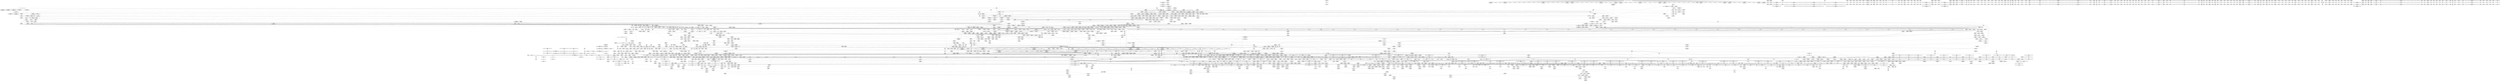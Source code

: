 digraph {
	CE0x6ce2040 [shape=record,shape=Mrecord,label="{CE0x6ce2040|_ret_void,_!dbg_!38904|security/tomoyo/common.h,1110|*SummSink*}"]
	CE0x54f0990 [shape=record,shape=Mrecord,label="{CE0x54f0990|tomoyo_const_part_length:_if.end28|*SummSink*}"]
	CE0x52be190 [shape=record,shape=Mrecord,label="{CE0x52be190|tomoyo_unix_entry:_tmp24|security/tomoyo/network.c,556|*SummSink*}"]
	CE0x453d7d0 [shape=record,shape=Mrecord,label="{CE0x453d7d0|GLOBAL:___srcu_read_lock|*Constant*|*SummSource*}"]
	CE0x54ec1d0 [shape=record,shape=Mrecord,label="{CE0x54ec1d0|i64*_getelementptr_inbounds_(_2_x_i64_,_2_x_i64_*___llvm_gcov_ctr53148,_i64_0,_i64_0)|*Constant*|*SummSink*}"]
	CE0x5295bc0 [shape=record,shape=Mrecord,label="{CE0x5295bc0|i32_8|*Constant*|*SummSource*}"]
	CE0x6f352e0 [shape=record,shape=Mrecord,label="{CE0x6f352e0|i32_-1|*Constant*|*SummSink*}"]
	CE0x5611990 [shape=record,shape=Mrecord,label="{CE0x5611990|_ret_void,_!dbg_!38929|security/tomoyo/util.c,670|*SummSource*}"]
	CE0x530e020 [shape=record,shape=Mrecord,label="{CE0x530e020|tomoyo_unix_entry:_arrayidx11|security/tomoyo/network.c,556|*SummSink*}"]
	CE0x5408990 [shape=record,shape=Mrecord,label="{CE0x5408990|tomoyo_const_part_length:_incdec.ptr19|security/tomoyo/util.c,643|*SummSink*}"]
	CE0x44a9900 [shape=record,shape=Mrecord,label="{CE0x44a9900|tomoyo_get_mode:_tmp13|security/tomoyo/util.c,982|*SummSink*}"]
	CE0x6d43ae0 [shape=record,shape=Mrecord,label="{CE0x6d43ae0|tomoyo_init_request_info:_tmp13|*LoadInst*|security/tomoyo/util.c,1011|*SummSource*}"]
	CE0x6c3c0d0 [shape=record,shape=Mrecord,label="{CE0x6c3c0d0|rcu_lock_release21:_entry}"]
	CE0x5375210 [shape=record,shape=Mrecord,label="{CE0x5375210|tomoyo_const_part_length:_filename|Function::tomoyo_const_part_length&Arg::filename::|*SummSink*}"]
	CE0x538cba0 [shape=record,shape=Mrecord,label="{CE0x538cba0|0:_i8,_:_GCMR_tomoyo_domain.__warned_internal_global_i8_0,_section_.data.unlikely_,_align_1:_elem_0:default:}"]
	CE0x559a220 [shape=record,shape=Mrecord,label="{CE0x559a220|tomoyo_check_unix_address:_unix0|security/tomoyo/network.c,594|*SummSource*}"]
	CE0x5460a90 [shape=record,shape=Mrecord,label="{CE0x5460a90|i64_6|*Constant*}"]
	CE0x5568c40 [shape=record,shape=Mrecord,label="{CE0x5568c40|rcu_lock_release21:_entry|*SummSink*}"]
	CE0x54c9120 [shape=record,shape=Mrecord,label="{CE0x54c9120|rcu_lock_acquire18:_tmp1|*SummSource*}"]
	CE0x43ecce0 [shape=record,shape=Mrecord,label="{CE0x43ecce0|tomoyo_get_mode:_arrayidx8|security/tomoyo/util.c,983|*SummSink*}"]
	CE0x5800910 [shape=record,shape=Mrecord,label="{CE0x5800910|get_current:_tmp2|*SummSink*}"]
	CE0x5764280 [shape=record,shape=Mrecord,label="{CE0x5764280|tomoyo_unix_entry:_tmp10|security/tomoyo/network.c,548|*SummSink*}"]
	CE0x43ef110 [shape=record,shape=Mrecord,label="{CE0x43ef110|tomoyo_get_mode:_tmp}"]
	CE0x45bbb20 [shape=record,shape=Mrecord,label="{CE0x45bbb20|GLOBAL:_tomoyo_index2category|Global_var:tomoyo_index2category|*SummSink*}"]
	CE0x6c70e10 [shape=record,shape=Mrecord,label="{CE0x6c70e10|_call_void___llvm_gcov_indirect_counter_increment114(i32*___llvm_gcov_global_state_pred45,_i64**_getelementptr_inbounds_(_3_x_i64*_,_3_x_i64*_*___llvm_gcda_edge_table44,_i64_0,_i64_0)),_!dbg_!38954|security/tomoyo/util.c,649|*SummSource*}"]
	CE0x4534d40 [shape=record,shape=Mrecord,label="{CE0x4534d40|i32_92|*Constant*}"]
	CE0x52620d0 [shape=record,shape=Mrecord,label="{CE0x52620d0|tomoyo_fill_path_info:_conv4|security/tomoyo/util.c,667|*SummSink*}"]
	CE0x6c81a20 [shape=record,shape=Mrecord,label="{CE0x6c81a20|tomoyo_domain:_tmp20|security/tomoyo/common.h,1205}"]
	CE0x4365440 [shape=record,shape=Mrecord,label="{CE0x4365440|i64*_getelementptr_inbounds_(_11_x_i64_,_11_x_i64_*___llvm_gcov_ctr54147,_i64_0,_i64_6)|*Constant*|*SummSource*}"]
	CE0x622a930 [shape=record,shape=Mrecord,label="{CE0x622a930|tomoyo_domain:_land.lhs.true|*SummSink*}"]
	CE0x6d38f50 [shape=record,shape=Mrecord,label="{CE0x6d38f50|_ret_i32_%conv6,_!dbg_!38926|security/tomoyo/util.c,1011}"]
	CE0x4472760 [shape=record,shape=Mrecord,label="{CE0x4472760|tomoyo_const_part_length:_len.0|*SummSink*}"]
	CE0x4573940 [shape=record,shape=Mrecord,label="{CE0x4573940|tomoyo_const_part_length:_bb|*SummSink*}"]
	CE0x54eca60 [shape=record,shape=Mrecord,label="{CE0x54eca60|__llvm_gcov_indirect_counter_increment114:_tmp2|*SummSink*}"]
	CE0x6dcaf50 [shape=record,shape=Mrecord,label="{CE0x6dcaf50|128:_i8*,_1208:_%struct.file*,_:_CMRE_16,20_|*MultipleSource*|security/tomoyo/common.h,1205|security/tomoyo/common.h,1205}"]
	CE0x6223120 [shape=record,shape=Mrecord,label="{CE0x6223120|tomoyo_unix_entry:_tobool|security/tomoyo/network.c,548|*SummSource*}"]
	CE0x3798ff0 [shape=record,shape=Mrecord,label="{CE0x3798ff0|tomoyo_audit_unix_log:_unix_network|security/tomoyo/network.c,405|*SummSource*}"]
	CE0x5633d20 [shape=record,shape=Mrecord,label="{CE0x5633d20|24:_%struct.tomoyo_path_info*,_32:_i8,_33:_i8,_72:_i8,_:_SCMRE_8,16_|*MultipleSource*|security/tomoyo/network.c,544|security/tomoyo/network.c, 544|Function::tomoyo_init_request_info&Arg::r::|security/tomoyo/network.c,565}"]
	CE0x554ff80 [shape=record,shape=Mrecord,label="{CE0x554ff80|GLOBAL:___llvm_gcov_ctr54147|Global_var:__llvm_gcov_ctr54147|*SummSource*}"]
	CE0x6c80570 [shape=record,shape=Mrecord,label="{CE0x6c80570|tomoyo_read_unlock19:_entry}"]
	CE0x44dde20 [shape=record,shape=Mrecord,label="{CE0x44dde20|rcu_lock_acquire18:_entry}"]
	CE0x3871ce0 [shape=record,shape=Mrecord,label="{CE0x3871ce0|tomoyo_unix_entry:_if.then}"]
	CE0x6c50560 [shape=record,shape=Mrecord,label="{CE0x6c50560|tomoyo_check_unix_address:_if.end|*SummSource*}"]
	CE0x5477af0 [shape=record,shape=Mrecord,label="{CE0x5477af0|tomoyo_get_mode:_tmp7|security/tomoyo/util.c,979}"]
	CE0x6e648e0 [shape=record,shape=Mrecord,label="{CE0x6e648e0|tomoyo_unix_entry:_arrayidx|security/tomoyo/network.c,546|*SummSink*}"]
	CE0x6ca0f60 [shape=record,shape=Mrecord,label="{CE0x6ca0f60|tomoyo_check_unix_address:_retval.0|*SummSink*}"]
	CE0x389df40 [shape=record,shape=Mrecord,label="{CE0x389df40|tomoyo_audit_unix_log:_name|security/tomoyo/network.c,407|*SummSink*}"]
	CE0x6ee8350 [shape=record,shape=Mrecord,label="{CE0x6ee8350|tomoyo_const_part_length:_tmp35|security/tomoyo/util.c,643}"]
	CE0x6f4a200 [shape=record,shape=Mrecord,label="{CE0x6f4a200|_ret_i32_%retval.0,_!dbg_!38923|security/tomoyo/network.c,601}"]
	CE0x6d35ed0 [shape=record,shape=Mrecord,label="{CE0x6d35ed0|i64*_getelementptr_inbounds_(_22_x_i64_,_22_x_i64_*___llvm_gcov_ctr3840,_i64_0,_i64_0)|*Constant*|*SummSource*}"]
	CE0x52ecfa0 [shape=record,shape=Mrecord,label="{CE0x52ecfa0|tomoyo_init_request_info:_tmp8|security/tomoyo/util.c,1005|*SummSource*}"]
	CE0x5226a10 [shape=record,shape=Mrecord,label="{CE0x5226a10|tomoyo_const_part_length:_tmp52|security/tomoyo/util.c,652}"]
	CE0x45bba10 [shape=record,shape=Mrecord,label="{CE0x45bba10|GLOBAL:_tomoyo_index2category|Global_var:tomoyo_index2category|*SummSource*}"]
	CE0x3865480 [shape=record,shape=Mrecord,label="{CE0x3865480|tomoyo_unix_entry:_addr_len|security/tomoyo/network.c,551|*SummSource*}"]
	CE0x36db720 [shape=record,shape=Mrecord,label="{CE0x36db720|tomoyo_fill_path_info:_is_patterned|security/tomoyo/util.c,668}"]
	CE0x46cf450 [shape=record,shape=Mrecord,label="{CE0x46cf450|tomoyo_init_request_info:_call|security/tomoyo/util.c,1005|*SummSource*}"]
	CE0x6c73670 [shape=record,shape=Mrecord,label="{CE0x6c73670|_call_void_kfree(i8*_%call18)_#9,_!dbg_!38969|security/tomoyo/network.c,573|*SummSink*}"]
	CE0x46e3d00 [shape=record,shape=Mrecord,label="{CE0x46e3d00|tomoyo_const_part_length:_tmp23|security/tomoyo/util.c,634|*SummSink*}"]
	CE0x47e2e30 [shape=record,shape=Mrecord,label="{CE0x47e2e30|i64_1|*Constant*}"]
	CE0x44b73d0 [shape=record,shape=Mrecord,label="{CE0x44b73d0|tomoyo_get_mode:_cmp11|security/tomoyo/util.c,985|*SummSource*}"]
	CE0x5312de0 [shape=record,shape=Mrecord,label="{CE0x5312de0|tomoyo_const_part_length:_cmp3|security/tomoyo/util.c,627|*SummSource*}"]
	CE0x3744e10 [shape=record,shape=Mrecord,label="{CE0x3744e10|i64_2|*Constant*}"]
	CE0x52f4870 [shape=record,shape=Mrecord,label="{CE0x52f4870|tomoyo_fill_path_info:_sub|security/tomoyo/util.c,667|*SummSource*}"]
	CE0x6ca5820 [shape=record,shape=Mrecord,label="{CE0x6ca5820|get_current:_entry|*SummSource*}"]
	CE0x52b8c90 [shape=record,shape=Mrecord,label="{CE0x52b8c90|_ret_i32_%retval.0,_!dbg_!38957|security/tomoyo/util.c,652|*SummSource*}"]
	CE0x6ca1ad0 [shape=record,shape=Mrecord,label="{CE0x6ca1ad0|i32_78|*Constant*}"]
	CE0x6d359a0 [shape=record,shape=Mrecord,label="{CE0x6d359a0|GLOBAL:_tomoyo_unix2mac|Global_var:tomoyo_unix2mac|*SummSource*}"]
	CE0x36bd300 [shape=record,shape=Mrecord,label="{CE0x36bd300|GLOBAL:_rcu_lock_acquire18|*Constant*}"]
	CE0x539b430 [shape=record,shape=Mrecord,label="{CE0x539b430|tomoyo_domain:_do.body}"]
	CE0x54f0aa0 [shape=record,shape=Mrecord,label="{CE0x54f0aa0|tomoyo_const_part_length:_if.then5}"]
	CE0x56623d0 [shape=record,shape=Mrecord,label="{CE0x56623d0|tomoyo_const_part_length:_tmp1|*SummSink*}"]
	CE0x6daad20 [shape=record,shape=Mrecord,label="{CE0x6daad20|tomoyo_fill_path_info:_tmp|*SummSource*}"]
	CE0x45ff560 [shape=record,shape=Mrecord,label="{CE0x45ff560|tomoyo_audit_unix_log:_tmp4|security/tomoyo/network.c,405|*SummSink*}"]
	CE0x6c10320 [shape=record,shape=Mrecord,label="{CE0x6c10320|tomoyo_check_unix_address:_sun_path|security/tomoyo/network.c,598|*SummSink*}"]
	CE0x386e600 [shape=record,shape=Mrecord,label="{CE0x386e600|tomoyo_unix_entry:_tmp32|security/tomoyo/network.c,560|*SummSink*}"]
	CE0x43d4620 [shape=record,shape=Mrecord,label="{CE0x43d4620|srcu_read_lock17:_bb|*SummSource*}"]
	CE0x6eb1980 [shape=record,shape=Mrecord,label="{CE0x6eb1980|i64*_getelementptr_inbounds_(_2_x_i64_,_2_x_i64_*___llvm_gcov_ctr4335,_i64_0,_i64_1)|*Constant*}"]
	CE0x5413780 [shape=record,shape=Mrecord,label="{CE0x5413780|_call_void_mcount()_#3}"]
	CE0x5763fb0 [shape=record,shape=Mrecord,label="{CE0x5763fb0|i64_3|*Constant*}"]
	CE0x459ab10 [shape=record,shape=Mrecord,label="{CE0x459ab10|tomoyo_const_part_length:_tmp51|security/tomoyo/util.c,651|*SummSink*}"]
	CE0x5574760 [shape=record,shape=Mrecord,label="{CE0x5574760|i8*_getelementptr_inbounds_(_10_x_i8_,_10_x_i8_*_.str7,_i32_0,_i32_0)|*Constant*|*SummSource*}"]
	CE0x44723d0 [shape=record,shape=Mrecord,label="{CE0x44723d0|tomoyo_audit_net_log:_arrayidx|security/tomoyo/network.c,367|*SummSource*}"]
	CE0x6cd6650 [shape=record,shape=Mrecord,label="{CE0x6cd6650|128:_i8*,_1208:_%struct.file*,_:_CMRE_3,4_}"]
	CE0x54ebde0 [shape=record,shape=Mrecord,label="{CE0x54ebde0|%struct.task_struct*_(%struct.task_struct**)*_asm_movq_%gs:$_1:P_,$0_,_r,im,_dirflag_,_fpsr_,_flags_}"]
	CE0x5759af0 [shape=record,shape=Mrecord,label="{CE0x5759af0|tomoyo_unix_entry:_address30|security/tomoyo/network.c,568|*SummSink*}"]
	CE0x57b4920 [shape=record,shape=Mrecord,label="{CE0x57b4920|tomoyo_audit_unix_log:_r|Function::tomoyo_audit_unix_log&Arg::r::|*SummSink*}"]
	CE0x6cb5070 [shape=record,shape=Mrecord,label="{CE0x6cb5070|tomoyo_check_unix_address:_sa_family|security/tomoyo/network.c,596|*SummSource*}"]
	CE0x6d2f1e0 [shape=record,shape=Mrecord,label="{CE0x6d2f1e0|tomoyo_fill_path_info:_bb|*SummSink*}"]
	CE0x6d35710 [shape=record,shape=Mrecord,label="{CE0x6d35710|tomoyo_unix_entry:_arrayidx|security/tomoyo/network.c,546}"]
	CE0x6cd5b20 [shape=record,shape=Mrecord,label="{CE0x6cd5b20|tomoyo_domain:_tmp21|security/tomoyo/common.h,1205|*SummSource*}"]
	CE0x536bee0 [shape=record,shape=Mrecord,label="{CE0x536bee0|i8_0|*Constant*}"]
	CE0x6c50ae0 [shape=record,shape=Mrecord,label="{CE0x6c50ae0|tomoyo_check_unix_address:_tmp1|*SummSource*}"]
	CE0x3710770 [shape=record,shape=Mrecord,label="{CE0x3710770|i64*_getelementptr_inbounds_(_31_x_i64_,_31_x_i64_*___llvm_gcov_ctr43150,_i64_0,_i64_26)|*Constant*|*SummSink*}"]
	CE0x6d928f0 [shape=record,shape=Mrecord,label="{CE0x6d928f0|rcu_lock_acquire18:_tmp5|include/linux/rcupdate.h,418|*SummSource*}"]
	CE0x4376230 [shape=record,shape=Mrecord,label="{CE0x4376230|tomoyo_domain:_if.then|*SummSource*}"]
	CE0x53fa130 [shape=record,shape=Mrecord,label="{CE0x53fa130|0:_i8,_array:_GCRE_tomoyo_index2category_constant_39_x_i8_c_00_00_00_00_00_00_00_00_00_00_00_00_00_00_00_00_00_00_00_00_00_00_00_01_01_01_01_01_01_01_01_01_01_01_01_01_01_01_02_,_align_16:_elem_11::|security/tomoyo/util.c,983}"]
	CE0x472fac0 [shape=record,shape=Mrecord,label="{CE0x472fac0|tomoyo_get_mode:_tmp21|security/tomoyo/util.c,985|*SummSource*}"]
	CE0x5651ff0 [shape=record,shape=Mrecord,label="{CE0x5651ff0|24:_%struct.tomoyo_path_info*,_32:_i8,_33:_i8,_72:_i8,_:_SCMRE_36,37_}"]
	CE0x4648620 [shape=record,shape=Mrecord,label="{CE0x4648620|tomoyo_unix_entry:_tmp12|security/tomoyo/network.c,548|*SummSource*}"]
	CE0x3875750 [shape=record,shape=Mrecord,label="{CE0x3875750|i32_0|*Constant*}"]
	CE0x6e68630 [shape=record,shape=Mrecord,label="{CE0x6e68630|tomoyo_fill_path_info:_tmp4|security/tomoyo/util.c,667|*SummSink*}"]
	CE0x55aba00 [shape=record,shape=Mrecord,label="{CE0x55aba00|tomoyo_const_part_length:_tmp37|security/tomoyo/util.c,644|*SummSink*}"]
	CE0x57cd800 [shape=record,shape=Mrecord,label="{CE0x57cd800|i64*_getelementptr_inbounds_(_2_x_i64_,_2_x_i64_*___llvm_gcov_ctr53148,_i64_0,_i64_0)|*Constant*}"]
	CE0x3802970 [shape=record,shape=Mrecord,label="{CE0x3802970|GLOBAL:_rcu_lock_release21|*Constant*}"]
	CE0x36f6350 [shape=record,shape=Mrecord,label="{CE0x36f6350|tomoyo_const_part_length:_while.end|*SummSource*}"]
	CE0x5800d40 [shape=record,shape=Mrecord,label="{CE0x5800d40|__llvm_gcov_indirect_counter_increment114:_tmp3|*SummSource*}"]
	CE0x43eecb0 [shape=record,shape=Mrecord,label="{CE0x43eecb0|_call_void_mcount()_#3|*SummSink*}"]
	CE0x38fa090 [shape=record,shape=Mrecord,label="{CE0x38fa090|i8*_getelementptr_inbounds_(_5_x_i8_,_5_x_i8_*_.str8,_i32_0,_i32_0)|*Constant*|*SummSink*}"]
	CE0x44ea390 [shape=record,shape=Mrecord,label="{CE0x44ea390|0:_i8,_array:_GCRE_tomoyo_index2category_constant_39_x_i8_c_00_00_00_00_00_00_00_00_00_00_00_00_00_00_00_00_00_00_00_00_00_00_00_01_01_01_01_01_01_01_01_01_01_01_01_01_01_01_02_,_align_16:_elem_2::|security/tomoyo/util.c,983}"]
	CE0x4440000 [shape=record,shape=Mrecord,label="{CE0x4440000|rcu_lock_release21:_tmp2|*SummSink*}"]
	CE0x54b9d60 [shape=record,shape=Mrecord,label="{CE0x54b9d60|tomoyo_check_unix_address:_bb}"]
	CE0x5403550 [shape=record,shape=Mrecord,label="{CE0x5403550|tomoyo_domain:_do.body|*SummSink*}"]
	CE0x6d43560 [shape=record,shape=Mrecord,label="{CE0x6d43560|i64*_getelementptr_inbounds_(_5_x_i64_,_5_x_i64_*___llvm_gcov_ctr28130,_i64_0,_i64_0)|*Constant*|*SummSource*}"]
	CE0x44c7ec0 [shape=record,shape=Mrecord,label="{CE0x44c7ec0|VOIDTB_TE:_CE_2096,2272_|*MultipleSource*|security/tomoyo/util.c,1010|Function::tomoyo_get_mode&Arg::ns::}"]
	CE0x36b81c0 [shape=record,shape=Mrecord,label="{CE0x36b81c0|tomoyo_unix_entry:_addr21|security/tomoyo/network.c, 561|*SummSink*}"]
	CE0x38871f0 [shape=record,shape=Mrecord,label="{CE0x38871f0|tomoyo_audit_unix_log:_param1|security/tomoyo/network.c,406|*SummSource*}"]
	CE0x6ce6f50 [shape=record,shape=Mrecord,label="{CE0x6ce6f50|i64*_getelementptr_inbounds_(_12_x_i64_,_12_x_i64_*___llvm_gcov_ctr31133,_i64_0,_i64_11)|*Constant*|*SummSource*}"]
	CE0x556b0b0 [shape=record,shape=Mrecord,label="{CE0x556b0b0|i64*_getelementptr_inbounds_(_22_x_i64_,_22_x_i64_*___llvm_gcov_ctr3840,_i64_0,_i64_11)|*Constant*|*SummSource*}"]
	CE0x57362d0 [shape=record,shape=Mrecord,label="{CE0x57362d0|tomoyo_unix_entry:_unix_network26|security/tomoyo/network.c,567|*SummSink*}"]
	CE0x36f6040 [shape=record,shape=Mrecord,label="{CE0x36f6040|_call_void_mcount()_#3}"]
	CE0x57ce750 [shape=record,shape=Mrecord,label="{CE0x57ce750|i64*_getelementptr_inbounds_(_4_x_i64_,_4_x_i64_*___llvm_gcov_ctr4731,_i64_0,_i64_1)|*Constant*}"]
	CE0x43f8e20 [shape=record,shape=Mrecord,label="{CE0x43f8e20|i64*_getelementptr_inbounds_(_2_x_i64_,_2_x_i64_*___llvm_gcov_ctr4434,_i64_0,_i64_0)|*Constant*|*SummSource*}"]
	CE0x6ea2600 [shape=record,shape=Mrecord,label="{CE0x6ea2600|_call_void_mcount()_#3|*SummSource*}"]
	CE0x6d0ecf0 [shape=record,shape=Mrecord,label="{CE0x6d0ecf0|tomoyo_unix_entry:_tmp25|security/tomoyo/network.c,556|*SummSink*}"]
	CE0x3982920 [shape=record,shape=Mrecord,label="{CE0x3982920|_ret_void,_!dbg_!38907|include/linux/srcu.h,238|*SummSink*}"]
	CE0x5374eb0 [shape=record,shape=Mrecord,label="{CE0x5374eb0|_ret_i32_%retval.0,_!dbg_!38957|security/tomoyo/util.c,652}"]
	CE0x6ed5cc0 [shape=record,shape=Mrecord,label="{CE0x6ed5cc0|rcu_lock_release21:_tmp}"]
	CE0x6db7da0 [shape=record,shape=Mrecord,label="{CE0x6db7da0|tomoyo_check_unix_address:_tmp3|security/tomoyo/network.c,596|*SummSink*}"]
	CE0x3744f60 [shape=record,shape=Mrecord,label="{CE0x3744f60|tomoyo_const_part_length:_tmp2|security/tomoyo/util.c,624}"]
	CE0x6f09570 [shape=record,shape=Mrecord,label="{CE0x6f09570|tomoyo_const_part_length:_conv14|security/tomoyo/util.c,641}"]
	CE0x52b9180 [shape=record,shape=Mrecord,label="{CE0x52b9180|tomoyo_init_request_info:_if.end}"]
	CE0x55de2a0 [shape=record,shape=Mrecord,label="{CE0x55de2a0|tomoyo_const_part_length:_tmp4|security/tomoyo/util.c,624|*SummSource*}"]
	CE0x6d43940 [shape=record,shape=Mrecord,label="{CE0x6d43940|tomoyo_fill_path_info:_land.rhs|*SummSink*}"]
	CE0x4620e00 [shape=record,shape=Mrecord,label="{CE0x4620e00|tomoyo_read_lock16:_call|security/tomoyo/common.h,1097}"]
	CE0x3845560 [shape=record,shape=Mrecord,label="{CE0x3845560|GLOBAL:___llvm_gcov_global_state_pred45|Global_var:__llvm_gcov_global_state_pred45|*SummSource*}"]
	CE0x448ad70 [shape=record,shape=Mrecord,label="{CE0x448ad70|tomoyo_unix_entry:_conv6|security/tomoyo/network.c,551|*SummSource*}"]
	CE0x3802d10 [shape=record,shape=Mrecord,label="{CE0x3802d10|_call_void_rcu_lock_release21(%struct.lockdep_map*_%dep_map)_#9,_!dbg_!38905|include/linux/srcu.h,236|*SummSource*}"]
	CE0x559ac50 [shape=record,shape=Mrecord,label="{CE0x559ac50|i64_12|*Constant*|*SummSink*}"]
	CE0x4517760 [shape=record,shape=Mrecord,label="{CE0x4517760|tomoyo_init_request_info:_r|Function::tomoyo_init_request_info&Arg::r::|*SummSource*}"]
	CE0x38c7b00 [shape=record,shape=Mrecord,label="{CE0x38c7b00|__llvm_gcov_indirect_counter_increment114:_counters|Function::__llvm_gcov_indirect_counter_increment114&Arg::counters::}"]
	CE0x38c7a90 [shape=record,shape=Mrecord,label="{CE0x38c7a90|__llvm_gcov_indirect_counter_increment114:_predecessor|Function::__llvm_gcov_indirect_counter_increment114&Arg::predecessor::}"]
	CE0x5374d70 [shape=record,shape=Mrecord,label="{CE0x5374d70|tomoyo_init_request_info:_tmp3|security/tomoyo/util.c,1004|*SummSink*}"]
	CE0x37d3a80 [shape=record,shape=Mrecord,label="{CE0x37d3a80|rcu_lock_release21:_tmp5|include/linux/rcupdate.h,423|*SummSource*}"]
	CE0x5384870 [shape=record,shape=Mrecord,label="{CE0x5384870|tomoyo_const_part_length:_if.end28|*SummSource*}"]
	CE0x51f65c0 [shape=record,shape=Mrecord,label="{CE0x51f65c0|tomoyo_init_request_info:_domain|Function::tomoyo_init_request_info&Arg::domain::}"]
	CE0x5633870 [shape=record,shape=Mrecord,label="{CE0x5633870|tomoyo_unix_entry:_param_type|security/tomoyo/network.c,565|*SummSource*}"]
	CE0x549fbf0 [shape=record,shape=Mrecord,label="{CE0x549fbf0|tomoyo_get_mode:_tmp6|security/tomoyo/util.c,978}"]
	CE0x6c5cb70 [shape=record,shape=Mrecord,label="{CE0x6c5cb70|tomoyo_fill_path_info:_tmp1}"]
	CE0x6cd5e50 [shape=record,shape=Mrecord,label="{CE0x6cd5e50|i32_22|*Constant*}"]
	CE0x6ce9780 [shape=record,shape=Mrecord,label="{CE0x6ce9780|tomoyo_get_mode:_tmp24|security/tomoyo/util.c,986|*SummSource*}"]
	CE0x6c11ec0 [shape=record,shape=Mrecord,label="{CE0x6c11ec0|tomoyo_check_unix_address:_tmp5|security/tomoyo/network.c,596|*SummSink*}"]
	CE0x6240280 [shape=record,shape=Mrecord,label="{CE0x6240280|tomoyo_unix_entry:_tmp16|security/tomoyo/network.c,553|*SummSource*}"]
	CE0x5716ef0 [shape=record,shape=Mrecord,label="{CE0x5716ef0|tomoyo_unix_entry:_tmp37|*LoadInst*|security/tomoyo/network.c,566|*SummSink*}"]
	CE0x6e68e60 [shape=record,shape=Mrecord,label="{CE0x6e68e60|tomoyo_fill_path_info:_tmp8|security/tomoyo/util.c,667}"]
	CE0x36cdc30 [shape=record,shape=Mrecord,label="{CE0x36cdc30|i64*_getelementptr_inbounds_(_12_x_i64_,_12_x_i64_*___llvm_gcov_ctr31133,_i64_0,_i64_10)|*Constant*|*SummSink*}"]
	CE0x549d4c0 [shape=record,shape=Mrecord,label="{CE0x549d4c0|GLOBAL:_tomoyo_unix_entry|*Constant*}"]
	CE0x3a48b50 [shape=record,shape=Mrecord,label="{CE0x3a48b50|GLOBAL:_srcu_read_lock17|*Constant*|*SummSink*}"]
	CE0x5764130 [shape=record,shape=Mrecord,label="{CE0x5764130|i64_4|*Constant*|*SummSink*}"]
	CE0x5768f30 [shape=record,shape=Mrecord,label="{CE0x5768f30|i64*_getelementptr_inbounds_(_22_x_i64_,_22_x_i64_*___llvm_gcov_ctr3840,_i64_0,_i64_15)|*Constant*}"]
	CE0x45922d0 [shape=record,shape=Mrecord,label="{CE0x45922d0|tomoyo_const_part_length:_cmp|security/tomoyo/util.c,626}"]
	CE0x36db930 [shape=record,shape=Mrecord,label="{CE0x36db930|tomoyo_fill_path_info:_is_patterned|security/tomoyo/util.c,668|*SummSink*}"]
	CE0x6c3ba20 [shape=record,shape=Mrecord,label="{CE0x6c3ba20|tomoyo_const_part_length:_tmp12|security/tomoyo/util.c,626}"]
	CE0x6dc3d80 [shape=record,shape=Mrecord,label="{CE0x6dc3d80|tomoyo_get_mode:_conv|security/tomoyo/util.c,982}"]
	CE0x46e3d70 [shape=record,shape=Mrecord,label="{CE0x46e3d70|tomoyo_const_part_length:_tmp23|security/tomoyo/util.c,634}"]
	CE0x6c57490 [shape=record,shape=Mrecord,label="{CE0x6c57490|tomoyo_check_unix_address:_tmp10|security/tomoyo/network.c,598|*SummSink*}"]
	CE0x6cb2c30 [shape=record,shape=Mrecord,label="{CE0x6cb2c30|i32_5|*Constant*}"]
	CE0x38f9e60 [shape=record,shape=Mrecord,label="{CE0x38f9e60|tomoyo_audit_net_log:_family|Function::tomoyo_audit_net_log&Arg::family::}"]
	CE0x55e3880 [shape=record,shape=Mrecord,label="{CE0x55e3880|i8*_getelementptr_inbounds_(_25_x_i8_,_25_x_i8_*_.str12,_i32_0,_i32_0)|*Constant*|*SummSource*}"]
	CE0x6c5ec30 [shape=record,shape=Mrecord,label="{CE0x6c5ec30|_call_void_tomoyo_read_unlock19(i32_%call)_#9,_!dbg_!38974|security/tomoyo/network.c,577|*SummSink*}"]
	CE0x6c6e5e0 [shape=record,shape=Mrecord,label="{CE0x6c6e5e0|tomoyo_const_part_length:_tmp32|security/tomoyo/util.c,641|*SummSource*}"]
	CE0x3799840 [shape=record,shape=Mrecord,label="{CE0x3799840|tomoyo_audit_net_log:_protocol|Function::tomoyo_audit_net_log&Arg::protocol::|*SummSource*}"]
	CE0x6f4ad10 [shape=record,shape=Mrecord,label="{CE0x6f4ad10|i64_0|*Constant*|*SummSink*}"]
	CE0x5508db0 [shape=record,shape=Mrecord,label="{CE0x5508db0|tomoyo_get_mode:_config|security/tomoyo/util.c,981|*SummSink*}"]
	CE0x5800c80 [shape=record,shape=Mrecord,label="{CE0x5800c80|__llvm_gcov_indirect_counter_increment114:_tmp3}"]
	CE0x6bfa770 [shape=record,shape=Mrecord,label="{CE0x6bfa770|i64*_getelementptr_inbounds_(_11_x_i64_,_11_x_i64_*___llvm_gcov_ctr54147,_i64_0,_i64_9)|*Constant*|*SummSource*}"]
	CE0x5550320 [shape=record,shape=Mrecord,label="{CE0x5550320|tomoyo_const_part_length:_tmp7|security/tomoyo/util.c,625|*SummSink*}"]
	CE0x469f3a0 [shape=record,shape=Mrecord,label="{CE0x469f3a0|tomoyo_audit_unix_log:_tmp}"]
	CE0x58143a0 [shape=record,shape=Mrecord,label="{CE0x58143a0|tomoyo_unix_entry:_cmp32|security/tomoyo/network.c,572|*SummSink*}"]
	CE0x5327430 [shape=record,shape=Mrecord,label="{CE0x5327430|i64*_getelementptr_inbounds_(_2_x_i64_,_2_x_i64_*___llvm_gcov_ctr4335,_i64_0,_i64_1)|*Constant*|*SummSink*}"]
	CE0x36c60f0 [shape=record,shape=Mrecord,label="{CE0x36c60f0|_ret_i32_%conv6,_!dbg_!38926|security/tomoyo/util.c,1011|*SummSource*}"]
	CE0x47e2f60 [shape=record,shape=Mrecord,label="{CE0x47e2f60|i64*_null|*Constant*|*SummSink*}"]
	CE0x546de40 [shape=record,shape=Mrecord,label="{CE0x546de40|tomoyo_const_part_length:_tmp11|security/tomoyo/util.c,626|*SummSource*}"]
	CE0x5226150 [shape=record,shape=Mrecord,label="{CE0x5226150|tomoyo_const_part_length:_tmp51|security/tomoyo/util.c,651|*SummSource*}"]
	CE0x5293f10 [shape=record,shape=Mrecord,label="{CE0x5293f10|tomoyo_init_request_info:_type|security/tomoyo/util.c,1009}"]
	CE0x5657550 [shape=record,shape=Mrecord,label="{CE0x5657550|tomoyo_get_mode:_retval.0|*SummSink*}"]
	CE0x6f38560 [shape=record,shape=Mrecord,label="{CE0x6f38560|tomoyo_fill_path_info:_tmp9|security/tomoyo/util.c,667|*SummSource*}"]
	CE0x4714fd0 [shape=record,shape=Mrecord,label="{CE0x4714fd0|i64*_getelementptr_inbounds_(_22_x_i64_,_22_x_i64_*___llvm_gcov_ctr3840,_i64_0,_i64_18)|*Constant*|*SummSource*}"]
	CE0x45ad310 [shape=record,shape=Mrecord,label="{CE0x45ad310|i64*_getelementptr_inbounds_(_12_x_i64_,_12_x_i64_*___llvm_gcov_ctr31133,_i64_0,_i64_3)|*Constant*}"]
	CE0x53502a0 [shape=record,shape=Mrecord,label="{CE0x53502a0|tomoyo_const_part_length:_tmp17|security/tomoyo/util.c,627}"]
	CE0x44b6bc0 [shape=record,shape=Mrecord,label="{CE0x44b6bc0|i32_39|*Constant*|*SummSink*}"]
	CE0x45e0680 [shape=record,shape=Mrecord,label="{CE0x45e0680|_ret_i32_%retval.0,_!dbg_!38935|security/tomoyo/util.c,988|*SummSink*}"]
	CE0x3845180 [shape=record,shape=Mrecord,label="{CE0x3845180|tomoyo_audit_net_log:_tmp4|security/tomoyo/network.c,367|*SummSink*}"]
	CE0x56decc0 [shape=record,shape=Mrecord,label="{CE0x56decc0|tomoyo_const_part_length:_tmp35|security/tomoyo/util.c,643|*SummSink*}"]
	CE0x5646250 [shape=record,shape=Mrecord,label="{CE0x5646250|24:_%struct.tomoyo_path_info*,_32:_i8,_33:_i8,_72:_i8,_:_SCMRE_27,28_}"]
	CE0x6c08560 [shape=record,shape=Mrecord,label="{CE0x6c08560|tomoyo_unix_entry:_tmp49|security/tomoyo/network.c,576|*SummSource*}"]
	CE0x5374aa0 [shape=record,shape=Mrecord,label="{CE0x5374aa0|i64_2|*Constant*}"]
	CE0x578a110 [shape=record,shape=Mrecord,label="{CE0x578a110|i32_1205|*Constant*|*SummSink*}"]
	CE0x6cb1200 [shape=record,shape=Mrecord,label="{CE0x6cb1200|i64_1|*Constant*|*SummSink*}"]
	CE0x38f7190 [shape=record,shape=Mrecord,label="{CE0x38f7190|_call_void_mcount()_#3|*SummSink*}"]
	CE0x53e9ce0 [shape=record,shape=Mrecord,label="{CE0x53e9ce0|rcu_lock_release21:_tmp1|*SummSource*}"]
	CE0x43e3560 [shape=record,shape=Mrecord,label="{CE0x43e3560|get_current:_bb|*SummSink*}"]
	CE0x6d3ccb0 [shape=record,shape=Mrecord,label="{CE0x6d3ccb0|tomoyo_unix_entry:_tmp5|security/tomoyo/network.c,546|*SummSource*}"]
	CE0x6ea2730 [shape=record,shape=Mrecord,label="{CE0x6ea2730|_call_void_mcount()_#3|*SummSink*}"]
	CE0x55cc610 [shape=record,shape=Mrecord,label="{CE0x55cc610|tomoyo_unix_entry:_tmp34|security/tomoyo/network.c,560|*SummSource*}"]
	CE0x37e4f70 [shape=record,shape=Mrecord,label="{CE0x37e4f70|128:_i8*,_1208:_%struct.file*,_:_CMRE_40,41_}"]
	CE0x6f49660 [shape=record,shape=Mrecord,label="{CE0x6f49660|tomoyo_check_unix_address:_sa_family|security/tomoyo/network.c,596|*SummSink*}"]
	CE0x6db7c30 [shape=record,shape=Mrecord,label="{CE0x6db7c30|i64_2|*Constant*|*SummSink*}"]
	"CONST[source:1(input),value:2(dynamic)][purpose:{object}]"
	CE0x6e86220 [shape=record,shape=Mrecord,label="{CE0x6e86220|i64_6|*Constant*}"]
	CE0x4483e90 [shape=record,shape=Mrecord,label="{CE0x4483e90|tomoyo_const_part_length:_tmp9|security/tomoyo/util.c,626|*SummSource*}"]
	CE0x36cdb70 [shape=record,shape=Mrecord,label="{CE0x36cdb70|i64*_getelementptr_inbounds_(_12_x_i64_,_12_x_i64_*___llvm_gcov_ctr31133,_i64_0,_i64_10)|*Constant*|*SummSource*}"]
	CE0x388cd70 [shape=record,shape=Mrecord,label="{CE0x388cd70|tomoyo_const_part_length:_sw.epilog|*SummSink*}"]
	CE0x53497c0 [shape=record,shape=Mrecord,label="{CE0x53497c0|i64*_getelementptr_inbounds_(_4_x_i64_,_4_x_i64_*___llvm_gcov_ctr4137,_i64_0,_i64_0)|*Constant*|*SummSource*}"]
	CE0x47150b0 [shape=record,shape=Mrecord,label="{CE0x47150b0|tomoyo_unix_entry:_tmp45|security/tomoyo/network.c,573|*SummSource*}"]
	CE0x459ad80 [shape=record,shape=Mrecord,label="{CE0x459ad80|tomoyo_const_part_length:_tmp51|security/tomoyo/util.c,651}"]
	CE0x6db97f0 [shape=record,shape=Mrecord,label="{CE0x6db97f0|tomoyo_fill_path_info:_idxprom|security/tomoyo/util.c,667|*SummSink*}"]
	CE0x44ef4f0 [shape=record,shape=Mrecord,label="{CE0x44ef4f0|tomoyo_const_part_length:_while.cond|*SummSource*}"]
	CE0x55f6e60 [shape=record,shape=Mrecord,label="{CE0x55f6e60|tomoyo_unix_entry:_unix0|security/tomoyo/network.c,550|*SummSink*}"]
	CE0x6ca08e0 [shape=record,shape=Mrecord,label="{CE0x6ca08e0|tomoyo_check_unix_address:_tmp13|security/tomoyo/network.c,601}"]
	CE0x522f990 [shape=record,shape=Mrecord,label="{CE0x522f990|_ret_i32_%retval.0,_!dbg_!38935|security/tomoyo/util.c,988}"]
	CE0x44614b0 [shape=record,shape=Mrecord,label="{CE0x44614b0|i64*_getelementptr_inbounds_(_12_x_i64_,_12_x_i64_*___llvm_gcov_ctr31133,_i64_0,_i64_6)|*Constant*|*SummSink*}"]
	CE0x4517820 [shape=record,shape=Mrecord,label="{CE0x4517820|tomoyo_init_request_info:_r|Function::tomoyo_init_request_info&Arg::r::|*SummSink*}"]
	CE0x6d38960 [shape=record,shape=Mrecord,label="{CE0x6d38960|tomoyo_init_request_info:_domain|Function::tomoyo_init_request_info&Arg::domain::|*SummSink*}"]
	CE0x37066e0 [shape=record,shape=Mrecord,label="{CE0x37066e0|128:_i8*,_1208:_%struct.file*,_:_CMRE_120,128_|*MultipleSource*|security/tomoyo/common.h,1205|security/tomoyo/common.h,1205}"]
	CE0x38fa7f0 [shape=record,shape=Mrecord,label="{CE0x38fa7f0|_ret_i32_%call,_!dbg_!38910|security/tomoyo/network.c,366}"]
	CE0x36cdd10 [shape=record,shape=Mrecord,label="{CE0x36cdd10|tomoyo_get_mode:_tmp25|security/tomoyo/util.c,987|*SummSink*}"]
	CE0x4485c00 [shape=record,shape=Mrecord,label="{CE0x4485c00|i32_39|*Constant*}"]
	CE0x55ce6b0 [shape=record,shape=Mrecord,label="{CE0x55ce6b0|tomoyo_unix_entry:_tmp36|security/tomoyo/network.c,561|*SummSource*}"]
	CE0x56a9300 [shape=record,shape=Mrecord,label="{CE0x56a9300|24:_%struct.tomoyo_path_info*,_32:_i8,_33:_i8,_72:_i8,_:_SCMRE_63,64_}"]
	CE0x56dead0 [shape=record,shape=Mrecord,label="{CE0x56dead0|srcu_read_unlock20:_tmp}"]
	CE0x6c86d20 [shape=record,shape=Mrecord,label="{CE0x6c86d20|tomoyo_unix_entry:_tmp21|security/tomoyo/network.c,554|*SummSink*}"]
	CE0x6c3c550 [shape=record,shape=Mrecord,label="{CE0x6c3c550|tomoyo_const_part_length:_incdec.ptr10|security/tomoyo/util.c,640|*SummSink*}"]
	CE0x6c5d2f0 [shape=record,shape=Mrecord,label="{CE0x6c5d2f0|_ret_i32_%call,_!dbg_!38902|security/tomoyo/common.h,1097|*SummSink*}"]
	CE0x52b88b0 [shape=record,shape=Mrecord,label="{CE0x52b88b0|tomoyo_audit_unix_log:_tmp3}"]
	CE0x6c32ff0 [shape=record,shape=Mrecord,label="{CE0x6c32ff0|tomoyo_check_unix_address:_address|Function::tomoyo_check_unix_address&Arg::address::|*SummSink*}"]
	CE0x6c3c460 [shape=record,shape=Mrecord,label="{CE0x6c3c460|tomoyo_const_part_length:_incdec.ptr10|security/tomoyo/util.c,640|*SummSource*}"]
	CE0x3895a50 [shape=record,shape=Mrecord,label="{CE0x3895a50|tomoyo_audit_unix_log:_unix_network4|security/tomoyo/network.c,407|*SummSource*}"]
	CE0x5656dc0 [shape=record,shape=Mrecord,label="{CE0x5656dc0|tomoyo_get_mode:_and|security/tomoyo/util.c,987}"]
	CE0x43a5040 [shape=record,shape=Mrecord,label="{CE0x43a5040|srcu_read_lock17:_tmp3|*SummSource*}"]
	CE0x43ba300 [shape=record,shape=Mrecord,label="{CE0x43ba300|tomoyo_audit_net_log:_tmp|*SummSource*}"]
	CE0x536c5c0 [shape=record,shape=Mrecord,label="{CE0x536c5c0|tomoyo_unix_entry:_do.body|*SummSink*}"]
	CE0x622ae30 [shape=record,shape=Mrecord,label="{CE0x622ae30|tomoyo_read_unlock19:_tmp1}"]
	CE0x5569020 [shape=record,shape=Mrecord,label="{CE0x5569020|tomoyo_domain:_land.lhs.true2|*SummSink*}"]
	CE0x43e34a0 [shape=record,shape=Mrecord,label="{CE0x43e34a0|get_current:_bb|*SummSource*}"]
	CE0x6cf90c0 [shape=record,shape=Mrecord,label="{CE0x6cf90c0|get_current:_tmp2}"]
	CE0x539b1a0 [shape=record,shape=Mrecord,label="{CE0x539b1a0|__llvm_gcov_indirect_counter_increment114:_pred|*SummSink*}"]
	CE0x388c510 [shape=record,shape=Mrecord,label="{CE0x388c510|tomoyo_const_part_length:_incdec.ptr|security/tomoyo/util.c,626}"]
	CE0x4700a20 [shape=record,shape=Mrecord,label="{CE0x4700a20|tomoyo_unix_entry:_tmp45|security/tomoyo/network.c,573}"]
	CE0x3885e00 [shape=record,shape=Mrecord,label="{CE0x3885e00|tomoyo_const_part_length:_sw.bb9|*SummSource*}"]
	CE0x6cf27b0 [shape=record,shape=Mrecord,label="{CE0x6cf27b0|tomoyo_const_part_length:_cmp3|security/tomoyo/util.c,627|*SummSink*}"]
	CE0x6cd6240 [shape=record,shape=Mrecord,label="{CE0x6cd6240|128:_i8*,_1208:_%struct.file*,_:_CMRE_0,1_}"]
	CE0x574acf0 [shape=record,shape=Mrecord,label="{CE0x574acf0|i64*_getelementptr_inbounds_(_22_x_i64_,_22_x_i64_*___llvm_gcov_ctr3840,_i64_0,_i64_15)|*Constant*|*SummSink*}"]
	CE0x6f30a40 [shape=record,shape=Mrecord,label="{CE0x6f30a40|rcu_lock_release21:_tmp2}"]
	CE0x45efda0 [shape=record,shape=Mrecord,label="{CE0x45efda0|tomoyo_unix_entry:_if.then20|*SummSource*}"]
	CE0x387e810 [shape=record,shape=Mrecord,label="{CE0x387e810|tomoyo_audit_net_log:_protocol|Function::tomoyo_audit_net_log&Arg::protocol::}"]
	CE0x4484940 [shape=record,shape=Mrecord,label="{CE0x4484940|tomoyo_get_mode:_tmp13|security/tomoyo/util.c,982|*SummSource*}"]
	CE0x3885720 [shape=record,shape=Mrecord,label="{CE0x3885720|i64_19|*Constant*|*SummSource*}"]
	CE0x5811c20 [shape=record,shape=Mrecord,label="{CE0x5811c20|i64*_getelementptr_inbounds_(_31_x_i64_,_31_x_i64_*___llvm_gcov_ctr43150,_i64_0,_i64_4)|*Constant*|*SummSource*}"]
	CE0x534fc20 [shape=record,shape=Mrecord,label="{CE0x534fc20|GLOBAL:_current_task|Global_var:current_task|*SummSink*}"]
	CE0x52301b0 [shape=record,shape=Mrecord,label="{CE0x52301b0|i32_10|*Constant*}"]
	CE0x3845b70 [shape=record,shape=Mrecord,label="{CE0x3845b70|tomoyo_const_part_length:_if.then17|*SummSource*}"]
	CE0x6f31040 [shape=record,shape=Mrecord,label="{CE0x6f31040|__llvm_gcov_indirect_counter_increment114:_counters|Function::__llvm_gcov_indirect_counter_increment114&Arg::counters::|*SummSource*}"]
	CE0x554fe30 [shape=record,shape=Mrecord,label="{CE0x554fe30|GLOBAL:___llvm_gcov_ctr54147|Global_var:__llvm_gcov_ctr54147}"]
	CE0x5231f20 [shape=record,shape=Mrecord,label="{CE0x5231f20|tomoyo_get_mode:_entry|*SummSink*}"]
	CE0x53c1e70 [shape=record,shape=Mrecord,label="{CE0x53c1e70|tomoyo_const_part_length:_conv2|security/tomoyo/util.c,627|*SummSource*}"]
	CE0x53c2a50 [shape=record,shape=Mrecord,label="{CE0x53c2a50|tomoyo_const_part_length:_tmp24|security/tomoyo/util.c,640|*SummSink*}"]
	CE0x6cb3060 [shape=record,shape=Mrecord,label="{CE0x6cb3060|tomoyo_get_mode:_tmp23|security/tomoyo/util.c,986|*SummSource*}"]
	CE0x6dca910 [shape=record,shape=Mrecord,label="{CE0x6dca910|128:_i8*,_1208:_%struct.file*,_:_CMRE_4,5_}"]
	CE0x3809760 [shape=record,shape=Mrecord,label="{CE0x3809760|128:_i8*,_1208:_%struct.file*,_:_CMRE_31,32_}"]
	CE0x5508c50 [shape=record,shape=Mrecord,label="{CE0x5508c50|i32_6|*Constant*|*SummSource*}"]
	CE0x45ff880 [shape=record,shape=Mrecord,label="{CE0x45ff880|i64_0|*Constant*}"]
	CE0x6c343a0 [shape=record,shape=Mrecord,label="{CE0x6c343a0|tomoyo_unix_entry:_tmp52|security/tomoyo/network.c,577|*SummSink*}"]
	CE0x6ed5d30 [shape=record,shape=Mrecord,label="{CE0x6ed5d30|rcu_lock_release21:___here|*SummSource*}"]
	CE0x55cece0 [shape=record,shape=Mrecord,label="{CE0x55cece0|tomoyo_unix_entry:_name|security/tomoyo/network.c,563|*SummSource*}"]
	CE0x52ed750 [shape=record,shape=Mrecord,label="{CE0x52ed750|tomoyo_init_request_info:_tobool|security/tomoyo/util.c,1004}"]
	CE0x622a870 [shape=record,shape=Mrecord,label="{CE0x622a870|tomoyo_domain:_land.lhs.true|*SummSource*}"]
	CE0x44401f0 [shape=record,shape=Mrecord,label="{CE0x44401f0|i64*_getelementptr_inbounds_(_4_x_i64_,_4_x_i64_*___llvm_gcov_ctr4731,_i64_0,_i64_2)|*Constant*}"]
	CE0x43d5250 [shape=record,shape=Mrecord,label="{CE0x43d5250|i8*_getelementptr_inbounds_(_25_x_i8_,_25_x_i8_*_.str12,_i32_0,_i32_0)|*Constant*}"]
	CE0x52aa800 [shape=record,shape=Mrecord,label="{CE0x52aa800|srcu_read_lock17:_sp|Function::srcu_read_lock17&Arg::sp::}"]
	CE0x539ac30 [shape=record,shape=Mrecord,label="{CE0x539ac30|VOIDTB_TE:_CE_0,2048_|*MultipleSource*|security/tomoyo/util.c,1010|Function::tomoyo_get_mode&Arg::ns::}"]
	CE0x39d46d0 [shape=record,shape=Mrecord,label="{CE0x39d46d0|0:_i8,_array:_GCRE_tomoyo_index2category_constant_39_x_i8_c_00_00_00_00_00_00_00_00_00_00_00_00_00_00_00_00_00_00_00_00_00_00_00_01_01_01_01_01_01_01_01_01_01_01_01_01_01_01_02_,_align_16:_elem_30::|security/tomoyo/util.c,983}"]
	CE0x39cedc0 [shape=record,shape=Mrecord,label="{CE0x39cedc0|i64*_getelementptr_inbounds_(_22_x_i64_,_22_x_i64_*___llvm_gcov_ctr3840,_i64_0,_i64_10)|*Constant*|*SummSink*}"]
	CE0x4461050 [shape=record,shape=Mrecord,label="{CE0x4461050|tomoyo_const_part_length:_tmp27|security/tomoyo/util.c,641|*SummSink*}"]
	CE0x6ca50b0 [shape=record,shape=Mrecord,label="{CE0x6ca50b0|tomoyo_domain:_call3|security/tomoyo/common.h,1205|*SummSink*}"]
	CE0x6bd6e80 [shape=record,shape=Mrecord,label="{CE0x6bd6e80|tomoyo_unix_entry:_call3|security/tomoyo/network.c,548|*SummSink*}"]
	CE0x6cb56c0 [shape=record,shape=Mrecord,label="{CE0x6cb56c0|tomoyo_check_unix_address:_cmp|security/tomoyo/network.c,596|*SummSink*}"]
	CE0x4484370 [shape=record,shape=Mrecord,label="{CE0x4484370|i64*_getelementptr_inbounds_(_2_x_i64_,_2_x_i64_*___llvm_gcov_ctr4632,_i64_0,_i64_1)|*Constant*|*SummSource*}"]
	CE0x3a48ce0 [shape=record,shape=Mrecord,label="{CE0x3a48ce0|GLOBAL:_srcu_read_lock17|*Constant*|*SummSource*}"]
	CE0x53039e0 [shape=record,shape=Mrecord,label="{CE0x53039e0|i64*_getelementptr_inbounds_(_5_x_i64_,_5_x_i64_*___llvm_gcov_ctr28130,_i64_0,_i64_0)|*Constant*|*SummSink*}"]
	CE0x36e72f0 [shape=record,shape=Mrecord,label="{CE0x36e72f0|tomoyo_unix_entry:_tmp17|security/tomoyo/network.c,553}"]
	CE0x571fde0 [shape=record,shape=Mrecord,label="{CE0x571fde0|tomoyo_unix_entry:_protocol22|security/tomoyo/network.c,566}"]
	CE0x6ed7140 [shape=record,shape=Mrecord,label="{CE0x6ed7140|0:_i8,_array:_GCRE_tomoyo_index2category_constant_39_x_i8_c_00_00_00_00_00_00_00_00_00_00_00_00_00_00_00_00_00_00_00_00_00_00_00_01_01_01_01_01_01_01_01_01_01_01_01_01_01_01_02_,_align_16:_elem_18::|security/tomoyo/util.c,983}"]
	CE0x36f6140 [shape=record,shape=Mrecord,label="{CE0x36f6140|_call_void_mcount()_#3|*SummSource*}"]
	CE0x6d2e970 [shape=record,shape=Mrecord,label="{CE0x6d2e970|tomoyo_fill_path_info:_conv3|security/tomoyo/util.c,666|*SummSource*}"]
	CE0x3a131f0 [shape=record,shape=Mrecord,label="{CE0x3a131f0|tomoyo_get_mode:_tmp20|security/tomoyo/util.c,985}"]
	CE0x36cd4b0 [shape=record,shape=Mrecord,label="{CE0x36cd4b0|tomoyo_get_mode:_mode.1|*SummSource*}"]
	CE0x6cd5f60 [shape=record,shape=Mrecord,label="{CE0x6cd5f60|i32_22|*Constant*|*SummSource*}"]
	CE0x556ab30 [shape=record,shape=Mrecord,label="{CE0x556ab30|tomoyo_unix_entry:_len.0|*SummSource*}"]
	CE0x36bd5b0 [shape=record,shape=Mrecord,label="{CE0x36bd5b0|rcu_lock_acquire18:_map|Function::rcu_lock_acquire18&Arg::map::|*SummSink*}"]
	CE0x6e799b0 [shape=record,shape=Mrecord,label="{CE0x6e799b0|GLOBAL:_tomoyo_read_lock16|*Constant*|*SummSource*}"]
	CE0x6ee7700 [shape=record,shape=Mrecord,label="{CE0x6ee7700|GLOBAL:_current_task|Global_var:current_task}"]
	CE0x3a342f0 [shape=record,shape=Mrecord,label="{CE0x3a342f0|tomoyo_fill_path_info:_tmp3|security/tomoyo/util.c,667|*SummSource*}"]
	CE0x6cbe7b0 [shape=record,shape=Mrecord,label="{CE0x6cbe7b0|tomoyo_check_unix_address:_arraydecay|security/tomoyo/network.c,598|*SummSource*}"]
	CE0x45fef70 [shape=record,shape=Mrecord,label="{CE0x45fef70|_call_void_mcount()_#3|*SummSource*}"]
	CE0x43ef5f0 [shape=record,shape=Mrecord,label="{CE0x43ef5f0|tomoyo_const_part_length:_inc|security/tomoyo/util.c,628|*SummSource*}"]
	CE0x6edeaf0 [shape=record,shape=Mrecord,label="{CE0x6edeaf0|128:_i8*,_1208:_%struct.file*,_:_CMRE_27,28_}"]
	CE0x4485eb0 [shape=record,shape=Mrecord,label="{CE0x4485eb0|tomoyo_get_mode:_tmp16|security/tomoyo/util.c,983}"]
	CE0x54c8c80 [shape=record,shape=Mrecord,label="{CE0x54c8c80|i1_true|*Constant*}"]
	CE0x6ee82e0 [shape=record,shape=Mrecord,label="{CE0x6ee82e0|tomoyo_const_part_length:_tmp35|security/tomoyo/util.c,643|*SummSource*}"]
	CE0x6dca6b0 [shape=record,shape=Mrecord,label="{CE0x6dca6b0|128:_i8*,_1208:_%struct.file*,_:_CMRE_49,50_}"]
	CE0x472f850 [shape=record,shape=Mrecord,label="{CE0x472f850|tomoyo_get_mode:_tmp20|security/tomoyo/util.c,985|*SummSink*}"]
	CE0x53e1970 [shape=record,shape=Mrecord,label="{CE0x53e1970|tomoyo_const_part_length:_tmp36|security/tomoyo/util.c,644}"]
	CE0x5419940 [shape=record,shape=Mrecord,label="{CE0x5419940|i64_1|*Constant*}"]
	CE0x464aa10 [shape=record,shape=Mrecord,label="{CE0x464aa10|tomoyo_fill_path_info:_call|security/tomoyo/util.c,664|*SummSink*}"]
	CE0x5226dd0 [shape=record,shape=Mrecord,label="{CE0x5226dd0|i64*_getelementptr_inbounds_(_31_x_i64_,_31_x_i64_*___llvm_gcov_ctr43150,_i64_0,_i64_30)|*Constant*|*SummSource*}"]
	CE0x375fbf0 [shape=record,shape=Mrecord,label="{CE0x375fbf0|tomoyo_unix_entry:_tmp8|security/tomoyo/network.c,548|*SummSink*}"]
	CE0x4460dd0 [shape=record,shape=Mrecord,label="{CE0x4460dd0|tomoyo_const_part_length:_tmp27|security/tomoyo/util.c,641}"]
	CE0x6ca5640 [shape=record,shape=Mrecord,label="{CE0x6ca5640|GLOBAL:_get_current|*Constant*|*SummSink*}"]
	CE0x6ede240 [shape=record,shape=Mrecord,label="{CE0x6ede240|128:_i8*,_1208:_%struct.file*,_:_CMRE_21,22_}"]
	CE0x54602b0 [shape=record,shape=Mrecord,label="{CE0x54602b0|GLOBAL:___llvm_gcov_ctr31133|Global_var:__llvm_gcov_ctr31133|*SummSink*}"]
	CE0x6cf5250 [shape=record,shape=Mrecord,label="{CE0x6cf5250|tomoyo_unix_entry:_r|security/tomoyo/network.c, 544|*SummSink*}"]
	CE0x6d334b0 [shape=record,shape=Mrecord,label="{CE0x6d334b0|get_current:_tmp1|*SummSink*}"]
	CE0x6daaf50 [shape=record,shape=Mrecord,label="{CE0x6daaf50|tomoyo_init_request_info:_conv6|security/tomoyo/util.c,1011}"]
	CE0x57b2550 [shape=record,shape=Mrecord,label="{CE0x57b2550|i8_0|*Constant*|*SummSink*}"]
	CE0x5651630 [shape=record,shape=Mrecord,label="{CE0x5651630|24:_%struct.tomoyo_path_info*,_32:_i8,_33:_i8,_72:_i8,_:_SCMRE_30,31_}"]
	CE0x3896430 [shape=record,shape=Mrecord,label="{CE0x3896430|tomoyo_audit_unix_log:_tmp6|security/tomoyo/network.c,407|*SummSource*}"]
	CE0x518f040 [shape=record,shape=Mrecord,label="{CE0x518f040|rcu_lock_acquire18:___here}"]
	CE0x375f820 [shape=record,shape=Mrecord,label="{CE0x375f820|tomoyo_unix_entry:_tmp7|security/tomoyo/network.c,548|*SummSource*}"]
	CE0x6f4a5e0 [shape=record,shape=Mrecord,label="{CE0x6f4a5e0|tomoyo_unix_entry:_idxprom|security/tomoyo/network.c,546|*SummSource*}"]
	CE0x6ce6de0 [shape=record,shape=Mrecord,label="{CE0x6ce6de0|i64*_getelementptr_inbounds_(_12_x_i64_,_12_x_i64_*___llvm_gcov_ctr31133,_i64_0,_i64_11)|*Constant*}"]
	CE0x44fa770 [shape=record,shape=Mrecord,label="{CE0x44fa770|tomoyo_audit_net_log:_idxprom1|security/tomoyo/network.c,368|*SummSink*}"]
	CE0x56157f0 [shape=record,shape=Mrecord,label="{CE0x56157f0|tomoyo_fill_path_info:_entry|*SummSink*}"]
	CE0x6c105a0 [shape=record,shape=Mrecord,label="{CE0x6c105a0|tomoyo_check_unix_address:_arraydecay|security/tomoyo/network.c,598}"]
	CE0x52a52d0 [shape=record,shape=Mrecord,label="{CE0x52a52d0|tomoyo_const_part_length:_tmp29|security/tomoyo/util.c,641}"]
	CE0x37d4300 [shape=record,shape=Mrecord,label="{CE0x37d4300|get_current:_tmp4|./arch/x86/include/asm/current.h,14|*SummSource*}"]
	CE0x6d0f6b0 [shape=record,shape=Mrecord,label="{CE0x6d0f6b0|tomoyo_unix_entry:_tmp27|security/tomoyo/network.c,557}"]
	CE0x6dbc250 [shape=record,shape=Mrecord,label="{CE0x6dbc250|tomoyo_check_unix_address:_tmp9|security/tomoyo/network.c,598|*SummSource*}"]
	CE0x6ca1da0 [shape=record,shape=Mrecord,label="{CE0x6ca1da0|tomoyo_domain:_security|security/tomoyo/common.h,1205|*SummSink*}"]
	CE0x454bce0 [shape=record,shape=Mrecord,label="{CE0x454bce0|tomoyo_get_mode:_arrayidx8|security/tomoyo/util.c,983|*SummSource*}"]
	CE0x38fa2f0 [shape=record,shape=Mrecord,label="{CE0x38fa2f0|tomoyo_audit_net_log:_address|Function::tomoyo_audit_net_log&Arg::address::}"]
	CE0x453c170 [shape=record,shape=Mrecord,label="{CE0x453c170|tomoyo_const_part_length:_while.body|*SummSink*}"]
	CE0x37107e0 [shape=record,shape=Mrecord,label="{CE0x37107e0|tomoyo_const_part_length:_tmp44|security/tomoyo/util.c,645|*SummSink*}"]
	CE0x54a04a0 [shape=record,shape=Mrecord,label="{CE0x54a04a0|GLOBAL:_tomoyo_proto_keyword|Global_var:tomoyo_proto_keyword|*SummSink*}"]
	CE0x5801030 [shape=record,shape=Mrecord,label="{CE0x5801030|__llvm_gcov_indirect_counter_increment114:_tmp5}"]
	CE0x6c4bc20 [shape=record,shape=Mrecord,label="{CE0x6c4bc20|tomoyo_check_unix_address:_tmp7|security/tomoyo/network.c,597}"]
	"CONST[source:0(mediator),value:2(dynamic)][purpose:{subject}]"
	CE0x55f7050 [shape=record,shape=Mrecord,label="{CE0x55f7050|tomoyo_unix_entry:_addr|security/tomoyo/network.c,550|*SummSource*}"]
	CE0x6d72db0 [shape=record,shape=Mrecord,label="{CE0x6d72db0|tomoyo_const_part_length:_if.then|*SummSink*}"]
	CE0x6c5e930 [shape=record,shape=Mrecord,label="{CE0x6c5e930|GLOBAL:_tomoyo_read_unlock19|*Constant*}"]
	CE0x52bdac0 [shape=record,shape=Mrecord,label="{CE0x52bdac0|tomoyo_unix_entry:_tmp23|security/tomoyo/network.c,556}"]
	CE0x38730c0 [shape=record,shape=Mrecord,label="{CE0x38730c0|tomoyo_const_part_length:_incdec.ptr7|security/tomoyo/util.c,631|*SummSource*}"]
	CE0x56a07a0 [shape=record,shape=Mrecord,label="{CE0x56a07a0|i32_(%struct.tomoyo_request_info.524*,_i8*,_...)*_bitcast_(i32_(%struct.tomoyo_request_info*,_i8*,_...)*_tomoyo_supervisor_to_i32_(%struct.tomoyo_request_info.524*,_i8*,_...)*)|*Constant*|*SummSink*}"]
	CE0x46ebb80 [shape=record,shape=Mrecord,label="{CE0x46ebb80|i64*_getelementptr_inbounds_(_5_x_i64_,_5_x_i64_*___llvm_gcov_ctr32134,_i64_0,_i64_0)|*Constant*|*SummSource*}"]
	CE0x52ed4a0 [shape=record,shape=Mrecord,label="{CE0x52ed4a0|tomoyo_init_request_info:_tmp3|security/tomoyo/util.c,1004|*SummSource*}"]
	CE0x6d14d70 [shape=record,shape=Mrecord,label="{CE0x6d14d70|tomoyo_read_lock16:_tmp1}"]
	CE0x462ada0 [shape=record,shape=Mrecord,label="{CE0x462ada0|tomoyo_init_request_info:_tmp1|*SummSink*}"]
	CE0x5309d90 [shape=record,shape=Mrecord,label="{CE0x5309d90|tomoyo_fill_path_info:_tmp5|security/tomoyo/util.c,667}"]
	CE0x36e7d30 [shape=record,shape=Mrecord,label="{CE0x36e7d30|i64*_getelementptr_inbounds_(_22_x_i64_,_22_x_i64_*___llvm_gcov_ctr3840,_i64_0,_i64_0)|*Constant*|*SummSink*}"]
	CE0x4524490 [shape=record,shape=Mrecord,label="{CE0x4524490|0:_i8*,_array:_GCRE_tomoyo_socket_keyword_external_constant_4_x_i8*_:_elem_3::|security/tomoyo/network.c,368}"]
	CE0x5509150 [shape=record,shape=Mrecord,label="{CE0x5509150|_call_void_rcu_lock_release21(%struct.lockdep_map*_%dep_map)_#9,_!dbg_!38905|include/linux/srcu.h,236}"]
	CE0x5811d00 [shape=record,shape=Mrecord,label="{CE0x5811d00|tomoyo_const_part_length:_tmp8|security/tomoyo/util.c,626|*SummSink*}"]
	CE0x6d72ee0 [shape=record,shape=Mrecord,label="{CE0x6d72ee0|i64*_getelementptr_inbounds_(_4_x_i64_,_4_x_i64_*___llvm_gcov_ctr4137,_i64_0,_i64_2)|*Constant*}"]
	CE0x43762f0 [shape=record,shape=Mrecord,label="{CE0x43762f0|COLLAPSED:_GCMRE___llvm_gcov_ctr54147_internal_global_11_x_i64_zeroinitializer:_elem_0:default:}"]
	CE0x6cbe910 [shape=record,shape=Mrecord,label="{CE0x6cbe910|tomoyo_check_unix_address:_arraydecay|security/tomoyo/network.c,598|*SummSink*}"]
	CE0x55f6ed0 [shape=record,shape=Mrecord,label="{CE0x55f6ed0|tomoyo_unix_entry:_unix05|security/tomoyo/network.c,551|*SummSink*}"]
	CE0x3982600 [shape=record,shape=Mrecord,label="{CE0x3982600|_ret_void,_!dbg_!38907|include/linux/srcu.h,238}"]
	CE0x54f0770 [shape=record,shape=Mrecord,label="{CE0x54f0770|get_current:_tmp3|*SummSink*}"]
	CE0x536bbf0 [shape=record,shape=Mrecord,label="{CE0x536bbf0|tomoyo_audit_unix_log:_param|security/tomoyo/network.c,405|*SummSource*}"]
	CE0x4472a40 [shape=record,shape=Mrecord,label="{CE0x4472a40|tomoyo_audit_net_log:_arrayidx|security/tomoyo/network.c,367|*SummSink*}"]
	CE0x6e86970 [shape=record,shape=Mrecord,label="{CE0x6e86970|tomoyo_unix_entry:_tmp16|security/tomoyo/network.c,553|*SummSink*}"]
	CE0x386e350 [shape=record,shape=Mrecord,label="{CE0x386e350|tomoyo_unix_entry:_tmp32|security/tomoyo/network.c,560}"]
	CE0x4592580 [shape=record,shape=Mrecord,label="{CE0x4592580|tomoyo_audit_net_log:_tmp5|security/tomoyo/network.c,368}"]
	CE0x46a1670 [shape=record,shape=Mrecord,label="{CE0x46a1670|rcu_lock_release21:_tmp7}"]
	CE0x6eb2220 [shape=record,shape=Mrecord,label="{CE0x6eb2220|i1_false|*Constant*|*SummSink*}"]
	CE0x55506a0 [shape=record,shape=Mrecord,label="{CE0x55506a0|tomoyo_domain:_tmp10|security/tomoyo/common.h,1205|*SummSink*}"]
	CE0x54a0260 [shape=record,shape=Mrecord,label="{CE0x54a0260|tomoyo_const_part_length:_conv8|security/tomoyo/util.c,632|*SummSource*}"]
	CE0x533e390 [shape=record,shape=Mrecord,label="{CE0x533e390|tomoyo_get_mode:_tmp26|security/tomoyo/util.c,987|*SummSource*}"]
	CE0x5839240 [shape=record,shape=Mrecord,label="{CE0x5839240|tomoyo_unix_entry:_tmp42|security/tomoyo/network.c,572|*SummSink*}"]
	CE0x39c53a0 [shape=record,shape=Mrecord,label="{CE0x39c53a0|0:_i8,_array:_GCRE_tomoyo_index2category_constant_39_x_i8_c_00_00_00_00_00_00_00_00_00_00_00_00_00_00_00_00_00_00_00_00_00_00_00_01_01_01_01_01_01_01_01_01_01_01_01_01_01_01_02_,_align_16:_elem_19::|security/tomoyo/util.c,983}"]
	CE0x6db9010 [shape=record,shape=Mrecord,label="{CE0x6db9010|tomoyo_fill_path_info:_land.rhs}"]
	CE0x6cf9130 [shape=record,shape=Mrecord,label="{CE0x6cf9130|get_current:_tmp2|*SummSource*}"]
	CE0x6ce1b00 [shape=record,shape=Mrecord,label="{CE0x6ce1b00|tomoyo_read_unlock19:_idx|Function::tomoyo_read_unlock19&Arg::idx::|*SummSource*}"]
	CE0x55212a0 [shape=record,shape=Mrecord,label="{CE0x55212a0|tomoyo_get_mode:_tmp4|security/tomoyo/util.c,978|*SummSink*}"]
	CE0x52a53f0 [shape=record,shape=Mrecord,label="{CE0x52a53f0|tomoyo_const_part_length:_tmp29|security/tomoyo/util.c,641|*SummSource*}"]
	CE0x4592df0 [shape=record,shape=Mrecord,label="{CE0x4592df0|i64_18|*Constant*|*SummSink*}"]
	CE0x44b6ef0 [shape=record,shape=Mrecord,label="{CE0x44b6ef0|tomoyo_get_mode:_conv10|security/tomoyo/util.c,985|*SummSource*}"]
	CE0x6d926b0 [shape=record,shape=Mrecord,label="{CE0x6d926b0|_call_void_lock_acquire(%struct.lockdep_map*_%map,_i32_0,_i32_0,_i32_2,_i32_0,_%struct.lockdep_map*_null,_i64_ptrtoint_(i8*_blockaddress(_rcu_lock_acquire18,_%__here)_to_i64))_#9,_!dbg_!38907|include/linux/rcupdate.h,418}"]
	CE0x43d5030 [shape=record,shape=Mrecord,label="{CE0x43d5030|_call_void_lockdep_rcu_suspicious(i8*_getelementptr_inbounds_(_25_x_i8_,_25_x_i8_*_.str12,_i32_0,_i32_0),_i32_1205,_i8*_getelementptr_inbounds_(_45_x_i8_,_45_x_i8_*_.str13,_i32_0,_i32_0))_#9,_!dbg_!38917|security/tomoyo/common.h,1205|*SummSink*}"]
	CE0x385f1b0 [shape=record,shape=Mrecord,label="{CE0x385f1b0|tomoyo_const_part_length:_sw.bb9}"]
	CE0x58017b0 [shape=record,shape=Mrecord,label="{CE0x58017b0|i64_1|*Constant*}"]
	CE0x38c79f0 [shape=record,shape=Mrecord,label="{CE0x38c79f0|_call_void___llvm_gcov_indirect_counter_increment114(i32*___llvm_gcov_global_state_pred45,_i64**_getelementptr_inbounds_(_3_x_i64*_,_3_x_i64*_*___llvm_gcda_edge_table44,_i64_0,_i64_1)),_!dbg_!38927|security/tomoyo/util.c,634|*SummSink*}"]
	CE0x3873bf0 [shape=record,shape=Mrecord,label="{CE0x3873bf0|_call_void___llvm_gcov_indirect_counter_increment114(i32*___llvm_gcov_global_state_pred45,_i64**_getelementptr_inbounds_(_3_x_i64*_,_3_x_i64*_*___llvm_gcda_edge_table44,_i64_0,_i64_2)),_!dbg_!38930|security/tomoyo/util.c,640}"]
	CE0x38c7210 [shape=record,shape=Mrecord,label="{CE0x38c7210|tomoyo_const_part_length:_lor.lhs.false23|*SummSink*}"]
	CE0x62370e0 [shape=record,shape=Mrecord,label="{CE0x62370e0|_call_void___llvm_gcov_indirect_counter_increment114(i32*___llvm_gcov_global_state_pred45,_i64**_getelementptr_inbounds_(_3_x_i64*_,_3_x_i64*_*___llvm_gcda_edge_table44,_i64_0,_i64_1)),_!dbg_!38927|security/tomoyo/util.c,634}"]
	CE0x6ed7260 [shape=record,shape=Mrecord,label="{CE0x6ed7260|GLOBAL:___llvm_gcov_ctr3747|Global_var:__llvm_gcov_ctr3747|*SummSink*}"]
	CE0x53395b0 [shape=record,shape=Mrecord,label="{CE0x53395b0|tomoyo_unix_entry:_do.body}"]
	CE0x44a5c40 [shape=record,shape=Mrecord,label="{CE0x44a5c40|tomoyo_get_mode:_mode.0|*SummSource*}"]
	CE0x56a0cc0 [shape=record,shape=Mrecord,label="{CE0x56a0cc0|tomoyo_const_part_length:_tmp13|security/tomoyo/util.c,626}"]
	CE0x5679170 [shape=record,shape=Mrecord,label="{CE0x5679170|%struct.lockdep_map*_null|*Constant*}"]
	CE0x5366ac0 [shape=record,shape=Mrecord,label="{CE0x5366ac0|tomoyo_unix_entry:_addr_len|security/tomoyo/network.c,551}"]
	CE0x57ddd20 [shape=record,shape=Mrecord,label="{CE0x57ddd20|tomoyo_read_lock16:_tmp|*SummSource*}"]
	CE0x6d14f80 [shape=record,shape=Mrecord,label="{CE0x6d14f80|tomoyo_read_lock16:_tmp1|*SummSource*}"]
	CE0x39c8230 [shape=record,shape=Mrecord,label="{CE0x39c8230|0:_i8,_array:_GCRE_tomoyo_index2category_constant_39_x_i8_c_00_00_00_00_00_00_00_00_00_00_00_00_00_00_00_00_00_00_00_00_00_00_00_01_01_01_01_01_01_01_01_01_01_01_01_01_01_01_02_,_align_16:_elem_25::|security/tomoyo/util.c,983}"]
	CE0x44628c0 [shape=record,shape=Mrecord,label="{CE0x44628c0|tomoyo_const_part_length:_filename.addr.0|*SummSink*}"]
	CE0x5312bd0 [shape=record,shape=Mrecord,label="{CE0x5312bd0|i32_92|*Constant*|*SummSink*}"]
	CE0x52ece20 [shape=record,shape=Mrecord,label="{CE0x52ece20|tomoyo_init_request_info:_tmp8|security/tomoyo/util.c,1005}"]
	CE0x6d1aa00 [shape=record,shape=Mrecord,label="{CE0x6d1aa00|tomoyo_check_unix_address:_addr_len|Function::tomoyo_check_unix_address&Arg::addr_len::}"]
	CE0x4535680 [shape=record,shape=Mrecord,label="{CE0x4535680|__llvm_gcov_indirect_counter_increment114:_counters|Function::__llvm_gcov_indirect_counter_increment114&Arg::counters::|*SummSink*}"]
	CE0x5446fb0 [shape=record,shape=Mrecord,label="{CE0x5446fb0|tomoyo_unix_entry:_tmp29|*SummSink*}"]
	CE0x4484580 [shape=record,shape=Mrecord,label="{CE0x4484580|tomoyo_get_mode:_tmp12|security/tomoyo/util.c,982|*SummSource*}"]
	CE0x622a110 [shape=record,shape=Mrecord,label="{CE0x622a110|i64*_getelementptr_inbounds_(_31_x_i64_,_31_x_i64_*___llvm_gcov_ctr43150,_i64_0,_i64_21)|*Constant*|*SummSink*}"]
	CE0x57b1d80 [shape=record,shape=Mrecord,label="{CE0x57b1d80|i8_0|*Constant*}"]
	CE0x6cf2480 [shape=record,shape=Mrecord,label="{CE0x6cf2480|srcu_read_unlock20:_dep_map|include/linux/srcu.h,236|*SummSource*}"]
	CE0x6eb1bd0 [shape=record,shape=Mrecord,label="{CE0x6eb1bd0|tomoyo_fill_path_info:_cmp|security/tomoyo/util.c,667}"]
	CE0x6c5e9a0 [shape=record,shape=Mrecord,label="{CE0x6c5e9a0|_call_void_tomoyo_read_unlock19(i32_%call)_#9,_!dbg_!38974|security/tomoyo/network.c,577|*SummSource*}"]
	CE0x3745420 [shape=record,shape=Mrecord,label="{CE0x3745420|get_current:_tmp3}"]
	CE0x35fd6d0 [shape=record,shape=Mrecord,label="{CE0x35fd6d0|i32_51|*Constant*|*SummSource*}"]
	CE0x375f9b0 [shape=record,shape=Mrecord,label="{CE0x375f9b0|tomoyo_init_request_info:_entry|*SummSource*}"]
	CE0x36cd630 [shape=record,shape=Mrecord,label="{CE0x36cd630|tomoyo_get_mode:_tmp25|security/tomoyo/util.c,987}"]
	CE0x462aa20 [shape=record,shape=Mrecord,label="{CE0x462aa20|COLLAPSED:_GCMRE___llvm_gcov_ctr4038_internal_global_2_x_i64_zeroinitializer:_elem_0:default:}"]
	CE0x5706170 [shape=record,shape=Mrecord,label="{CE0x5706170|%struct.lockdep_map*_null|*Constant*|*SummSource*}"]
	CE0x6f46720 [shape=record,shape=Mrecord,label="{CE0x6f46720|tomoyo_fill_path_info:_tmp11|security/tomoyo/util.c,667|*SummSink*}"]
	CE0x53e1860 [shape=record,shape=Mrecord,label="{CE0x53e1860|i64_23|*Constant*|*SummSource*}"]
	CE0x56fe8e0 [shape=record,shape=Mrecord,label="{CE0x56fe8e0|tomoyo_const_part_length:_tmp41|security/tomoyo/util.c,644|*SummSink*}"]
	CE0x5826f80 [shape=record,shape=Mrecord,label="{CE0x5826f80|i8*_getelementptr_inbounds_(_45_x_i8_,_45_x_i8_*_.str13,_i32_0,_i32_0)|*Constant*}"]
	CE0x54477c0 [shape=record,shape=Mrecord,label="{CE0x54477c0|tomoyo_unix_entry:_tmp9|security/tomoyo/network.c,548|*SummSource*}"]
	CE0x6d147b0 [shape=record,shape=Mrecord,label="{CE0x6d147b0|COLLAPSED:_GCMRE___llvm_gcov_ctr3939_internal_global_2_x_i64_zeroinitializer:_elem_0:default:}"]
	CE0x57644c0 [shape=record,shape=Mrecord,label="{CE0x57644c0|i32_3|*Constant*}"]
	CE0x37aa1c0 [shape=record,shape=Mrecord,label="{CE0x37aa1c0|GLOBAL:___llvm_gcov_indirect_counter_increment114|*Constant*|*SummSink*}"]
	CE0x37aa0f0 [shape=record,shape=Mrecord,label="{CE0x37aa0f0|0:_i8*,_array:_GCRE_tomoyo_proto_keyword_constant_6_x_i8*_i8*_getelementptr_inbounds_(_2_x_i8_,_2_x_i8_*_.str22,_i32_0,_i32_0),_i8*_getelementptr_inbounds_(_7_x_i8_,_7_x_i8_*_.str123,_i32_0,_i32_0),_i8*_getelementptr_inbounds_(_6_x_i8_,_6_x_i8_*_.str224,_i32_0,_i32_0),_i8*_getelementptr_inbounds_(_4_x_i8_,_4_x_i8_*_.str325,_i32_0,_i32_0),_i8*_getelementptr_inbounds_(_2_x_i8_,_2_x_i8_*_.str22,_i32_0,_i32_0),_i8*_getelementptr_inbounds_(_10_x_i8_,_10_x_i8_*_.str426,_i32_0,_i32_0)_,_align_16:_elem_0::|security/tomoyo/network.c,367}"]
	CE0x6ed5230 [shape=record,shape=Mrecord,label="{CE0x6ed5230|rcu_lock_release21:_bb|*SummSource*}"]
	CE0x5651490 [shape=record,shape=Mrecord,label="{CE0x5651490|24:_%struct.tomoyo_path_info*,_32:_i8,_33:_i8,_72:_i8,_:_SCMRE_29,30_}"]
	CE0x54034b0 [shape=record,shape=Mrecord,label="{CE0x54034b0|tomoyo_domain:_do.body|*SummSource*}"]
	CE0x5294190 [shape=record,shape=Mrecord,label="{CE0x5294190|i32_3|*Constant*}"]
	CE0x473eaa0 [shape=record,shape=Mrecord,label="{CE0x473eaa0|tomoyo_const_part_length:_tmp31|security/tomoyo/util.c,641|*SummSource*}"]
	CE0x3787dd0 [shape=record,shape=Mrecord,label="{CE0x3787dd0|tomoyo_const_part_length:_tmp43|security/tomoyo/util.c,644}"]
	CE0x37eaa30 [shape=record,shape=Mrecord,label="{CE0x37eaa30|tomoyo_fill_path_info:_tmp13|*LoadInst*|security/tomoyo/util.c,668}"]
	CE0x45c5ef0 [shape=record,shape=Mrecord,label="{CE0x45c5ef0|_ret_%struct.tomoyo_domain_info*_%tmp23,_!dbg_!38929|security/tomoyo/common.h,1205}"]
	CE0x56689b0 [shape=record,shape=Mrecord,label="{CE0x56689b0|tomoyo_const_part_length:_conv24|security/tomoyo/util.c,644|*SummSource*}"]
	CE0x3a344a0 [shape=record,shape=Mrecord,label="{CE0x3a344a0|tomoyo_unix_entry:_if.end|*SummSink*}"]
	CE0x6e93b10 [shape=record,shape=Mrecord,label="{CE0x6e93b10|GLOBAL:_tomoyo_unix_entry|*Constant*|*SummSink*}"]
	CE0x37eabf0 [shape=record,shape=Mrecord,label="{CE0x37eabf0|tomoyo_fill_path_info:_tmp13|*LoadInst*|security/tomoyo/util.c,668|*SummSource*}"]
	CE0x6c81750 [shape=record,shape=Mrecord,label="{CE0x6c81750|i64*_getelementptr_inbounds_(_11_x_i64_,_11_x_i64_*___llvm_gcov_ctr54147,_i64_0,_i64_10)|*Constant*|*SummSource*}"]
	CE0x5575130 [shape=record,shape=Mrecord,label="{CE0x5575130|i32_9|*Constant*|*SummSource*}"]
	CE0x45b57c0 [shape=record,shape=Mrecord,label="{CE0x45b57c0|tomoyo_domain:_tmp3|*SummSource*}"]
	CE0x4365010 [shape=record,shape=Mrecord,label="{CE0x4365010|tomoyo_audit_net_log:_tmp2}"]
	CE0x5350850 [shape=record,shape=Mrecord,label="{CE0x5350850|tomoyo_const_part_length:_if.end18|*SummSource*}"]
	CE0x6cb75b0 [shape=record,shape=Mrecord,label="{CE0x6cb75b0|tomoyo_check_unix_address:_if.end}"]
	CE0x5668ef0 [shape=record,shape=Mrecord,label="{CE0x5668ef0|tomoyo_const_part_length:_cmp25|security/tomoyo/util.c,644|*SummSource*}"]
	CE0x6f096a0 [shape=record,shape=Mrecord,label="{CE0x6f096a0|tomoyo_const_part_length:_conv14|security/tomoyo/util.c,641|*SummSource*}"]
	CE0x39cf950 [shape=record,shape=Mrecord,label="{CE0x39cf950|tomoyo_unix_entry:_conv14|security/tomoyo/network.c,557}"]
	CE0x3768050 [shape=record,shape=Mrecord,label="{CE0x3768050|_call_void_mcount()_#3}"]
	"CONST[source:1(input),value:2(dynamic)][purpose:{operation}]"
	CE0x3767e70 [shape=record,shape=Mrecord,label="{CE0x3767e70|tomoyo_read_unlock19:_tmp3|*SummSink*}"]
	CE0x6cf59f0 [shape=record,shape=Mrecord,label="{CE0x6cf59f0|tomoyo_check_unix_address:_tmp12|security/tomoyo/network.c,601}"]
	CE0x55f1610 [shape=record,shape=Mrecord,label="{CE0x55f1610|0:_i8*,_:_SCMRE_15,16_|*MultipleSource*|security/tomoyo/network.c, 561|security/tomoyo/network.c,563}"]
	CE0x6c4c040 [shape=record,shape=Mrecord,label="{CE0x6c4c040|tomoyo_check_unix_address:_address|Function::tomoyo_check_unix_address&Arg::address::|*SummSource*}"]
	CE0x5657020 [shape=record,shape=Mrecord,label="{CE0x5657020|tomoyo_get_mode:_tmp27|security/tomoyo/util.c,988}"]
	CE0x6ede870 [shape=record,shape=Mrecord,label="{CE0x6ede870|128:_i8*,_1208:_%struct.file*,_:_CMRE_25,26_}"]
	CE0x45ccd20 [shape=record,shape=Mrecord,label="{CE0x45ccd20|i64*_getelementptr_inbounds_(_2_x_i64_,_2_x_i64_*___llvm_gcov_ctr3939,_i64_0,_i64_1)|*Constant*|*SummSink*}"]
	CE0x6cbbe50 [shape=record,shape=Mrecord,label="{CE0x6cbbe50|i64_1|*Constant*}"]
	CE0x462ac60 [shape=record,shape=Mrecord,label="{CE0x462ac60|tomoyo_init_request_info:_tmp1|*SummSource*}"]
	CE0x46ec100 [shape=record,shape=Mrecord,label="{CE0x46ec100|tomoyo_domain:_entry|*SummSource*}"]
	CE0x473fd20 [shape=record,shape=Mrecord,label="{CE0x473fd20|tomoyo_check_unix_address:_tmp|*SummSource*}"]
	CE0x6cc43f0 [shape=record,shape=Mrecord,label="{CE0x6cc43f0|tomoyo_get_mode:_if.then13|*SummSource*}"]
	CE0x385f140 [shape=record,shape=Mrecord,label="{CE0x385f140|tomoyo_const_part_length:_if.then17|*SummSink*}"]
	CE0x56a2830 [shape=record,shape=Mrecord,label="{CE0x56a2830|24:_%struct.tomoyo_path_info*,_32:_i8,_33:_i8,_72:_i8,_:_SCMRE_56,57_}"]
	CE0x39211a0 [shape=record,shape=Mrecord,label="{CE0x39211a0|i64*_getelementptr_inbounds_(_2_x_i64_,_2_x_i64_*___llvm_gcov_ctr4632,_i64_0,_i64_0)|*Constant*|*SummSink*}"]
	CE0x46e4200 [shape=record,shape=Mrecord,label="{CE0x46e4200|tomoyo_const_part_length:_tmp23|security/tomoyo/util.c,634|*SummSource*}"]
	CE0x45e07e0 [shape=record,shape=Mrecord,label="{CE0x45e07e0|tomoyo_init_request_info:_mode5|security/tomoyo/util.c,1011|*SummSink*}"]
	CE0x6d1aa70 [shape=record,shape=Mrecord,label="{CE0x6d1aa70|tomoyo_check_unix_address:_addr_len|Function::tomoyo_check_unix_address&Arg::addr_len::|*SummSink*}"]
	CE0x38457c0 [shape=record,shape=Mrecord,label="{CE0x38457c0|%struct.task_struct*_(%struct.task_struct**)*_asm_movq_%gs:$_1:P_,$0_,_r,im,_dirflag_,_fpsr_,_flags_|*SummSink*}"]
	CE0x4524170 [shape=record,shape=Mrecord,label="{CE0x4524170|tomoyo_const_part_length:_tmp20|security/tomoyo/util.c,628|*SummSink*}"]
	CE0x44782e0 [shape=record,shape=Mrecord,label="{CE0x44782e0|tomoyo_const_part_length:_tmp8|security/tomoyo/util.c,626|*SummSource*}"]
	CE0x4477ce0 [shape=record,shape=Mrecord,label="{CE0x4477ce0|0:_i8,_:_GCRE_tomoyo_policy_loaded_global_i8_0,_align_1:_elem_0:default:}"]
	CE0x4648080 [shape=record,shape=Mrecord,label="{CE0x4648080|tomoyo_unix_entry:_tmp11|security/tomoyo/network.c,548}"]
	CE0x4511560 [shape=record,shape=Mrecord,label="{CE0x4511560|tomoyo_const_part_length:_tmp48|security/tomoyo/util.c,649|*SummSource*}"]
	CE0x4592ac0 [shape=record,shape=Mrecord,label="{CE0x4592ac0|tomoyo_const_part_length:_cmp15|security/tomoyo/util.c,641}"]
	CE0x6dc4760 [shape=record,shape=Mrecord,label="{CE0x6dc4760|tomoyo_get_mode:_arrayidx4|security/tomoyo/util.c,983|*SummSink*}"]
	CE0x622a780 [shape=record,shape=Mrecord,label="{CE0x622a780|tomoyo_domain:_land.lhs.true}"]
	CE0x378bd20 [shape=record,shape=Mrecord,label="{CE0x378bd20|128:_i8*,_1208:_%struct.file*,_:_CMRE_64,72_|*MultipleSource*|security/tomoyo/common.h,1205|security/tomoyo/common.h,1205}"]
	CE0x6ce1a00 [shape=record,shape=Mrecord,label="{CE0x6ce1a00|tomoyo_read_unlock19:_idx|Function::tomoyo_read_unlock19&Arg::idx::}"]
	CE0x5716e80 [shape=record,shape=Mrecord,label="{CE0x5716e80|tomoyo_unix_entry:_tmp37|*LoadInst*|security/tomoyo/network.c,566|*SummSource*}"]
	CE0x43ed0d0 [shape=record,shape=Mrecord,label="{CE0x43ed0d0|tomoyo_get_mode:_tmp17|security/tomoyo/util.c,983}"]
	CE0x6e684d0 [shape=record,shape=Mrecord,label="{CE0x6e684d0|tomoyo_fill_path_info:_tmp4|security/tomoyo/util.c,667|*SummSource*}"]
	CE0x574a1c0 [shape=record,shape=Mrecord,label="{CE0x574a1c0|i32_2|*Constant*|*SummSource*}"]
	CE0x4525c30 [shape=record,shape=Mrecord,label="{CE0x4525c30|srcu_read_lock17:_tmp1|*SummSource*}"]
	CE0x523f610 [shape=record,shape=Mrecord,label="{CE0x523f610|i32_4|*Constant*|*SummSink*}"]
	CE0x54c8980 [shape=record,shape=Mrecord,label="{CE0x54c8980|tomoyo_domain:_tmp15|security/tomoyo/common.h,1205|*SummSource*}"]
	CE0x44625a0 [shape=record,shape=Mrecord,label="{CE0x44625a0|tomoyo_const_part_length:_filename.addr.0}"]
	CE0x6db95b0 [shape=record,shape=Mrecord,label="{CE0x6db95b0|tomoyo_audit_unix_log:_tmp|*SummSink*}"]
	CE0x472f700 [shape=record,shape=Mrecord,label="{CE0x472f700|tomoyo_get_mode:_tmp20|security/tomoyo/util.c,985|*SummSource*}"]
	CE0x6c18780 [shape=record,shape=Mrecord,label="{CE0x6c18780|tomoyo_check_unix_address:_addr_len3|security/tomoyo/network.c,599|*SummSource*}"]
	CE0x6f35020 [shape=record,shape=Mrecord,label="{CE0x6f35020|tomoyo_const_part_length:_tmp15|security/tomoyo/util.c,627|*SummSource*}"]
	CE0x51ebd30 [shape=record,shape=Mrecord,label="{CE0x51ebd30|tomoyo_check_unix_address:_tmp}"]
	CE0x535fc80 [shape=record,shape=Mrecord,label="{CE0x535fc80|tomoyo_const_part_length:_tmp53|security/tomoyo/util.c,652}"]
	CE0x4472c90 [shape=record,shape=Mrecord,label="{CE0x4472c90|0:_i8*,_array:_GCRE_tomoyo_proto_keyword_constant_6_x_i8*_i8*_getelementptr_inbounds_(_2_x_i8_,_2_x_i8_*_.str22,_i32_0,_i32_0),_i8*_getelementptr_inbounds_(_7_x_i8_,_7_x_i8_*_.str123,_i32_0,_i32_0),_i8*_getelementptr_inbounds_(_6_x_i8_,_6_x_i8_*_.str224,_i32_0,_i32_0),_i8*_getelementptr_inbounds_(_4_x_i8_,_4_x_i8_*_.str325,_i32_0,_i32_0),_i8*_getelementptr_inbounds_(_2_x_i8_,_2_x_i8_*_.str22,_i32_0,_i32_0),_i8*_getelementptr_inbounds_(_10_x_i8_,_10_x_i8_*_.str426,_i32_0,_i32_0)_,_align_16:_elem_1::|security/tomoyo/network.c,367}"]
	CE0x623e8b0 [shape=record,shape=Mrecord,label="{CE0x623e8b0|i64*_getelementptr_inbounds_(_4_x_i64_,_4_x_i64_*___llvm_gcov_ctr4731,_i64_0,_i64_3)|*Constant*|*SummSink*}"]
	CE0x4700490 [shape=record,shape=Mrecord,label="{CE0x4700490|tomoyo_unix_entry:_tmp44|security/tomoyo/network.c,572|*SummSink*}"]
	CE0x6c508f0 [shape=record,shape=Mrecord,label="{CE0x6c508f0|tomoyo_check_unix_address:_addr|Function::tomoyo_check_unix_address&Arg::addr::|*SummSink*}"]
	CE0x43ba550 [shape=record,shape=Mrecord,label="{CE0x43ba550|i64*_getelementptr_inbounds_(_2_x_i64_,_2_x_i64_*___llvm_gcov_ctr4434,_i64_0,_i64_1)|*Constant*|*SummSink*}"]
	CE0x55e34c0 [shape=record,shape=Mrecord,label="{CE0x55e34c0|tomoyo_get_mode:_tmp5|security/tomoyo/util.c,978}"]
	CE0x44a94d0 [shape=record,shape=Mrecord,label="{CE0x44a94d0|GLOBAL:___llvm_gcov_global_state_pred45|Global_var:__llvm_gcov_global_state_pred45|*SummSink*}"]
	CE0x37f6b20 [shape=record,shape=Mrecord,label="{CE0x37f6b20|tomoyo_get_mode:_if.end9|*SummSink*}"]
	CE0x38852d0 [shape=record,shape=Mrecord,label="{CE0x38852d0|tomoyo_const_part_length:_cmp15|security/tomoyo/util.c,641|*SummSink*}"]
	CE0x6bf8f00 [shape=record,shape=Mrecord,label="{CE0x6bf8f00|tomoyo_unix_entry:_tmp47|security/tomoyo/network.c,575|*SummSource*}"]
	CE0x4376580 [shape=record,shape=Mrecord,label="{CE0x4376580|i1_true|*Constant*|*SummSink*}"]
	CE0x47e28d0 [shape=record,shape=Mrecord,label="{CE0x47e28d0|i64*_null|*Constant*}"]
	CE0x473ebf0 [shape=record,shape=Mrecord,label="{CE0x473ebf0|tomoyo_const_part_length:_tmp31|security/tomoyo/util.c,641|*SummSink*}"]
	CE0x538a880 [shape=record,shape=Mrecord,label="{CE0x538a880|tomoyo_const_part_length:_conv20|security/tomoyo/util.c,644|*SummSource*}"]
	CE0x38c24b0 [shape=record,shape=Mrecord,label="{CE0x38c24b0|tomoyo_const_part_length:_conv11|security/tomoyo/util.c,641}"]
	CE0x6ed6be0 [shape=record,shape=Mrecord,label="{CE0x6ed6be0|0:_i8,_array:_GCRE_tomoyo_index2category_constant_39_x_i8_c_00_00_00_00_00_00_00_00_00_00_00_00_00_00_00_00_00_00_00_00_00_00_00_01_01_01_01_01_01_01_01_01_01_01_01_01_01_01_02_,_align_16:_elem_16::|security/tomoyo/util.c,983}"]
	CE0x3788050 [shape=record,shape=Mrecord,label="{CE0x3788050|tomoyo_const_part_length:_tmp43|security/tomoyo/util.c,644|*SummSink*}"]
	CE0x462a510 [shape=record,shape=Mrecord,label="{CE0x462a510|tomoyo_init_request_info:_tmp6|security/tomoyo/util.c,1004}"]
	CE0x3718a30 [shape=record,shape=Mrecord,label="{CE0x3718a30|0:_i64*,_array:_GCR___llvm_gcda_edge_table44_internal_unnamed_addr_constant_3_x_i64*_i64*_getelementptr_inbounds_(_31_x_i64_,_31_x_i64_*___llvm_gcov_ctr43150,_i64_0,_i64_10),_i64*_getelementptr_inbounds_(_31_x_i64_,_31_x_i64_*___llvm_gcov_ctr43150,_i64_0,_i64_11),_i64*_getelementptr_inbounds_(_31_x_i64_,_31_x_i64_*___llvm_gcov_ctr43150,_i64_0,_i64_15)_:_elem_0::}"]
	CE0x5226c90 [shape=record,shape=Mrecord,label="{CE0x5226c90|i64*_getelementptr_inbounds_(_31_x_i64_,_31_x_i64_*___llvm_gcov_ctr43150,_i64_0,_i64_30)|*Constant*}"]
	CE0x47e2a30 [shape=record,shape=Mrecord,label="{CE0x47e2a30|__llvm_gcov_indirect_counter_increment114:_counter}"]
	CE0x6cd60b0 [shape=record,shape=Mrecord,label="{CE0x6cd60b0|i32_22|*Constant*|*SummSink*}"]
	CE0x38fa650 [shape=record,shape=Mrecord,label="{CE0x38fa650|tomoyo_audit_net_log:_address|Function::tomoyo_audit_net_log&Arg::address::|*SummSource*}"]
	CE0x459a7c0 [shape=record,shape=Mrecord,label="{CE0x459a7c0|i64*_getelementptr_inbounds_(_31_x_i64_,_31_x_i64_*___llvm_gcov_ctr43150,_i64_0,_i64_29)|*Constant*}"]
	CE0x5419810 [shape=record,shape=Mrecord,label="{CE0x5419810|_call_void_mcount()_#3|*SummSink*}"]
	CE0x37d4410 [shape=record,shape=Mrecord,label="{CE0x37d4410|get_current:_tmp|*SummSource*}"]
	CE0x6cf5ad0 [shape=record,shape=Mrecord,label="{CE0x6cf5ad0|tomoyo_check_unix_address:_tmp12|security/tomoyo/network.c,601|*SummSink*}"]
	CE0x46cd420 [shape=record,shape=Mrecord,label="{CE0x46cd420|tomoyo_domain:_tmp2}"]
	CE0x52daf40 [shape=record,shape=Mrecord,label="{CE0x52daf40|_ret_%struct.tomoyo_domain_info*_%tmp23,_!dbg_!38929|security/tomoyo/common.h,1205|*SummSource*}"]
	CE0x6dc6f80 [shape=record,shape=Mrecord,label="{CE0x6dc6f80|tomoyo_check_unix_address:_tmp8|security/tomoyo/network.c,597|*SummSource*}"]
	CE0x5706300 [shape=record,shape=Mrecord,label="{CE0x5706300|%struct.lockdep_map*_null|*Constant*|*SummSink*}"]
	CE0x6cc4280 [shape=record,shape=Mrecord,label="{CE0x6cc4280|tomoyo_const_part_length:_conv8|security/tomoyo/util.c,632}"]
	CE0x37183f0 [shape=record,shape=Mrecord,label="{CE0x37183f0|tomoyo_const_part_length:_tmp20|security/tomoyo/util.c,628|*SummSource*}"]
	CE0x6e88e50 [shape=record,shape=Mrecord,label="{CE0x6e88e50|GLOBAL:___llvm_gcov_ctr28130|Global_var:__llvm_gcov_ctr28130|*SummSink*}"]
	CE0x6cb0ee0 [shape=record,shape=Mrecord,label="{CE0x6cb0ee0|tomoyo_check_unix_address:_conv|security/tomoyo/network.c,596}"]
	CE0x3809ee0 [shape=record,shape=Mrecord,label="{CE0x3809ee0|128:_i8*,_1208:_%struct.file*,_:_CMRE_37,38_}"]
	CE0x459aaa0 [shape=record,shape=Mrecord,label="{CE0x459aaa0|tomoyo_const_part_length:_tmp50|security/tomoyo/util.c,651|*SummSink*}"]
	CE0x38099e0 [shape=record,shape=Mrecord,label="{CE0x38099e0|128:_i8*,_1208:_%struct.file*,_:_CMRE_33,34_}"]
	CE0x6c807a0 [shape=record,shape=Mrecord,label="{CE0x6c807a0|tomoyo_read_unlock19:_entry|*SummSource*}"]
	CE0x454b910 [shape=record,shape=Mrecord,label="{CE0x454b910|tomoyo_get_mode:_mode.0}"]
	CE0x53e16f0 [shape=record,shape=Mrecord,label="{CE0x53e16f0|i64_22|*Constant*|*SummSink*}"]
	CE0x6cbb3f0 [shape=record,shape=Mrecord,label="{CE0x6cbb3f0|tomoyo_check_unix_address:_tmp1}"]
	CE0x6d73070 [shape=record,shape=Mrecord,label="{CE0x6d73070|rcu_lock_acquire18:_tmp3}"]
	CE0x549dd00 [shape=record,shape=Mrecord,label="{CE0x549dd00|tomoyo_unix_entry:_tmp1|*SummSink*}"]
	CE0x6dcaa50 [shape=record,shape=Mrecord,label="{CE0x6dcaa50|128:_i8*,_1208:_%struct.file*,_:_CMRE_5,6_}"]
	CE0x388ec30 [shape=record,shape=Mrecord,label="{CE0x388ec30|tomoyo_audit_unix_log:_param3|security/tomoyo/network.c,407|*SummSource*}"]
	CE0x5313050 [shape=record,shape=Mrecord,label="{CE0x5313050|i64*_getelementptr_inbounds_(_4_x_i64_,_4_x_i64_*___llvm_gcov_ctr4137,_i64_0,_i64_1)|*Constant*}"]
	CE0x53861e0 [shape=record,shape=Mrecord,label="{CE0x53861e0|tomoyo_unix_entry:_tmp3|*LoadInst*|security/tomoyo/network.c,546|*SummSource*}"]
	CE0x378b820 [shape=record,shape=Mrecord,label="{CE0x378b820|128:_i8*,_1208:_%struct.file*,_:_CMRE_50,51_}"]
	CE0x6d1aba0 [shape=record,shape=Mrecord,label="{CE0x6d1aba0|tomoyo_check_unix_address:_addr_len|Function::tomoyo_check_unix_address&Arg::addr_len::|*SummSource*}"]
	CE0x6e866a0 [shape=record,shape=Mrecord,label="{CE0x6e866a0|i64_5|*Constant*}"]
	CE0x53e97e0 [shape=record,shape=Mrecord,label="{CE0x53e97e0|tomoyo_audit_net_log:_bb|*SummSink*}"]
	CE0x6f45fa0 [shape=record,shape=Mrecord,label="{CE0x6f45fa0|tomoyo_fill_path_info:_tmp10|*SummSink*}"]
	CE0x6ca0a40 [shape=record,shape=Mrecord,label="{CE0x6ca0a40|tomoyo_check_unix_address:_tmp13|security/tomoyo/network.c,601|*SummSource*}"]
	CE0x53505c0 [shape=record,shape=Mrecord,label="{CE0x53505c0|i64*_getelementptr_inbounds_(_2_x_i64_,_2_x_i64_*___llvm_gcov_ctr4632,_i64_0,_i64_1)|*Constant*|*SummSink*}"]
	CE0x43d47e0 [shape=record,shape=Mrecord,label="{CE0x43d47e0|i64*_getelementptr_inbounds_(_2_x_i64_,_2_x_i64_*___llvm_gcov_ctr4434,_i64_0,_i64_1)|*Constant*}"]
	CE0x469fac0 [shape=record,shape=Mrecord,label="{CE0x469fac0|tomoyo_fill_path_info:_call2|security/tomoyo/util.c,666|*SummSink*}"]
	CE0x56b7ec0 [shape=record,shape=Mrecord,label="{CE0x56b7ec0|i8_6|*Constant*|*SummSource*}"]
	CE0x6dc3f00 [shape=record,shape=Mrecord,label="{CE0x6dc3f00|tomoyo_get_mode:_arrayidx|security/tomoyo/util.c,981|*SummSource*}"]
	CE0x53c2400 [shape=record,shape=Mrecord,label="{CE0x53c2400|i8*_getelementptr_inbounds_(_21_x_i8_,_21_x_i8_*_.str9,_i32_0,_i32_0)|*Constant*}"]
	CE0x52aad50 [shape=record,shape=Mrecord,label="{CE0x52aad50|_ret_i32_%call,_!dbg_!38907|include/linux/srcu.h,223|*SummSource*}"]
	CE0x53033d0 [shape=record,shape=Mrecord,label="{CE0x53033d0|tomoyo_fill_path_info:_tobool|security/tomoyo/util.c,667|*SummSource*}"]
	CE0x5811c90 [shape=record,shape=Mrecord,label="{CE0x5811c90|i64*_getelementptr_inbounds_(_31_x_i64_,_31_x_i64_*___llvm_gcov_ctr43150,_i64_0,_i64_4)|*Constant*|*SummSink*}"]
	CE0x5716850 [shape=record,shape=Mrecord,label="{CE0x5716850|tomoyo_unix_entry:_tmp38|*LoadInst*|security/tomoyo/network.c,567|*SummSource*}"]
	CE0x6ce9630 [shape=record,shape=Mrecord,label="{CE0x6ce9630|tomoyo_get_mode:_tmp24|security/tomoyo/util.c,986}"]
	CE0x4715120 [shape=record,shape=Mrecord,label="{CE0x4715120|tomoyo_unix_entry:_tmp45|security/tomoyo/network.c,573|*SummSink*}"]
	CE0x3915d60 [shape=record,shape=Mrecord,label="{CE0x3915d60|srcu_read_unlock20:_idx|Function::srcu_read_unlock20&Arg::idx::}"]
	CE0x5273760 [shape=record,shape=Mrecord,label="{CE0x5273760|tomoyo_const_part_length:_cmp12|security/tomoyo/util.c,641|*SummSource*}"]
	CE0x44c83e0 [shape=record,shape=Mrecord,label="{CE0x44c83e0|srcu_read_lock17:_tmp|*SummSink*}"]
	CE0x6cb50e0 [shape=record,shape=Mrecord,label="{CE0x6cb50e0|tomoyo_check_unix_address:_sa_family|security/tomoyo/network.c,596}"]
	CE0x6d35850 [shape=record,shape=Mrecord,label="{CE0x6d35850|GLOBAL:_tomoyo_unix2mac|Global_var:tomoyo_unix2mac}"]
	CE0x4478370 [shape=record,shape=Mrecord,label="{CE0x4478370|tomoyo_get_mode:_if.then2|*SummSource*}"]
	CE0x6d0ee90 [shape=record,shape=Mrecord,label="{CE0x6d0ee90|tomoyo_unix_entry:_tmp26|security/tomoyo/network.c,556}"]
	CE0x6f4a950 [shape=record,shape=Mrecord,label="{CE0x6f4a950|tomoyo_unix_entry:_protocol|security/tomoyo/network.c,546}"]
	CE0x56a24f0 [shape=record,shape=Mrecord,label="{CE0x56a24f0|24:_%struct.tomoyo_path_info*,_32:_i8,_33:_i8,_72:_i8,_:_SCMRE_54,55_}"]
	CE0x5231f90 [shape=record,shape=Mrecord,label="{CE0x5231f90|tomoyo_get_mode:_ns|Function::tomoyo_get_mode&Arg::ns::|*SummSink*}"]
	CE0x448b0e0 [shape=record,shape=Mrecord,label="{CE0x448b0e0|tomoyo_unix_entry:_sub|security/tomoyo/network.c,551}"]
	CE0x3982ab0 [shape=record,shape=Mrecord,label="{CE0x3982ab0|srcu_read_lock17:_bb|*SummSink*}"]
	CE0x544c490 [shape=record,shape=Mrecord,label="{CE0x544c490|tomoyo_domain:_tobool|security/tomoyo/common.h,1205|*SummSink*}"]
	CE0x6f386b0 [shape=record,shape=Mrecord,label="{CE0x6f386b0|tomoyo_fill_path_info:_tmp9|security/tomoyo/util.c,667|*SummSink*}"]
	CE0x459a540 [shape=record,shape=Mrecord,label="{CE0x459a540|tomoyo_const_part_length:_tmp50|security/tomoyo/util.c,651}"]
	CE0x6ca5ae0 [shape=record,shape=Mrecord,label="{CE0x6ca5ae0|_ret_%struct.task_struct*_%tmp4,_!dbg_!38905|./arch/x86/include/asm/current.h,14|*SummSource*}"]
	CE0x5509560 [shape=record,shape=Mrecord,label="{CE0x5509560|tomoyo_get_mode:_tmp11|security/tomoyo/util.c,982|*SummSink*}"]
	CE0x6d339a0 [shape=record,shape=Mrecord,label="{CE0x6d339a0|tomoyo_const_part_length:_tmp14|security/tomoyo/util.c,626}"]
	CE0x55ce9e0 [shape=record,shape=Mrecord,label="{CE0x55ce9e0|tomoyo_unix_entry:_name|security/tomoyo/network.c,563|*SummSink*}"]
	CE0x5759990 [shape=record,shape=Mrecord,label="{CE0x5759990|tomoyo_unix_entry:_address30|security/tomoyo/network.c,568|*SummSource*}"]
	CE0x4420090 [shape=record,shape=Mrecord,label="{CE0x4420090|tomoyo_get_mode:_index|Function::tomoyo_get_mode&Arg::index::|*SummSink*}"]
	CE0x4524100 [shape=record,shape=Mrecord,label="{CE0x4524100|tomoyo_const_part_length:_tmp19|security/tomoyo/util.c,628|*SummSink*}"]
	CE0x6cf3060 [shape=record,shape=Mrecord,label="{CE0x6cf3060|tomoyo_const_part_length:_if.then27|*SummSource*}"]
	CE0x4486160 [shape=record,shape=Mrecord,label="{CE0x4486160|tomoyo_get_mode:_tmp16|security/tomoyo/util.c,983|*SummSource*}"]
	CE0x56a94a0 [shape=record,shape=Mrecord,label="{CE0x56a94a0|24:_%struct.tomoyo_path_info*,_32:_i8,_33:_i8,_72:_i8,_:_SCMRE_64,72_|*MultipleSource*|security/tomoyo/network.c,544|security/tomoyo/network.c, 544|Function::tomoyo_init_request_info&Arg::r::|security/tomoyo/network.c,565}"]
	CE0x43d4f50 [shape=record,shape=Mrecord,label="{CE0x43d4f50|_call_void_lockdep_rcu_suspicious(i8*_getelementptr_inbounds_(_25_x_i8_,_25_x_i8_*_.str12,_i32_0,_i32_0),_i32_1205,_i8*_getelementptr_inbounds_(_45_x_i8_,_45_x_i8_*_.str13,_i32_0,_i32_0))_#9,_!dbg_!38917|security/tomoyo/common.h,1205}"]
	CE0x453b820 [shape=record,shape=Mrecord,label="{CE0x453b820|0:_i8*,_array:_GCRE_tomoyo_socket_keyword_external_constant_4_x_i8*_:_elem_0::|security/tomoyo/network.c,368}"]
	CE0x3745350 [shape=record,shape=Mrecord,label="{CE0x3745350|get_current:_tmp4|./arch/x86/include/asm/current.h,14}"]
	CE0x44fb2a0 [shape=record,shape=Mrecord,label="{CE0x44fb2a0|tomoyo_const_part_length:_while.body|*SummSource*}"]
	CE0x5293b20 [shape=record,shape=Mrecord,label="{CE0x5293b20|tomoyo_init_request_info:_tmp11|security/tomoyo/util.c,1007}"]
	CE0x526bb40 [shape=record,shape=Mrecord,label="{CE0x526bb40|tomoyo_unix_entry:_if.else}"]
	CE0x571fb30 [shape=record,shape=Mrecord,label="{CE0x571fb30|tomoyo_unix_entry:_protocol22|security/tomoyo/network.c,566|*SummSource*}"]
	"CONST[source:0(mediator),value:0(static)][purpose:{operation}]"
	CE0x6cf2600 [shape=record,shape=Mrecord,label="{CE0x6cf2600|srcu_read_unlock20:_dep_map|include/linux/srcu.h,236|*SummSink*}"]
	CE0x3718aa0 [shape=record,shape=Mrecord,label="{CE0x3718aa0|__llvm_gcov_indirect_counter_increment114:_bb4}"]
	CE0x3735090 [shape=record,shape=Mrecord,label="{CE0x3735090|tomoyo_audit_unix_log:_tmp4|security/tomoyo/network.c,405}"]
	CE0x45faa10 [shape=record,shape=Mrecord,label="{CE0x45faa10|tomoyo_unix_entry:_conv16|security/tomoyo/network.c,557|*SummSink*}"]
	CE0x45350b0 [shape=record,shape=Mrecord,label="{CE0x45350b0|i64*_getelementptr_inbounds_(_2_x_i64_,_2_x_i64_*___llvm_gcov_ctr53148,_i64_0,_i64_1)|*Constant*|*SummSink*}"]
	CE0x56517d0 [shape=record,shape=Mrecord,label="{CE0x56517d0|24:_%struct.tomoyo_path_info*,_32:_i8,_33:_i8,_72:_i8,_:_SCMRE_31,32_}"]
	CE0x55ce560 [shape=record,shape=Mrecord,label="{CE0x55ce560|tomoyo_unix_entry:_tmp36|security/tomoyo/network.c,561}"]
	CE0x3895bf0 [shape=record,shape=Mrecord,label="{CE0x3895bf0|tomoyo_audit_unix_log:_unix_network4|security/tomoyo/network.c,407|*SummSink*}"]
	CE0x451d3b0 [shape=record,shape=Mrecord,label="{CE0x451d3b0|tomoyo_get_mode:_idxprom3|security/tomoyo/util.c,983|*SummSink*}"]
	CE0x623dea0 [shape=record,shape=Mrecord,label="{CE0x623dea0|i64_ptrtoint_(i8*_blockaddress(_rcu_lock_release21,_%__here)_to_i64)|*Constant*}"]
	CE0x5838ae0 [shape=record,shape=Mrecord,label="{CE0x5838ae0|tomoyo_unix_entry:_tmp41|security/tomoyo/network.c,572}"]
	CE0x6ee59c0 [shape=record,shape=Mrecord,label="{CE0x6ee59c0|tomoyo_check_unix_address:_tmp6|security/tomoyo/network.c,596}"]
	CE0x385ed80 [shape=record,shape=Mrecord,label="{CE0x385ed80|rcu_lock_release21:_map|Function::rcu_lock_release21&Arg::map::|*SummSource*}"]
	CE0x4484830 [shape=record,shape=Mrecord,label="{CE0x4484830|tomoyo_get_mode:_tmp13|security/tomoyo/util.c,982}"]
	CE0x36f5890 [shape=record,shape=Mrecord,label="{CE0x36f5890|srcu_read_unlock20:_tmp3}"]
	CE0x6c2b0b0 [shape=record,shape=Mrecord,label="{CE0x6c2b0b0|tomoyo_unix_entry:_tmp50|security/tomoyo/network.c,576}"]
	CE0x56a1330 [shape=record,shape=Mrecord,label="{CE0x56a1330|tomoyo_const_part_length:_if.then5|*SummSource*}"]
	CE0x37450d0 [shape=record,shape=Mrecord,label="{CE0x37450d0|tomoyo_const_part_length:_tmp2|security/tomoyo/util.c,624|*SummSink*}"]
	CE0x3734f00 [shape=record,shape=Mrecord,label="{CE0x3734f00|tomoyo_audit_unix_log:_protocol|security/tomoyo/network.c,405|*SummSource*}"]
	CE0x5393ac0 [shape=record,shape=Mrecord,label="{CE0x5393ac0|tomoyo_audit_net_log:_tmp3}"]
	CE0x52aaa10 [shape=record,shape=Mrecord,label="{CE0x52aaa10|srcu_read_lock17:_sp|Function::srcu_read_lock17&Arg::sp::|*SummSink*}"]
	CE0x6c5d130 [shape=record,shape=Mrecord,label="{CE0x6c5d130|_ret_i32_%call,_!dbg_!38902|security/tomoyo/common.h,1097}"]
	CE0x4535610 [shape=record,shape=Mrecord,label="{CE0x4535610|i64**_getelementptr_inbounds_(_3_x_i64*_,_3_x_i64*_*___llvm_gcda_edge_table44,_i64_0,_i64_1)|*Constant*|*SummSink*}"]
	CE0x56901f0 [shape=record,shape=Mrecord,label="{CE0x56901f0|_ret_void|*SummSink*}"]
	CE0x386e4b0 [shape=record,shape=Mrecord,label="{CE0x386e4b0|tomoyo_unix_entry:_tmp32|security/tomoyo/network.c,560|*SummSource*}"]
	CE0x5550590 [shape=record,shape=Mrecord,label="{CE0x5550590|tomoyo_const_part_length:_tmp7|security/tomoyo/util.c,625}"]
	CE0x44f0eb0 [shape=record,shape=Mrecord,label="{CE0x44f0eb0|GLOBAL:_tomoyo_profile|*Constant*|*SummSource*}"]
	CE0x6cb0dc0 [shape=record,shape=Mrecord,label="{CE0x6cb0dc0|tomoyo_check_unix_address:_if.then}"]
	CE0x526b550 [shape=record,shape=Mrecord,label="{CE0x526b550|tomoyo_init_request_info:_profile2|security/tomoyo/util.c,1007}"]
	CE0x544bff0 [shape=record,shape=Mrecord,label="{CE0x544bff0|_call_void_mcount()_#3|*SummSink*}"]
	CE0x6cf54e0 [shape=record,shape=Mrecord,label="{CE0x6cf54e0|tomoyo_unix_entry:_addr21|security/tomoyo/network.c, 561}"]
	CE0x5460c80 [shape=record,shape=Mrecord,label="{CE0x5460c80|tomoyo_domain:_if.end|*SummSource*}"]
	CE0x6c86bb0 [shape=record,shape=Mrecord,label="{CE0x6c86bb0|tomoyo_unix_entry:_tmp20|security/tomoyo/network.c,554|*SummSource*}"]
	CE0x4524020 [shape=record,shape=Mrecord,label="{CE0x4524020|i64*_getelementptr_inbounds_(_31_x_i64_,_31_x_i64_*___llvm_gcov_ctr43150,_i64_0,_i64_9)|*Constant*|*SummSource*}"]
	CE0x6c32610 [shape=record,shape=Mrecord,label="{CE0x6c32610|tomoyo_check_unix_address:_tmp11|security/tomoyo/network.c,598|*SummSource*}"]
	CE0x5360220 [shape=record,shape=Mrecord,label="{CE0x5360220|tomoyo_const_part_length:_tmp53|security/tomoyo/util.c,652|*SummSource*}"]
	CE0x55f71a0 [shape=record,shape=Mrecord,label="{CE0x55f71a0|i64*_getelementptr_inbounds_(_6_x_i64_,_6_x_i64_*___llvm_gcov_ctr3747,_i64_0,_i64_0)|*Constant*|*SummSource*}"]
	CE0x375f5d0 [shape=record,shape=Mrecord,label="{CE0x375f5d0|i32_(%struct.tomoyo_request_info.524*,_%struct.tomoyo_domain_info*,_i8)*_bitcast_(i32_(%struct.tomoyo_request_info*,_%struct.tomoyo_domain_info*,_i8)*_tomoyo_init_request_info_to_i32_(%struct.tomoyo_request_info.524*,_%struct.tomoyo_domain_info*,_i8)*)|*Constant*}"]
	CE0x45bbc70 [shape=record,shape=Mrecord,label="{CE0x45bbc70|tomoyo_get_mode:_tmp16|security/tomoyo/util.c,983|*SummSink*}"]
	CE0x44ef770 [shape=record,shape=Mrecord,label="{CE0x44ef770|tomoyo_const_part_length:_return|*SummSink*}"]
	CE0x4715320 [shape=record,shape=Mrecord,label="{CE0x4715320|GLOBAL:_kfree|*Constant*}"]
	CE0x539b050 [shape=record,shape=Mrecord,label="{CE0x539b050|__llvm_gcov_indirect_counter_increment114:_pred|*SummSource*}"]
	CE0x555fa10 [shape=record,shape=Mrecord,label="{CE0x555fa10|get_current:_bb}"]
	CE0x546d870 [shape=record,shape=Mrecord,label="{CE0x546d870|tomoyo_get_mode:_tobool|security/tomoyo/util.c,978|*SummSource*}"]
	CE0x55cd090 [shape=record,shape=Mrecord,label="{CE0x55cd090|tomoyo_unix_entry:_tmp35|security/tomoyo/network.c,561|*SummSink*}"]
	CE0x6ca1bf0 [shape=record,shape=Mrecord,label="{CE0x6ca1bf0|i32_78|*Constant*|*SummSource*}"]
	CE0x5725150 [shape=record,shape=Mrecord,label="{CE0x5725150|tomoyo_unix_entry:_unix_network|security/tomoyo/network.c,566|*SummSink*}"]
	CE0x43b9fb0 [shape=record,shape=Mrecord,label="{CE0x43b9fb0|tomoyo_get_mode:_tmp1|*SummSink*}"]
	CE0x55effc0 [shape=record,shape=Mrecord,label="{CE0x55effc0|0:_i8*,_:_SCMRE_8,12_|*MultipleSource*|security/tomoyo/network.c, 561|security/tomoyo/network.c,563}"]
	CE0x5408270 [shape=record,shape=Mrecord,label="{CE0x5408270|tomoyo_domain:_tmp1|*SummSink*}"]
	CE0x6cc3d70 [shape=record,shape=Mrecord,label="{CE0x6cc3d70|i32_255|*Constant*|*SummSink*}"]
	CE0x454c130 [shape=record,shape=Mrecord,label="{CE0x454c130|tomoyo_get_mode:_idxprom6|security/tomoyo/util.c,983}"]
	CE0x6f09280 [shape=record,shape=Mrecord,label="{CE0x6f09280|tomoyo_const_part_length:_tmp28|security/tomoyo/util.c,641|*SummSink*}"]
	CE0x3802ca0 [shape=record,shape=Mrecord,label="{CE0x3802ca0|rcu_lock_release21:_map|Function::rcu_lock_release21&Arg::map::|*SummSink*}"]
	CE0x57de130 [shape=record,shape=Mrecord,label="{CE0x57de130|i64*_getelementptr_inbounds_(_22_x_i64_,_22_x_i64_*___llvm_gcov_ctr3840,_i64_0,_i64_0)|*Constant*}"]
	CE0x6f30c20 [shape=record,shape=Mrecord,label="{CE0x6f30c20|_call_void_mcount()_#3|*SummSink*}"]
	CE0x5811d70 [shape=record,shape=Mrecord,label="{CE0x5811d70|tomoyo_const_part_length:_tmp9|security/tomoyo/util.c,626|*SummSink*}"]
	CE0x39ceea0 [shape=record,shape=Mrecord,label="{CE0x39ceea0|tomoyo_unix_entry:_tmp27|security/tomoyo/network.c,557|*SummSink*}"]
	CE0x5814010 [shape=record,shape=Mrecord,label="{CE0x5814010|i64_16|*Constant*}"]
	CE0x6d048a0 [shape=record,shape=Mrecord,label="{CE0x6d048a0|tomoyo_unix_entry:_tmp1}"]
	CE0x52a88e0 [shape=record,shape=Mrecord,label="{CE0x52a88e0|tomoyo_const_part_length:_tmp46|security/tomoyo/util.c,646|*SummSink*}"]
	CE0x549db20 [shape=record,shape=Mrecord,label="{CE0x549db20|tomoyo_unix_entry:_tmp1|*SummSource*}"]
	CE0x5231870 [shape=record,shape=Mrecord,label="{CE0x5231870|tomoyo_init_request_info:_call4|security/tomoyo/util.c,1010|*SummSink*}"]
	CE0x3896270 [shape=record,shape=Mrecord,label="{CE0x3896270|tomoyo_audit_unix_log:_tmp6|security/tomoyo/network.c,407}"]
	CE0x6c86b40 [shape=record,shape=Mrecord,label="{CE0x6c86b40|i64*_getelementptr_inbounds_(_22_x_i64_,_22_x_i64_*___llvm_gcov_ctr3840,_i64_0,_i64_7)|*Constant*|*SummSink*}"]
	CE0x6bf8800 [shape=record,shape=Mrecord,label="{CE0x6bf8800|GLOBAL:_kfree|*Constant*|*SummSink*}"]
	CE0x37f69d0 [shape=record,shape=Mrecord,label="{CE0x37f69d0|tomoyo_get_mode:_if.end9|*SummSource*}"]
	CE0x53503d0 [shape=record,shape=Mrecord,label="{CE0x53503d0|tomoyo_const_part_length:_tmp17|security/tomoyo/util.c,627|*SummSource*}"]
	CE0x4648010 [shape=record,shape=Mrecord,label="{CE0x4648010|tomoyo_unix_entry:_unix0|security/tomoyo/network.c,550}"]
	CE0x52f4460 [shape=record,shape=Mrecord,label="{CE0x52f4460|tomoyo_domain:_tmp8|security/tomoyo/common.h,1205}"]
	CE0x3932710 [shape=record,shape=Mrecord,label="{CE0x3932710|tomoyo_const_part_length:_sw.bb9|*SummSink*}"]
	CE0x473e580 [shape=record,shape=Mrecord,label="{CE0x473e580|tomoyo_const_part_length:_tmp30|security/tomoyo/util.c,641|*SummSource*}"]
	CE0x5460460 [shape=record,shape=Mrecord,label="{CE0x5460460|tomoyo_domain:_tmp8|security/tomoyo/common.h,1205|*SummSource*}"]
	CE0x52322d0 [shape=record,shape=Mrecord,label="{CE0x52322d0|tomoyo_get_mode:_profile|Function::tomoyo_get_mode&Arg::profile::}"]
	CE0x52be430 [shape=record,shape=Mrecord,label="{CE0x52be430|tomoyo_unix_entry:_tmp25|security/tomoyo/network.c,556}"]
	CE0x3a34400 [shape=record,shape=Mrecord,label="{CE0x3a34400|tomoyo_unix_entry:_if.end|*SummSource*}"]
	CE0x4544ff0 [shape=record,shape=Mrecord,label="{CE0x4544ff0|tomoyo_get_mode:_if.end|*SummSource*}"]
	CE0x43ef6f0 [shape=record,shape=Mrecord,label="{CE0x43ef6f0|tomoyo_const_part_length:_inc|security/tomoyo/util.c,628|*SummSink*}"]
	CE0x6e64760 [shape=record,shape=Mrecord,label="{CE0x6e64760|0:_i8,_array:_GCR_tomoyo_unix2mac_internal_constant_6_x_4_x_i8_4_x_i8_zeroinitializer,_4_x_i8_c_1E_1F_00_,_4_x_i8_c_!_00_00_22_,_4_x_i8_zeroinitializer,_4_x_i8_zeroinitializer,_4_x_i8_c_#$%_00_,_align_16:_elem_0::|security/tomoyo/network.c,546}"]
	CE0x5658f40 [shape=record,shape=Mrecord,label="{CE0x5658f40|24:_%struct.tomoyo_path_info*,_32:_i8,_33:_i8,_72:_i8,_:_SCMRE_41,42_}"]
	CE0x6f30ab0 [shape=record,shape=Mrecord,label="{CE0x6f30ab0|rcu_lock_release21:_tmp2|*SummSource*}"]
	CE0x44777d0 [shape=record,shape=Mrecord,label="{CE0x44777d0|i64*_getelementptr_inbounds_(_31_x_i64_,_31_x_i64_*___llvm_gcov_ctr43150,_i64_0,_i64_3)|*Constant*}"]
	CE0x4423580 [shape=record,shape=Mrecord,label="{CE0x4423580|tomoyo_get_mode:_entry|*SummSource*}"]
	CE0x6bd7270 [shape=record,shape=Mrecord,label="{CE0x6bd7270|i32_(%struct.tomoyo_request_info.524*,_%struct.tomoyo_domain_info*,_i8)*_bitcast_(i32_(%struct.tomoyo_request_info*,_%struct.tomoyo_domain_info*,_i8)*_tomoyo_init_request_info_to_i32_(%struct.tomoyo_request_info.524*,_%struct.tomoyo_domain_info*,_i8)*)|*Constant*|*SummSink*}"]
	CE0x6db7d30 [shape=record,shape=Mrecord,label="{CE0x6db7d30|tomoyo_check_unix_address:_tmp3|security/tomoyo/network.c,596|*SummSource*}"]
	CE0x53c2100 [shape=record,shape=Mrecord,label="{CE0x53c2100|tomoyo_audit_net_log:_tmp5|security/tomoyo/network.c,368|*SummSource*}"]
	CE0x36bd740 [shape=record,shape=Mrecord,label="{CE0x36bd740|rcu_lock_acquire18:_map|Function::rcu_lock_acquire18&Arg::map::|*SummSource*}"]
	CE0x6ca0470 [shape=record,shape=Mrecord,label="{CE0x6ca0470|tomoyo_check_unix_address:_tmp13|security/tomoyo/network.c,601|*SummSink*}"]
	CE0x6be09d0 [shape=record,shape=Mrecord,label="{CE0x6be09d0|tomoyo_unix_entry:_len.0|*SummSink*}"]
	CE0x542d500 [shape=record,shape=Mrecord,label="{CE0x542d500|tomoyo_domain:_tmp16|security/tomoyo/common.h,1205}"]
	CE0x4536f40 [shape=record,shape=Mrecord,label="{CE0x4536f40|srcu_read_lock17:_dep_map|include/linux/srcu.h,222}"]
	CE0x5226610 [shape=record,shape=Mrecord,label="{CE0x5226610|tomoyo_const_part_length:_retval.0|*SummSource*}"]
	CE0x3769600 [shape=record,shape=Mrecord,label="{CE0x3769600|GLOBAL:_full_name_hash|*Constant*|*SummSource*}"]
	CE0x46741b0 [shape=record,shape=Mrecord,label="{CE0x46741b0|i64*_getelementptr_inbounds_(_5_x_i64_,_5_x_i64_*___llvm_gcov_ctr32134,_i64_0,_i64_3)|*Constant*|*SummSource*}"]
	CE0x6cf2590 [shape=record,shape=Mrecord,label="{CE0x6cf2590|GLOBAL:_rcu_lock_release21|*Constant*|*SummSource*}"]
	CE0x43650f0 [shape=record,shape=Mrecord,label="{CE0x43650f0|tomoyo_audit_net_log:_tmp2|*SummSink*}"]
	CE0x55ceb90 [shape=record,shape=Mrecord,label="{CE0x55ceb90|tomoyo_unix_entry:_name|security/tomoyo/network.c,563}"]
	CE0x6ce9470 [shape=record,shape=Mrecord,label="{CE0x6ce9470|tomoyo_get_mode:_mode.1}"]
	CE0x6bf8f70 [shape=record,shape=Mrecord,label="{CE0x6bf8f70|tomoyo_unix_entry:_tmp47|security/tomoyo/network.c,575|*SummSink*}"]
	CE0x437c670 [shape=record,shape=Mrecord,label="{CE0x437c670|tomoyo_get_mode:_if.end14}"]
	CE0x6ed5780 [shape=record,shape=Mrecord,label="{CE0x6ed5780|rcu_lock_release21:___here}"]
	CE0x6d1c330 [shape=record,shape=Mrecord,label="{CE0x6d1c330|tomoyo_const_part_length:_tmp18|security/tomoyo/util.c,627}"]
	CE0x39cf120 [shape=record,shape=Mrecord,label="{CE0x39cf120|GLOBAL:_strnlen|*Constant*}"]
	CE0x3887a70 [shape=record,shape=Mrecord,label="{CE0x3887a70|tomoyo_audit_unix_log:_operation|security/tomoyo/network.c,406}"]
	CE0x567f4e0 [shape=record,shape=Mrecord,label="{CE0x567f4e0|i64_8|*Constant*|*SummSink*}"]
	CE0x6d353a0 [shape=record,shape=Mrecord,label="{CE0x6d353a0|tomoyo_unix_entry:_idxprom1|security/tomoyo/network.c,546|*SummSource*}"]
	CE0x44846d0 [shape=record,shape=Mrecord,label="{CE0x44846d0|tomoyo_get_mode:_tmp12|security/tomoyo/util.c,982|*SummSink*}"]
	CE0x3722ea0 [shape=record,shape=Mrecord,label="{CE0x3722ea0|tomoyo_fill_path_info:_conv7|security/tomoyo/util.c,668|*SummSource*}"]
	CE0x44750c0 [shape=record,shape=Mrecord,label="{CE0x44750c0|i64*_getelementptr_inbounds_(_31_x_i64_,_31_x_i64_*___llvm_gcov_ctr43150,_i64_0,_i64_28)|*Constant*|*SummSink*}"]
	CE0x536bb20 [shape=record,shape=Mrecord,label="{CE0x536bb20|tomoyo_audit_unix_log:_param|security/tomoyo/network.c,405}"]
	CE0x3734a90 [shape=record,shape=Mrecord,label="{CE0x3734a90|tomoyo_audit_net_log:_family|Function::tomoyo_audit_net_log&Arg::family::|*SummSource*}"]
	CE0x5373730 [shape=record,shape=Mrecord,label="{CE0x5373730|_call_void___llvm_gcov_indirect_counter_increment114(i32*___llvm_gcov_global_state_pred45,_i64**_getelementptr_inbounds_(_3_x_i64*_,_3_x_i64*_*___llvm_gcda_edge_table44,_i64_0,_i64_2)),_!dbg_!38930|security/tomoyo/util.c,640|*SummSource*}"]
	CE0x58270b0 [shape=record,shape=Mrecord,label="{CE0x58270b0|i8*_getelementptr_inbounds_(_45_x_i8_,_45_x_i8_*_.str13,_i32_0,_i32_0)|*Constant*|*SummSink*}"]
	CE0x383ce60 [shape=record,shape=Mrecord,label="{CE0x383ce60|128:_i8*,_1208:_%struct.file*,_:_CMRE_152,160_|*MultipleSource*|security/tomoyo/common.h,1205|security/tomoyo/common.h,1205}"]
	CE0x36e7400 [shape=record,shape=Mrecord,label="{CE0x36e7400|tomoyo_unix_entry:_tmp17|security/tomoyo/network.c,553|*SummSource*}"]
	CE0x543cd40 [shape=record,shape=Mrecord,label="{CE0x543cd40|tomoyo_domain:_tobool1|security/tomoyo/common.h,1205|*SummSource*}"]
	CE0x6e86820 [shape=record,shape=Mrecord,label="{CE0x6e86820|i64_6|*Constant*|*SummSink*}"]
	CE0x4460f00 [shape=record,shape=Mrecord,label="{CE0x4460f00|tomoyo_const_part_length:_tmp27|security/tomoyo/util.c,641|*SummSource*}"]
	CE0x534a2e0 [shape=record,shape=Mrecord,label="{CE0x534a2e0|i64*_getelementptr_inbounds_(_31_x_i64_,_31_x_i64_*___llvm_gcov_ctr43150,_i64_0,_i64_16)|*Constant*}"]
	CE0x57300d0 [shape=record,shape=Mrecord,label="{CE0x57300d0|tomoyo_unix_entry:_param25|security/tomoyo/network.c,567}"]
	CE0x54c8d90 [shape=record,shape=Mrecord,label="{CE0x54c8d90|i1_true|*Constant*|*SummSource*}"]
	CE0x6cbec00 [shape=record,shape=Mrecord,label="{CE0x6cbec00|tomoyo_check_unix_address:_addr2|security/tomoyo/network.c,598|*SummSource*}"]
	CE0x577cdf0 [shape=record,shape=Mrecord,label="{CE0x577cdf0|tomoyo_unix_entry:_call31|security/tomoyo/network.c,571|*SummSink*}"]
	CE0x38f5f20 [shape=record,shape=Mrecord,label="{CE0x38f5f20|tomoyo_audit_net_log:_entry|*SummSink*}"]
	CE0x54138a0 [shape=record,shape=Mrecord,label="{CE0x54138a0|_call_void_mcount()_#3|*SummSource*}"]
	CE0x45013c0 [shape=record,shape=Mrecord,label="{CE0x45013c0|i64*_getelementptr_inbounds_(_4_x_i64_,_4_x_i64_*___llvm_gcov_ctr4137,_i64_0,_i64_2)|*Constant*|*SummSource*}"]
	CE0x383d040 [shape=record,shape=Mrecord,label="{CE0x383d040|128:_i8*,_1208:_%struct.file*,_:_CMRE_160,168_|*MultipleSource*|security/tomoyo/common.h,1205|security/tomoyo/common.h,1205}"]
	CE0x5568900 [shape=record,shape=Mrecord,label="{CE0x5568900|tomoyo_const_part_length:_sw.bb|*SummSource*}"]
	CE0x526b5f0 [shape=record,shape=Mrecord,label="{CE0x526b5f0|tomoyo_init_request_info:_profile2|security/tomoyo/util.c,1007|*SummSource*}"]
	CE0x55e3930 [shape=record,shape=Mrecord,label="{CE0x55e3930|i8*_getelementptr_inbounds_(_25_x_i8_,_25_x_i8_*_.str12,_i32_0,_i32_0)|*Constant*|*SummSink*}"]
	CE0x6c50ce0 [shape=record,shape=Mrecord,label="{CE0x6c50ce0|i64*_getelementptr_inbounds_(_6_x_i64_,_6_x_i64_*___llvm_gcov_ctr3747,_i64_0,_i64_4)|*Constant*|*SummSource*}"]
	CE0x539b3a0 [shape=record,shape=Mrecord,label="{CE0x539b3a0|i32_-1|*Constant*|*SummSource*}"]
	CE0x6222b50 [shape=record,shape=Mrecord,label="{CE0x6222b50|tomoyo_unix_entry:_conv|security/tomoyo/network.c,548|*SummSource*}"]
	CE0x6d92540 [shape=record,shape=Mrecord,label="{CE0x6d92540|i64_1|*Constant*}"]
	CE0x4620f60 [shape=record,shape=Mrecord,label="{CE0x4620f60|tomoyo_unix_entry:_if.then10}"]
	CE0x43f9640 [shape=record,shape=Mrecord,label="{CE0x43f9640|tomoyo_const_part_length:_tmp9|security/tomoyo/util.c,626}"]
	CE0x6d3ce50 [shape=record,shape=Mrecord,label="{CE0x6d3ce50|0:_i8,_array:_GCR_tomoyo_unix2mac_internal_constant_6_x_4_x_i8_4_x_i8_zeroinitializer,_4_x_i8_c_1E_1F_00_,_4_x_i8_c_!_00_00_22_,_4_x_i8_zeroinitializer,_4_x_i8_zeroinitializer,_4_x_i8_c_#$%_00_,_align_16:_elem_3::|security/tomoyo/network.c,546}"]
	CE0x6d38d80 [shape=record,shape=Mrecord,label="{CE0x6d38d80|tomoyo_init_request_info:_index|Function::tomoyo_init_request_info&Arg::index::|*SummSource*}"]
	CE0x555f360 [shape=record,shape=Mrecord,label="{CE0x555f360|rcu_lock_acquire18:_tmp7|*SummSource*}"]
	CE0x38958b0 [shape=record,shape=Mrecord,label="{CE0x38958b0|tomoyo_audit_unix_log:_tmp7|security/tomoyo/network.c,407|*SummSource*}"]
	CE0x533eb40 [shape=record,shape=Mrecord,label="{CE0x533eb40|tomoyo_get_mode:_conv15|security/tomoyo/util.c,987}"]
	CE0x45fa740 [shape=record,shape=Mrecord,label="{CE0x45fa740|GLOBAL:_strnlen|*Constant*|*SummSource*}"]
	CE0x523b8d0 [shape=record,shape=Mrecord,label="{CE0x523b8d0|tomoyo_init_request_info:_tmp10|security/tomoyo/util.c,1006|*SummSink*}"]
	CE0x3a12f80 [shape=record,shape=Mrecord,label="{CE0x3a12f80|tomoyo_get_mode:_tmp19|security/tomoyo/util.c,985|*SummSink*}"]
	CE0x556aac0 [shape=record,shape=Mrecord,label="{CE0x556aac0|tomoyo_unix_entry:_tmp29}"]
	CE0x6e89590 [shape=record,shape=Mrecord,label="{CE0x6e89590|tomoyo_fill_path_info:_land.end|*SummSink*}"]
	CE0x6cd6320 [shape=record,shape=Mrecord,label="{CE0x6cd6320|tomoyo_domain:_security|security/tomoyo/common.h,1205|*SummSource*}"]
	CE0x52aa8c0 [shape=record,shape=Mrecord,label="{CE0x52aa8c0|srcu_read_lock17:_sp|Function::srcu_read_lock17&Arg::sp::|*SummSource*}"]
	CE0x4461440 [shape=record,shape=Mrecord,label="{CE0x4461440|i64*_getelementptr_inbounds_(_12_x_i64_,_12_x_i64_*___llvm_gcov_ctr31133,_i64_0,_i64_6)|*Constant*|*SummSource*}"]
	CE0x3915490 [shape=record,shape=Mrecord,label="{CE0x3915490|srcu_read_unlock20:_entry}"]
	CE0x459aa30 [shape=record,shape=Mrecord,label="{CE0x459aa30|i64*_getelementptr_inbounds_(_31_x_i64_,_31_x_i64_*___llvm_gcov_ctr43150,_i64_0,_i64_29)|*Constant*|*SummSink*}"]
	CE0x4365080 [shape=record,shape=Mrecord,label="{CE0x4365080|tomoyo_audit_net_log:_tmp2|*SummSource*}"]
	CE0x4511390 [shape=record,shape=Mrecord,label="{CE0x4511390|i64**_getelementptr_inbounds_(_3_x_i64*_,_3_x_i64*_*___llvm_gcda_edge_table44,_i64_0,_i64_0)|*Constant*|*SummSource*}"]
	CE0x6f45e70 [shape=record,shape=Mrecord,label="{CE0x6f45e70|tomoyo_fill_path_info:_tmp10}"]
	CE0x5460050 [shape=record,shape=Mrecord,label="{CE0x5460050|GLOBAL:___llvm_gcov_ctr31133|Global_var:__llvm_gcov_ctr31133}"]
	CE0x56588c0 [shape=record,shape=Mrecord,label="{CE0x56588c0|24:_%struct.tomoyo_path_info*,_32:_i8,_33:_i8,_72:_i8,_:_SCMRE_37,38_}"]
	CE0x522fd50 [shape=record,shape=Mrecord,label="{CE0x522fd50|tomoyo_init_request_info:_profile3|security/tomoyo/util.c,1008}"]
	CE0x36c67c0 [shape=record,shape=Mrecord,label="{CE0x36c67c0|_ret_i32_%retval.0,_!dbg_!38923|security/tomoyo/network.c,601|*SummSink*}"]
	CE0x6e89630 [shape=record,shape=Mrecord,label="{CE0x6e89630|tomoyo_fill_path_info:_bb}"]
	CE0x57305b0 [shape=record,shape=Mrecord,label="{CE0x57305b0|tomoyo_unix_entry:_unix_network26|security/tomoyo/network.c,567}"]
	CE0x5611530 [shape=record,shape=Mrecord,label="{CE0x5611530|tomoyo_fill_path_info:_ptr|Function::tomoyo_fill_path_info&Arg::ptr::|*SummSource*}"]
	CE0x538cf30 [shape=record,shape=Mrecord,label="{CE0x538cf30|tomoyo_const_part_length:_add|security/tomoyo/util.c,634|*SummSource*}"]
	CE0x39ced50 [shape=record,shape=Mrecord,label="{CE0x39ced50|i64*_getelementptr_inbounds_(_22_x_i64_,_22_x_i64_*___llvm_gcov_ctr3840,_i64_0,_i64_10)|*Constant*|*SummSource*}"]
	CE0x6ede9b0 [shape=record,shape=Mrecord,label="{CE0x6ede9b0|128:_i8*,_1208:_%struct.file*,_:_CMRE_26,27_}"]
	CE0x4420550 [shape=record,shape=Mrecord,label="{CE0x4420550|tomoyo_unix_entry:_if.end35|*SummSource*}"]
	CE0x5295a50 [shape=record,shape=Mrecord,label="{CE0x5295a50|tomoyo_fill_path_info:_tmp2|*LoadInst*|security/tomoyo/util.c,663}"]
	CE0x5366510 [shape=record,shape=Mrecord,label="{CE0x5366510|tomoyo_unix_entry:_tmp14|security/tomoyo/network.c,550|*SummSink*}"]
	CE0x384d640 [shape=record,shape=Mrecord,label="{CE0x384d640|tomoyo_const_part_length:_sw.epilog|*SummSource*}"]
	CE0x6c4bd00 [shape=record,shape=Mrecord,label="{CE0x6c4bd00|tomoyo_check_unix_address:_tmp7|security/tomoyo/network.c,597|*SummSource*}"]
	CE0x5574660 [shape=record,shape=Mrecord,label="{CE0x5574660|i8*_getelementptr_inbounds_(_10_x_i8_,_10_x_i8_*_.str7,_i32_0,_i32_0)|*Constant*}"]
	CE0x6d1d850 [shape=record,shape=Mrecord,label="{CE0x6d1d850|_call_void_mcount()_#3}"]
	CE0x6c85280 [shape=record,shape=Mrecord,label="{CE0x6c85280|_ret_i32_%error.1,_!dbg_!38975|security/tomoyo/network.c,579|*SummSink*}"]
	CE0x6d3f780 [shape=record,shape=Mrecord,label="{CE0x6d3f780|i64*_getelementptr_inbounds_(_6_x_i64_,_6_x_i64_*___llvm_gcov_ctr3747,_i64_0,_i64_3)|*Constant*}"]
	CE0x4715ae0 [shape=record,shape=Mrecord,label="{CE0x4715ae0|GLOBAL:_kfree|*Constant*|*SummSource*}"]
	CE0x4648510 [shape=record,shape=Mrecord,label="{CE0x4648510|tomoyo_unix_entry:_tmp12|security/tomoyo/network.c,548}"]
	CE0x55cd020 [shape=record,shape=Mrecord,label="{CE0x55cd020|tomoyo_unix_entry:_tmp35|security/tomoyo/network.c,561|*SummSource*}"]
	CE0x57369a0 [shape=record,shape=Mrecord,label="{CE0x57369a0|tomoyo_unix_entry:_operation27|security/tomoyo/network.c,567|*SummSink*}"]
	CE0x52be540 [shape=record,shape=Mrecord,label="{CE0x52be540|tomoyo_unix_entry:_tmp25|security/tomoyo/network.c,556|*SummSource*}"]
	CE0x57dd880 [shape=record,shape=Mrecord,label="{CE0x57dd880|0:_i8,_array:_GCR_tomoyo_unix2mac_internal_constant_6_x_4_x_i8_4_x_i8_zeroinitializer,_4_x_i8_c_1E_1F_00_,_4_x_i8_c_!_00_00_22_,_4_x_i8_zeroinitializer,_4_x_i8_zeroinitializer,_4_x_i8_c_#$%_00_,_align_16:_elem_4::|security/tomoyo/network.c,546}"]
	CE0x57366b0 [shape=record,shape=Mrecord,label="{CE0x57366b0|i64*_getelementptr_inbounds_(_22_x_i64_,_22_x_i64_*___llvm_gcov_ctr3840,_i64_0,_i64_15)|*Constant*|*SummSource*}"]
	CE0x45ad630 [shape=record,shape=Mrecord,label="{CE0x45ad630|tomoyo_get_mode:_tmp8|security/tomoyo/util.c,979|*SummSink*}"]
	CE0x5231b30 [shape=record,shape=Mrecord,label="{CE0x5231b30|GLOBAL:_tomoyo_get_mode|*Constant*}"]
	CE0x6db3900 [shape=record,shape=Mrecord,label="{CE0x6db3900|tomoyo_fill_path_info:_const_len|security/tomoyo/util.c,666|*SummSource*}"]
	CE0x395f4e0 [shape=record,shape=Mrecord,label="{CE0x395f4e0|GLOBAL:_srcu_read_unlock20|*Constant*|*SummSink*}"]
	CE0x6c7fb40 [shape=record,shape=Mrecord,label="{CE0x6c7fb40|tomoyo_audit_unix_log:_tmp2|*SummSource*}"]
	CE0x37aa020 [shape=record,shape=Mrecord,label="{CE0x37aa020|tomoyo_audit_net_log:_tmp4|security/tomoyo/network.c,367}"]
	CE0x3887580 [shape=record,shape=Mrecord,label="{CE0x3887580|tomoyo_audit_unix_log:_param3|security/tomoyo/network.c,407|*SummSink*}"]
	CE0x39c8790 [shape=record,shape=Mrecord,label="{CE0x39c8790|0:_i8,_array:_GCRE_tomoyo_index2category_constant_39_x_i8_c_00_00_00_00_00_00_00_00_00_00_00_00_00_00_00_00_00_00_00_00_00_00_00_01_01_01_01_01_01_01_01_01_01_01_01_01_01_01_02_,_align_16:_elem_27::|security/tomoyo/util.c,983}"]
	CE0x6d658e0 [shape=record,shape=Mrecord,label="{CE0x6d658e0|VOIDTB_TE:_GIE_Function_Attrs:_noredzone_nounwind_optsize_define_internal_zeroext_i1_tomoyo_check_path_number_acl(%struct.tomoyo_request_info*_%r,_%struct.tomoyo_acl_info*_%ptr)_#0_entry:_%tmp_load_i64,_i64*_getelementptr_inbounds_(_7_x_i64_,_7_x_i64_*___llvm_gcov_ctr27,_i64_0,_i64_0)_%tmp1_add_i64_%tmp,_1_store_i64_%tmp1,_i64*_getelementptr_inbounds_(_7_x_i64_,_7_x_i64_*___llvm_gcov_ctr27,_i64_0,_i64_0)_br_label_%bb_bb:_preds_%entry_call_void_mcount()_#3_call_void_llvm.dbg.value(metadata_%struct.tomoyo_request_info*_%r,_i64_0,_metadata_!8368,_metadata_!38901),_!dbg_!39583_call_void_llvm.dbg.value(metadata_%struct.tomoyo_acl_info*_%ptr,_i64_0,_metadata_!8369,_metadata_!38901),_!dbg_!39584_call_void_llvm.dbg.value(metadata_%struct.tomoyo_acl_info*_%ptr,_i64_0,_metadata_!8371,_metadata_!38901),_!dbg_!39585_%tmp2_bitcast_%struct.tomoyo_acl_info*_%ptr_to_i8*,_!dbg_!39586_%add.ptr_getelementptr_i8,_i8*_%tmp2,_i64_0,_!dbg_!39587_%tmp3_bitcast_i8*_%add.ptr_to_%struct.tomoyo_path_number_acl*,_!dbg_!39588_call_void_llvm.dbg.value(metadata_%struct.tomoyo_path_number_acl*_%tmp3,_i64_0,_metadata_!8370,_metadata_!38901),_!dbg_!39589_%perm_getelementptr_inbounds_%struct.tomoyo_path_number_acl,_%struct.tomoyo_path_number_acl*_%tmp3,_i32_0,_i32_1,_!dbg_!39590_%tmp4_load_i8,_i8*_%perm,_align_1,_!dbg_!39590_%conv_zext_i8_%tmp4_to_i32,_!dbg_!39591_%param_getelementptr_inbounds_%struct.tomoyo_request_info,_%struct.tomoyo_request_info*_%r,_i32_0,_i32_3,_!dbg_!39592_%path_number_bitcast_%union.anon.91*_%param_to_%struct.anon.95*,_!dbg_!39593_%operation_getelementptr_inbounds_%struct.anon.95,_%struct.anon.95*_%path_number,_i32_0,_i32_2,_!dbg_!39594_%tmp5_load_i8,_i8*_%operation,_align_1,_!dbg_!39594_%conv1_zext_i8_%tmp5_to_i32,_!dbg_!39595_%shl_shl_i32_1,_%conv1,_!dbg_!39596_%and_and_i32_%conv,_%shl,_!dbg_!39597_%tobool_icmp_ne_i32_%and,_0,_!dbg_!39597_%tmp6_select_i1_%tobool,_i64_1,_i64_2,_!dbg_!39598_%tmp7_getelementptr_inbounds_7_x_i64_,_7_x_i64_*___llvm_gcov_ctr27,_i64_0,_i64_%tmp6,_!dbg_!39598_%tmp8_load_i64,_i64*_%tmp7,_!dbg_!39598_%tmp9_add_i64_%tmp8,_1,_!dbg_!39598_store_i64_%tmp9,_i64*_%tmp7,_!dbg_!39598_br_i1_%tobool,_label_%land.lhs.true,_label_%land.end,_!dbg_!39598_land.lhs.true:_preds_%bb_%param2_getelementptr_inbounds_%struct.tomoyo_request_info,_%struct.tomoyo_request_info*_%r,_i32_0,_i32_3,_!dbg_!39599_%path_number3_bitcast_%union.anon.91*_%param2_to_%struct.anon.95*,_!dbg_!39600_%number_getelementptr_inbounds_%struct.anon.95,_%struct.anon.95*_%path_number3,_i32_0,_i32_1,_!dbg_!39601_%tmp10_load_i64,_i64*_%number,_align_8,_!dbg_!39601_%number4_getelementptr_inbounds_%struct.tomoyo_path_number_acl,_%struct.tomoyo_path_number_acl*_%tmp3,_i32_0,_i32_3,_!dbg_!39602_%call_call_zeroext_i1_tomoyo_compare_number_union(i64_%tmp10,_%struct.tomoyo_number_union*_%number4)_#9,_!dbg_!39603_%tmp11_select_i1_%call,_i64_3,_i64_4,_!dbg_!39604_%tmp12_getelementptr_inbounds_7_x_i64_,_7_x_i64_*___llvm_gcov_ctr27,_i64_0,_i64_%tmp11,_!dbg_!39604_%tmp13_load_i64,_i64*_%tmp12,_!dbg_!39604_%tmp14_add_i64_%tmp13,_1,_!dbg_!39604_store_i64_%tmp14,_i64*_%tmp12,_!dbg_!39604_br_i1_%call,_label_%land.rhs,_label_%land.end,_!dbg_!39604_land.rhs:_preds_%land.lhs.true_%tmp15_load_i64,_i64*_getelementptr_inbounds_(_7_x_i64_,_7_x_i64_*___llvm_gcov_ctr27,_i64_0,_i64_5),_!dbg_!39605_%tmp16_add_i64_%tmp15,_1,_!dbg_!39605_store_i64_%tmp16,_i64*_getelementptr_inbounds_(_7_x_i64_,_7_x_i64_*___llvm_gcov_ctr27,_i64_0,_i64_5),_!dbg_!39605_%param6_getelementptr_inbounds_%struct.tomoyo_request_info,_%struct.tomoyo_request_info*_%r,_i32_0,_i32_3,_!dbg_!39606_%path_number7_bitcast_%union.anon.91*_%param6_to_%struct.anon.95*,_!dbg_!39607_%filename_getelementptr_inbounds_%struct.anon.95,_%struct.anon.95*_%path_number7,_i32_0,_i32_0,_!dbg_!39608_%tmp17_load_%struct.tomoyo_path_info*,_%struct.tomoyo_path_info**_%filename,_align_8,_!dbg_!39608_%name_getelementptr_inbounds_%struct.tomoyo_path_number_acl,_%struct.tomoyo_path_number_acl*_%tmp3,_i32_0,_i32_2,_!dbg_!39609_%call8_call_%struct.tomoyo_path_info*_tomoyo_compare_name_union(%struct.tomoyo_path_info*_%tmp17,_%struct.tomoyo_name_union*_%name)_#9,_!dbg_!39610_%tobool9_icmp_ne_%struct.tomoyo_path_info*_%call8,_null,_!dbg_!39604_br_label_%land.end_land.end:_preds_%land.rhs,_%land.lhs.true,_%bb_%tmp18_phi_i1_false,_%land.lhs.true_,_false,_%bb_,_%tobool9,_%land.rhs_%tmp19_load_i64,_i64*_getelementptr_inbounds_(_7_x_i64_,_7_x_i64_*___llvm_gcov_ctr27,_i64_0,_i64_6),_!dbg_!39611_%tmp20_add_i64_%tmp19,_1,_!dbg_!39611_store_i64_%tmp20,_i64*_getelementptr_inbounds_(_7_x_i64_,_7_x_i64_*___llvm_gcov_ctr27,_i64_0,_i64_6),_!dbg_!39611_ret_i1_%tmp18,_!dbg_!39611_0,2_|*MultipleSource*|Function::tomoyo_check_unix_address&Arg::addr::|security/tomoyo/network.c,596}"]
	CE0x5327510 [shape=record,shape=Mrecord,label="{CE0x5327510|tomoyo_audit_unix_log:_tmp1|*SummSource*}"]
	CE0x4485950 [shape=record,shape=Mrecord,label="{CE0x4485950|0:_i8,_array:_GCRE_tomoyo_index2category_constant_39_x_i8_c_00_00_00_00_00_00_00_00_00_00_00_00_00_00_00_00_00_00_00_00_00_00_00_01_01_01_01_01_01_01_01_01_01_01_01_01_01_01_02_,_align_16:_elem_38::|security/tomoyo/util.c,983}"]
	CE0x39212e0 [shape=record,shape=Mrecord,label="{CE0x39212e0|i64*_getelementptr_inbounds_(_2_x_i64_,_2_x_i64_*___llvm_gcov_ctr4632,_i64_0,_i64_0)|*Constant*|*SummSource*}"]
	CE0x36fdfb0 [shape=record,shape=Mrecord,label="{CE0x36fdfb0|tomoyo_get_mode:_if.then13|*SummSink*}"]
	CE0x6eb1fc0 [shape=record,shape=Mrecord,label="{CE0x6eb1fc0|i1_false|*Constant*}"]
	CE0x6bfaa20 [shape=record,shape=Mrecord,label="{CE0x6bfaa20|tomoyo_domain:_tmp18|security/tomoyo/common.h,1205|*SummSource*}"]
	CE0x5217900 [shape=record,shape=Mrecord,label="{CE0x5217900|tomoyo_const_part_length:_tmp3|security/tomoyo/util.c,624|*SummSink*}"]
	CE0x6c510d0 [shape=record,shape=Mrecord,label="{CE0x6c510d0|tomoyo_check_unix_address:_bb|*SummSource*}"]
	CE0x6daac40 [shape=record,shape=Mrecord,label="{CE0x6daac40|tomoyo_fill_path_info:_tmp}"]
	CE0x3895f00 [shape=record,shape=Mrecord,label="{CE0x3895f00|tomoyo_audit_unix_log:_address|security/tomoyo/network.c,407|*SummSource*}"]
	CE0x6ed5e90 [shape=record,shape=Mrecord,label="{CE0x6ed5e90|rcu_lock_release21:___here|*SummSink*}"]
	CE0x522fb60 [shape=record,shape=Mrecord,label="{CE0x522fb60|i32_8|*Constant*}"]
	CE0x5814120 [shape=record,shape=Mrecord,label="{CE0x5814120|tomoyo_unix_entry:_cmp32|security/tomoyo/network.c,572}"]
	CE0x44f1250 [shape=record,shape=Mrecord,label="{CE0x44f1250|__llvm_gcov_indirect_counter_increment114:_tmp1|*SummSource*}"]
	CE0x5568a00 [shape=record,shape=Mrecord,label="{CE0x5568a00|tomoyo_const_part_length:_sw.bb|*SummSink*}"]
	CE0x3931e30 [shape=record,shape=Mrecord,label="{CE0x3931e30|_call_void___srcu_read_unlock(%struct.srcu_struct*_%sp,_i32_%idx)_#9,_!dbg_!38906|include/linux/srcu.h,237|*SummSink*}"]
	CE0x4544a20 [shape=record,shape=Mrecord,label="{CE0x4544a20|VOIDTB_TE:_CE_2272,6368_|*MultipleSource*|security/tomoyo/util.c,1010|Function::tomoyo_get_mode&Arg::ns::}"]
	CE0x523c5a0 [shape=record,shape=Mrecord,label="{CE0x523c5a0|tomoyo_unix_entry:_if.end36}"]
	CE0x539af50 [shape=record,shape=Mrecord,label="{CE0x539af50|tomoyo_get_mode:_call|security/tomoyo/util.c,980|*SummSink*}"]
	CE0x391c210 [shape=record,shape=Mrecord,label="{CE0x391c210|GLOBAL:___srcu_read_unlock|*Constant*}"]
	CE0x6d0f120 [shape=record,shape=Mrecord,label="{CE0x6d0f120|tomoyo_unix_entry:_tmp26|security/tomoyo/network.c,556|*SummSink*}"]
	CE0x35fd920 [shape=record,shape=Mrecord,label="{CE0x35fd920|i32_49|*Constant*}"]
	CE0x5615120 [shape=record,shape=Mrecord,label="{CE0x5615120|_ret_void,_!dbg_!38929|security/tomoyo/util.c,670|*SummSink*}"]
	CE0x54f68d0 [shape=record,shape=Mrecord,label="{CE0x54f68d0|tomoyo_const_part_length:_inc|security/tomoyo/util.c,628}"]
	CE0x45ad170 [shape=record,shape=Mrecord,label="{CE0x45ad170|tomoyo_domain:_tmp6|security/tomoyo/common.h,1205|*SummSource*}"]
	CE0x464abd0 [shape=record,shape=Mrecord,label="{CE0x464abd0|tomoyo_fill_path_info:_conv|security/tomoyo/util.c,664}"]
	CE0x6d92ae0 [shape=record,shape=Mrecord,label="{CE0x6d92ae0|tomoyo_const_part_length:_if.end6|*SummSource*}"]
	CE0x5293bd0 [shape=record,shape=Mrecord,label="{CE0x5293bd0|tomoyo_init_request_info:_tmp11|security/tomoyo/util.c,1007|*SummSource*}"]
	CE0x623da30 [shape=record,shape=Mrecord,label="{CE0x623da30|GLOBAL:_lock_release|*Constant*|*SummSource*}"]
	CE0x37994a0 [shape=record,shape=Mrecord,label="{CE0x37994a0|tomoyo_audit_net_log:_operation|Function::tomoyo_audit_net_log&Arg::operation::|*SummSource*}"]
	CE0x6f30b80 [shape=record,shape=Mrecord,label="{CE0x6f30b80|_call_void_mcount()_#3|*SummSource*}"]
	CE0x6d14950 [shape=record,shape=Mrecord,label="{CE0x6d14950|tomoyo_read_lock16:_bb}"]
	CE0x6e79290 [shape=record,shape=Mrecord,label="{CE0x6e79290|tomoyo_unix_entry:_call|security/tomoyo/network.c,543|*SummSink*}"]
	CE0x518fd70 [shape=record,shape=Mrecord,label="{CE0x518fd70|COLLAPSED:_GCMRE___llvm_gcov_ctr4731_internal_global_4_x_i64_zeroinitializer:_elem_0:default:}"]
	CE0x3865990 [shape=record,shape=Mrecord,label="{CE0x3865990|tomoyo_unix_entry:_tmp15|security/tomoyo/network.c,551}"]
	CE0x6d1da40 [shape=record,shape=Mrecord,label="{CE0x6d1da40|_call_void_mcount()_#3|*SummSink*}"]
	CE0x6c047b0 [shape=record,shape=Mrecord,label="{CE0x6c047b0|tomoyo_unix_entry:_tmp48|security/tomoyo/network.c,575|*SummSink*}"]
	CE0x5419f20 [shape=record,shape=Mrecord,label="{CE0x5419f20|tomoyo_get_mode:_tmp8|security/tomoyo/util.c,979|*SummSource*}"]
	CE0x56fdcb0 [shape=record,shape=Mrecord,label="{CE0x56fdcb0|i64_24|*Constant*|*SummSource*}"]
	CE0x437bec0 [shape=record,shape=Mrecord,label="{CE0x437bec0|tomoyo_get_mode:_tmp|*SummSource*}"]
	CE0x6ed7410 [shape=record,shape=Mrecord,label="{CE0x6ed7410|_call_void_mcount()_#3|*SummSource*}"]
	CE0x5393ba0 [shape=record,shape=Mrecord,label="{CE0x5393ba0|tomoyo_audit_net_log:_tmp3|*SummSource*}"]
	CE0x47008d0 [shape=record,shape=Mrecord,label="{CE0x47008d0|i64*_getelementptr_inbounds_(_22_x_i64_,_22_x_i64_*___llvm_gcov_ctr3840,_i64_0,_i64_18)|*Constant*}"]
	CE0x5794d30 [shape=record,shape=Mrecord,label="{CE0x5794d30|GLOBAL:_tomoyo_audit_unix_log|*Constant*|*SummSink*}"]
	CE0x4620ea0 [shape=record,shape=Mrecord,label="{CE0x4620ea0|tomoyo_read_lock16:_call|security/tomoyo/common.h,1097|*SummSource*}"]
	CE0x38858b0 [shape=record,shape=Mrecord,label="{CE0x38858b0|i64_19|*Constant*|*SummSink*}"]
	CE0x4613020 [shape=record,shape=Mrecord,label="{CE0x4613020|tomoyo_init_request_info:_tmp|*SummSink*}"]
	CE0x5385d90 [shape=record,shape=Mrecord,label="{CE0x5385d90|tomoyo_read_lock16:_tmp2|*SummSource*}"]
	CE0x4365520 [shape=record,shape=Mrecord,label="{CE0x4365520|tomoyo_domain:_tmp13|security/tomoyo/common.h,1205|*SummSink*}"]
	CE0x4478410 [shape=record,shape=Mrecord,label="{CE0x4478410|tomoyo_get_mode:_if.then2|*SummSink*}"]
	CE0x6e93950 [shape=record,shape=Mrecord,label="{CE0x6e93950|tomoyo_unix_entry:_r|security/tomoyo/network.c, 544|*SummSource*}"]
	CE0x386b1d0 [shape=record,shape=Mrecord,label="{CE0x386b1d0|tomoyo_fill_path_info:_tmp12|security/tomoyo/util.c,667}"]
	CE0x37e51f0 [shape=record,shape=Mrecord,label="{CE0x37e51f0|128:_i8*,_1208:_%struct.file*,_:_CMRE_42,43_}"]
	CE0x44609e0 [shape=record,shape=Mrecord,label="{CE0x44609e0|tomoyo_const_part_length:_tmp26|security/tomoyo/util.c,641|*SummSource*}"]
	CE0x54a07e0 [shape=record,shape=Mrecord,label="{CE0x54a07e0|tomoyo_domain:_if.end|*SummSink*}"]
	CE0x5419c00 [shape=record,shape=Mrecord,label="{CE0x5419c00|tomoyo_audit_net_log:_tmp1|*SummSource*}"]
	CE0x6d0f920 [shape=record,shape=Mrecord,label="{CE0x6d0f920|tomoyo_check_unix_address:_return|*SummSource*}"]
	CE0x389e150 [shape=record,shape=Mrecord,label="{CE0x389e150|tomoyo_audit_unix_log:_tmp7|security/tomoyo/network.c,407}"]
	CE0x4700070 [shape=record,shape=Mrecord,label="{CE0x4700070|tomoyo_unix_entry:_tmp43|security/tomoyo/network.c,572|*SummSink*}"]
	CE0x43f9940 [shape=record,shape=Mrecord,label="{CE0x43f9940|tomoyo_get_mode:_if.end14|*SummSource*}"]
	CE0x6eb1c40 [shape=record,shape=Mrecord,label="{CE0x6eb1c40|tomoyo_fill_path_info:_cmp|security/tomoyo/util.c,667|*SummSource*}"]
	CE0x451ce60 [shape=record,shape=Mrecord,label="{CE0x451ce60|rcu_lock_release21:_tmp3|*SummSink*}"]
	CE0x6e64ac0 [shape=record,shape=Mrecord,label="{CE0x6e64ac0|tomoyo_unix_entry:_tmp5|security/tomoyo/network.c,546|*SummSink*}"]
	CE0x52b6ef0 [shape=record,shape=Mrecord,label="{CE0x52b6ef0|40:_%struct.tomoyo_policy_namespace*,_48:_i8,_:_GCRE_tomoyo_kernel_domain_external_global_%struct.tomoyo_domain_info_48,49_|*MultipleSource*|security/tomoyo/util.c,1005|security/tomoyo/util.c,1007|Function::tomoyo_init_request_info&Arg::domain::}"]
	CE0x6cf5380 [shape=record,shape=Mrecord,label="{CE0x6cf5380|_call_void_mcount()_#3}"]
	CE0x6cf23a0 [shape=record,shape=Mrecord,label="{CE0x6cf23a0|i32_9|*Constant*}"]
	CE0x55f17f0 [shape=record,shape=Mrecord,label="{CE0x55f17f0|_call_void_tomoyo_fill_path_info(%struct.tomoyo_path_info*_%addr21)_#9,_!dbg_!38945|security/tomoyo/network.c,564}"]
	CE0x6ed6e90 [shape=record,shape=Mrecord,label="{CE0x6ed6e90|0:_i8,_array:_GCRE_tomoyo_index2category_constant_39_x_i8_c_00_00_00_00_00_00_00_00_00_00_00_00_00_00_00_00_00_00_00_00_00_00_00_01_01_01_01_01_01_01_01_01_01_01_01_01_01_01_02_,_align_16:_elem_17::|security/tomoyo/util.c,983}"]
	CE0x6f090f0 [shape=record,shape=Mrecord,label="{CE0x6f090f0|tomoyo_const_part_length:_tmp28|security/tomoyo/util.c,641|*SummSource*}"]
	CE0x6bf8e20 [shape=record,shape=Mrecord,label="{CE0x6bf8e20|i64*_getelementptr_inbounds_(_22_x_i64_,_22_x_i64_*___llvm_gcov_ctr3840,_i64_0,_i64_19)|*Constant*|*SummSource*}"]
	CE0x38c7110 [shape=record,shape=Mrecord,label="{CE0x38c7110|tomoyo_const_part_length:_lor.lhs.false23|*SummSource*}"]
	CE0x35fda30 [shape=record,shape=Mrecord,label="{CE0x35fda30|i32_49|*Constant*|*SummSink*}"]
	CE0x38f75a0 [shape=record,shape=Mrecord,label="{CE0x38f75a0|tomoyo_fill_path_info:_tmp3|security/tomoyo/util.c,667|*SummSink*}"]
	CE0x6cc3ea0 [shape=record,shape=Mrecord,label="{CE0x6cc3ea0|tomoyo_get_mode:_cmp|security/tomoyo/util.c,982}"]
	CE0x6f4aca0 [shape=record,shape=Mrecord,label="{CE0x6f4aca0|tomoyo_check_unix_address:_tmp4|security/tomoyo/network.c,596}"]
	CE0x5231db0 [shape=record,shape=Mrecord,label="{CE0x5231db0|GLOBAL:_tomoyo_get_mode|*Constant*|*SummSource*}"]
	CE0x44183b0 [shape=record,shape=Mrecord,label="{CE0x44183b0|tomoyo_get_mode:_idxprom|security/tomoyo/util.c,981|*SummSource*}"]
	CE0x3809b20 [shape=record,shape=Mrecord,label="{CE0x3809b20|128:_i8*,_1208:_%struct.file*,_:_CMRE_34,35_}"]
	CE0x37e5470 [shape=record,shape=Mrecord,label="{CE0x37e5470|128:_i8*,_1208:_%struct.file*,_:_CMRE_44,45_}"]
	CE0x52a5190 [shape=record,shape=Mrecord,label="{CE0x52a5190|i64_20|*Constant*|*SummSource*}"]
	CE0x5736a90 [shape=record,shape=Mrecord,label="{CE0x5736a90|tomoyo_unix_entry:_operation27|security/tomoyo/network.c,567}"]
	CE0x6d1e260 [shape=record,shape=Mrecord,label="{CE0x6d1e260|tomoyo_init_request_info:_mode|security/tomoyo/util.c,1010|*SummSink*}"]
	CE0x52b8990 [shape=record,shape=Mrecord,label="{CE0x52b8990|tomoyo_audit_unix_log:_tmp3|*SummSource*}"]
	CE0x5611410 [shape=record,shape=Mrecord,label="{CE0x5611410|tomoyo_fill_path_info:_ptr|Function::tomoyo_fill_path_info&Arg::ptr::}"]
	CE0x6c6e770 [shape=record,shape=Mrecord,label="{CE0x6c6e770|tomoyo_const_part_length:_tmp32|security/tomoyo/util.c,641|*SummSink*}"]
	CE0x52a8800 [shape=record,shape=Mrecord,label="{CE0x52a8800|i64*_getelementptr_inbounds_(_31_x_i64_,_31_x_i64_*___llvm_gcov_ctr43150,_i64_0,_i64_27)|*Constant*|*SummSource*}"]
	CE0x6cf57a0 [shape=record,shape=Mrecord,label="{CE0x6cf57a0|i64*_getelementptr_inbounds_(_6_x_i64_,_6_x_i64_*___llvm_gcov_ctr3747,_i64_0,_i64_5)|*Constant*|*SummSource*}"]
	CE0x52ed680 [shape=record,shape=Mrecord,label="{CE0x52ed680|%struct.tomoyo_domain_info*_null|*Constant*}"]
	CE0x6c19320 [shape=record,shape=Mrecord,label="{CE0x6c19320|i32_1|*Constant*|*SummSink*}"]
	CE0x35fe010 [shape=record,shape=Mrecord,label="{CE0x35fe010|i64*_getelementptr_inbounds_(_5_x_i64_,_5_x_i64_*___llvm_gcov_ctr28130,_i64_0,_i64_3)|*Constant*}"]
	CE0x43f9080 [shape=record,shape=Mrecord,label="{CE0x43f9080|tomoyo_audit_net_log:_tmp}"]
	CE0x57b4ae0 [shape=record,shape=Mrecord,label="{CE0x57b4ae0|tomoyo_audit_unix_log:_entry|*SummSink*}"]
	CE0x4524090 [shape=record,shape=Mrecord,label="{CE0x4524090|i64*_getelementptr_inbounds_(_31_x_i64_,_31_x_i64_*___llvm_gcov_ctr43150,_i64_0,_i64_9)|*Constant*|*SummSink*}"]
	CE0x5657400 [shape=record,shape=Mrecord,label="{CE0x5657400|tomoyo_get_mode:_retval.0|*SummSource*}"]
	CE0x5568b90 [shape=record,shape=Mrecord,label="{CE0x5568b90|rcu_lock_release21:_entry|*SummSource*}"]
	CE0x4500e50 [shape=record,shape=Mrecord,label="{CE0x4500e50|i64*_getelementptr_inbounds_(_4_x_i64_,_4_x_i64_*___llvm_gcov_ctr4731,_i64_0,_i64_0)|*Constant*|*SummSource*}"]
	CE0x544c3b0 [shape=record,shape=Mrecord,label="{CE0x544c3b0|tomoyo_domain:_call|security/tomoyo/common.h,1205|*SummSink*}"]
	CE0x6ed6930 [shape=record,shape=Mrecord,label="{CE0x6ed6930|0:_i8,_array:_GCRE_tomoyo_index2category_constant_39_x_i8_c_00_00_00_00_00_00_00_00_00_00_00_00_00_00_00_00_00_00_00_00_00_00_00_01_01_01_01_01_01_01_01_01_01_01_01_01_01_01_02_,_align_16:_elem_15::|security/tomoyo/util.c,983}"]
	CE0x6dcacd0 [shape=record,shape=Mrecord,label="{CE0x6dcacd0|128:_i8*,_1208:_%struct.file*,_:_CMRE_7,8_}"]
	CE0x6d35500 [shape=record,shape=Mrecord,label="{CE0x6d35500|tomoyo_unix_entry:_idxprom1|security/tomoyo/network.c,546|*SummSink*}"]
	CE0x454b8a0 [shape=record,shape=Mrecord,label="{CE0x454b8a0|tomoyo_get_mode:_idxprom6|security/tomoyo/util.c,983|*SummSource*}"]
	CE0x3706140 [shape=record,shape=Mrecord,label="{CE0x3706140|128:_i8*,_1208:_%struct.file*,_:_CMRE_96,104_|*MultipleSource*|security/tomoyo/common.h,1205|security/tomoyo/common.h,1205}"]
	CE0x6dca400 [shape=record,shape=Mrecord,label="{CE0x6dca400|128:_i8*,_1208:_%struct.file*,_:_CMRE_1,2_}"]
	CE0x5460b50 [shape=record,shape=Mrecord,label="{CE0x5460b50|i64_5|*Constant*}"]
	CE0x6d65d70 [shape=record,shape=Mrecord,label="{CE0x6d65d70|i64*_getelementptr_inbounds_(_5_x_i64_,_5_x_i64_*___llvm_gcov_ctr32134,_i64_0,_i64_4)|*Constant*}"]
	CE0x5477fc0 [shape=record,shape=Mrecord,label="{CE0x5477fc0|tomoyo_domain:_tmp13|security/tomoyo/common.h,1205}"]
	CE0x52db6f0 [shape=record,shape=Mrecord,label="{CE0x52db6f0|tomoyo_unix_entry:_if.else34|*SummSource*}"]
	CE0x45acdd0 [shape=record,shape=Mrecord,label="{CE0x45acdd0|tomoyo_get_mode:_tmp3|security/tomoyo/util.c,978|*SummSource*}"]
	CE0x469f410 [shape=record,shape=Mrecord,label="{CE0x469f410|i64*_getelementptr_inbounds_(_2_x_i64_,_2_x_i64_*___llvm_gcov_ctr4335,_i64_0,_i64_0)|*Constant*}"]
	CE0x38f5890 [shape=record,shape=Mrecord,label="{CE0x38f5890|tomoyo_audit_unix_log:_call|security/tomoyo/network.c,405|*SummSink*}"]
	CE0x45ef920 [shape=record,shape=Mrecord,label="{CE0x45ef920|GLOBAL:___llvm_gcov_ctr32134|Global_var:__llvm_gcov_ctr32134|*SummSink*}"]
	CE0x6e93790 [shape=record,shape=Mrecord,label="{CE0x6e93790|i32_1|*Constant*}"]
	CE0x577d9b0 [shape=record,shape=Mrecord,label="{CE0x577d9b0|GLOBAL:_tomoyo_audit_unix_log|*Constant*|*SummSource*}"]
	CE0x538c6b0 [shape=record,shape=Mrecord,label="{CE0x538c6b0|VOIDTB_TE:_CE_6384,6388_|*MultipleSource*|security/tomoyo/util.c,1010|Function::tomoyo_get_mode&Arg::ns::}"]
	CE0x39d4980 [shape=record,shape=Mrecord,label="{CE0x39d4980|0:_i8,_array:_GCRE_tomoyo_index2category_constant_39_x_i8_c_00_00_00_00_00_00_00_00_00_00_00_00_00_00_00_00_00_00_00_00_00_00_00_01_01_01_01_01_01_01_01_01_01_01_01_01_01_01_02_,_align_16:_elem_31::|security/tomoyo/util.c,983}"]
	CE0x4730020 [shape=record,shape=Mrecord,label="{CE0x4730020|i64*_getelementptr_inbounds_(_12_x_i64_,_12_x_i64_*___llvm_gcov_ctr31133,_i64_0,_i64_9)|*Constant*}"]
	CE0x6cb28e0 [shape=record,shape=Mrecord,label="{CE0x6cb28e0|i64*_getelementptr_inbounds_(_12_x_i64_,_12_x_i64_*___llvm_gcov_ctr31133,_i64_0,_i64_9)|*Constant*|*SummSource*}"]
	CE0x3932800 [shape=record,shape=Mrecord,label="{CE0x3932800|tomoyo_const_part_length:_bb}"]
	CE0x56b7c10 [shape=record,shape=Mrecord,label="{CE0x56b7c10|i8_6|*Constant*}"]
	CE0x44ef620 [shape=record,shape=Mrecord,label="{CE0x44ef620|tomoyo_const_part_length:_return|*SummSource*}"]
	CE0x54f0170 [shape=record,shape=Mrecord,label="{CE0x54f0170|tomoyo_const_part_length:_conv|security/tomoyo/util.c,626}"]
	CE0x6e93f40 [shape=record,shape=Mrecord,label="{CE0x6e93f40|tomoyo_unix_entry:_address|Function::tomoyo_unix_entry&Arg::address::|*SummSource*}"]
	CE0x6d439b0 [shape=record,shape=Mrecord,label="{CE0x6d439b0|tomoyo_init_request_info:_tmp13|*LoadInst*|security/tomoyo/util.c,1011}"]
	CE0x555f440 [shape=record,shape=Mrecord,label="{CE0x555f440|rcu_lock_acquire18:_tmp7|*SummSink*}"]
	CE0x518fde0 [shape=record,shape=Mrecord,label="{CE0x518fde0|rcu_lock_release21:_tmp|*SummSource*}"]
	CE0x55e3530 [shape=record,shape=Mrecord,label="{CE0x55e3530|tomoyo_get_mode:_tmp5|security/tomoyo/util.c,978|*SummSource*}"]
	CE0x38f9ed0 [shape=record,shape=Mrecord,label="{CE0x38f9ed0|i8*_getelementptr_inbounds_(_5_x_i8_,_5_x_i8_*_.str8,_i32_0,_i32_0)|*Constant*|*SummSource*}"]
	CE0x6c2d290 [shape=record,shape=Mrecord,label="{CE0x6c2d290|tomoyo_check_unix_address:_entry|*SummSink*}"]
	CE0x45b5ee0 [shape=record,shape=Mrecord,label="{CE0x45b5ee0|tomoyo_unix_entry:_arrayidx2|security/tomoyo/network.c,546|*SummSink*}"]
	CE0x5338ae0 [shape=record,shape=Mrecord,label="{CE0x5338ae0|tomoyo_init_request_info:_tmp4|security/tomoyo/util.c,1004|*SummSink*}"]
	CE0x389dd70 [shape=record,shape=Mrecord,label="{CE0x389dd70|tomoyo_audit_unix_log:_name|security/tomoyo/network.c,407}"]
	CE0x52b8e30 [shape=record,shape=Mrecord,label="{CE0x52b8e30|tomoyo_fill_path_info:_const_len|security/tomoyo/util.c,666|*SummSink*}"]
	CE0x6c08430 [shape=record,shape=Mrecord,label="{CE0x6c08430|i64*_getelementptr_inbounds_(_22_x_i64_,_22_x_i64_*___llvm_gcov_ctr3840,_i64_0,_i64_20)|*Constant*|*SummSource*}"]
	CE0x6e79190 [shape=record,shape=Mrecord,label="{CE0x6e79190|tomoyo_unix_entry:_call|security/tomoyo/network.c,543|*SummSource*}"]
	CE0x5309e00 [shape=record,shape=Mrecord,label="{CE0x5309e00|tomoyo_fill_path_info:_tmp5|security/tomoyo/util.c,667|*SummSource*}"]
	CE0x6cbf250 [shape=record,shape=Mrecord,label="{CE0x6cbf250|i32_0|*Constant*|*SummSink*}"]
	CE0x533fdf0 [shape=record,shape=Mrecord,label="{CE0x533fdf0|tomoyo_init_request_info:_tobool|security/tomoyo/util.c,1004|*SummSource*}"]
	CE0x53392c0 [shape=record,shape=Mrecord,label="{CE0x53392c0|_call_void_mcount()_#3|*SummSource*}"]
	CE0x5477830 [shape=record,shape=Mrecord,label="{CE0x5477830|GLOBAL:_tomoyo_domain.__warned|Global_var:tomoyo_domain.__warned}"]
	CE0x6c80270 [shape=record,shape=Mrecord,label="{CE0x6c80270|GLOBAL:_tomoyo_domain|*Constant*|*SummSink*}"]
	CE0x6f34f20 [shape=record,shape=Mrecord,label="{CE0x6f34f20|tomoyo_const_part_length:_tmp15|security/tomoyo/util.c,627}"]
	CE0x5690560 [shape=record,shape=Mrecord,label="{CE0x5690560|i64*_getelementptr_inbounds_(_31_x_i64_,_31_x_i64_*___llvm_gcov_ctr43150,_i64_0,_i64_16)|*Constant*|*SummSource*}"]
	CE0x53036b0 [shape=record,shape=Mrecord,label="{CE0x53036b0|tomoyo_read_unlock19:_tmp|*SummSink*}"]
	CE0x6d2d620 [shape=record,shape=Mrecord,label="{CE0x6d2d620|tomoyo_const_part_length:_lor.lhs.false|*SummSource*}"]
	CE0x55a41f0 [shape=record,shape=Mrecord,label="{CE0x55a41f0|tomoyo_unix_entry:_tmp31|security/tomoyo/network.c,560|*SummSink*}"]
	CE0x56a2d10 [shape=record,shape=Mrecord,label="{CE0x56a2d10|24:_%struct.tomoyo_path_info*,_32:_i8,_33:_i8,_72:_i8,_:_SCMRE_59,60_}"]
	CE0x46cf5a0 [shape=record,shape=Mrecord,label="{CE0x46cf5a0|tomoyo_init_request_info:_call|security/tomoyo/util.c,1005|*SummSink*}"]
	CE0x3787a80 [shape=record,shape=Mrecord,label="{CE0x3787a80|tomoyo_const_part_length:_tmp42|security/tomoyo/util.c,644|*SummSource*}"]
	CE0x46203b0 [shape=record,shape=Mrecord,label="{CE0x46203b0|GLOBAL:_srcu_read_lock17|*Constant*}"]
	CE0x559b220 [shape=record,shape=Mrecord,label="{CE0x559b220|tomoyo_unix_entry:_tobool19|security/tomoyo/network.c,560|*SummSource*}"]
	CE0x4365590 [shape=record,shape=Mrecord,label="{CE0x4365590|tomoyo_domain:_tmp14|security/tomoyo/common.h,1205|*SummSink*}"]
	CE0x530ded0 [shape=record,shape=Mrecord,label="{CE0x530ded0|tomoyo_unix_entry:_arrayidx11|security/tomoyo/network.c,556|*SummSource*}"]
	CE0x57258d0 [shape=record,shape=Mrecord,label="{CE0x57258d0|tomoyo_unix_entry:_protocol23|security/tomoyo/network.c,566|*SummSink*}"]
	CE0x5669080 [shape=record,shape=Mrecord,label="{CE0x5669080|tomoyo_const_part_length:_cmp25|security/tomoyo/util.c,644|*SummSink*}"]
	CE0x6cd5cb0 [shape=record,shape=Mrecord,label="{CE0x6cd5cb0|tomoyo_domain:_tmp21|security/tomoyo/common.h,1205|*SummSink*}"]
	CE0x6cc3f50 [shape=record,shape=Mrecord,label="{CE0x6cc3f50|tomoyo_get_mode:_cmp|security/tomoyo/util.c,982|*SummSource*}"]
	CE0x45ef4e0 [shape=record,shape=Mrecord,label="{CE0x45ef4e0|tomoyo_get_mode:_if.then|*SummSink*}"]
	CE0x44f1590 [shape=record,shape=Mrecord,label="{CE0x44f1590|tomoyo_get_mode:_tmp10|security/tomoyo/util.c,982}"]
	CE0x6eaa960 [shape=record,shape=Mrecord,label="{CE0x6eaa960|tomoyo_unix_entry:_tmp18|security/tomoyo/network.c,553|*SummSink*}"]
	CE0x4500ba0 [shape=record,shape=Mrecord,label="{CE0x4500ba0|rcu_lock_release21:_indirectgoto|*SummSink*}"]
	CE0x45ccd90 [shape=record,shape=Mrecord,label="{CE0x45ccd90|i64_1|*Constant*}"]
	CE0x5716db0 [shape=record,shape=Mrecord,label="{CE0x5716db0|tomoyo_unix_entry:_tmp37|*LoadInst*|security/tomoyo/network.c,566}"]
	CE0x5633bf0 [shape=record,shape=Mrecord,label="{CE0x5633bf0|24:_%struct.tomoyo_path_info*,_32:_i8,_33:_i8,_72:_i8,_:_SCMRE_0,8_|*MultipleSource*|security/tomoyo/network.c,544|security/tomoyo/network.c, 544|Function::tomoyo_init_request_info&Arg::r::|security/tomoyo/network.c,565}"]
	CE0x39cf5b0 [shape=record,shape=Mrecord,label="{CE0x39cf5b0|tomoyo_unix_entry:_tmp28|security/tomoyo/network.c,557|*SummSource*}"]
	CE0x52a5120 [shape=record,shape=Mrecord,label="{CE0x52a5120|i64_20|*Constant*}"]
	CE0x46fff20 [shape=record,shape=Mrecord,label="{CE0x46fff20|tomoyo_unix_entry:_tmp43|security/tomoyo/network.c,572|*SummSource*}"]
	CE0x391be90 [shape=record,shape=Mrecord,label="{CE0x391be90|tomoyo_get_mode:_tmp2|security/tomoyo/util.c,978|*SummSource*}"]
	CE0x578a450 [shape=record,shape=Mrecord,label="{CE0x578a450|i32_1205|*Constant*}"]
	CE0x52bdf30 [shape=record,shape=Mrecord,label="{CE0x52bdf30|tomoyo_unix_entry:_tmp24|security/tomoyo/network.c,556}"]
	CE0x5535cc0 [shape=record,shape=Mrecord,label="{CE0x5535cc0|srcu_read_unlock20:_bb|*SummSource*}"]
	CE0x6e5dae0 [shape=record,shape=Mrecord,label="{CE0x6e5dae0|tomoyo_check_unix_address:_entry}"]
	CE0x538ad90 [shape=record,shape=Mrecord,label="{CE0x538ad90|tomoyo_const_part_length:_cmp21|security/tomoyo/util.c,644}"]
	CE0x4740010 [shape=record,shape=Mrecord,label="{CE0x4740010|tomoyo_check_unix_address:_if.end|*SummSink*}"]
	CE0x4517b40 [shape=record,shape=Mrecord,label="{CE0x4517b40|tomoyo_check_unix_address:_return|*SummSink*}"]
	CE0x6d15100 [shape=record,shape=Mrecord,label="{CE0x6d15100|tomoyo_read_lock16:_tmp1|*SummSink*}"]
	CE0x39827c0 [shape=record,shape=Mrecord,label="{CE0x39827c0|_ret_void,_!dbg_!38907|include/linux/srcu.h,238|*SummSource*}"]
	CE0x549d890 [shape=record,shape=Mrecord,label="{CE0x549d890|GLOBAL:_tomoyo_unix_entry|*Constant*|*SummSource*}"]
	CE0x385efa0 [shape=record,shape=Mrecord,label="{CE0x385efa0|_ret_void,_!dbg_!38908|include/linux/rcupdate.h,424}"]
	CE0x5611890 [shape=record,shape=Mrecord,label="{CE0x5611890|_ret_void,_!dbg_!38929|security/tomoyo/util.c,670}"]
	CE0x5350070 [shape=record,shape=Mrecord,label="{CE0x5350070|tomoyo_const_part_length:_tmp16|security/tomoyo/util.c,627|*SummSink*}"]
	CE0x6bd73c0 [shape=record,shape=Mrecord,label="{CE0x6bd73c0|tomoyo_init_request_info:_entry}"]
	CE0x53274a0 [shape=record,shape=Mrecord,label="{CE0x53274a0|tomoyo_audit_unix_log:_tmp1}"]
	CE0x6236c80 [shape=record,shape=Mrecord,label="{CE0x6236c80|i32_48|*Constant*|*SummSource*}"]
	CE0x36f5e90 [shape=record,shape=Mrecord,label="{CE0x36f5e90|srcu_read_unlock20:_tmp3|*SummSink*}"]
	CE0x441fdf0 [shape=record,shape=Mrecord,label="{CE0x441fdf0|tomoyo_init_request_info:_conv|security/tomoyo/util.c,1010}"]
	CE0x55e3e50 [shape=record,shape=Mrecord,label="{CE0x55e3e50|GLOBAL:_lockdep_rcu_suspicious|*Constant*|*SummSource*}"]
	CE0x52a5200 [shape=record,shape=Mrecord,label="{CE0x52a5200|i64_20|*Constant*|*SummSink*}"]
	CE0x5296080 [shape=record,shape=Mrecord,label="{CE0x5296080|tomoyo_unix_entry:_if.else|*SummSink*}"]
	CE0x5633770 [shape=record,shape=Mrecord,label="{CE0x5633770|tomoyo_unix_entry:_param_type|security/tomoyo/network.c,565}"]
	CE0x56a1180 [shape=record,shape=Mrecord,label="{CE0x56a1180|srcu_read_unlock20:_bb}"]
	CE0x37e5330 [shape=record,shape=Mrecord,label="{CE0x37e5330|128:_i8*,_1208:_%struct.file*,_:_CMRE_43,44_}"]
	CE0x55e3d10 [shape=record,shape=Mrecord,label="{CE0x55e3d10|GLOBAL:_lockdep_rcu_suspicious|*Constant*}"]
	CE0x555f130 [shape=record,shape=Mrecord,label="{CE0x555f130|get_current:_tmp}"]
	CE0x6ce70f0 [shape=record,shape=Mrecord,label="{CE0x6ce70f0|tomoyo_get_mode:_tmp27|security/tomoyo/util.c,988|*SummSink*}"]
	CE0x4544d50 [shape=record,shape=Mrecord,label="{CE0x4544d50|rcu_lock_acquire18:_indirectgoto}"]
	CE0x5717120 [shape=record,shape=Mrecord,label="{CE0x5717120|tomoyo_unix_entry:_param|security/tomoyo/network.c,566}"]
	CE0x5725020 [shape=record,shape=Mrecord,label="{CE0x5725020|tomoyo_unix_entry:_protocol23|security/tomoyo/network.c,566}"]
	CE0x462a9b0 [shape=record,shape=Mrecord,label="{CE0x462a9b0|srcu_read_lock17:_tmp}"]
	CE0x6c2b5a0 [shape=record,shape=Mrecord,label="{CE0x6c2b5a0|tomoyo_unix_entry:_error.1|*SummSource*}"]
	CE0x448aa20 [shape=record,shape=Mrecord,label="{CE0x448aa20|tomoyo_unix_entry:_tmp15|security/tomoyo/network.c,551|*SummSource*}"]
	CE0x3710850 [shape=record,shape=Mrecord,label="{CE0x3710850|tomoyo_const_part_length:_tmp45|security/tomoyo/util.c,645|*SummSink*}"]
	CE0x453de80 [shape=record,shape=Mrecord,label="{CE0x453de80|GLOBAL:_rcu_lock_acquire18|*Constant*|*SummSource*}"]
	CE0x571f780 [shape=record,shape=Mrecord,label="{CE0x571f780|i8_6|*Constant*|*SummSink*}"]
	CE0x451cb20 [shape=record,shape=Mrecord,label="{CE0x451cb20|GLOBAL:_tomoyo_policy_loaded|Global_var:tomoyo_policy_loaded}"]
	CE0x5706d50 [shape=record,shape=Mrecord,label="{CE0x5706d50|rcu_lock_acquire18:_tmp6}"]
	CE0x6d15200 [shape=record,shape=Mrecord,label="{CE0x6d15200|i64*_getelementptr_inbounds_(_2_x_i64_,_2_x_i64_*___llvm_gcov_ctr3939,_i64_0,_i64_1)|*Constant*}"]
	CE0x5408e90 [shape=record,shape=Mrecord,label="{CE0x5408e90|tomoyo_domain:_tmp12|security/tomoyo/common.h,1205|*SummSink*}"]
	CE0x4592390 [shape=record,shape=Mrecord,label="{CE0x4592390|tomoyo_const_part_length:_cmp|security/tomoyo/util.c,626|*SummSource*}"]
	CE0x5262610 [shape=record,shape=Mrecord,label="{CE0x5262610|i32_47|*Constant*|*SummSink*}"]
	CE0x5230350 [shape=record,shape=Mrecord,label="{CE0x5230350|tomoyo_unix_entry:_do.end}"]
	CE0x6dc4570 [shape=record,shape=Mrecord,label="{CE0x6dc4570|tomoyo_get_mode:_arrayidx4|security/tomoyo/util.c,983|*SummSource*}"]
	CE0x567f690 [shape=record,shape=Mrecord,label="{CE0x567f690|tomoyo_check_unix_address:_if.then|*SummSink*}"]
	CE0x47e2b80 [shape=record,shape=Mrecord,label="{CE0x47e2b80|__llvm_gcov_indirect_counter_increment114:_counter|*SummSource*}"]
	CE0x44a5ea0 [shape=record,shape=Mrecord,label="{CE0x44a5ea0|tomoyo_get_mode:_conv10|security/tomoyo/util.c,985|*SummSink*}"]
	CE0x38459b0 [shape=record,shape=Mrecord,label="{CE0x38459b0|GLOBAL:_current_task|Global_var:current_task|*SummSource*}"]
	CE0x6c818a0 [shape=record,shape=Mrecord,label="{CE0x6c818a0|_ret_%struct.task_struct*_%tmp4,_!dbg_!38905|./arch/x86/include/asm/current.h,14}"]
	CE0x4700340 [shape=record,shape=Mrecord,label="{CE0x4700340|tomoyo_unix_entry:_tmp44|security/tomoyo/network.c,572|*SummSource*}"]
	CE0x46ec090 [shape=record,shape=Mrecord,label="{CE0x46ec090|tomoyo_domain:_entry}"]
	CE0x386b3e0 [shape=record,shape=Mrecord,label="{CE0x386b3e0|tomoyo_fill_path_info:_tmp12|security/tomoyo/util.c,667|*SummSink*}"]
	CE0x57ce5f0 [shape=record,shape=Mrecord,label="{CE0x57ce5f0|rcu_lock_release21:_tmp1|*SummSink*}"]
	CE0x5651cb0 [shape=record,shape=Mrecord,label="{CE0x5651cb0|24:_%struct.tomoyo_path_info*,_32:_i8,_33:_i8,_72:_i8,_:_SCMRE_34,35_}"]
	CE0x536c660 [shape=record,shape=Mrecord,label="{CE0x536c660|COLLAPSED:_GCMRE___llvm_gcov_ctr3840_internal_global_22_x_i64_zeroinitializer:_elem_0:default:}"]
	CE0x533ec50 [shape=record,shape=Mrecord,label="{CE0x533ec50|tomoyo_get_mode:_conv15|security/tomoyo/util.c,987|*SummSource*}"]
	CE0x6c81fc0 [shape=record,shape=Mrecord,label="{CE0x6c81fc0|tomoyo_domain:_tmp20|security/tomoyo/common.h,1205|*SummSink*}"]
	CE0x556aba0 [shape=record,shape=Mrecord,label="{CE0x556aba0|tomoyo_unix_entry:_tmp29|*SummSource*}"]
	CE0x6222970 [shape=record,shape=Mrecord,label="{CE0x6222970|tomoyo_unix_entry:_tobool|security/tomoyo/network.c,548|*SummSink*}"]
	CE0x4477f60 [shape=record,shape=Mrecord,label="{CE0x4477f60|tomoyo_const_part_length:_tmp7|security/tomoyo/util.c,625|*SummSource*}"]
	CE0x4364c60 [shape=record,shape=Mrecord,label="{CE0x4364c60|tomoyo_domain:_call|security/tomoyo/common.h,1205|*SummSource*}"]
	CE0x46a19b0 [shape=record,shape=Mrecord,label="{CE0x46a19b0|i8*_undef|*Constant*}"]
	CE0x518fb40 [shape=record,shape=Mrecord,label="{CE0x518fb40|rcu_lock_release21:_bb}"]
	CE0x39ee5a0 [shape=record,shape=Mrecord,label="{CE0x39ee5a0|0:_i8,_array:_GCRE_tomoyo_index2category_constant_39_x_i8_c_00_00_00_00_00_00_00_00_00_00_00_00_00_00_00_00_00_00_00_00_00_00_00_01_01_01_01_01_01_01_01_01_01_01_01_01_01_01_02_,_align_16:_elem_34::|security/tomoyo/util.c,983}"]
	CE0x52aaed0 [shape=record,shape=Mrecord,label="{CE0x52aaed0|_ret_i32_%call,_!dbg_!38907|include/linux/srcu.h,223|*SummSink*}"]
	CE0x57b2860 [shape=record,shape=Mrecord,label="{CE0x57b2860|tomoyo_unix_entry:_tobool12|security/tomoyo/network.c,556|*SummSource*}"]
	CE0x36e7550 [shape=record,shape=Mrecord,label="{CE0x36e7550|tomoyo_unix_entry:_tmp17|security/tomoyo/network.c,553|*SummSink*}"]
	CE0x56a9640 [shape=record,shape=Mrecord,label="{CE0x56a9640|24:_%struct.tomoyo_path_info*,_32:_i8,_33:_i8,_72:_i8,_:_SCMRE_72,73_|*MultipleSource*|security/tomoyo/network.c,544|security/tomoyo/network.c, 544|Function::tomoyo_init_request_info&Arg::r::|security/tomoyo/network.c,565}"]
	CE0x39cee30 [shape=record,shape=Mrecord,label="{CE0x39cee30|tomoyo_unix_entry:_tmp27|security/tomoyo/network.c,557|*SummSource*}"]
	CE0x5668b00 [shape=record,shape=Mrecord,label="{CE0x5668b00|tomoyo_const_part_length:_conv24|security/tomoyo/util.c,644|*SummSink*}"]
	CE0x5801820 [shape=record,shape=Mrecord,label="{CE0x5801820|get_current:_tmp1}"]
	CE0x51ee440 [shape=record,shape=Mrecord,label="{CE0x51ee440|tomoyo_read_lock16:_tmp}"]
	CE0x6c6ea60 [shape=record,shape=Mrecord,label="{CE0x6c6ea60|tomoyo_const_part_length:_tmp33|security/tomoyo/util.c,642}"]
	CE0x5295590 [shape=record,shape=Mrecord,label="{CE0x5295590|tomoyo_init_request_info:_if.then}"]
	CE0x6ca1b80 [shape=record,shape=Mrecord,label="{CE0x6ca1b80|i32_78|*Constant*|*SummSink*}"]
	CE0x523f4b0 [shape=record,shape=Mrecord,label="{CE0x523f4b0|i32_4|*Constant*|*SummSource*}"]
	CE0x6d65f60 [shape=record,shape=Mrecord,label="{CE0x6d65f60|GLOBAL:___llvm_gcov_ctr3747|Global_var:__llvm_gcov_ctr3747}"]
	CE0x52627f0 [shape=record,shape=Mrecord,label="{CE0x52627f0|tomoyo_init_request_info:_tmp9|security/tomoyo/util.c,1006|*SummSource*}"]
	CE0x4525f50 [shape=record,shape=Mrecord,label="{CE0x4525f50|i64*_getelementptr_inbounds_(_2_x_i64_,_2_x_i64_*___llvm_gcov_ctr4038,_i64_0,_i64_1)|*Constant*|*SummSource*}"]
	CE0x6222ec0 [shape=record,shape=Mrecord,label="{CE0x6222ec0|i64_2|*Constant*}"]
	CE0x36b7ed0 [shape=record,shape=Mrecord,label="{CE0x36b7ed0|GLOBAL:_tomoyo_policy_loaded|Global_var:tomoyo_policy_loaded|*SummSource*}"]
	CE0x5615190 [shape=record,shape=Mrecord,label="{CE0x5615190|GLOBAL:_tomoyo_fill_path_info|*Constant*}"]
	CE0x5578720 [shape=record,shape=Mrecord,label="{CE0x5578720|i8*_null|*Constant*|*SummSink*}"]
	CE0x43a5830 [shape=record,shape=Mrecord,label="{CE0x43a5830|srcu_read_lock17:_call|include/linux/srcu.h,220}"]
	CE0x4365700 [shape=record,shape=Mrecord,label="{CE0x4365700|tomoyo_domain:_tmp14|security/tomoyo/common.h,1205|*SummSource*}"]
	CE0x539a8e0 [shape=record,shape=Mrecord,label="{CE0x539a8e0|GLOBAL:_tomoyo_domain.__warned|Global_var:tomoyo_domain.__warned|*SummSink*}"]
	CE0x6ce7080 [shape=record,shape=Mrecord,label="{CE0x6ce7080|tomoyo_get_mode:_tmp27|security/tomoyo/util.c,988|*SummSource*}"]
	CE0x3a12d20 [shape=record,shape=Mrecord,label="{CE0x3a12d20|tomoyo_get_mode:_tmp19|security/tomoyo/util.c,985}"]
	CE0x539ae00 [shape=record,shape=Mrecord,label="{CE0x539ae00|tomoyo_get_mode:_call|security/tomoyo/util.c,980|*SummSource*}"]
	CE0x6e93e40 [shape=record,shape=Mrecord,label="{CE0x6e93e40|tomoyo_unix_entry:_address|Function::tomoyo_unix_entry&Arg::address::}"]
	CE0x3718cc0 [shape=record,shape=Mrecord,label="{CE0x3718cc0|__llvm_gcov_indirect_counter_increment114:_bb4|*SummSink*}"]
	CE0x5716a30 [shape=record,shape=Mrecord,label="{CE0x5716a30|tomoyo_unix_entry:_tmp38|*LoadInst*|security/tomoyo/network.c,567|*SummSink*}"]
	CE0x54c8f60 [shape=record,shape=Mrecord,label="{CE0x54c8f60|rcu_lock_acquire18:_tmp1}"]
	CE0x4613af0 [shape=record,shape=Mrecord,label="{CE0x4613af0|tomoyo_const_part_length:_entry|*SummSource*}"]
	CE0x6e86480 [shape=record,shape=Mrecord,label="{CE0x6e86480|tomoyo_unix_entry:_cmp8|security/tomoyo/network.c,553|*SummSource*}"]
	CE0x55ac370 [shape=record,shape=Mrecord,label="{CE0x55ac370|tomoyo_const_part_length:_tmp39|security/tomoyo/util.c,644|*SummSink*}"]
	CE0x523efc0 [shape=record,shape=Mrecord,label="{CE0x523efc0|tomoyo_init_request_info:_domain1|security/tomoyo/util.c,1006|*SummSource*}"]
	CE0x6c5cda0 [shape=record,shape=Mrecord,label="{CE0x6c5cda0|tomoyo_fill_path_info:_tmp1|*SummSink*}"]
	CE0x6e68f70 [shape=record,shape=Mrecord,label="{CE0x6e68f70|tomoyo_fill_path_info:_tmp8|security/tomoyo/util.c,667|*SummSource*}"]
	CE0x47157b0 [shape=record,shape=Mrecord,label="{CE0x47157b0|tomoyo_unix_entry:_tmp46|security/tomoyo/network.c,573|*SummSource*}"]
	CE0x36cda00 [shape=record,shape=Mrecord,label="{CE0x36cda00|i64*_getelementptr_inbounds_(_12_x_i64_,_12_x_i64_*___llvm_gcov_ctr31133,_i64_0,_i64_10)|*Constant*}"]
	CE0x5413960 [shape=record,shape=Mrecord,label="{CE0x5413960|tomoyo_domain:_bb|*SummSource*}"]
	CE0x523c150 [shape=record,shape=Mrecord,label="{CE0x523c150|tomoyo_init_request_info:_domain1|security/tomoyo/util.c,1006}"]
	CE0x538c5b0 [shape=record,shape=Mrecord,label="{CE0x538c5b0|VOIDTB_TE:_CE_6376,6384_|*MultipleSource*|security/tomoyo/util.c,1010|Function::tomoyo_get_mode&Arg::ns::}"]
	CE0x3799430 [shape=record,shape=Mrecord,label="{CE0x3799430|tomoyo_audit_net_log:_operation|Function::tomoyo_audit_net_log&Arg::operation::|*SummSink*}"]
	CE0x5373910 [shape=record,shape=Mrecord,label="{CE0x5373910|_call_void___llvm_gcov_indirect_counter_increment114(i32*___llvm_gcov_global_state_pred45,_i64**_getelementptr_inbounds_(_3_x_i64*_,_3_x_i64*_*___llvm_gcda_edge_table44,_i64_0,_i64_2)),_!dbg_!38930|security/tomoyo/util.c,640|*SummSink*}"]
	CE0x46a1850 [shape=record,shape=Mrecord,label="{CE0x46a1850|rcu_lock_release21:_tmp7|*SummSink*}"]
	CE0x4613100 [shape=record,shape=Mrecord,label="{CE0x4613100|tomoyo_init_request_info:_tmp1}"]
	CE0x6e79b10 [shape=record,shape=Mrecord,label="{CE0x6e79b10|GLOBAL:_tomoyo_read_lock16|*Constant*|*SummSink*}"]
	CE0x55ab870 [shape=record,shape=Mrecord,label="{CE0x55ab870|tomoyo_const_part_length:_tmp37|security/tomoyo/util.c,644|*SummSource*}"]
	CE0x448b220 [shape=record,shape=Mrecord,label="{CE0x448b220|tomoyo_unix_entry:_sub|security/tomoyo/network.c,551|*SummSource*}"]
	CE0x36bd080 [shape=record,shape=Mrecord,label="{CE0x36bd080|srcu_read_lock17:_dep_map|include/linux/srcu.h,222|*SummSource*}"]
	CE0x522fe50 [shape=record,shape=Mrecord,label="{CE0x522fe50|tomoyo_init_request_info:_profile3|security/tomoyo/util.c,1008|*SummSource*}"]
	CE0x5447320 [shape=record,shape=Mrecord,label="{CE0x5447320|tomoyo_unix_entry:_tmp30|*SummSource*}"]
	CE0x555ee40 [shape=record,shape=Mrecord,label="{CE0x555ee40|rcu_lock_acquire18:_tmp6|*SummSink*}"]
	CE0x3767cb0 [shape=record,shape=Mrecord,label="{CE0x3767cb0|tomoyo_read_unlock19:_tmp3}"]
	CE0x526b450 [shape=record,shape=Mrecord,label="{CE0x526b450|tomoyo_init_request_info:_profile2|security/tomoyo/util.c,1007|*SummSink*}"]
	CE0x476ab40 [shape=record,shape=Mrecord,label="{CE0x476ab40|i64*_getelementptr_inbounds_(_2_x_i64_,_2_x_i64_*___llvm_gcov_ctr4038,_i64_0,_i64_0)|*Constant*|*SummSink*}"]
	CE0x443ff30 [shape=record,shape=Mrecord,label="{CE0x443ff30|i64_7|*Constant*}"]
	CE0x6c04d20 [shape=record,shape=Mrecord,label="{CE0x6c04d20|tomoyo_unix_entry:_tmp48|security/tomoyo/network.c,575|*SummSource*}"]
	CE0x39c84e0 [shape=record,shape=Mrecord,label="{CE0x39c84e0|0:_i8,_array:_GCRE_tomoyo_index2category_constant_39_x_i8_c_00_00_00_00_00_00_00_00_00_00_00_00_00_00_00_00_00_00_00_00_00_00_00_01_01_01_01_01_01_01_01_01_01_01_01_01_01_01_02_,_align_16:_elem_26::|security/tomoyo/util.c,983}"]
	CE0x5412d80 [shape=record,shape=Mrecord,label="{CE0x5412d80|tomoyo_get_mode:_tmp3|security/tomoyo/util.c,978|*SummSink*}"]
	CE0x4423d70 [shape=record,shape=Mrecord,label="{CE0x4423d70|tomoyo_unix_entry:_if.end35}"]
	CE0x57b4a20 [shape=record,shape=Mrecord,label="{CE0x57b4a20|tomoyo_audit_unix_log:_entry|*SummSource*}"]
	CE0x53c2280 [shape=record,shape=Mrecord,label="{CE0x53c2280|tomoyo_audit_net_log:_tmp5|security/tomoyo/network.c,368|*SummSink*}"]
	CE0x4535770 [shape=record,shape=Mrecord,label="{CE0x4535770|tomoyo_const_part_length:_tmp22|security/tomoyo/util.c,634}"]
	CE0x38756e0 [shape=record,shape=Mrecord,label="{CE0x38756e0|tomoyo_unix_entry:_tmp3|*LoadInst*|security/tomoyo/network.c,546}"]
	CE0x3745600 [shape=record,shape=Mrecord,label="{CE0x3745600|tomoyo_const_part_length:_while.end|*SummSink*}"]
	CE0x5662860 [shape=record,shape=Mrecord,label="{CE0x5662860|i32_(%struct.tomoyo_request_info.524*,_i8*,_...)*_bitcast_(i32_(%struct.tomoyo_request_info*,_i8*,_...)*_tomoyo_supervisor_to_i32_(%struct.tomoyo_request_info.524*,_i8*,_...)*)|*Constant*|*SummSource*}"]
	CE0x5294120 [shape=record,shape=Mrecord,label="{CE0x5294120|tomoyo_init_request_info:_ns|security/tomoyo/util.c,1010|*SummSink*}"]
	CE0x454bed0 [shape=record,shape=Mrecord,label="{CE0x454bed0|tomoyo_get_mode:_add|security/tomoyo/util.c,984|*SummSink*}"]
	CE0x395f550 [shape=record,shape=Mrecord,label="{CE0x395f550|_call_void_srcu_read_unlock20(%struct.srcu_struct*_tomoyo_ss,_i32_%idx)_#9,_!dbg_!38903|security/tomoyo/common.h,1109|*SummSink*}"]
	CE0x52a8570 [shape=record,shape=Mrecord,label="{CE0x52a8570|i64*_getelementptr_inbounds_(_31_x_i64_,_31_x_i64_*___llvm_gcov_ctr43150,_i64_0,_i64_27)|*Constant*}"]
	CE0x6f35590 [shape=record,shape=Mrecord,label="{CE0x6f35590|__llvm_gcov_indirect_counter_increment114:_tmp}"]
	CE0x53e9520 [shape=record,shape=Mrecord,label="{CE0x53e9520|tomoyo_audit_net_log:_bb}"]
	CE0x6cb5650 [shape=record,shape=Mrecord,label="{CE0x6cb5650|tomoyo_check_unix_address:_cmp|security/tomoyo/network.c,596|*SummSource*}"]
	CE0x55ddf60 [shape=record,shape=Mrecord,label="{CE0x55ddf60|srcu_read_unlock20:_tmp2|*SummSink*}"]
	CE0x6eb20d0 [shape=record,shape=Mrecord,label="{CE0x6eb20d0|i1_false|*Constant*|*SummSource*}"]
	CE0x6cb3400 [shape=record,shape=Mrecord,label="{CE0x6cb3400|tomoyo_get_mode:_default_config|security/tomoyo/util.c,986}"]
	CE0x383d5e0 [shape=record,shape=Mrecord,label="{CE0x383d5e0|tomoyo_domain:_tmp22|security/tomoyo/common.h,1205|*SummSource*}"]
	CE0x5574dd0 [shape=record,shape=Mrecord,label="{CE0x5574dd0|tomoyo_unix_entry:_buf.0|*SummSink*}"]
	CE0x37679e0 [shape=record,shape=Mrecord,label="{CE0x37679e0|tomoyo_read_unlock19:_bb}"]
	CE0x6cb2b30 [shape=record,shape=Mrecord,label="{CE0x6cb2b30|tomoyo_get_mode:_tmp23|security/tomoyo/util.c,986|*SummSink*}"]
	CE0x43a4e40 [shape=record,shape=Mrecord,label="{CE0x43a4e40|GLOBAL:___srcu_read_lock|*Constant*}"]
	CE0x4730170 [shape=record,shape=Mrecord,label="{CE0x4730170|tomoyo_get_mode:_tmp22|security/tomoyo/util.c,986}"]
	CE0x5662600 [shape=record,shape=Mrecord,label="{CE0x5662600|tomoyo_audit_net_log:_call|security/tomoyo/network.c,366|*SummSink*}"]
	CE0x6d72cb0 [shape=record,shape=Mrecord,label="{CE0x6d72cb0|tomoyo_const_part_length:_if.then|*SummSource*}"]
	CE0x3885200 [shape=record,shape=Mrecord,label="{CE0x3885200|tomoyo_const_part_length:_cmp15|security/tomoyo/util.c,641|*SummSource*}"]
	CE0x46645d0 [shape=record,shape=Mrecord,label="{CE0x46645d0|i64*_getelementptr_inbounds_(_4_x_i64_,_4_x_i64_*___llvm_gcov_ctr4731,_i64_0,_i64_2)|*Constant*|*SummSink*}"]
	CE0x6db9160 [shape=record,shape=Mrecord,label="{CE0x6db9160|tomoyo_fill_path_info:_land.rhs|*SummSource*}"]
	CE0x55cc760 [shape=record,shape=Mrecord,label="{CE0x55cc760|tomoyo_unix_entry:_tmp34|security/tomoyo/network.c,560|*SummSink*}"]
	CE0x3802ec0 [shape=record,shape=Mrecord,label="{CE0x3802ec0|0:_i8,_array:_GCRE_tomoyo_index2category_constant_39_x_i8_c_00_00_00_00_00_00_00_00_00_00_00_00_00_00_00_00_00_00_00_00_00_00_00_01_01_01_01_01_01_01_01_01_01_01_01_01_01_01_02_,_align_16:_elem_6::|security/tomoyo/util.c,983}"]
	CE0x3803420 [shape=record,shape=Mrecord,label="{CE0x3803420|0:_i8,_array:_GCRE_tomoyo_index2category_constant_39_x_i8_c_00_00_00_00_00_00_00_00_00_00_00_00_00_00_00_00_00_00_00_00_00_00_00_01_01_01_01_01_01_01_01_01_01_01_01_01_01_01_02_,_align_16:_elem_8::|security/tomoyo/util.c,983}"]
	CE0x44751a0 [shape=record,shape=Mrecord,label="{CE0x44751a0|tomoyo_const_part_length:_tmp49|security/tomoyo/util.c,649|*SummSink*}"]
	CE0x36e7980 [shape=record,shape=Mrecord,label="{CE0x36e7980|i64*_getelementptr_inbounds_(_5_x_i64_,_5_x_i64_*___llvm_gcov_ctr32134,_i64_0,_i64_3)|*Constant*|*SummSink*}"]
	CE0x6cbb5b0 [shape=record,shape=Mrecord,label="{CE0x6cbb5b0|tomoyo_check_unix_address:_addr2|security/tomoyo/network.c,598|*SummSink*}"]
	CE0x3a12e30 [shape=record,shape=Mrecord,label="{CE0x3a12e30|tomoyo_get_mode:_tmp19|security/tomoyo/util.c,985|*SummSource*}"]
	CE0x437c550 [shape=record,shape=Mrecord,label="{CE0x437c550|__llvm_gcov_indirect_counter_increment114:_counter|*SummSink*}"]
	CE0x462a6e0 [shape=record,shape=Mrecord,label="{CE0x462a6e0|tomoyo_init_request_info:_tmp6|security/tomoyo/util.c,1004|*SummSource*}"]
	CE0x46cf0c0 [shape=record,shape=Mrecord,label="{CE0x46cf0c0|tomoyo_get_mode:_conv|security/tomoyo/util.c,982|*SummSink*}"]
	CE0x6eaa810 [shape=record,shape=Mrecord,label="{CE0x6eaa810|tomoyo_unix_entry:_tmp18|security/tomoyo/network.c,553|*SummSource*}"]
	CE0x38450a0 [shape=record,shape=Mrecord,label="{CE0x38450a0|0:_i8*,_array:_GCRE_tomoyo_proto_keyword_constant_6_x_i8*_i8*_getelementptr_inbounds_(_2_x_i8_,_2_x_i8_*_.str22,_i32_0,_i32_0),_i8*_getelementptr_inbounds_(_7_x_i8_,_7_x_i8_*_.str123,_i32_0,_i32_0),_i8*_getelementptr_inbounds_(_6_x_i8_,_6_x_i8_*_.str224,_i32_0,_i32_0),_i8*_getelementptr_inbounds_(_4_x_i8_,_4_x_i8_*_.str325,_i32_0,_i32_0),_i8*_getelementptr_inbounds_(_2_x_i8_,_2_x_i8_*_.str22,_i32_0,_i32_0),_i8*_getelementptr_inbounds_(_10_x_i8_,_10_x_i8_*_.str426,_i32_0,_i32_0)_,_align_16:_elem_4::|security/tomoyo/network.c,367}"]
	CE0x5535690 [shape=record,shape=Mrecord,label="{CE0x5535690|tomoyo_domain:_tmp4|security/tomoyo/common.h,1205|*SummSource*}"]
	CE0x55e3ec0 [shape=record,shape=Mrecord,label="{CE0x55e3ec0|GLOBAL:_lockdep_rcu_suspicious|*Constant*|*SummSink*}"]
	CE0x6e64e90 [shape=record,shape=Mrecord,label="{CE0x6e64e90|0:_i8,_array:_GCR_tomoyo_unix2mac_internal_constant_6_x_4_x_i8_4_x_i8_zeroinitializer,_4_x_i8_c_1E_1F_00_,_4_x_i8_c_!_00_00_22_,_4_x_i8_zeroinitializer,_4_x_i8_zeroinitializer,_4_x_i8_c_#$%_00_,_align_16:_elem_1::|security/tomoyo/network.c,546}"]
	CE0x5339400 [shape=record,shape=Mrecord,label="{CE0x5339400|_call_void_mcount()_#3|*SummSink*}"]
	CE0x6c5cf80 [shape=record,shape=Mrecord,label="{CE0x6c5cf80|tomoyo_read_lock16:_entry|*SummSink*}"]
	CE0x5394060 [shape=record,shape=Mrecord,label="{CE0x5394060|tomoyo_domain:_tmp10|security/tomoyo/common.h,1205|*SummSource*}"]
	CE0x43d4900 [shape=record,shape=Mrecord,label="{CE0x43d4900|i64*_getelementptr_inbounds_(_2_x_i64_,_2_x_i64_*___llvm_gcov_ctr4434,_i64_0,_i64_1)|*Constant*|*SummSource*}"]
	CE0x538a750 [shape=record,shape=Mrecord,label="{CE0x538a750|tomoyo_const_part_length:_conv20|security/tomoyo/util.c,644}"]
	CE0x523f2f0 [shape=record,shape=Mrecord,label="{CE0x523f2f0|i32_4|*Constant*}"]
	CE0x54c9370 [shape=record,shape=Mrecord,label="{CE0x54c9370|i64*_getelementptr_inbounds_(_11_x_i64_,_11_x_i64_*___llvm_gcov_ctr54147,_i64_0,_i64_0)|*Constant*|*SummSink*}"]
	CE0x51e85a0 [shape=record,shape=Mrecord,label="{CE0x51e85a0|tomoyo_const_part_length:_if.end}"]
	CE0x6c73520 [shape=record,shape=Mrecord,label="{CE0x6c73520|_call_void_kfree(i8*_%call18)_#9,_!dbg_!38969|security/tomoyo/network.c,573|*SummSource*}"]
	CE0x6c85820 [shape=record,shape=Mrecord,label="{CE0x6c85820|i64*_getelementptr_inbounds_(_6_x_i64_,_6_x_i64_*___llvm_gcov_ctr3747,_i64_0,_i64_5)|*Constant*|*SummSink*}"]
	CE0x6d2e870 [shape=record,shape=Mrecord,label="{CE0x6d2e870|tomoyo_init_request_info:_mode5|security/tomoyo/util.c,1011|*SummSource*}"]
	CE0x6ee83c0 [shape=record,shape=Mrecord,label="{CE0x6ee83c0|tomoyo_const_part_length:_tmp34|security/tomoyo/util.c,642|*SummSink*}"]
	CE0x52959e0 [shape=record,shape=Mrecord,label="{CE0x52959e0|tomoyo_const_part_length:_entry|*SummSink*}"]
	CE0x437c1d0 [shape=record,shape=Mrecord,label="{CE0x437c1d0|tomoyo_get_mode:_tmp1}"]
	CE0x473e710 [shape=record,shape=Mrecord,label="{CE0x473e710|tomoyo_const_part_length:_tmp30|security/tomoyo/util.c,641|*SummSink*}"]
	CE0x5658da0 [shape=record,shape=Mrecord,label="{CE0x5658da0|24:_%struct.tomoyo_path_info*,_32:_i8,_33:_i8,_72:_i8,_:_SCMRE_40,41_}"]
	CE0x36dbe40 [shape=record,shape=Mrecord,label="{CE0x36dbe40|tomoyo_fill_path_info:_frombool10|security/tomoyo/util.c,668|*SummSource*}"]
	CE0x5759370 [shape=record,shape=Mrecord,label="{CE0x5759370|tomoyo_unix_entry:_unix_network29|security/tomoyo/network.c,568}"]
	CE0x52a8240 [shape=record,shape=Mrecord,label="{CE0x52a8240|tomoyo_const_part_length:_tmp46|security/tomoyo/util.c,646|*SummSource*}"]
	CE0x578a5c0 [shape=record,shape=Mrecord,label="{CE0x578a5c0|i32_1205|*Constant*|*SummSource*}"]
	CE0x36db7e0 [shape=record,shape=Mrecord,label="{CE0x36db7e0|tomoyo_fill_path_info:_is_patterned|security/tomoyo/util.c,668|*SummSource*}"]
	CE0x546dc50 [shape=record,shape=Mrecord,label="{CE0x546dc50|tomoyo_domain:_tmp7|security/tomoyo/common.h,1205|*SummSink*}"]
	CE0x572fb00 [shape=record,shape=Mrecord,label="{CE0x572fb00|tomoyo_unix_entry:_operation24|security/tomoyo/network.c,567|*SummSource*}"]
	CE0x3865590 [shape=record,shape=Mrecord,label="{CE0x3865590|tomoyo_unix_entry:_addr_len|security/tomoyo/network.c,551|*SummSink*}"]
	CE0x6e689c0 [shape=record,shape=Mrecord,label="{CE0x6e689c0|tomoyo_read_unlock19:_tmp|*SummSource*}"]
	CE0x5659420 [shape=record,shape=Mrecord,label="{CE0x5659420|24:_%struct.tomoyo_path_info*,_32:_i8,_33:_i8,_72:_i8,_:_SCMRE_44,45_}"]
	CE0x6cbeaa0 [shape=record,shape=Mrecord,label="{CE0x6cbeaa0|tomoyo_check_unix_address:_addr2|security/tomoyo/network.c,598}"]
	CE0x47e3020 [shape=record,shape=Mrecord,label="{CE0x47e3020|__llvm_gcov_indirect_counter_increment114:_tmp3|*SummSink*}"]
	CE0x5838f90 [shape=record,shape=Mrecord,label="{CE0x5838f90|tomoyo_unix_entry:_tmp42|security/tomoyo/network.c,572}"]
	CE0x6d14c10 [shape=record,shape=Mrecord,label="{CE0x6d14c10|tomoyo_read_lock16:_bb|*SummSink*}"]
	CE0x6cbf170 [shape=record,shape=Mrecord,label="{CE0x6cbf170|tomoyo_check_unix_address:_unix0|security/tomoyo/network.c,594|*SummSink*}"]
	CE0x6ca5380 [shape=record,shape=Mrecord,label="{CE0x6ca5380|GLOBAL:_get_current|*Constant*}"]
	CE0x462afe0 [shape=record,shape=Mrecord,label="{CE0x462afe0|tomoyo_unix_entry:_if.then10|*SummSource*}"]
	CE0x6cf9320 [shape=record,shape=Mrecord,label="{CE0x6cf9320|tomoyo_const_part_length:_tmp25|security/tomoyo/util.c,641|*SummSink*}"]
	CE0x6f45ee0 [shape=record,shape=Mrecord,label="{CE0x6f45ee0|tomoyo_fill_path_info:_tmp10|*SummSource*}"]
	CE0x5383d20 [shape=record,shape=Mrecord,label="{CE0x5383d20|COLLAPSED:_GCMRE___llvm_gcov_ctr4137_internal_global_4_x_i64_zeroinitializer:_elem_0:default:}"]
	CE0x39cf8e0 [shape=record,shape=Mrecord,label="{CE0x39cf8e0|tomoyo_unix_entry:_len.0}"]
	CE0x3864f30 [shape=record,shape=Mrecord,label="{CE0x3864f30|tomoyo_unix_entry:_unix05|security/tomoyo/network.c,551}"]
	CE0x52a5850 [shape=record,shape=Mrecord,label="{CE0x52a5850|tomoyo_const_part_length:_tmp30|security/tomoyo/util.c,641}"]
	CE0x6cb14c0 [shape=record,shape=Mrecord,label="{CE0x6cb14c0|tomoyo_check_unix_address:_addr|Function::tomoyo_check_unix_address&Arg::addr::}"]
	CE0x4461590 [shape=record,shape=Mrecord,label="{CE0x4461590|tomoyo_get_mode:_tmp14|security/tomoyo/util.c,983|*SummSink*}"]
	CE0x6f4a740 [shape=record,shape=Mrecord,label="{CE0x6f4a740|tomoyo_unix_entry:_idxprom|security/tomoyo/network.c,546|*SummSink*}"]
	CE0x556a5b0 [shape=record,shape=Mrecord,label="{CE0x556a5b0|tomoyo_unix_entry:_conv16|security/tomoyo/network.c,557|*SummSource*}"]
	CE0x4525a20 [shape=record,shape=Mrecord,label="{CE0x4525a20|i64_1|*Constant*}"]
	CE0x54f7060 [shape=record,shape=Mrecord,label="{CE0x54f7060|tomoyo_domain:_tmp13|security/tomoyo/common.h,1205|*SummSource*}"]
	CE0x6d73270 [shape=record,shape=Mrecord,label="{CE0x6d73270|_ret_void}"]
	CE0x523c1c0 [shape=record,shape=Mrecord,label="{CE0x523c1c0|i32_2|*Constant*}"]
	CE0x56b76b0 [shape=record,shape=Mrecord,label="{CE0x56b76b0|24:_%struct.tomoyo_path_info*,_32:_i8,_33:_i8,_72:_i8,_:_SCMRE_76,77_|*MultipleSource*|security/tomoyo/network.c,544|security/tomoyo/network.c, 544|Function::tomoyo_init_request_info&Arg::r::|security/tomoyo/network.c,565}"]
	CE0x43ef8e0 [shape=record,shape=Mrecord,label="{CE0x43ef8e0|tomoyo_get_mode:_if.end14|*SummSink*}"]
	CE0x53e1a90 [shape=record,shape=Mrecord,label="{CE0x53e1a90|tomoyo_const_part_length:_tmp36|security/tomoyo/util.c,644|*SummSource*}"]
	CE0x536bc90 [shape=record,shape=Mrecord,label="{CE0x536bc90|tomoyo_audit_unix_log:_param|security/tomoyo/network.c,405|*SummSink*}"]
	CE0x51f66b0 [shape=record,shape=Mrecord,label="{CE0x51f66b0|tomoyo_init_request_info:_domain|Function::tomoyo_init_request_info&Arg::domain::|*SummSource*}"]
	CE0x6d66100 [shape=record,shape=Mrecord,label="{CE0x6d66100|_call_void_mcount()_#3|*SummSink*}"]
	CE0x6d656d0 [shape=record,shape=Mrecord,label="{CE0x6d656d0|tomoyo_check_unix_address:_tmp6|security/tomoyo/network.c,596|*SummSink*}"]
	CE0x46ccd20 [shape=record,shape=Mrecord,label="{CE0x46ccd20|tomoyo_fill_path_info:_tobool|security/tomoyo/util.c,667|*SummSink*}"]
	CE0x38f9c50 [shape=record,shape=Mrecord,label="{CE0x38f9c50|tomoyo_audit_net_log:_r|Function::tomoyo_audit_net_log&Arg::r::|*SummSource*}"]
	CE0x5692080 [shape=record,shape=Mrecord,label="{CE0x5692080|24:_%struct.tomoyo_path_info*,_32:_i8,_33:_i8,_72:_i8,_:_SCMRE_52,53_}"]
	CE0x55e0a30 [shape=record,shape=Mrecord,label="{CE0x55e0a30|tomoyo_const_part_length:_tmp47|security/tomoyo/util.c,646}"]
	CE0x451d260 [shape=record,shape=Mrecord,label="{CE0x451d260|tomoyo_get_mode:_idxprom3|security/tomoyo/util.c,983|*SummSource*}"]
	CE0x4517890 [shape=record,shape=Mrecord,label="{CE0x4517890|%struct.tomoyo_domain_info*_null|*Constant*|*SummSource*}"]
	CE0x3710ac0 [shape=record,shape=Mrecord,label="{CE0x3710ac0|tomoyo_const_part_length:_tmp45|security/tomoyo/util.c,645}"]
	CE0x38fa5e0 [shape=record,shape=Mrecord,label="{CE0x38fa5e0|tomoyo_audit_net_log:_address|Function::tomoyo_audit_net_log&Arg::address::|*SummSink*}"]
	CE0x6f35090 [shape=record,shape=Mrecord,label="{CE0x6f35090|tomoyo_const_part_length:_tmp15|security/tomoyo/util.c,627|*SummSink*}"]
	CE0x391c150 [shape=record,shape=Mrecord,label="{CE0x391c150|GLOBAL:___srcu_read_unlock|*Constant*|*SummSink*}"]
	CE0x54b9c30 [shape=record,shape=Mrecord,label="{CE0x54b9c30|0:_i8,_1:_i8,_32:_i8*,_40:_i32,_:_CMR_8,10_|*MultipleSource*|Function::tomoyo_check_unix_address&Arg::address::|security/tomoyo/network.c,594}"]
	CE0x53663c0 [shape=record,shape=Mrecord,label="{CE0x53663c0|tomoyo_unix_entry:_tmp14|security/tomoyo/network.c,550|*SummSource*}"]
	CE0x46cf800 [shape=record,shape=Mrecord,label="{CE0x46cf800|tomoyo_unix_entry:_bb}"]
	CE0x56a9000 [shape=record,shape=Mrecord,label="{CE0x56a9000|24:_%struct.tomoyo_path_info*,_32:_i8,_33:_i8,_72:_i8,_:_SCMRE_61,62_}"]
	CE0x36c6080 [shape=record,shape=Mrecord,label="{CE0x36c6080|_ret_i32_%conv6,_!dbg_!38926|security/tomoyo/util.c,1011|*SummSink*}"]
	CE0x6cb1050 [shape=record,shape=Mrecord,label="{CE0x6cb1050|tomoyo_check_unix_address:_conv|security/tomoyo/network.c,596|*SummSink*}"]
	CE0x5402880 [shape=record,shape=Mrecord,label="{CE0x5402880|tomoyo_domain:_tmp5|security/tomoyo/common.h,1205}"]
	CE0x378bbe0 [shape=record,shape=Mrecord,label="{CE0x378bbe0|128:_i8*,_1208:_%struct.file*,_:_CMRE_56,64_|*MultipleSource*|security/tomoyo/common.h,1205|security/tomoyo/common.h,1205}"]
	CE0x45efc90 [shape=record,shape=Mrecord,label="{CE0x45efc90|tomoyo_fill_path_info:_call|security/tomoyo/util.c,664|*SummSource*}"]
	CE0x6c3bbe0 [shape=record,shape=Mrecord,label="{CE0x6c3bbe0|tomoyo_const_part_length:_tmp12|security/tomoyo/util.c,626|*SummSource*}"]
	CE0x3a49470 [shape=record,shape=Mrecord,label="{CE0x3a49470|GLOBAL:_tomoyo_ss|Global_var:tomoyo_ss|*SummSink*}"]
	CE0x6e85f70 [shape=record,shape=Mrecord,label="{CE0x6e85f70|tomoyo_unix_entry:_conv7|security/tomoyo/network.c,551|*SummSource*}"]
	CE0x44efbb0 [shape=record,shape=Mrecord,label="{CE0x44efbb0|rcu_lock_acquire18:___here|*SummSink*}"]
	CE0x437c240 [shape=record,shape=Mrecord,label="{CE0x437c240|__llvm_gcov_indirect_counter_increment114:_tmp|*SummSource*}"]
	CE0x375fa20 [shape=record,shape=Mrecord,label="{CE0x375fa20|tomoyo_unix_entry:_tmp8|security/tomoyo/network.c,548}"]
	CE0x4472630 [shape=record,shape=Mrecord,label="{CE0x4472630|tomoyo_const_part_length:_len.0|*SummSource*}"]
	CE0x453d500 [shape=record,shape=Mrecord,label="{CE0x453d500|srcu_read_lock17:_call|include/linux/srcu.h,220|*SummSink*}"]
	CE0x55e35a0 [shape=record,shape=Mrecord,label="{CE0x55e35a0|tomoyo_get_mode:_tmp5|security/tomoyo/util.c,978|*SummSink*}"]
	CE0x5706c50 [shape=record,shape=Mrecord,label="{CE0x5706c50|i64*_getelementptr_inbounds_(_4_x_i64_,_4_x_i64_*___llvm_gcov_ctr4137,_i64_0,_i64_3)|*Constant*|*SummSource*}"]
	CE0x38f5a40 [shape=record,shape=Mrecord,label="{CE0x38f5a40|GLOBAL:_tomoyo_audit_net_log|*Constant*}"]
	CE0x44b6b00 [shape=record,shape=Mrecord,label="{CE0x44b6b00|i32_39|*Constant*|*SummSource*}"]
	CE0x4648770 [shape=record,shape=Mrecord,label="{CE0x4648770|tomoyo_unix_entry:_tmp12|security/tomoyo/network.c,548|*SummSink*}"]
	CE0x375fb30 [shape=record,shape=Mrecord,label="{CE0x375fb30|tomoyo_unix_entry:_tmp8|security/tomoyo/network.c,548|*SummSource*}"]
	CE0x6c71030 [shape=record,shape=Mrecord,label="{CE0x6c71030|_call_void___llvm_gcov_indirect_counter_increment114(i32*___llvm_gcov_global_state_pred45,_i64**_getelementptr_inbounds_(_3_x_i64*_,_3_x_i64*_*___llvm_gcda_edge_table44,_i64_0,_i64_0)),_!dbg_!38954|security/tomoyo/util.c,649|*SummSink*}"]
	CE0x45ad230 [shape=record,shape=Mrecord,label="{CE0x45ad230|tomoyo_domain:_tmp6|security/tomoyo/common.h,1205|*SummSink*}"]
	CE0x38650b0 [shape=record,shape=Mrecord,label="{CE0x38650b0|tomoyo_unix_entry:_unix05|security/tomoyo/network.c,551|*SummSource*}"]
	CE0x57b4dc0 [shape=record,shape=Mrecord,label="{CE0x57b4dc0|tomoyo_audit_unix_log:_r|Function::tomoyo_audit_unix_log&Arg::r::|*SummSource*}"]
	CE0x6c33f10 [shape=record,shape=Mrecord,label="{CE0x6c33f10|i64*_getelementptr_inbounds_(_22_x_i64_,_22_x_i64_*___llvm_gcov_ctr3840,_i64_0,_i64_21)|*Constant*}"]
	CE0x39d4c30 [shape=record,shape=Mrecord,label="{CE0x39d4c30|0:_i8,_array:_GCRE_tomoyo_index2category_constant_39_x_i8_c_00_00_00_00_00_00_00_00_00_00_00_00_00_00_00_00_00_00_00_00_00_00_00_01_01_01_01_01_01_01_01_01_01_01_01_01_01_01_02_,_align_16:_elem_32::|security/tomoyo/util.c,983}"]
	CE0x5365f90 [shape=record,shape=Mrecord,label="{CE0x5365f90|tomoyo_unix_entry:_addr|security/tomoyo/network.c,550|*SummSink*}"]
	CE0x36bd990 [shape=record,shape=Mrecord,label="{CE0x36bd990|_ret_void,_!dbg_!38908|include/linux/rcupdate.h,419}"]
	CE0x5574d60 [shape=record,shape=Mrecord,label="{CE0x5574d60|tomoyo_unix_entry:_buf.0|*SummSource*}"]
	CE0x35fdbd0 [shape=record,shape=Mrecord,label="{CE0x35fdbd0|tomoyo_domain:_tmp}"]
	CE0x3787950 [shape=record,shape=Mrecord,label="{CE0x3787950|tomoyo_const_part_length:_tmp42|security/tomoyo/util.c,644}"]
	CE0x6dc3df0 [shape=record,shape=Mrecord,label="{CE0x6dc3df0|tomoyo_get_mode:_arrayidx|security/tomoyo/util.c,981}"]
	CE0x45ff9e0 [shape=record,shape=Mrecord,label="{CE0x45ff9e0|tomoyo_init_request_info:_tmp4|security/tomoyo/util.c,1004}"]
	CE0x56a7040 [shape=record,shape=Mrecord,label="{CE0x56a7040|tomoyo_const_part_length:_tmp18|security/tomoyo/util.c,627|*SummSource*}"]
	CE0x6c048b0 [shape=record,shape=Mrecord,label="{CE0x6c048b0|i32_-12|*Constant*}"]
	CE0x36c6400 [shape=record,shape=Mrecord,label="{CE0x36c6400|i64_4|*Constant*}"]
	CE0x3887bd0 [shape=record,shape=Mrecord,label="{CE0x3887bd0|tomoyo_audit_unix_log:_operation|security/tomoyo/network.c,406|*SummSource*}"]
	CE0x5706dc0 [shape=record,shape=Mrecord,label="{CE0x5706dc0|i64*_getelementptr_inbounds_(_4_x_i64_,_4_x_i64_*___llvm_gcov_ctr4137,_i64_0,_i64_3)|*Constant*|*SummSink*}"]
	CE0x3a48fc0 [shape=record,shape=Mrecord,label="{CE0x3a48fc0|tomoyo_init_request_info:_if.then|*SummSource*}"]
	CE0x5262b40 [shape=record,shape=Mrecord,label="{CE0x5262b40|tomoyo_unix_entry:_if.end36|*SummSink*}"]
	CE0x44fb080 [shape=record,shape=Mrecord,label="{CE0x44fb080|GLOBAL:_tomoyo_socket_keyword|Global_var:tomoyo_socket_keyword}"]
	CE0x6c11d00 [shape=record,shape=Mrecord,label="{CE0x6c11d00|i64*_getelementptr_inbounds_(_6_x_i64_,_6_x_i64_*___llvm_gcov_ctr3747,_i64_0,_i64_3)|*Constant*|*SummSink*}"]
	CE0x39c5650 [shape=record,shape=Mrecord,label="{CE0x39c5650|0:_i8,_array:_GCRE_tomoyo_index2category_constant_39_x_i8_c_00_00_00_00_00_00_00_00_00_00_00_00_00_00_00_00_00_00_00_00_00_00_00_01_01_01_01_01_01_01_01_01_01_01_01_01_01_01_02_,_align_16:_elem_20::|security/tomoyo/util.c,983}"]
	CE0x384cf90 [shape=record,shape=Mrecord,label="{CE0x384cf90|tomoyo_const_part_length:_tobool|security/tomoyo/util.c,624|*SummSource*}"]
	CE0x5520f50 [shape=record,shape=Mrecord,label="{CE0x5520f50|tomoyo_get_mode:_tmp4|security/tomoyo/util.c,978}"]
	CE0x5339000 [shape=record,shape=Mrecord,label="{CE0x5339000|_call_void_mcount()_#3|*SummSink*}"]
	CE0x3706500 [shape=record,shape=Mrecord,label="{CE0x3706500|128:_i8*,_1208:_%struct.file*,_:_CMRE_112,120_|*MultipleSource*|security/tomoyo/common.h,1205|security/tomoyo/common.h,1205}"]
	CE0x530a780 [shape=record,shape=Mrecord,label="{CE0x530a780|i32_1|*Constant*}"]
	CE0x5678d70 [shape=record,shape=Mrecord,label="{CE0x5678d70|GLOBAL:_lock_acquire|*Constant*|*SummSink*}"]
	CE0x6c4bc90 [shape=record,shape=Mrecord,label="{CE0x6c4bc90|tomoyo_check_unix_address:_tmp7|security/tomoyo/network.c,597|*SummSink*}"]
	CE0x55782c0 [shape=record,shape=Mrecord,label="{CE0x55782c0|COLLAPSED:_CRE:_elem_0:default:}"]
	CE0x3875550 [shape=record,shape=Mrecord,label="{CE0x3875550|tomoyo_unix_entry:_tmp2|security/tomoyo/network.c,544|*SummSource*}"]
	CE0x5578250 [shape=record,shape=Mrecord,label="{CE0x5578250|GLOBAL:_tomoyo_encode2|*Constant*|*SummSink*}"]
	CE0x52be6c0 [shape=record,shape=Mrecord,label="{CE0x52be6c0|i64*_getelementptr_inbounds_(_6_x_i64_,_6_x_i64_*___llvm_gcov_ctr3747,_i64_0,_i64_0)|*Constant*}"]
	CE0x3915390 [shape=record,shape=Mrecord,label="{CE0x3915390|srcu_read_unlock20:_sp|Function::srcu_read_unlock20&Arg::sp::|*SummSink*}"]
	CE0x5478220 [shape=record,shape=Mrecord,label="{CE0x5478220|i64*_getelementptr_inbounds_(_11_x_i64_,_11_x_i64_*___llvm_gcov_ctr54147,_i64_0,_i64_6)|*Constant*}"]
	CE0x5717020 [shape=record,shape=Mrecord,label="{CE0x5717020|tomoyo_unix_entry:_unix_network|security/tomoyo/network.c,566}"]
	CE0x36fd770 [shape=record,shape=Mrecord,label="{CE0x36fd770|0:_i8,_array:_GCRE_tomoyo_index2category_constant_39_x_i8_c_00_00_00_00_00_00_00_00_00_00_00_00_00_00_00_00_00_00_00_00_00_00_00_01_01_01_01_01_01_01_01_01_01_01_01_01_01_01_02_,_align_16:_elem_13::|security/tomoyo/util.c,983}"]
	CE0x473e970 [shape=record,shape=Mrecord,label="{CE0x473e970|tomoyo_const_part_length:_tmp31|security/tomoyo/util.c,641}"]
	CE0x6c2cc80 [shape=record,shape=Mrecord,label="{CE0x6c2cc80|tomoyo_check_unix_address:_tmp8|security/tomoyo/network.c,597|*SummSink*}"]
	CE0x6d925b0 [shape=record,shape=Mrecord,label="{CE0x6d925b0|tomoyo_const_part_length:_tmp1}"]
	CE0x52302e0 [shape=record,shape=Mrecord,label="{CE0x52302e0|i32_10|*Constant*|*SummSource*}"]
	CE0x57b2410 [shape=record,shape=Mrecord,label="{CE0x57b2410|i8_0|*Constant*|*SummSource*}"]
	CE0x38f5480 [shape=record,shape=Mrecord,label="{CE0x38f5480|tomoyo_audit_unix_log:_tmp7|security/tomoyo/network.c,407|*SummSink*}"]
	CE0x44181f0 [shape=record,shape=Mrecord,label="{CE0x44181f0|tomoyo_get_mode:_idxprom|security/tomoyo/util.c,981}"]
	CE0x385ea20 [shape=record,shape=Mrecord,label="{CE0x385ea20|i32_55|*Constant*|*SummSource*}"]
	CE0x52b8ad0 [shape=record,shape=Mrecord,label="{CE0x52b8ad0|tomoyo_audit_unix_log:_tmp3|*SummSink*}"]
	CE0x5706430 [shape=record,shape=Mrecord,label="{CE0x5706430|i64_ptrtoint_(i8*_blockaddress(_rcu_lock_acquire18,_%__here)_to_i64)|*Constant*}"]
	CE0x4715040 [shape=record,shape=Mrecord,label="{CE0x4715040|i64*_getelementptr_inbounds_(_22_x_i64_,_22_x_i64_*___llvm_gcov_ctr3840,_i64_0,_i64_18)|*Constant*|*SummSink*}"]
	CE0x6d34000 [shape=record,shape=Mrecord,label="{CE0x6d34000|tomoyo_const_part_length:_if.end6}"]
	CE0x6e5d460 [shape=record,shape=Mrecord,label="{CE0x6e5d460|tomoyo_check_unix_address:_tmp2|*LoadInst*|security/tomoyo/network.c,596|*SummSink*}"]
	CE0x6c3c5c0 [shape=record,shape=Mrecord,label="{CE0x6c3c5c0|tomoyo_const_part_length:_cmp12|security/tomoyo/util.c,641|*SummSink*}"]
	CE0x6d3f990 [shape=record,shape=Mrecord,label="{CE0x6d3f990|tomoyo_check_unix_address:_tmp2|*LoadInst*|security/tomoyo/network.c,596}"]
	CE0x6236dc0 [shape=record,shape=Mrecord,label="{CE0x6236dc0|i32_50|*Constant*}"]
	CE0x6c349f0 [shape=record,shape=Mrecord,label="{CE0x6c349f0|tomoyo_unix_entry:_tmp52|security/tomoyo/network.c,577|*SummSource*}"]
	CE0x6cbba10 [shape=record,shape=Mrecord,label="{CE0x6cbba10|tomoyo_check_unix_address:_addr_len3|security/tomoyo/network.c,599}"]
	CE0x5611b20 [shape=record,shape=Mrecord,label="{CE0x5611b20|i32_5|*Constant*}"]
	CE0x577d940 [shape=record,shape=Mrecord,label="{CE0x577d940|tomoyo_audit_unix_log:_entry}"]
	CE0x55f1460 [shape=record,shape=Mrecord,label="{CE0x55f1460|0:_i8*,_:_SCMRE_14,15_|*MultipleSource*|security/tomoyo/network.c, 561|security/tomoyo/network.c,563}"]
	CE0x5293d10 [shape=record,shape=Mrecord,label="{CE0x5293d10|tomoyo_init_request_info:_tmp11|security/tomoyo/util.c,1007|*SummSink*}"]
	CE0x3718ef0 [shape=record,shape=Mrecord,label="{CE0x3718ef0|tomoyo_const_part_length:_while.cond|*SummSink*}"]
	CE0x5769770 [shape=record,shape=Mrecord,label="{CE0x5769770|_call_void_bitcast_(void_(%struct.tomoyo_request_info*,_i1_(%struct.tomoyo_request_info*,_%struct.tomoyo_acl_info*)*)*_tomoyo_check_acl_to_void_(%struct.tomoyo_request_info.524*,_i1_(%struct.tomoyo_request_info.524*,_%struct.tomoyo_acl_info*)*)*)(%struct.tomoyo_request_info.524*_%r,_i1_(%struct.tomoyo_request_info.524*,_%struct.tomoyo_acl_info*)*_tomoyo_check_unix_acl)_#9,_!dbg_!38963|security/tomoyo/network.c,570|*SummSource*}"]
	CE0x5550080 [shape=record,shape=Mrecord,label="{CE0x5550080|GLOBAL:___llvm_gcov_ctr54147|Global_var:__llvm_gcov_ctr54147|*SummSink*}"]
	CE0x6ce7890 [shape=record,shape=Mrecord,label="{CE0x6ce7890|tomoyo_get_mode:_tmp28|security/tomoyo/util.c,988|*SummSource*}"]
	CE0x58275c0 [shape=record,shape=Mrecord,label="{CE0x58275c0|tomoyo_domain:_tmp17|security/tomoyo/common.h,1205|*SummSource*}"]
	CE0x38964a0 [shape=record,shape=Mrecord,label="{CE0x38964a0|tomoyo_audit_unix_log:_tmp6|security/tomoyo/network.c,407|*SummSink*}"]
	CE0x5293fb0 [shape=record,shape=Mrecord,label="{CE0x5293fb0|tomoyo_init_request_info:_type|security/tomoyo/util.c,1009|*SummSource*}"]
	CE0x55f19a0 [shape=record,shape=Mrecord,label="{CE0x55f19a0|_call_void_tomoyo_fill_path_info(%struct.tomoyo_path_info*_%addr21)_#9,_!dbg_!38945|security/tomoyo/network.c,564|*SummSource*}"]
	CE0x6d1de80 [shape=record,shape=Mrecord,label="{CE0x6d1de80|i32_9|*Constant*}"]
	CE0x623ebd0 [shape=record,shape=Mrecord,label="{CE0x623ebd0|i64*_getelementptr_inbounds_(_4_x_i64_,_4_x_i64_*___llvm_gcov_ctr4731,_i64_0,_i64_1)|*Constant*|*SummSink*}"]
	CE0x4440860 [shape=record,shape=Mrecord,label="{CE0x4440860|__llvm_gcov_indirect_counter_increment114:_predecessor|Function::__llvm_gcov_indirect_counter_increment114&Arg::predecessor::|*SummSource*}"]
	CE0x55a40a0 [shape=record,shape=Mrecord,label="{CE0x55a40a0|i64_12|*Constant*}"]
	CE0x4648900 [shape=record,shape=Mrecord,label="{CE0x4648900|tomoyo_unix_entry:_tmp13|security/tomoyo/network.c,548}"]
	CE0x37f6670 [shape=record,shape=Mrecord,label="{CE0x37f6670|tomoyo_domain:_tmp23|security/tomoyo/common.h,1205}"]
	CE0x38758d0 [shape=record,shape=Mrecord,label="{CE0x38758d0|tomoyo_unix_entry:_operation|security/tomoyo/network.c,546|*SummSource*}"]
	CE0x5312d40 [shape=record,shape=Mrecord,label="{CE0x5312d40|tomoyo_const_part_length:_cmp3|security/tomoyo/util.c,627}"]
	CE0x6e93b80 [shape=record,shape=Mrecord,label="{CE0x6e93b80|tomoyo_unix_entry:_entry}"]
	CE0x58145c0 [shape=record,shape=Mrecord,label="{CE0x58145c0|i64_16|*Constant*|*SummSink*}"]
	CE0x5508e20 [shape=record,shape=Mrecord,label="{CE0x5508e20|i32_6|*Constant*}"]
	CE0x47e2ea0 [shape=record,shape=Mrecord,label="{CE0x47e2ea0|i64*_null|*Constant*|*SummSource*}"]
	CE0x56a2690 [shape=record,shape=Mrecord,label="{CE0x56a2690|24:_%struct.tomoyo_path_info*,_32:_i8,_33:_i8,_72:_i8,_:_SCMRE_55,56_}"]
	CE0x530a4a0 [shape=record,shape=Mrecord,label="{CE0x530a4a0|tomoyo_audit_unix_log:_tmp2}"]
	CE0x5408d40 [shape=record,shape=Mrecord,label="{CE0x5408d40|tomoyo_domain:_tmp12|security/tomoyo/common.h,1205|*SummSource*}"]
	CE0x386eb00 [shape=record,shape=Mrecord,label="{CE0x386eb00|tomoyo_unix_entry:_tmp33|security/tomoyo/network.c,560|*SummSink*}"]
	CE0x44e9900 [shape=record,shape=Mrecord,label="{CE0x44e9900|i64_1|*Constant*}"]
	CE0x4511400 [shape=record,shape=Mrecord,label="{CE0x4511400|i64**_getelementptr_inbounds_(_3_x_i64*_,_3_x_i64*_*___llvm_gcda_edge_table44,_i64_0,_i64_0)|*Constant*|*SummSink*}"]
	CE0x43d4d00 [shape=record,shape=Mrecord,label="{CE0x43d4d00|i8_1|*Constant*|*SummSink*}"]
	CE0x453bbb0 [shape=record,shape=Mrecord,label="{CE0x453bbb0|_call_void_mcount()_#3|*SummSink*}"]
	CE0x5759540 [shape=record,shape=Mrecord,label="{CE0x5759540|tomoyo_unix_entry:_unix_network29|security/tomoyo/network.c,568|*SummSink*}"]
	CE0x6e86330 [shape=record,shape=Mrecord,label="{CE0x6e86330|tomoyo_unix_entry:_cmp8|security/tomoyo/network.c,553}"]
	CE0x37ea9c0 [shape=record,shape=Mrecord,label="{CE0x37ea9c0|tomoyo_fill_path_info:_hash|security/tomoyo/util.c,669}"]
	CE0x37187b0 [shape=record,shape=Mrecord,label="{CE0x37187b0|rcu_lock_acquire18:_tmp4|include/linux/rcupdate.h,418|*SummSink*}"]
	CE0x52324a0 [shape=record,shape=Mrecord,label="{CE0x52324a0|tomoyo_unix_entry:_do.end|*SummSource*}"]
	CE0x6c56d60 [shape=record,shape=Mrecord,label="{CE0x6c56d60|0:_i8,_1:_i8,_32:_i8*,_40:_i32,_:_CMR_1,2_|*MultipleSource*|Function::tomoyo_check_unix_address&Arg::address::|security/tomoyo/network.c,594}"]
	CE0x36b78f0 [shape=record,shape=Mrecord,label="{CE0x36b78f0|tomoyo_unix_entry:_tmp4|*LoadInst*|security/tomoyo/network.c,546|*SummSource*}"]
	CE0x6222fd0 [shape=record,shape=Mrecord,label="{CE0x6222fd0|tomoyo_unix_entry:_tobool|security/tomoyo/network.c,548}"]
	CE0x5550240 [shape=record,shape=Mrecord,label="{CE0x5550240|i64*_getelementptr_inbounds_(_31_x_i64_,_31_x_i64_*___llvm_gcov_ctr43150,_i64_0,_i64_3)|*Constant*|*SummSink*}"]
	CE0x45ad5c0 [shape=record,shape=Mrecord,label="{CE0x45ad5c0|tomoyo_get_mode:_tmp7|security/tomoyo/util.c,979|*SummSink*}"]
	CE0x36dc340 [shape=record,shape=Mrecord,label="{CE0x36dc340|tomoyo_fill_path_info:_call11|security/tomoyo/util.c,669|*SummSource*}"]
	CE0x387ead0 [shape=record,shape=Mrecord,label="{CE0x387ead0|tomoyo_audit_net_log:_protocol|Function::tomoyo_audit_net_log&Arg::protocol::|*SummSink*}"]
	CE0x44de6d0 [shape=record,shape=Mrecord,label="{CE0x44de6d0|tomoyo_domain:_if.then|*SummSink*}"]
	CE0x5827550 [shape=record,shape=Mrecord,label="{CE0x5827550|i64*_getelementptr_inbounds_(_11_x_i64_,_11_x_i64_*___llvm_gcov_ctr54147,_i64_0,_i64_9)|*Constant*}"]
	CE0x5190040 [shape=record,shape=Mrecord,label="{CE0x5190040|i64*_getelementptr_inbounds_(_4_x_i64_,_4_x_i64_*___llvm_gcov_ctr4731,_i64_0,_i64_0)|*Constant*|*SummSink*}"]
	CE0x56916c0 [shape=record,shape=Mrecord,label="{CE0x56916c0|24:_%struct.tomoyo_path_info*,_32:_i8,_33:_i8,_72:_i8,_:_SCMRE_46,47_}"]
	CE0x36dbc80 [shape=record,shape=Mrecord,label="{CE0x36dbc80|tomoyo_fill_path_info:_frombool10|security/tomoyo/util.c,668}"]
	CE0x5303280 [shape=record,shape=Mrecord,label="{CE0x5303280|tomoyo_fill_path_info:_tobool|security/tomoyo/util.c,667}"]
	CE0x3809c60 [shape=record,shape=Mrecord,label="{CE0x3809c60|128:_i8*,_1208:_%struct.file*,_:_CMRE_35,36_}"]
	CE0x3723000 [shape=record,shape=Mrecord,label="{CE0x3723000|tomoyo_fill_path_info:_conv7|security/tomoyo/util.c,668|*SummSink*}"]
	CE0x56153f0 [shape=record,shape=Mrecord,label="{CE0x56153f0|GLOBAL:_tomoyo_fill_path_info|*Constant*|*SummSink*}"]
	CE0x5350550 [shape=record,shape=Mrecord,label="{CE0x5350550|srcu_read_unlock20:_tmp|*SummSink*}"]
	CE0x3896060 [shape=record,shape=Mrecord,label="{CE0x3896060|tomoyo_audit_unix_log:_address|security/tomoyo/network.c,407|*SummSink*}"]
	CE0x52f4730 [shape=record,shape=Mrecord,label="{CE0x52f4730|tomoyo_domain:_tmp4|security/tomoyo/common.h,1205}"]
	CE0x56fddf0 [shape=record,shape=Mrecord,label="{CE0x56fddf0|i64_24|*Constant*|*SummSink*}"]
	CE0x4535040 [shape=record,shape=Mrecord,label="{CE0x4535040|get_current:_tmp|*SummSink*}"]
	CE0x3931ca0 [shape=record,shape=Mrecord,label="{CE0x3931ca0|_ret_void,_!dbg_!38908|include/linux/rcupdate.h,424|*SummSink*}"]
	CE0x4376880 [shape=record,shape=Mrecord,label="{CE0x4376880|i64*_getelementptr_inbounds_(_11_x_i64_,_11_x_i64_*___llvm_gcov_ctr54147,_i64_0,_i64_8)|*Constant*}"]
	CE0x6c87160 [shape=record,shape=Mrecord,label="{CE0x6c87160|tomoyo_unix_entry:_tmp21|security/tomoyo/network.c,554}"]
	CE0x45ad100 [shape=record,shape=Mrecord,label="{CE0x45ad100|tomoyo_domain:_tmp6|security/tomoyo/common.h,1205}"]
	CE0x549d530 [shape=record,shape=Mrecord,label="{CE0x549d530|tomoyo_check_unix_address:_retval.0}"]
	CE0x5574f40 [shape=record,shape=Mrecord,label="{CE0x5574f40|i32_9|*Constant*}"]
	CE0x6c858f0 [shape=record,shape=Mrecord,label="{CE0x6c858f0|tomoyo_check_unix_address:_retval.0|*SummSource*}"]
	CE0x3885190 [shape=record,shape=Mrecord,label="{CE0x3885190|tomoyo_const_part_length:_tmp33|security/tomoyo/util.c,642|*SummSource*}"]
	CE0x5769700 [shape=record,shape=Mrecord,label="{CE0x5769700|GLOBAL:_tomoyo_audit_unix_log|*Constant*}"]
	CE0x44188a0 [shape=record,shape=Mrecord,label="{CE0x44188a0|tomoyo_get_mode:_tmp15|security/tomoyo/util.c,983}"]
	CE0x52b90a0 [shape=record,shape=Mrecord,label="{CE0x52b90a0|tomoyo_init_request_info:_if.then|*SummSink*}"]
	CE0x56fdfd0 [shape=record,shape=Mrecord,label="{CE0x56fdfd0|i64_25|*Constant*|*SummSink*}"]
	CE0x3915e90 [shape=record,shape=Mrecord,label="{CE0x3915e90|srcu_read_unlock20:_idx|Function::srcu_read_unlock20&Arg::idx::|*SummSource*}"]
	CE0x539aca0 [shape=record,shape=Mrecord,label="{CE0x539aca0|tomoyo_get_mode:_call|security/tomoyo/util.c,980}"]
	CE0x5736c90 [shape=record,shape=Mrecord,label="{CE0x5736c90|i32_2|*Constant*}"]
	CE0x56a29d0 [shape=record,shape=Mrecord,label="{CE0x56a29d0|24:_%struct.tomoyo_path_info*,_32:_i8,_33:_i8,_72:_i8,_:_SCMRE_57,58_}"]
	CE0x6c4ba10 [shape=record,shape=Mrecord,label="{CE0x6c4ba10|i32_1|*Constant*}"]
	CE0x44f1960 [shape=record,shape=Mrecord,label="{CE0x44f1960|tomoyo_get_mode:_tmp11|security/tomoyo/util.c,982}"]
	CE0x6c575f0 [shape=record,shape=Mrecord,label="{CE0x6c575f0|tomoyo_check_unix_address:_tmp10|security/tomoyo/network.c,598|*SummSource*}"]
	CE0x6f4aa90 [shape=record,shape=Mrecord,label="{CE0x6f4aa90|tomoyo_unix_entry:_protocol|security/tomoyo/network.c,546|*SummSource*}"]
	CE0x52623c0 [shape=record,shape=Mrecord,label="{CE0x52623c0|i32_47|*Constant*}"]
	CE0x4620510 [shape=record,shape=Mrecord,label="{CE0x4620510|tomoyo_read_lock16:_tmp3}"]
	CE0x5232190 [shape=record,shape=Mrecord,label="{CE0x5232190|tomoyo_get_mode:_ns|Function::tomoyo_get_mode&Arg::ns::}"]
	CE0x44754a0 [shape=record,shape=Mrecord,label="{CE0x44754a0|tomoyo_const_part_length:_tmp49|security/tomoyo/util.c,649}"]
	CE0x56fdef0 [shape=record,shape=Mrecord,label="{CE0x56fdef0|i64_25|*Constant*}"]
	CE0x45efad0 [shape=record,shape=Mrecord,label="{CE0x45efad0|tomoyo_fill_path_info:_call|security/tomoyo/util.c,664}"]
	CE0x469fd20 [shape=record,shape=Mrecord,label="{CE0x469fd20|GLOBAL:_tomoyo_const_part_length|*Constant*|*SummSource*}"]
	CE0x56b02a0 [shape=record,shape=Mrecord,label="{CE0x56b02a0|i64*_getelementptr_inbounds_(_2_x_i64_,_2_x_i64_*___llvm_gcov_ctr3939,_i64_0,_i64_0)|*Constant*}"]
	CE0x54199b0 [shape=record,shape=Mrecord,label="{CE0x54199b0|tomoyo_audit_net_log:_tmp1}"]
	CE0x43a4fa0 [shape=record,shape=Mrecord,label="{CE0x43a4fa0|srcu_read_lock17:_tmp3}"]
	CE0x388c7d0 [shape=record,shape=Mrecord,label="{CE0x388c7d0|tomoyo_const_part_length:_incdec.ptr|security/tomoyo/util.c,626|*SummSink*}"]
	CE0x53496f0 [shape=record,shape=Mrecord,label="{CE0x53496f0|i64*_getelementptr_inbounds_(_4_x_i64_,_4_x_i64_*___llvm_gcov_ctr4137,_i64_0,_i64_0)|*Constant*}"]
	CE0x36bd370 [shape=record,shape=Mrecord,label="{CE0x36bd370|_call_void_rcu_lock_acquire18(%struct.lockdep_map*_%dep_map)_#9,_!dbg_!38906|include/linux/srcu.h,222|*SummSource*}"]
	CE0x538c540 [shape=record,shape=Mrecord,label="{CE0x538c540|VOIDTB_TE:_CE_6368,6376_|*MultipleSource*|security/tomoyo/util.c,1010|Function::tomoyo_get_mode&Arg::ns::}"]
	CE0x6c86ad0 [shape=record,shape=Mrecord,label="{CE0x6c86ad0|i64*_getelementptr_inbounds_(_22_x_i64_,_22_x_i64_*___llvm_gcov_ctr3840,_i64_0,_i64_7)|*Constant*|*SummSource*}"]
	CE0x4620ae0 [shape=record,shape=Mrecord,label="{CE0x4620ae0|_call_void_mcount()_#3|*SummSink*}"]
	CE0x5691860 [shape=record,shape=Mrecord,label="{CE0x5691860|24:_%struct.tomoyo_path_info*,_32:_i8,_33:_i8,_72:_i8,_:_SCMRE_47,48_}"]
	CE0x6cf9210 [shape=record,shape=Mrecord,label="{CE0x6cf9210|tomoyo_const_part_length:_tmp25|security/tomoyo/util.c,641}"]
	CE0x37698d0 [shape=record,shape=Mrecord,label="{CE0x37698d0|tomoyo_fill_path_info:_hash|security/tomoyo/util.c,669|*SummSink*}"]
	CE0x5574ba0 [shape=record,shape=Mrecord,label="{CE0x5574ba0|tomoyo_unix_entry:_buf.0}"]
	CE0x46739c0 [shape=record,shape=Mrecord,label="{CE0x46739c0|tomoyo_fill_path_info:_name1|security/tomoyo/util.c,663|*SummSink*}"]
	CE0x3769810 [shape=record,shape=Mrecord,label="{CE0x3769810|tomoyo_fill_path_info:_hash|security/tomoyo/util.c,669|*SummSource*}"]
	CE0x45b5a60 [shape=record,shape=Mrecord,label="{CE0x45b5a60|tomoyo_domain:_tmp3|*SummSink*}"]
	CE0x55a4150 [shape=record,shape=Mrecord,label="{CE0x55a4150|i64_12|*Constant*|*SummSource*}"]
	CE0x555f7d0 [shape=record,shape=Mrecord,label="{CE0x555f7d0|i8*_undef|*Constant*|*SummSink*}"]
	CE0x3872f80 [shape=record,shape=Mrecord,label="{CE0x3872f80|tomoyo_const_part_length:_incdec.ptr7|security/tomoyo/util.c,631}"]
	CE0x52b92a0 [shape=record,shape=Mrecord,label="{CE0x52b92a0|tomoyo_init_request_info:_if.end|*SummSource*}"]
	CE0x4484170 [shape=record,shape=Mrecord,label="{CE0x4484170|srcu_read_unlock20:_tmp1|*SummSink*}"]
	CE0x543c340 [shape=record,shape=Mrecord,label="{CE0x543c340|tomoyo_domain:_tobool|security/tomoyo/common.h,1205}"]
	CE0x530a890 [shape=record,shape=Mrecord,label="{CE0x530a890|tomoyo_fill_path_info:_sub|security/tomoyo/util.c,667}"]
	CE0x36b8150 [shape=record,shape=Mrecord,label="{CE0x36b8150|tomoyo_unix_entry:_tmp|*SummSink*}"]
	CE0x5375090 [shape=record,shape=Mrecord,label="{CE0x5375090|tomoyo_const_part_length:_filename|Function::tomoyo_const_part_length&Arg::filename::}"]
	CE0x6c101c0 [shape=record,shape=Mrecord,label="{CE0x6c101c0|tomoyo_check_unix_address:_sun_path|security/tomoyo/network.c,598|*SummSource*}"]
	CE0x3710f70 [shape=record,shape=Mrecord,label="{CE0x3710f70|tomoyo_const_part_length:_tmp45|security/tomoyo/util.c,645|*SummSource*}"]
	CE0x5668880 [shape=record,shape=Mrecord,label="{CE0x5668880|tomoyo_const_part_length:_conv24|security/tomoyo/util.c,644}"]
	CE0x5402fc0 [shape=record,shape=Mrecord,label="{CE0x5402fc0|i32_1|*Constant*}"]
	CE0x6dab270 [shape=record,shape=Mrecord,label="{CE0x6dab270|tomoyo_init_request_info:_conv6|security/tomoyo/util.c,1011|*SummSink*}"]
	CE0x395f470 [shape=record,shape=Mrecord,label="{CE0x395f470|_call_void_srcu_read_unlock20(%struct.srcu_struct*_tomoyo_ss,_i32_%idx)_#9,_!dbg_!38903|security/tomoyo/common.h,1109|*SummSource*}"]
	CE0x53e94b0 [shape=record,shape=Mrecord,label="{CE0x53e94b0|i64*_getelementptr_inbounds_(_2_x_i64_,_2_x_i64_*___llvm_gcov_ctr4434,_i64_0,_i64_0)|*Constant*|*SummSink*}"]
	CE0x386b890 [shape=record,shape=Mrecord,label="{CE0x386b890|tomoyo_fill_path_info:_is_dir|security/tomoyo/util.c,667|*SummSink*}"]
	CE0x375fd50 [shape=record,shape=Mrecord,label="{CE0x375fd50|tomoyo_unix_entry:_tmp9|security/tomoyo/network.c,548}"]
	CE0x45ff0b0 [shape=record,shape=Mrecord,label="{CE0x45ff0b0|_call_void_mcount()_#3|*SummSink*}"]
	CE0x5447910 [shape=record,shape=Mrecord,label="{CE0x5447910|tomoyo_unix_entry:_tmp9|security/tomoyo/network.c,548|*SummSink*}"]
	CE0x55f6570 [shape=record,shape=Mrecord,label="{CE0x55f6570|tomoyo_unix_entry:_tmp13|security/tomoyo/network.c,548|*SummSink*}"]
	CE0x37f67f0 [shape=record,shape=Mrecord,label="{CE0x37f67f0|tomoyo_domain:_tmp23|security/tomoyo/common.h,1205|*SummSink*}"]
	CE0x555f6a0 [shape=record,shape=Mrecord,label="{CE0x555f6a0|i8*_undef|*Constant*|*SummSource*}"]
	CE0x574a0a0 [shape=record,shape=Mrecord,label="{CE0x574a0a0|tomoyo_check_unix_address:_bb|*SummSink*}"]
	CE0x546dd40 [shape=record,shape=Mrecord,label="{CE0x546dd40|tomoyo_const_part_length:_tmp11|security/tomoyo/util.c,626}"]
	CE0x6c805e0 [shape=record,shape=Mrecord,label="{CE0x6c805e0|tomoyo_read_unlock19:_idx|Function::tomoyo_read_unlock19&Arg::idx::|*SummSink*}"]
	CE0x36bd010 [shape=record,shape=Mrecord,label="{CE0x36bd010|srcu_read_lock17:_dep_map|include/linux/srcu.h,222|*SummSink*}"]
	CE0x56b7400 [shape=record,shape=Mrecord,label="{CE0x56b7400|24:_%struct.tomoyo_path_info*,_32:_i8,_33:_i8,_72:_i8,_:_SCMRE_75,76_|*MultipleSource*|security/tomoyo/network.c,544|security/tomoyo/network.c, 544|Function::tomoyo_init_request_info&Arg::r::|security/tomoyo/network.c,565}"]
	CE0x6c2b200 [shape=record,shape=Mrecord,label="{CE0x6c2b200|tomoyo_unix_entry:_tmp50|security/tomoyo/network.c,576|*SummSource*}"]
	CE0x453be70 [shape=record,shape=Mrecord,label="{CE0x453be70|0:_i8*,_array:_GCRE_tomoyo_socket_keyword_external_constant_4_x_i8*_:_elem_1::|security/tomoyo/network.c,368}"]
	CE0x6f349f0 [shape=record,shape=Mrecord,label="{CE0x6f349f0|rcu_lock_acquire18:_tmp|*SummSink*}"]
	CE0x5375350 [shape=record,shape=Mrecord,label="{CE0x5375350|tomoyo_init_request_info:_tmp2|security/tomoyo/util.c,1003|*SummSource*}"]
	CE0x45ef170 [shape=record,shape=Mrecord,label="{CE0x45ef170|tomoyo_get_mode:_bb|*SummSource*}"]
	CE0x57ddc00 [shape=record,shape=Mrecord,label="{CE0x57ddc00|0:_i8,_array:_GCR_tomoyo_unix2mac_internal_constant_6_x_4_x_i8_4_x_i8_zeroinitializer,_4_x_i8_c_1E_1F_00_,_4_x_i8_c_!_00_00_22_,_4_x_i8_zeroinitializer,_4_x_i8_zeroinitializer,_4_x_i8_c_#$%_00_,_align_16:_elem_5::|security/tomoyo/network.c,546}"]
	CE0x54131b0 [shape=record,shape=Mrecord,label="{CE0x54131b0|i64_1|*Constant*}"]
	CE0x6bf8b00 [shape=record,shape=Mrecord,label="{CE0x6bf8b00|i64*_getelementptr_inbounds_(_22_x_i64_,_22_x_i64_*___llvm_gcov_ctr3840,_i64_0,_i64_19)|*Constant*}"]
	CE0x3787bd0 [shape=record,shape=Mrecord,label="{CE0x3787bd0|tomoyo_const_part_length:_tmp42|security/tomoyo/util.c,644|*SummSink*}"]
	CE0x542deb0 [shape=record,shape=Mrecord,label="{CE0x542deb0|tomoyo_get_mode:_tmp8|security/tomoyo/util.c,979}"]
	CE0x54c8ef0 [shape=record,shape=Mrecord,label="{CE0x54c8ef0|i64_1|*Constant*}"]
	CE0x6db96a0 [shape=record,shape=Mrecord,label="{CE0x6db96a0|tomoyo_fill_path_info:_idxprom|security/tomoyo/util.c,667|*SummSource*}"]
	CE0x38f5b50 [shape=record,shape=Mrecord,label="{CE0x38f5b50|GLOBAL:_tomoyo_audit_net_log|*Constant*|*SummSource*}"]
	CE0x6e64f00 [shape=record,shape=Mrecord,label="{CE0x6e64f00|0:_i8,_array:_GCR_tomoyo_unix2mac_internal_constant_6_x_4_x_i8_4_x_i8_zeroinitializer,_4_x_i8_c_1E_1F_00_,_4_x_i8_c_!_00_00_22_,_4_x_i8_zeroinitializer,_4_x_i8_zeroinitializer,_4_x_i8_c_#$%_00_,_align_16:_elem_2::|security/tomoyo/network.c,546}"]
	CE0x387ef40 [shape=record,shape=Mrecord,label="{CE0x387ef40|_ret_i32_%call,_!dbg_!38910|security/tomoyo/network.c,366|*SummSink*}"]
	CE0x54f6710 [shape=record,shape=Mrecord,label="{CE0x54f6710|i32_0|*Constant*}"]
	CE0x6ce21d0 [shape=record,shape=Mrecord,label="{CE0x6ce21d0|tomoyo_unix_entry:_tmp53|security/tomoyo/network.c,579|*SummSink*}"]
	CE0x543cbf0 [shape=record,shape=Mrecord,label="{CE0x543cbf0|tomoyo_domain:_tobool1|security/tomoyo/common.h,1205}"]
	CE0x3a33f50 [shape=record,shape=Mrecord,label="{CE0x3a33f50|i64*_getelementptr_inbounds_(_5_x_i64_,_5_x_i64_*___llvm_gcov_ctr32134,_i64_0,_i64_0)|*Constant*|*SummSink*}"]
	CE0x5535c50 [shape=record,shape=Mrecord,label="{CE0x5535c50|srcu_read_unlock20:_bb|*SummSink*}"]
	CE0x6e86a70 [shape=record,shape=Mrecord,label="{CE0x6e86a70|i64_5|*Constant*|*SummSource*}"]
	CE0x6d1dfe0 [shape=record,shape=Mrecord,label="{CE0x6d1dfe0|tomoyo_init_request_info:_mode|security/tomoyo/util.c,1010}"]
	CE0x6d72b80 [shape=record,shape=Mrecord,label="{CE0x6d72b80|tomoyo_const_part_length:_if.then}"]
	CE0x385e630 [shape=record,shape=Mrecord,label="{CE0x385e630|tomoyo_const_part_length:_conv14|security/tomoyo/util.c,641|*SummSink*}"]
	CE0x55e0f00 [shape=record,shape=Mrecord,label="{CE0x55e0f00|tomoyo_const_part_length:_tmp47|security/tomoyo/util.c,646|*SummSource*}"]
	CE0x43d4690 [shape=record,shape=Mrecord,label="{CE0x43d4690|tomoyo_audit_net_log:_tmp1|*SummSink*}"]
	CE0x52be040 [shape=record,shape=Mrecord,label="{CE0x52be040|tomoyo_unix_entry:_tmp24|security/tomoyo/network.c,556|*SummSource*}"]
	CE0x38875f0 [shape=record,shape=Mrecord,label="{CE0x38875f0|tomoyo_audit_unix_log:_unix_network2|security/tomoyo/network.c,406}"]
	CE0x6c18ee0 [shape=record,shape=Mrecord,label="{CE0x6c18ee0|tomoyo_check_unix_address:_addr|Function::tomoyo_check_unix_address&Arg::addr::|*SummSource*}"]
	CE0x6db3810 [shape=record,shape=Mrecord,label="{CE0x6db3810|tomoyo_fill_path_info:_const_len|security/tomoyo/util.c,666}"]
	CE0x6c32bf0 [shape=record,shape=Mrecord,label="{CE0x6c32bf0|0:_i8,_1:_i8,_32:_i8*,_40:_i32,_:_CMR_32,40_|*MultipleSource*|Function::tomoyo_check_unix_address&Arg::address::|security/tomoyo/network.c,594}"]
	CE0x568f9d0 [shape=record,shape=Mrecord,label="{CE0x568f9d0|rcu_lock_acquire18:_tmp3|*SummSink*}"]
	CE0x46eb9a0 [shape=record,shape=Mrecord,label="{CE0x46eb9a0|COLLAPSED:_GCMRE___llvm_gcov_ctr32134_internal_global_5_x_i64_zeroinitializer:_elem_0:default:}"]
	CE0x5393960 [shape=record,shape=Mrecord,label="{CE0x5393960|tomoyo_audit_net_log:_idxprom|security/tomoyo/network.c,367}"]
	CE0x546db00 [shape=record,shape=Mrecord,label="{CE0x546db00|tomoyo_domain:_tmp7|security/tomoyo/common.h,1205|*SummSource*}"]
	CE0x45e10e0 [shape=record,shape=Mrecord,label="{CE0x45e10e0|tomoyo_unix_entry:_if.then20}"]
	CE0x5574890 [shape=record,shape=Mrecord,label="{CE0x5574890|i8*_getelementptr_inbounds_(_10_x_i8_,_10_x_i8_*_.str7,_i32_0,_i32_0)|*Constant*|*SummSink*}"]
	CE0x53391a0 [shape=record,shape=Mrecord,label="{CE0x53391a0|_call_void_mcount()_#3}"]
	CE0x46ebe00 [shape=record,shape=Mrecord,label="{CE0x46ebe00|tomoyo_fill_path_info:_call2|security/tomoyo/util.c,666}"]
	CE0x44a9d00 [shape=record,shape=Mrecord,label="{CE0x44a9d00|i64*_getelementptr_inbounds_(_12_x_i64_,_12_x_i64_*___llvm_gcov_ctr31133,_i64_0,_i64_6)|*Constant*}"]
	CE0x6c34080 [shape=record,shape=Mrecord,label="{CE0x6c34080|i64*_getelementptr_inbounds_(_22_x_i64_,_22_x_i64_*___llvm_gcov_ctr3840,_i64_0,_i64_21)|*Constant*|*SummSource*}"]
	CE0x56903f0 [shape=record,shape=Mrecord,label="{CE0x56903f0|tomoyo_const_part_length:_tmp22|security/tomoyo/util.c,634|*SummSource*}"]
	CE0x5375150 [shape=record,shape=Mrecord,label="{CE0x5375150|tomoyo_const_part_length:_filename|Function::tomoyo_const_part_length&Arg::filename::|*SummSource*}"]
	CE0x52a8870 [shape=record,shape=Mrecord,label="{CE0x52a8870|i64*_getelementptr_inbounds_(_31_x_i64_,_31_x_i64_*___llvm_gcov_ctr43150,_i64_0,_i64_27)|*Constant*|*SummSink*}"]
	CE0x6cc37c0 [shape=record,shape=Mrecord,label="{CE0x6cc37c0|srcu_read_unlock20:_tmp|*SummSource*}"]
	CE0x57ce850 [shape=record,shape=Mrecord,label="{CE0x57ce850|i64*_getelementptr_inbounds_(_4_x_i64_,_4_x_i64_*___llvm_gcov_ctr4731,_i64_0,_i64_1)|*Constant*|*SummSource*}"]
	CE0x6f572b0 [shape=record,shape=Mrecord,label="{CE0x6f572b0|i64_2|*Constant*}"]
	CE0x46a11b0 [shape=record,shape=Mrecord,label="{CE0x46a11b0|rcu_lock_release21:_tmp6|*SummSource*}"]
	CE0x51e86d0 [shape=record,shape=Mrecord,label="{CE0x51e86d0|tomoyo_const_part_length:_if.end|*SummSource*}"]
	CE0x533e240 [shape=record,shape=Mrecord,label="{CE0x533e240|tomoyo_get_mode:_tmp26|security/tomoyo/util.c,987}"]
	CE0x38f5630 [shape=record,shape=Mrecord,label="{CE0x38f5630|tomoyo_audit_unix_log:_call|security/tomoyo/network.c,405}"]
	CE0x6f4ac30 [shape=record,shape=Mrecord,label="{CE0x6f4ac30|i64_0|*Constant*|*SummSource*}"]
	CE0x5814710 [shape=record,shape=Mrecord,label="{CE0x5814710|tomoyo_unix_entry:_tmp41|security/tomoyo/network.c,572|*SummSink*}"]
	CE0x53e9a60 [shape=record,shape=Mrecord,label="{CE0x53e9a60|i64_1|*Constant*}"]
	CE0x45357e0 [shape=record,shape=Mrecord,label="{CE0x45357e0|_ret_void|*SummSource*}"]
	CE0x4524500 [shape=record,shape=Mrecord,label="{CE0x4524500|tomoyo_audit_net_log:_arrayidx2|security/tomoyo/network.c,368}"]
	CE0x54efde0 [shape=record,shape=Mrecord,label="{CE0x54efde0|VOIDTB_TE_array:_GCE_.str9_private_unnamed_addr_constant_21_x_i8_c_network_%s_%s_%s_%s_0A_00_,_align_1:_elem_0:default:}"]
	CE0x6cf9280 [shape=record,shape=Mrecord,label="{CE0x6cf9280|tomoyo_const_part_length:_tmp25|security/tomoyo/util.c,641|*SummSource*}"]
	CE0x56a08a0 [shape=record,shape=Mrecord,label="{CE0x56a08a0|i8*_getelementptr_inbounds_(_21_x_i8_,_21_x_i8_*_.str9,_i32_0,_i32_0)|*Constant*|*SummSource*}"]
	CE0x3931b40 [shape=record,shape=Mrecord,label="{CE0x3931b40|_ret_void,_!dbg_!38908|include/linux/rcupdate.h,424|*SummSource*}"]
	CE0x5447690 [shape=record,shape=Mrecord,label="{CE0x5447690|tomoyo_unix_entry:_tmp30|*SummSink*}"]
	CE0x56155f0 [shape=record,shape=Mrecord,label="{CE0x56155f0|tomoyo_fill_path_info:_entry}"]
	CE0x38f7910 [shape=record,shape=Mrecord,label="{CE0x38f7910|GLOBAL:___llvm_gcov_ctr28130|Global_var:__llvm_gcov_ctr28130|*SummSource*}"]
	CE0x6c325a0 [shape=record,shape=Mrecord,label="{CE0x6c325a0|tomoyo_check_unix_address:_addr_len3|security/tomoyo/network.c,599|*SummSink*}"]
	CE0x441ff30 [shape=record,shape=Mrecord,label="{CE0x441ff30|tomoyo_get_mode:_index|Function::tomoyo_get_mode&Arg::index::|*SummSource*}"]
	CE0x43d4bb0 [shape=record,shape=Mrecord,label="{CE0x43d4bb0|i8_1|*Constant*|*SummSource*}"]
	CE0x43654b0 [shape=record,shape=Mrecord,label="{CE0x43654b0|i64*_getelementptr_inbounds_(_11_x_i64_,_11_x_i64_*___llvm_gcov_ctr54147,_i64_0,_i64_6)|*Constant*|*SummSink*}"]
	CE0x53c2510 [shape=record,shape=Mrecord,label="{CE0x53c2510|tomoyo_const_part_length:_tmp24|security/tomoyo/util.c,640}"]
	CE0x6bf8790 [shape=record,shape=Mrecord,label="{CE0x6bf8790|tomoyo_unix_entry:_tmp47|security/tomoyo/network.c,575}"]
	CE0x386e9b0 [shape=record,shape=Mrecord,label="{CE0x386e9b0|tomoyo_unix_entry:_tmp33|security/tomoyo/network.c,560|*SummSource*}"]
	CE0x6cb5a10 [shape=record,shape=Mrecord,label="{CE0x6cb5a10|i32_3|*Constant*}"]
	CE0x55ce0a0 [shape=record,shape=Mrecord,label="{CE0x55ce0a0|tomoyo_unix_entry:_tmp36|security/tomoyo/network.c,561|*SummSink*}"]
	CE0x4423300 [shape=record,shape=Mrecord,label="{CE0x4423300|tomoyo_init_request_info:_ns|security/tomoyo/util.c,1010|*SummSource*}"]
	CE0x55f6a30 [shape=record,shape=Mrecord,label="{CE0x55f6a30|tomoyo_unix_entry:_unix0|security/tomoyo/network.c,550|*SummSource*}"]
	CE0x56a09a0 [shape=record,shape=Mrecord,label="{CE0x56a09a0|i8*_getelementptr_inbounds_(_21_x_i8_,_21_x_i8_*_.str9,_i32_0,_i32_0)|*Constant*|*SummSink*}"]
	CE0x549de10 [shape=record,shape=Mrecord,label="{CE0x549de10|tomoyo_check_unix_address:_if.then|*SummSource*}"]
	CE0x462a410 [shape=record,shape=Mrecord,label="{CE0x462a410|tomoyo_init_request_info:_tmp5|security/tomoyo/util.c,1004|*SummSource*}"]
	CE0x546d770 [shape=record,shape=Mrecord,label="{CE0x546d770|tomoyo_get_mode:_tobool|security/tomoyo/util.c,978}"]
	CE0x53e18d0 [shape=record,shape=Mrecord,label="{CE0x53e18d0|i64_23|*Constant*|*SummSink*}"]
	CE0x3a33be0 [shape=record,shape=Mrecord,label="{CE0x3a33be0|tomoyo_init_request_info:_bb}"]
	CE0x54135a0 [shape=record,shape=Mrecord,label="{CE0x54135a0|tomoyo_audit_net_log:_tmp3|*SummSink*}"]
	CE0x6c085d0 [shape=record,shape=Mrecord,label="{CE0x6c085d0|tomoyo_unix_entry:_tmp49|security/tomoyo/network.c,576|*SummSink*}"]
	CE0x6c3bd70 [shape=record,shape=Mrecord,label="{CE0x6c3bd70|tomoyo_const_part_length:_tmp12|security/tomoyo/util.c,626|*SummSink*}"]
	CE0x6e79d00 [shape=record,shape=Mrecord,label="{CE0x6e79d00|tomoyo_read_lock16:_entry|*SummSource*}"]
	CE0x6c2ca50 [shape=record,shape=Mrecord,label="{CE0x6c2ca50|i64*_getelementptr_inbounds_(_6_x_i64_,_6_x_i64_*___llvm_gcov_ctr3747,_i64_0,_i64_0)|*Constant*|*SummSink*}"]
	CE0x6c082c0 [shape=record,shape=Mrecord,label="{CE0x6c082c0|i64*_getelementptr_inbounds_(_22_x_i64_,_22_x_i64_*___llvm_gcov_ctr3840,_i64_0,_i64_20)|*Constant*}"]
	CE0x36f6250 [shape=record,shape=Mrecord,label="{CE0x36f6250|tomoyo_const_part_length:_while.end}"]
	CE0x6c3c380 [shape=record,shape=Mrecord,label="{CE0x6c3c380|i64**_getelementptr_inbounds_(_3_x_i64*_,_3_x_i64*_*___llvm_gcda_edge_table44,_i64_0,_i64_2)|*Constant*|*SummSource*}"]
	CE0x6f31440 [shape=record,shape=Mrecord,label="{CE0x6f31440|i64**_getelementptr_inbounds_(_3_x_i64*_,_3_x_i64*_*___llvm_gcda_edge_table44,_i64_0,_i64_1)|*Constant*|*SummSource*}"]
	CE0x44317a0 [shape=record,shape=Mrecord,label="{CE0x44317a0|tomoyo_unix_entry:_if.end35|*SummSink*}"]
	CE0x6c822c0 [shape=record,shape=Mrecord,label="{CE0x6c822c0|tomoyo_domain:_call3|security/tomoyo/common.h,1205}"]
	CE0x54c93e0 [shape=record,shape=Mrecord,label="{CE0x54c93e0|tomoyo_domain:_tmp|*SummSource*}"]
	CE0x6c5ef40 [shape=record,shape=Mrecord,label="{CE0x6c5ef40|GLOBAL:_tomoyo_read_unlock19|*Constant*|*SummSource*}"]
	CE0x6d1c8a0 [shape=record,shape=Mrecord,label="{CE0x6d1c8a0|tomoyo_const_part_length:_if.then27|*SummSink*}"]
	CE0x54a0360 [shape=record,shape=Mrecord,label="{CE0x54a0360|tomoyo_const_part_length:_tmp21|security/tomoyo/util.c,631|*SummSink*}"]
	CE0x36bd540 [shape=record,shape=Mrecord,label="{CE0x36bd540|GLOBAL:_rcu_lock_acquire18|*Constant*|*SummSink*}"]
	CE0x5226eb0 [shape=record,shape=Mrecord,label="{CE0x5226eb0|tomoyo_const_part_length:_tmp52|security/tomoyo/util.c,652|*SummSink*}"]
	CE0x3767d80 [shape=record,shape=Mrecord,label="{CE0x3767d80|tomoyo_read_unlock19:_tmp3|*SummSource*}"]
	CE0x386b640 [shape=record,shape=Mrecord,label="{CE0x386b640|tomoyo_fill_path_info:_is_dir|security/tomoyo/util.c,667}"]
	CE0x388e540 [shape=record,shape=Mrecord,label="{CE0x388e540|tomoyo_audit_unix_log:_tmp5|security/tomoyo/network.c,406}"]
	CE0x472fc10 [shape=record,shape=Mrecord,label="{CE0x472fc10|tomoyo_get_mode:_tmp21|security/tomoyo/util.c,985|*SummSink*}"]
	CE0x38656e0 [shape=record,shape=Mrecord,label="{CE0x38656e0|tomoyo_unix_entry:_tmp15|security/tomoyo/network.c,551|*SummSink*}"]
	CE0x5691d40 [shape=record,shape=Mrecord,label="{CE0x5691d40|24:_%struct.tomoyo_path_info*,_32:_i8,_33:_i8,_72:_i8,_:_SCMRE_50,51_}"]
	CE0x46208b0 [shape=record,shape=Mrecord,label="{CE0x46208b0|_call_void_mcount()_#3}"]
	CE0x55a3da0 [shape=record,shape=Mrecord,label="{CE0x55a3da0|i64_13|*Constant*|*SummSource*}"]
	CE0x3798e00 [shape=record,shape=Mrecord,label="{CE0x3798e00|tomoyo_audit_unix_log:_bb|*SummSource*}"]
	CE0x45ef230 [shape=record,shape=Mrecord,label="{CE0x45ef230|tomoyo_get_mode:_bb|*SummSink*}"]
	CE0x462af50 [shape=record,shape=Mrecord,label="{CE0x462af50|_call_void_mcount()_#3}"]
	CE0x5340a20 [shape=record,shape=Mrecord,label="{CE0x5340a20|tomoyo_unix_entry:_do.body|*SummSource*}"]
	CE0x543cb80 [shape=record,shape=Mrecord,label="{CE0x543cb80|i64_5|*Constant*}"]
	CE0x46e3640 [shape=record,shape=Mrecord,label="{CE0x46e3640|tomoyo_const_part_length:_tmp16|security/tomoyo/util.c,627}"]
	CE0x538a6e0 [shape=record,shape=Mrecord,label="{CE0x538a6e0|tomoyo_const_part_length:_cmp21|security/tomoyo/util.c,644|*SummSink*}"]
	CE0x36cdca0 [shape=record,shape=Mrecord,label="{CE0x36cdca0|tomoyo_get_mode:_tmp25|security/tomoyo/util.c,987|*SummSource*}"]
	CE0x546e150 [shape=record,shape=Mrecord,label="{CE0x546e150|tomoyo_domain:_do.end|*SummSink*}"]
	CE0x4715660 [shape=record,shape=Mrecord,label="{CE0x4715660|tomoyo_unix_entry:_tmp46|security/tomoyo/network.c,573}"]
	CE0x3767af0 [shape=record,shape=Mrecord,label="{CE0x3767af0|tomoyo_read_unlock19:_bb|*SummSource*}"]
	CE0x57de0c0 [shape=record,shape=Mrecord,label="{CE0x57de0c0|tomoyo_read_lock16:_tmp|*SummSink*}"]
	CE0x6e647d0 [shape=record,shape=Mrecord,label="{CE0x6e647d0|tomoyo_unix_entry:_arrayidx|security/tomoyo/network.c,546|*SummSource*}"]
	CE0x454c270 [shape=record,shape=Mrecord,label="{CE0x454c270|tomoyo_get_mode:_config7|security/tomoyo/util.c,983|*SummSource*}"]
	CE0x388eb70 [shape=record,shape=Mrecord,label="{CE0x388eb70|tomoyo_audit_unix_log:_param3|security/tomoyo/network.c,407}"]
	CE0x37680f0 [shape=record,shape=Mrecord,label="{CE0x37680f0|_call_void_mcount()_#3|*SummSource*}"]
	CE0x37a9d50 [shape=record,shape=Mrecord,label="{CE0x37a9d50|0:_i8*,_array:_GCRE_tomoyo_proto_keyword_constant_6_x_i8*_i8*_getelementptr_inbounds_(_2_x_i8_,_2_x_i8_*_.str22,_i32_0,_i32_0),_i8*_getelementptr_inbounds_(_7_x_i8_,_7_x_i8_*_.str123,_i32_0,_i32_0),_i8*_getelementptr_inbounds_(_6_x_i8_,_6_x_i8_*_.str224,_i32_0,_i32_0),_i8*_getelementptr_inbounds_(_4_x_i8_,_4_x_i8_*_.str325,_i32_0,_i32_0),_i8*_getelementptr_inbounds_(_2_x_i8_,_2_x_i8_*_.str22,_i32_0,_i32_0),_i8*_getelementptr_inbounds_(_10_x_i8_,_10_x_i8_*_.str426,_i32_0,_i32_0)_,_align_16:_elem_2::|security/tomoyo/network.c,367}"]
	CE0x5574ed0 [shape=record,shape=Mrecord,label="{CE0x5574ed0|tomoyo_unix_entry:_call18|security/tomoyo/network.c,559|*SummSink*}"]
	CE0x522f920 [shape=record,shape=Mrecord,label="{CE0x522f920|tomoyo_get_mode:_profile|Function::tomoyo_get_mode&Arg::profile::|*SummSink*}"]
	CE0x538c7f0 [shape=record,shape=Mrecord,label="{CE0x538c7f0|VOIDTB_TE:_CE_6392,6400_|*MultipleSource*|security/tomoyo/util.c,1010|Function::tomoyo_get_mode&Arg::ns::}"]
	CE0x54f0050 [shape=record,shape=Mrecord,label="{CE0x54f0050|tomoyo_audit_net_log:_call|security/tomoyo/network.c,366}"]
	CE0x448b370 [shape=record,shape=Mrecord,label="{CE0x448b370|tomoyo_unix_entry:_sub|security/tomoyo/network.c,551|*SummSink*}"]
	CE0x55ac1e0 [shape=record,shape=Mrecord,label="{CE0x55ac1e0|tomoyo_const_part_length:_tmp39|security/tomoyo/util.c,644|*SummSource*}"]
	CE0x43ef300 [shape=record,shape=Mrecord,label="{CE0x43ef300|i64*_getelementptr_inbounds_(_12_x_i64_,_12_x_i64_*___llvm_gcov_ctr31133,_i64_0,_i64_0)|*Constant*}"]
	CE0x6cb58c0 [shape=record,shape=Mrecord,label="{CE0x6cb58c0|GLOBAL:___llvm_gcov_ctr3747|Global_var:__llvm_gcov_ctr3747|*SummSource*}"]
	CE0x549dda0 [shape=record,shape=Mrecord,label="{CE0x549dda0|tomoyo_unix_entry:_tmp}"]
	CE0x536c190 [shape=record,shape=Mrecord,label="{CE0x536c190|i64*_getelementptr_inbounds_(_2_x_i64_,_2_x_i64_*___llvm_gcov_ctr4533,_i64_0,_i64_1)|*Constant*}"]
	CE0x4477ac0 [shape=record,shape=Mrecord,label="{CE0x4477ac0|i64*_getelementptr_inbounds_(_31_x_i64_,_31_x_i64_*___llvm_gcov_ctr43150,_i64_0,_i64_3)|*Constant*|*SummSource*}"]
	CE0x3845430 [shape=record,shape=Mrecord,label="{CE0x3845430|GLOBAL:___llvm_gcov_global_state_pred45|Global_var:__llvm_gcov_global_state_pred45}"]
	CE0x4715b50 [shape=record,shape=Mrecord,label="{CE0x4715b50|_call_void_kfree(i8*_%call18)_#9,_!dbg_!38969|security/tomoyo/network.c,573}"]
	CE0x5794c20 [shape=record,shape=Mrecord,label="{CE0x5794c20|tomoyo_unix_entry:_call31|security/tomoyo/network.c,571|*SummSource*}"]
	CE0x5716d40 [shape=record,shape=Mrecord,label="{CE0x5716d40|tomoyo_unix_entry:_param|security/tomoyo/network.c,566|*SummSink*}"]
	CE0x5295cf0 [shape=record,shape=Mrecord,label="{CE0x5295cf0|i32_8|*Constant*|*SummSink*}"]
	CE0x3723250 [shape=record,shape=Mrecord,label="{CE0x3723250|tomoyo_fill_path_info:_cmp8|security/tomoyo/util.c,668|*SummSource*}"]
	CE0x52f4ca0 [shape=record,shape=Mrecord,label="{CE0x52f4ca0|tomoyo_fill_path_info:_idxprom|security/tomoyo/util.c,667}"]
	CE0x5312f50 [shape=record,shape=Mrecord,label="{CE0x5312f50|rcu_lock_acquire18:_tmp1|*SummSink*}"]
	CE0x52bdbc0 [shape=record,shape=Mrecord,label="{CE0x52bdbc0|tomoyo_unix_entry:_tmp23|security/tomoyo/network.c,556|*SummSource*}"]
	CE0x6f38430 [shape=record,shape=Mrecord,label="{CE0x6f38430|tomoyo_fill_path_info:_tmp9|security/tomoyo/util.c,667}"]
	CE0x58121b0 [shape=record,shape=Mrecord,label="{CE0x58121b0|GLOBAL:_tomoyo_index2category|Global_var:tomoyo_index2category}"]
	CE0x6d1be70 [shape=record,shape=Mrecord,label="{CE0x6d1be70|GLOBAL:___srcu_read_unlock|*Constant*|*SummSource*}"]
	CE0x55de1e0 [shape=record,shape=Mrecord,label="{CE0x55de1e0|tomoyo_const_part_length:_tmp4|security/tomoyo/util.c,624}"]
	CE0x5658a60 [shape=record,shape=Mrecord,label="{CE0x5658a60|24:_%struct.tomoyo_path_info*,_32:_i8,_33:_i8,_72:_i8,_:_SCMRE_38,39_}"]
	CE0x55ddef0 [shape=record,shape=Mrecord,label="{CE0x55ddef0|srcu_read_unlock20:_tmp2|*SummSource*}"]
	CE0x534ff50 [shape=record,shape=Mrecord,label="{CE0x534ff50|__llvm_gcov_indirect_counter_increment114:_bb|*SummSource*}"]
	CE0x378b960 [shape=record,shape=Mrecord,label="{CE0x378b960|128:_i8*,_1208:_%struct.file*,_:_CMRE_51,52_}"]
	CE0x6d1c630 [shape=record,shape=Mrecord,label="{CE0x6d1c630|rcu_lock_acquire18:_tmp2|*SummSink*}"]
	CE0x454c020 [shape=record,shape=Mrecord,label="{CE0x454c020|tomoyo_get_mode:_idxprom6|security/tomoyo/util.c,983|*SummSink*}"]
	CE0x55783d0 [shape=record,shape=Mrecord,label="{CE0x55783d0|GLOBAL:_tomoyo_encode2|*Constant*|*SummSource*}"]
	CE0x5413140 [shape=record,shape=Mrecord,label="{CE0x5413140|tomoyo_domain:_tmp1}"]
	CE0x54f71c0 [shape=record,shape=Mrecord,label="{CE0x54f71c0|tomoyo_domain:_tmp9|security/tomoyo/common.h,1205|*SummSink*}"]
	CE0x38f7850 [shape=record,shape=Mrecord,label="{CE0x38f7850|GLOBAL:___llvm_gcov_ctr28130|Global_var:__llvm_gcov_ctr28130}"]
	CE0x544cbd0 [shape=record,shape=Mrecord,label="{CE0x544cbd0|tomoyo_domain:_do.end|*SummSource*}"]
	CE0x56a0df0 [shape=record,shape=Mrecord,label="{CE0x56a0df0|tomoyo_const_part_length:_tmp13|security/tomoyo/util.c,626|*SummSource*}"]
	CE0x549d250 [shape=record,shape=Mrecord,label="{CE0x549d250|tomoyo_check_unix_address:_call|security/tomoyo/network.c,600}"]
	CE0x6db3af0 [shape=record,shape=Mrecord,label="{CE0x6db3af0|tomoyo_read_unlock19:_tmp2|*SummSource*}"]
	CE0x55de3f0 [shape=record,shape=Mrecord,label="{CE0x55de3f0|tomoyo_const_part_length:_tmp4|security/tomoyo/util.c,624|*SummSink*}"]
	CE0x453ba70 [shape=record,shape=Mrecord,label="{CE0x453ba70|_call_void_mcount()_#3|*SummSource*}"]
	CE0x5769910 [shape=record,shape=Mrecord,label="{CE0x5769910|_call_void_bitcast_(void_(%struct.tomoyo_request_info*,_i1_(%struct.tomoyo_request_info*,_%struct.tomoyo_acl_info*)*)*_tomoyo_check_acl_to_void_(%struct.tomoyo_request_info.524*,_i1_(%struct.tomoyo_request_info.524*,_%struct.tomoyo_acl_info*)*)*)(%struct.tomoyo_request_info.524*_%r,_i1_(%struct.tomoyo_request_info.524*,_%struct.tomoyo_acl_info*)*_tomoyo_check_unix_acl)_#9,_!dbg_!38963|security/tomoyo/network.c,570|*SummSink*}"]
	CE0x52944b0 [shape=record,shape=Mrecord,label="{CE0x52944b0|tomoyo_unix_entry:_if.else|*SummSource*}"]
	CE0x3718e40 [shape=record,shape=Mrecord,label="{CE0x3718e40|COLLAPSED:_GCMRE___llvm_gcov_ctr43150_internal_global_31_x_i64_zeroinitializer:_elem_0:default:}"]
	CE0x6c850f0 [shape=record,shape=Mrecord,label="{CE0x6c850f0|_ret_i32_%error.1,_!dbg_!38975|security/tomoyo/network.c,579|*SummSource*}"]
	CE0x386b290 [shape=record,shape=Mrecord,label="{CE0x386b290|tomoyo_fill_path_info:_tmp12|security/tomoyo/util.c,667|*SummSource*}"]
	CE0x54f6d90 [shape=record,shape=Mrecord,label="{CE0x54f6d90|tomoyo_domain:_tmp9|security/tomoyo/common.h,1205|*SummSource*}"]
	CE0x4592b30 [shape=record,shape=Mrecord,label="{CE0x4592b30|i64_18|*Constant*}"]
	CE0x54f0430 [shape=record,shape=Mrecord,label="{CE0x54f0430|tomoyo_const_part_length:_conv|security/tomoyo/util.c,626|*SummSink*}"]
	CE0x44a9230 [shape=record,shape=Mrecord,label="{CE0x44a9230|tomoyo_get_mode:_idxprom|security/tomoyo/util.c,981|*SummSink*}"]
	CE0x6c341b0 [shape=record,shape=Mrecord,label="{CE0x6c341b0|tomoyo_unix_entry:_tmp51|security/tomoyo/network.c,577|*SummSource*}"]
	CE0x5611630 [shape=record,shape=Mrecord,label="{CE0x5611630|tomoyo_fill_path_info:_ptr|Function::tomoyo_fill_path_info&Arg::ptr::|*SummSink*}"]
	CE0x6e893b0 [shape=record,shape=Mrecord,label="{CE0x6e893b0|i64*_getelementptr_inbounds_(_2_x_i64_,_2_x_i64_*___llvm_gcov_ctr4533,_i64_0,_i64_0)|*Constant*}"]
	CE0x3718970 [shape=record,shape=Mrecord,label="{CE0x3718970|rcu_lock_acquire18:_tmp5|include/linux/rcupdate.h,418|*SummSink*}"]
	CE0x46a1770 [shape=record,shape=Mrecord,label="{CE0x46a1770|rcu_lock_release21:_tmp7|*SummSource*}"]
	CE0x5550910 [shape=record,shape=Mrecord,label="{CE0x5550910|tomoyo_domain:_tmp11|security/tomoyo/common.h,1205}"]
	CE0x538b220 [shape=record,shape=Mrecord,label="{CE0x538b220|i64_22|*Constant*}"]
	CE0x4461520 [shape=record,shape=Mrecord,label="{CE0x4461520|tomoyo_get_mode:_tmp14|security/tomoyo/util.c,983|*SummSource*}"]
	CE0x45b6410 [shape=record,shape=Mrecord,label="{CE0x45b6410|tomoyo_unix_entry:_tmp5|security/tomoyo/network.c,546}"]
	CE0x6cb3510 [shape=record,shape=Mrecord,label="{CE0x6cb3510|tomoyo_get_mode:_default_config|security/tomoyo/util.c,986|*SummSource*}"]
	CE0x5706570 [shape=record,shape=Mrecord,label="{CE0x5706570|i64_ptrtoint_(i8*_blockaddress(_rcu_lock_acquire18,_%__here)_to_i64)|*Constant*|*SummSource*}"]
	CE0x378b6e0 [shape=record,shape=Mrecord,label="{CE0x378b6e0|tomoyo_get_mode:_if.then2}"]
	CE0x518ef60 [shape=record,shape=Mrecord,label="{CE0x518ef60|rcu_lock_acquire18:_bb|*SummSource*}"]
	CE0x3769480 [shape=record,shape=Mrecord,label="{CE0x3769480|GLOBAL:_full_name_hash|*Constant*}"]
	CE0x39ee850 [shape=record,shape=Mrecord,label="{CE0x39ee850|0:_i8,_array:_GCRE_tomoyo_index2category_constant_39_x_i8_c_00_00_00_00_00_00_00_00_00_00_00_00_00_00_00_00_00_00_00_00_00_00_00_01_01_01_01_01_01_01_01_01_01_01_01_01_01_01_02_,_align_16:_elem_35::|security/tomoyo/util.c,983}"]
	CE0x555f5a0 [shape=record,shape=Mrecord,label="{CE0x555f5a0|i8*_undef|*Constant*}"]
	CE0x52735d0 [shape=record,shape=Mrecord,label="{CE0x52735d0|tomoyo_const_part_length:_cmp12|security/tomoyo/util.c,641}"]
	CE0x451d130 [shape=record,shape=Mrecord,label="{CE0x451d130|tomoyo_get_mode:_arrayidx4|security/tomoyo/util.c,983}"]
	CE0x39eedb0 [shape=record,shape=Mrecord,label="{CE0x39eedb0|0:_i8,_array:_GCRE_tomoyo_index2category_constant_39_x_i8_c_00_00_00_00_00_00_00_00_00_00_00_00_00_00_00_00_00_00_00_00_00_00_00_01_01_01_01_01_01_01_01_01_01_01_01_01_01_01_02_,_align_16:_elem_37::|security/tomoyo/util.c,983}"]
	CE0x5736430 [shape=record,shape=Mrecord,label="{CE0x5736430|tomoyo_unix_entry:_param28|security/tomoyo/network.c,568|*SummSink*}"]
	CE0x5340610 [shape=record,shape=Mrecord,label="{CE0x5340610|tomoyo_init_request_info:_tmp7|security/tomoyo/util.c,1005}"]
	CE0x36f5b40 [shape=record,shape=Mrecord,label="{CE0x36f5b40|tomoyo_const_part_length:_tmp20|security/tomoyo/util.c,628}"]
	CE0x37f68c0 [shape=record,shape=Mrecord,label="{CE0x37f68c0|tomoyo_get_mode:_if.end9}"]
	CE0x43ecbc0 [shape=record,shape=Mrecord,label="{CE0x43ecbc0|tomoyo_get_mode:_arrayidx8|security/tomoyo/util.c,983}"]
	CE0x45fa090 [shape=record,shape=Mrecord,label="{CE0x45fa090|tomoyo_unix_entry:_conv14|security/tomoyo/network.c,557|*SummSink*}"]
	CE0x6ce7270 [shape=record,shape=Mrecord,label="{CE0x6ce7270|tomoyo_get_mode:_tmp28|security/tomoyo/util.c,988|*SummSink*}"]
	CE0x4365690 [shape=record,shape=Mrecord,label="{CE0x4365690|tomoyo_domain:_tmp14|security/tomoyo/common.h,1205}"]
	CE0x56a2b70 [shape=record,shape=Mrecord,label="{CE0x56a2b70|24:_%struct.tomoyo_path_info*,_32:_i8,_33:_i8,_72:_i8,_:_SCMRE_58,59_}"]
	CE0x44a62c0 [shape=record,shape=Mrecord,label="{CE0x44a62c0|tomoyo_get_mode:_conv5|security/tomoyo/util.c,983}"]
	CE0x549fea0 [shape=record,shape=Mrecord,label="{CE0x549fea0|tomoyo_get_mode:_tmp6|security/tomoyo/util.c,978|*SummSink*}"]
	CE0x544c860 [shape=record,shape=Mrecord,label="{CE0x544c860|tomoyo_const_part_length:_tmp5|security/tomoyo/util.c,624}"]
	CE0x44e9b30 [shape=record,shape=Mrecord,label="{CE0x44e9b30|srcu_read_unlock20:_tmp1|*SummSource*}"]
	CE0x6cc3c20 [shape=record,shape=Mrecord,label="{CE0x6cc3c20|i32_255|*Constant*|*SummSource*}"]
	CE0x5393670 [shape=record,shape=Mrecord,label="{CE0x5393670|tomoyo_domain:_tmp2|*SummSink*}"]
	CE0x5725090 [shape=record,shape=Mrecord,label="{CE0x5725090|tomoyo_unix_entry:_unix_network|security/tomoyo/network.c,566|*SummSource*}"]
	CE0x53e9fa0 [shape=record,shape=Mrecord,label="{CE0x53e9fa0|_call_void_lock_acquire(%struct.lockdep_map*_%map,_i32_0,_i32_0,_i32_2,_i32_0,_%struct.lockdep_map*_null,_i64_ptrtoint_(i8*_blockaddress(_rcu_lock_acquire18,_%__here)_to_i64))_#9,_!dbg_!38907|include/linux/rcupdate.h,418|*SummSink*}"]
	CE0x5656b50 [shape=record,shape=Mrecord,label="{CE0x5656b50|tomoyo_get_mode:_conv15|security/tomoyo/util.c,987|*SummSink*}"]
	CE0x39320c0 [shape=record,shape=Mrecord,label="{CE0x39320c0|i64*_getelementptr_inbounds_(_31_x_i64_,_31_x_i64_*___llvm_gcov_ctr43150,_i64_0,_i64_0)|*Constant*|*SummSource*}"]
	CE0x549fd50 [shape=record,shape=Mrecord,label="{CE0x549fd50|tomoyo_get_mode:_tmp6|security/tomoyo/util.c,978|*SummSource*}"]
	CE0x5393f50 [shape=record,shape=Mrecord,label="{CE0x5393f50|tomoyo_domain:_tmp10|security/tomoyo/common.h,1205}"]
	CE0x6c05350 [shape=record,shape=Mrecord,label="{CE0x6c05350|tomoyo_unix_entry:_tmp49|security/tomoyo/network.c,576}"]
	CE0x45ef3f0 [shape=record,shape=Mrecord,label="{CE0x45ef3f0|tomoyo_get_mode:_if.then|*SummSource*}"]
	CE0x46a1220 [shape=record,shape=Mrecord,label="{CE0x46a1220|rcu_lock_release21:_tmp6|*SummSink*}"]
	CE0x44239f0 [shape=record,shape=Mrecord,label="{CE0x44239f0|tomoyo_init_request_info:_call4|security/tomoyo/util.c,1010}"]
	CE0x5338ea0 [shape=record,shape=Mrecord,label="{CE0x5338ea0|_call_void_mcount()_#3}"]
	CE0x6c04bd0 [shape=record,shape=Mrecord,label="{CE0x6c04bd0|tomoyo_unix_entry:_tmp48|security/tomoyo/network.c,575}"]
	CE0x55cea50 [shape=record,shape=Mrecord,label="{CE0x55cea50|0:_i8*,_:_SCMRE_0,8_|*MultipleSource*|security/tomoyo/network.c, 561|security/tomoyo/network.c,563}"]
	CE0x39cf460 [shape=record,shape=Mrecord,label="{CE0x39cf460|tomoyo_unix_entry:_tmp28|security/tomoyo/network.c,557}"]
	CE0x4510af0 [shape=record,shape=Mrecord,label="{CE0x4510af0|tomoyo_const_part_length:_tmp48|security/tomoyo/util.c,649}"]
	CE0x57645c0 [shape=record,shape=Mrecord,label="{CE0x57645c0|tomoyo_unix_entry:_tmp10|security/tomoyo/network.c,548}"]
	CE0x44c8450 [shape=record,shape=Mrecord,label="{CE0x44c8450|i64*_getelementptr_inbounds_(_2_x_i64_,_2_x_i64_*___llvm_gcov_ctr4038,_i64_0,_i64_1)|*Constant*|*SummSink*}"]
	CE0x6c11bf0 [shape=record,shape=Mrecord,label="{CE0x6c11bf0|tomoyo_check_unix_address:_tmp5|security/tomoyo/network.c,596}"]
	CE0x55eff50 [shape=record,shape=Mrecord,label="{CE0x55eff50|0:_i8*,_:_SCMRE_12,14_|*MultipleSource*|security/tomoyo/network.c, 561|security/tomoyo/network.c,563}"]
	CE0x57b28d0 [shape=record,shape=Mrecord,label="{CE0x57b28d0|tomoyo_unix_entry:_tobool12|security/tomoyo/network.c,556|*SummSink*}"]
	CE0x38093e0 [shape=record,shape=Mrecord,label="{CE0x38093e0|128:_i8*,_1208:_%struct.file*,_:_CMRE_28,29_}"]
	CE0x36bcfa0 [shape=record,shape=Mrecord,label="{CE0x36bcfa0|_call_void_rcu_lock_acquire18(%struct.lockdep_map*_%dep_map)_#9,_!dbg_!38906|include/linux/srcu.h,222}"]
	CE0x53fa6c0 [shape=record,shape=Mrecord,label="{CE0x53fa6c0|tomoyo_domain:_bb}"]
	CE0x38c1b90 [shape=record,shape=Mrecord,label="{CE0x38c1b90|tomoyo_const_part_length:_tmp|*SummSink*}"]
	CE0x6c6e4b0 [shape=record,shape=Mrecord,label="{CE0x6c6e4b0|tomoyo_const_part_length:_tmp32|security/tomoyo/util.c,641}"]
	CE0x5384040 [shape=record,shape=Mrecord,label="{CE0x5384040|tomoyo_const_part_length:_tmp2|security/tomoyo/util.c,624|*SummSource*}"]
	CE0x38c7300 [shape=record,shape=Mrecord,label="{CE0x38c7300|tomoyo_const_part_length:_tmp}"]
	CE0x53754c0 [shape=record,shape=Mrecord,label="{CE0x53754c0|i64_80|*Constant*}"]
	CE0x5659280 [shape=record,shape=Mrecord,label="{CE0x5659280|24:_%struct.tomoyo_path_info*,_32:_i8,_33:_i8,_72:_i8,_:_SCMRE_43,44_}"]
	CE0x6d43c30 [shape=record,shape=Mrecord,label="{CE0x6d43c30|tomoyo_init_request_info:_tmp13|*LoadInst*|security/tomoyo/util.c,1011|*SummSink*}"]
	CE0x44611f0 [shape=record,shape=Mrecord,label="{CE0x44611f0|tomoyo_get_mode:_tmp14|security/tomoyo/util.c,983}"]
	CE0x3a33d90 [shape=record,shape=Mrecord,label="{CE0x3a33d90|tomoyo_init_request_info:_bb|*SummSink*}"]
	CE0x54b9ca0 [shape=record,shape=Mrecord,label="{CE0x54b9ca0|0:_i8,_1:_i8,_32:_i8*,_40:_i32,_:_CMR_16,24_|*MultipleSource*|Function::tomoyo_check_unix_address&Arg::address::|security/tomoyo/network.c,594}"]
	CE0x45f9f40 [shape=record,shape=Mrecord,label="{CE0x45f9f40|tomoyo_unix_entry:_conv14|security/tomoyo/network.c,557|*SummSource*}"]
	CE0x38c27c0 [shape=record,shape=Mrecord,label="{CE0x38c27c0|tomoyo_const_part_length:_conv11|security/tomoyo/util.c,641|*SummSink*}"]
	CE0x6bd6d30 [shape=record,shape=Mrecord,label="{CE0x6bd6d30|tomoyo_unix_entry:_call3|security/tomoyo/network.c,548|*SummSource*}"]
	CE0x378c340 [shape=record,shape=Mrecord,label="{CE0x378c340|128:_i8*,_1208:_%struct.file*,_:_CMRE_88,89_|*MultipleSource*|security/tomoyo/common.h,1205|security/tomoyo/common.h,1205}"]
	CE0x538a9d0 [shape=record,shape=Mrecord,label="{CE0x538a9d0|tomoyo_const_part_length:_conv20|security/tomoyo/util.c,644|*SummSink*}"]
	CE0x56a7960 [shape=record,shape=Mrecord,label="{CE0x56a7960|GLOBAL:___llvm_gcov_indirect_counter_increment114|*Constant*}"]
	CE0x6d17450 [shape=record,shape=Mrecord,label="{CE0x6d17450|tomoyo_check_unix_address:_tmp6|security/tomoyo/network.c,596|*SummSource*}"]
	CE0x36b77b0 [shape=record,shape=Mrecord,label="{CE0x36b77b0|tomoyo_unix_entry:_tmp4|*LoadInst*|security/tomoyo/network.c,546}"]
	CE0x44fa6b0 [shape=record,shape=Mrecord,label="{CE0x44fa6b0|tomoyo_audit_net_log:_idxprom1|security/tomoyo/network.c,368|*SummSource*}"]
	CE0x3a48f50 [shape=record,shape=Mrecord,label="{CE0x3a48f50|srcu_read_lock17:_entry|*SummSink*}"]
	CE0x4475130 [shape=record,shape=Mrecord,label="{CE0x4475130|tomoyo_const_part_length:_tmp48|security/tomoyo/util.c,649|*SummSink*}"]
	CE0x451d010 [shape=record,shape=Mrecord,label="{CE0x451d010|_call_void_mcount()_#3}"]
	CE0x441f980 [shape=record,shape=Mrecord,label="{CE0x441f980|i32_10|*Constant*|*SummSink*}"]
	CE0x5509410 [shape=record,shape=Mrecord,label="{CE0x5509410|tomoyo_get_mode:_tmp11|security/tomoyo/util.c,982|*SummSource*}"]
	CE0x45e0de0 [shape=record,shape=Mrecord,label="{CE0x45e0de0|tomoyo_init_request_info:_conv|security/tomoyo/util.c,1010|*SummSource*}"]
	CE0x3734a20 [shape=record,shape=Mrecord,label="{CE0x3734a20|tomoyo_audit_net_log:_family|Function::tomoyo_audit_net_log&Arg::family::|*SummSink*}"]
	CE0x37ea570 [shape=record,shape=Mrecord,label="{CE0x37ea570|tomoyo_fill_path_info:_const_len6|security/tomoyo/util.c,668|*SummSource*}"]
	CE0x623dbe0 [shape=record,shape=Mrecord,label="{CE0x623dbe0|GLOBAL:_lock_release|*Constant*|*SummSink*}"]
	CE0x43e3bd0 [shape=record,shape=Mrecord,label="{CE0x43e3bd0|__llvm_gcov_indirect_counter_increment114:_exit}"]
	CE0x5295b10 [shape=record,shape=Mrecord,label="{CE0x5295b10|tomoyo_fill_path_info:_tmp2|*LoadInst*|security/tomoyo/util.c,663|*SummSource*}"]
	CE0x4475a00 [shape=record,shape=Mrecord,label="{CE0x4475a00|tomoyo_const_part_length:_tmp49|security/tomoyo/util.c,649|*SummSource*}"]
	CE0x5226470 [shape=record,shape=Mrecord,label="{CE0x5226470|tomoyo_const_part_length:_tmp52|security/tomoyo/util.c,652|*SummSource*}"]
	CE0x54086d0 [shape=record,shape=Mrecord,label="{CE0x54086d0|tomoyo_const_part_length:_incdec.ptr19|security/tomoyo/util.c,643}"]
	CE0x4697880 [shape=record,shape=Mrecord,label="{CE0x4697880|rcu_lock_release21:_tmp4|include/linux/rcupdate.h,423|*SummSink*}"]
	CE0x4423700 [shape=record,shape=Mrecord,label="{CE0x4423700|tomoyo_init_request_info:_tmp12|security/tomoyo/util.c,1010|*SummSource*}"]
	CE0x6db3a80 [shape=record,shape=Mrecord,label="{CE0x6db3a80|tomoyo_read_unlock19:_tmp2}"]
	CE0x574ac40 [shape=record,shape=Mrecord,label="{CE0x574ac40|tomoyo_unix_entry:_tmp40|security/tomoyo/network.c,570|*SummSource*}"]
	CE0x6d65a40 [shape=record,shape=Mrecord,label="{CE0x6d65a40|VOIDTB_TE:_GIE_Function_Attrs:_noredzone_nounwind_optsize_define_internal_zeroext_i1_tomoyo_check_path_number_acl(%struct.tomoyo_request_info*_%r,_%struct.tomoyo_acl_info*_%ptr)_#0_entry:_%tmp_load_i64,_i64*_getelementptr_inbounds_(_7_x_i64_,_7_x_i64_*___llvm_gcov_ctr27,_i64_0,_i64_0)_%tmp1_add_i64_%tmp,_1_store_i64_%tmp1,_i64*_getelementptr_inbounds_(_7_x_i64_,_7_x_i64_*___llvm_gcov_ctr27,_i64_0,_i64_0)_br_label_%bb_bb:_preds_%entry_call_void_mcount()_#3_call_void_llvm.dbg.value(metadata_%struct.tomoyo_request_info*_%r,_i64_0,_metadata_!8368,_metadata_!38901),_!dbg_!39583_call_void_llvm.dbg.value(metadata_%struct.tomoyo_acl_info*_%ptr,_i64_0,_metadata_!8369,_metadata_!38901),_!dbg_!39584_call_void_llvm.dbg.value(metadata_%struct.tomoyo_acl_info*_%ptr,_i64_0,_metadata_!8371,_metadata_!38901),_!dbg_!39585_%tmp2_bitcast_%struct.tomoyo_acl_info*_%ptr_to_i8*,_!dbg_!39586_%add.ptr_getelementptr_i8,_i8*_%tmp2,_i64_0,_!dbg_!39587_%tmp3_bitcast_i8*_%add.ptr_to_%struct.tomoyo_path_number_acl*,_!dbg_!39588_call_void_llvm.dbg.value(metadata_%struct.tomoyo_path_number_acl*_%tmp3,_i64_0,_metadata_!8370,_metadata_!38901),_!dbg_!39589_%perm_getelementptr_inbounds_%struct.tomoyo_path_number_acl,_%struct.tomoyo_path_number_acl*_%tmp3,_i32_0,_i32_1,_!dbg_!39590_%tmp4_load_i8,_i8*_%perm,_align_1,_!dbg_!39590_%conv_zext_i8_%tmp4_to_i32,_!dbg_!39591_%param_getelementptr_inbounds_%struct.tomoyo_request_info,_%struct.tomoyo_request_info*_%r,_i32_0,_i32_3,_!dbg_!39592_%path_number_bitcast_%union.anon.91*_%param_to_%struct.anon.95*,_!dbg_!39593_%operation_getelementptr_inbounds_%struct.anon.95,_%struct.anon.95*_%path_number,_i32_0,_i32_2,_!dbg_!39594_%tmp5_load_i8,_i8*_%operation,_align_1,_!dbg_!39594_%conv1_zext_i8_%tmp5_to_i32,_!dbg_!39595_%shl_shl_i32_1,_%conv1,_!dbg_!39596_%and_and_i32_%conv,_%shl,_!dbg_!39597_%tobool_icmp_ne_i32_%and,_0,_!dbg_!39597_%tmp6_select_i1_%tobool,_i64_1,_i64_2,_!dbg_!39598_%tmp7_getelementptr_inbounds_7_x_i64_,_7_x_i64_*___llvm_gcov_ctr27,_i64_0,_i64_%tmp6,_!dbg_!39598_%tmp8_load_i64,_i64*_%tmp7,_!dbg_!39598_%tmp9_add_i64_%tmp8,_1,_!dbg_!39598_store_i64_%tmp9,_i64*_%tmp7,_!dbg_!39598_br_i1_%tobool,_label_%land.lhs.true,_label_%land.end,_!dbg_!39598_land.lhs.true:_preds_%bb_%param2_getelementptr_inbounds_%struct.tomoyo_request_info,_%struct.tomoyo_request_info*_%r,_i32_0,_i32_3,_!dbg_!39599_%path_number3_bitcast_%union.anon.91*_%param2_to_%struct.anon.95*,_!dbg_!39600_%number_getelementptr_inbounds_%struct.anon.95,_%struct.anon.95*_%path_number3,_i32_0,_i32_1,_!dbg_!39601_%tmp10_load_i64,_i64*_%number,_align_8,_!dbg_!39601_%number4_getelementptr_inbounds_%struct.tomoyo_path_number_acl,_%struct.tomoyo_path_number_acl*_%tmp3,_i32_0,_i32_3,_!dbg_!39602_%call_call_zeroext_i1_tomoyo_compare_number_union(i64_%tmp10,_%struct.tomoyo_number_union*_%number4)_#9,_!dbg_!39603_%tmp11_select_i1_%call,_i64_3,_i64_4,_!dbg_!39604_%tmp12_getelementptr_inbounds_7_x_i64_,_7_x_i64_*___llvm_gcov_ctr27,_i64_0,_i64_%tmp11,_!dbg_!39604_%tmp13_load_i64,_i64*_%tmp12,_!dbg_!39604_%tmp14_add_i64_%tmp13,_1,_!dbg_!39604_store_i64_%tmp14,_i64*_%tmp12,_!dbg_!39604_br_i1_%call,_label_%land.rhs,_label_%land.end,_!dbg_!39604_land.rhs:_preds_%land.lhs.true_%tmp15_load_i64,_i64*_getelementptr_inbounds_(_7_x_i64_,_7_x_i64_*___llvm_gcov_ctr27,_i64_0,_i64_5),_!dbg_!39605_%tmp16_add_i64_%tmp15,_1,_!dbg_!39605_store_i64_%tmp16,_i64*_getelementptr_inbounds_(_7_x_i64_,_7_x_i64_*___llvm_gcov_ctr27,_i64_0,_i64_5),_!dbg_!39605_%param6_getelementptr_inbounds_%struct.tomoyo_request_info,_%struct.tomoyo_request_info*_%r,_i32_0,_i32_3,_!dbg_!39606_%path_number7_bitcast_%union.anon.91*_%param6_to_%struct.anon.95*,_!dbg_!39607_%filename_getelementptr_inbounds_%struct.anon.95,_%struct.anon.95*_%path_number7,_i32_0,_i32_0,_!dbg_!39608_%tmp17_load_%struct.tomoyo_path_info*,_%struct.tomoyo_path_info**_%filename,_align_8,_!dbg_!39608_%name_getelementptr_inbounds_%struct.tomoyo_path_number_acl,_%struct.tomoyo_path_number_acl*_%tmp3,_i32_0,_i32_2,_!dbg_!39609_%call8_call_%struct.tomoyo_path_info*_tomoyo_compare_name_union(%struct.tomoyo_path_info*_%tmp17,_%struct.tomoyo_name_union*_%name)_#9,_!dbg_!39610_%tobool9_icmp_ne_%struct.tomoyo_path_info*_%call8,_null,_!dbg_!39604_br_label_%land.end_land.end:_preds_%land.rhs,_%land.lhs.true,_%bb_%tmp18_phi_i1_false,_%land.lhs.true_,_false,_%bb_,_%tobool9,_%land.rhs_%tmp19_load_i64,_i64*_getelementptr_inbounds_(_7_x_i64_,_7_x_i64_*___llvm_gcov_ctr27,_i64_0,_i64_6),_!dbg_!39611_%tmp20_add_i64_%tmp19,_1,_!dbg_!39611_store_i64_%tmp20,_i64*_getelementptr_inbounds_(_7_x_i64_,_7_x_i64_*___llvm_gcov_ctr27,_i64_0,_i64_6),_!dbg_!39611_ret_i1_%tmp18,_!dbg_!39611_2,16_|*MultipleSource*|Function::tomoyo_check_unix_address&Arg::addr::|security/tomoyo/network.c,596}"]
	CE0x43ef800 [shape=record,shape=Mrecord,label="{CE0x43ef800|tomoyo_const_part_length:_len.0}"]
	CE0x534fe40 [shape=record,shape=Mrecord,label="{CE0x534fe40|__llvm_gcov_indirect_counter_increment114:_bb}"]
	CE0x56156b0 [shape=record,shape=Mrecord,label="{CE0x56156b0|tomoyo_fill_path_info:_entry|*SummSource*}"]
	CE0x6c4c4d0 [shape=record,shape=Mrecord,label="{CE0x6c4c4d0|tomoyo_check_unix_address:_tmp8|security/tomoyo/network.c,597}"]
	CE0x387e7a0 [shape=record,shape=Mrecord,label="{CE0x387e7a0|tomoyo_audit_net_log:_operation|Function::tomoyo_audit_net_log&Arg::operation::}"]
	CE0x5296120 [shape=record,shape=Mrecord,label="{CE0x5296120|tomoyo_unix_entry:_do.cond}"]
	CE0x6f46910 [shape=record,shape=Mrecord,label="{CE0x6f46910|tomoyo_fill_path_info:_const_len6|security/tomoyo/util.c,668|*SummSink*}"]
	CE0x54032e0 [shape=record,shape=Mrecord,label="{CE0x54032e0|tomoyo_get_mode:_tmp10|security/tomoyo/util.c,982|*SummSink*}"]
	CE0x3767790 [shape=record,shape=Mrecord,label="{CE0x3767790|tomoyo_audit_unix_log:_param1|security/tomoyo/network.c,406|*SummSink*}"]
	CE0x3887720 [shape=record,shape=Mrecord,label="{CE0x3887720|tomoyo_audit_unix_log:_unix_network2|security/tomoyo/network.c,406|*SummSource*}"]
	CE0x6d91eb0 [shape=record,shape=Mrecord,label="{CE0x6d91eb0|i64*_getelementptr_inbounds_(_4_x_i64_,_4_x_i64_*___llvm_gcov_ctr4137,_i64_0,_i64_2)|*Constant*|*SummSink*}"]
	CE0x6cbbc60 [shape=record,shape=Mrecord,label="{CE0x6cbbc60|tomoyo_check_unix_address:_address|Function::tomoyo_check_unix_address&Arg::address::}"]
	CE0x4460b70 [shape=record,shape=Mrecord,label="{CE0x4460b70|tomoyo_const_part_length:_tmp26|security/tomoyo/util.c,641|*SummSink*}"]
	CE0x544c650 [shape=record,shape=Mrecord,label="{CE0x544c650|i32_0|*Constant*}"]
	CE0x56fe620 [shape=record,shape=Mrecord,label="{CE0x56fe620|tomoyo_const_part_length:_tmp41|security/tomoyo/util.c,644}"]
	CE0x448abc0 [shape=record,shape=Mrecord,label="{CE0x448abc0|tomoyo_unix_entry:_cmp8|security/tomoyo/network.c,553|*SummSink*}"]
	CE0x46ec480 [shape=record,shape=Mrecord,label="{CE0x46ec480|tomoyo_unix_entry:_if.end}"]
	CE0x6c12150 [shape=record,shape=Mrecord,label="{CE0x6c12150|i64*_getelementptr_inbounds_(_6_x_i64_,_6_x_i64_*___llvm_gcov_ctr3747,_i64_0,_i64_4)|*Constant*|*SummSink*}"]
	CE0x37f6fd0 [shape=record,shape=Mrecord,label="{CE0x37f6fd0|0:_i8,_array:_GCRE_tomoyo_index2category_constant_39_x_i8_c_00_00_00_00_00_00_00_00_00_00_00_00_00_00_00_00_00_00_00_00_00_00_00_01_01_01_01_01_01_01_01_01_01_01_01_01_01_01_02_,_align_16:_elem_5::|security/tomoyo/util.c,983}"]
	CE0x5690640 [shape=record,shape=Mrecord,label="{CE0x5690640|tomoyo_const_part_length:_tmp22|security/tomoyo/util.c,634|*SummSink*}"]
	CE0x6cbf2c0 [shape=record,shape=Mrecord,label="{CE0x6cbf2c0|i32_0|*Constant*|*SummSource*}"]
	CE0x6e86ae0 [shape=record,shape=Mrecord,label="{CE0x6e86ae0|i64_5|*Constant*|*SummSink*}"]
	CE0x55ab740 [shape=record,shape=Mrecord,label="{CE0x55ab740|tomoyo_const_part_length:_tmp37|security/tomoyo/util.c,644}"]
	CE0x6ca4f60 [shape=record,shape=Mrecord,label="{CE0x6ca4f60|tomoyo_domain:_call3|security/tomoyo/common.h,1205|*SummSource*}"]
	CE0x453c1e0 [shape=record,shape=Mrecord,label="{CE0x453c1e0|tomoyo_const_part_length:_if.end28}"]
	CE0x52177a0 [shape=record,shape=Mrecord,label="{CE0x52177a0|tomoyo_const_part_length:_tmp3|security/tomoyo/util.c,624|*SummSource*}"]
	CE0x4534e70 [shape=record,shape=Mrecord,label="{CE0x4534e70|i32_92|*Constant*|*SummSource*}"]
	CE0x523bce0 [shape=record,shape=Mrecord,label="{CE0x523bce0|tomoyo_init_request_info:_tmp10|security/tomoyo/util.c,1006}"]
	CE0x3845110 [shape=record,shape=Mrecord,label="{CE0x3845110|tomoyo_audit_net_log:_tmp4|security/tomoyo/network.c,367|*SummSource*}"]
	CE0x6bfad70 [shape=record,shape=Mrecord,label="{CE0x6bfad70|tomoyo_domain:_tmp18|security/tomoyo/common.h,1205|*SummSink*}"]
	CE0x45354a0 [shape=record,shape=Mrecord,label="{CE0x45354a0|i64**_getelementptr_inbounds_(_3_x_i64*_,_3_x_i64*_*___llvm_gcda_edge_table44,_i64_0,_i64_1)|*Constant*}"]
	CE0x6f461f0 [shape=record,shape=Mrecord,label="{CE0x6f461f0|i64*_getelementptr_inbounds_(_5_x_i64_,_5_x_i64_*___llvm_gcov_ctr28130,_i64_0,_i64_4)|*Constant*}"]
	CE0x56a71d0 [shape=record,shape=Mrecord,label="{CE0x56a71d0|tomoyo_const_part_length:_tmp18|security/tomoyo/util.c,627|*SummSink*}"]
	CE0x6cb6f40 [shape=record,shape=Mrecord,label="{CE0x6cb6f40|i32_0|*Constant*}"]
	CE0x6ca1790 [shape=record,shape=Mrecord,label="{CE0x6ca1790|_ret_%struct.task_struct*_%tmp4,_!dbg_!38905|./arch/x86/include/asm/current.h,14|*SummSink*}"]
	CE0x43e4100 [shape=record,shape=Mrecord,label="{CE0x43e4100|i64*_getelementptr_inbounds_(_2_x_i64_,_2_x_i64_*___llvm_gcov_ctr53148,_i64_0,_i64_1)|*Constant*}"]
	CE0x6bf8e90 [shape=record,shape=Mrecord,label="{CE0x6bf8e90|i64*_getelementptr_inbounds_(_22_x_i64_,_22_x_i64_*___llvm_gcov_ctr3840,_i64_0,_i64_19)|*Constant*|*SummSink*}"]
	CE0x37aa590 [shape=record,shape=Mrecord,label="{CE0x37aa590|i32_51|*Constant*}"]
	CE0x56b05d0 [shape=record,shape=Mrecord,label="{CE0x56b05d0|tomoyo_unix_entry:_tmp6|security/tomoyo/network.c,548}"]
	CE0x5340250 [shape=record,shape=Mrecord,label="{CE0x5340250|tomoyo_fill_path_info:_tmp2|*LoadInst*|security/tomoyo/util.c,663|*SummSink*}"]
	CE0x57b23a0 [shape=record,shape=Mrecord,label="{CE0x57b23a0|tomoyo_unix_entry:_tobool12|security/tomoyo/network.c,556}"]
	CE0x388e2b0 [shape=record,shape=Mrecord,label="{CE0x388e2b0|tomoyo_audit_unix_log:_operation|security/tomoyo/network.c,406|*SummSink*}"]
	CE0x386bc70 [shape=record,shape=Mrecord,label="{CE0x386bc70|tomoyo_fill_path_info:_frombool|security/tomoyo/util.c,667}"]
	CE0x6cb2950 [shape=record,shape=Mrecord,label="{CE0x6cb2950|i64*_getelementptr_inbounds_(_12_x_i64_,_12_x_i64_*___llvm_gcov_ctr31133,_i64_0,_i64_9)|*Constant*|*SummSink*}"]
	CE0x3a48da0 [shape=record,shape=Mrecord,label="{CE0x3a48da0|srcu_read_lock17:_entry|*SummSource*}"]
	CE0x54ec770 [shape=record,shape=Mrecord,label="{CE0x54ec770|__llvm_gcov_indirect_counter_increment114:_tmp2}"]
	CE0x4697af0 [shape=record,shape=Mrecord,label="{CE0x4697af0|_call_void_lock_release(%struct.lockdep_map*_%map,_i32_1,_i64_ptrtoint_(i8*_blockaddress(_rcu_lock_release21,_%__here)_to_i64))_#9,_!dbg_!38907|include/linux/rcupdate.h,423}"]
	CE0x567f300 [shape=record,shape=Mrecord,label="{CE0x567f300|i64_9|*Constant*|*SummSink*}"]
	CE0x39eeb00 [shape=record,shape=Mrecord,label="{CE0x39eeb00|0:_i8,_array:_GCRE_tomoyo_index2category_constant_39_x_i8_c_00_00_00_00_00_00_00_00_00_00_00_00_00_00_00_00_00_00_00_00_00_00_00_01_01_01_01_01_01_01_01_01_01_01_01_01_01_01_02_,_align_16:_elem_36::|security/tomoyo/util.c,983}"]
	CE0x4536a90 [shape=record,shape=Mrecord,label="{CE0x4536a90|i32_0|*Constant*}"]
	CE0x395f6e0 [shape=record,shape=Mrecord,label="{CE0x395f6e0|srcu_read_unlock20:_entry|*SummSource*}"]
	CE0x6d1c550 [shape=record,shape=Mrecord,label="{CE0x6d1c550|rcu_lock_acquire18:_tmp2}"]
	CE0x45443c0 [shape=record,shape=Mrecord,label="{CE0x45443c0|rcu_lock_acquire18:_indirectgoto|*SummSink*}"]
	CE0x5535990 [shape=record,shape=Mrecord,label="{CE0x5535990|i64_0|*Constant*}"]
	"CONST[source:2(external),value:2(dynamic)][purpose:{subject}]"
	CE0x5419640 [shape=record,shape=Mrecord,label="{CE0x5419640|_call_void_mcount()_#3}"]
	CE0x5764020 [shape=record,shape=Mrecord,label="{CE0x5764020|i64_4|*Constant*|*SummSource*}"]
	CE0x44ddf80 [shape=record,shape=Mrecord,label="{CE0x44ddf80|rcu_lock_acquire18:_entry|*SummSink*}"]
	CE0x5568ed0 [shape=record,shape=Mrecord,label="{CE0x5568ed0|rcu_lock_release21:_map|Function::rcu_lock_release21&Arg::map::}"]
	CE0x623e840 [shape=record,shape=Mrecord,label="{CE0x623e840|rcu_lock_release21:_tmp6}"]
	CE0x5374d00 [shape=record,shape=Mrecord,label="{CE0x5374d00|tomoyo_init_request_info:_tmp6|security/tomoyo/util.c,1004|*SummSink*}"]
	CE0x36cdf10 [shape=record,shape=Mrecord,label="{CE0x36cdf10|i32_3|*Constant*}"]
	CE0x6eb17a0 [shape=record,shape=Mrecord,label="{CE0x6eb17a0|tomoyo_audit_unix_log:_tmp1|*SummSink*}"]
	CE0x55de9a0 [shape=record,shape=Mrecord,label="{CE0x55de9a0|tomoyo_const_part_length:_while.cond}"]
	CE0x37e55b0 [shape=record,shape=Mrecord,label="{CE0x37e55b0|128:_i8*,_1208:_%struct.file*,_:_CMRE_45,46_}"]
	CE0x57b20b0 [shape=record,shape=Mrecord,label="{CE0x57b20b0|tomoyo_unix_entry:_tmp22|security/tomoyo/network.c,556|*SummSource*}"]
	CE0x3873200 [shape=record,shape=Mrecord,label="{CE0x3873200|tomoyo_const_part_length:_incdec.ptr7|security/tomoyo/util.c,631|*SummSink*}"]
	CE0x4484270 [shape=record,shape=Mrecord,label="{CE0x4484270|i64*_getelementptr_inbounds_(_2_x_i64_,_2_x_i64_*___llvm_gcov_ctr4632,_i64_0,_i64_1)|*Constant*}"]
	CE0x44f1080 [shape=record,shape=Mrecord,label="{CE0x44f1080|VOIDTB_TE:_CE_2048,2096_|*MultipleSource*|security/tomoyo/util.c,1010|Function::tomoyo_get_mode&Arg::ns::}"]
	CE0x5814410 [shape=record,shape=Mrecord,label="{CE0x5814410|i64_17|*Constant*}"]
	CE0x52ed5e0 [shape=record,shape=Mrecord,label="{CE0x52ed5e0|i64_80|*Constant*|*SummSink*}"]
	CE0x453b6c0 [shape=record,shape=Mrecord,label="{CE0x453b6c0|tomoyo_audit_net_log:_arrayidx2|security/tomoyo/network.c,368|*SummSink*}"]
	CE0x386dfb0 [shape=record,shape=Mrecord,label="{CE0x386dfb0|tomoyo_unix_entry:_tmp31|security/tomoyo/network.c,560|*SummSource*}"]
	CE0x36f5730 [shape=record,shape=Mrecord,label="{CE0x36f5730|i32_0|*Constant*}"]
	CE0x5340710 [shape=record,shape=Mrecord,label="{CE0x5340710|tomoyo_init_request_info:_tobool|security/tomoyo/util.c,1004|*SummSink*}"]
	CE0x567f470 [shape=record,shape=Mrecord,label="{CE0x567f470|i64_8|*Constant*|*SummSource*}"]
	CE0x6c5cbe0 [shape=record,shape=Mrecord,label="{CE0x6c5cbe0|tomoyo_fill_path_info:_tmp1|*SummSource*}"]
	CE0x448aec0 [shape=record,shape=Mrecord,label="{CE0x448aec0|tomoyo_unix_entry:_conv6|security/tomoyo/network.c,551|*SummSink*}"]
	CE0x5691560 [shape=record,shape=Mrecord,label="{CE0x5691560|24:_%struct.tomoyo_path_info*,_32:_i8,_33:_i8,_72:_i8,_:_SCMRE_45,46_}"]
	CE0x46e3770 [shape=record,shape=Mrecord,label="{CE0x46e3770|tomoyo_const_part_length:_tmp16|security/tomoyo/util.c,627|*SummSource*}"]
	CE0x47a9380 [shape=record,shape=Mrecord,label="{CE0x47a9380|i64*_getelementptr_inbounds_(_2_x_i64_,_2_x_i64_*___llvm_gcov_ctr4038,_i64_0,_i64_0)|*Constant*}"]
	CE0x6c868e0 [shape=record,shape=Mrecord,label="{CE0x6c868e0|tomoyo_unix_entry:_tmp20|security/tomoyo/network.c,554}"]
	CE0x530a510 [shape=record,shape=Mrecord,label="{CE0x530a510|tomoyo_fill_path_info:_tmp8|security/tomoyo/util.c,667|*SummSink*}"]
	CE0x4536ed0 [shape=record,shape=Mrecord,label="{CE0x4536ed0|i32_9|*Constant*}"]
	CE0x3931fe0 [shape=record,shape=Mrecord,label="{CE0x3931fe0|i64*_getelementptr_inbounds_(_31_x_i64_,_31_x_i64_*___llvm_gcov_ctr43150,_i64_0,_i64_0)|*Constant*}"]
	CE0x523fa60 [shape=record,shape=Mrecord,label="{CE0x523fa60|tomoyo_unix_entry:_if.end36|*SummSource*}"]
	CE0x6d44140 [shape=record,shape=Mrecord,label="{CE0x6d44140|i64*_getelementptr_inbounds_(_5_x_i64_,_5_x_i64_*___llvm_gcov_ctr28130,_i64_0,_i64_0)|*Constant*}"]
	CE0x5759740 [shape=record,shape=Mrecord,label="{CE0x5759740|tomoyo_unix_entry:_address30|security/tomoyo/network.c,568}"]
	CE0x459a4d0 [shape=record,shape=Mrecord,label="{CE0x459a4d0|tomoyo_const_part_length:_tmp50|security/tomoyo/util.c,651|*SummSource*}"]
	CE0x6c08750 [shape=record,shape=Mrecord,label="{CE0x6c08750|tomoyo_unix_entry:_tmp50|security/tomoyo/network.c,576|*SummSink*}"]
	CE0x62229e0 [shape=record,shape=Mrecord,label="{CE0x62229e0|tomoyo_unix_entry:_conv|security/tomoyo/network.c,548}"]
	CE0x55f6f40 [shape=record,shape=Mrecord,label="{CE0x55f6f40|tomoyo_unix_entry:_addr|security/tomoyo/network.c,550}"]
	CE0x45fa390 [shape=record,shape=Mrecord,label="{CE0x45fa390|tomoyo_unix_entry:_call15|security/tomoyo/network.c,557}"]
	CE0x395fc80 [shape=record,shape=Mrecord,label="{CE0x395fc80|_call_void_srcu_read_unlock20(%struct.srcu_struct*_tomoyo_ss,_i32_%idx)_#9,_!dbg_!38903|security/tomoyo/common.h,1109}"]
	CE0x6c6e040 [shape=record,shape=Mrecord,label="{CE0x6c6e040|GLOBAL:_tomoyo_proto_keyword|Global_var:tomoyo_proto_keyword}"]
	CE0x3875860 [shape=record,shape=Mrecord,label="{CE0x3875860|tomoyo_unix_entry:_operation|security/tomoyo/network.c,546}"]
	CE0x5800fc0 [shape=record,shape=Mrecord,label="{CE0x5800fc0|__llvm_gcov_indirect_counter_increment114:_tmp6|*SummSource*}"]
	CE0x5633980 [shape=record,shape=Mrecord,label="{CE0x5633980|tomoyo_unix_entry:_param_type|security/tomoyo/network.c,565|*SummSink*}"]
	CE0x55dde80 [shape=record,shape=Mrecord,label="{CE0x55dde80|srcu_read_unlock20:_tmp2}"]
	CE0x58388a0 [shape=record,shape=Mrecord,label="{CE0x58388a0|i64_17|*Constant*|*SummSource*}"]
	CE0x3718c00 [shape=record,shape=Mrecord,label="{CE0x3718c00|__llvm_gcov_indirect_counter_increment114:_bb4|*SummSource*}"]
	CE0x44b76a0 [shape=record,shape=Mrecord,label="{CE0x44b76a0|i64_7|*Constant*|*SummSink*}"]
	CE0x5577b20 [shape=record,shape=Mrecord,label="{CE0x5577b20|tomoyo_unix_entry:_len.1}"]
	CE0x43a54e0 [shape=record,shape=Mrecord,label="{CE0x43a54e0|_call_void_mcount()_#3|*SummSink*}"]
	CE0x469fc60 [shape=record,shape=Mrecord,label="{CE0x469fc60|GLOBAL:_tomoyo_const_part_length|*Constant*}"]
	CE0x6222ca0 [shape=record,shape=Mrecord,label="{CE0x6222ca0|tomoyo_unix_entry:_conv|security/tomoyo/network.c,548|*SummSink*}"]
	CE0x55cc4d0 [shape=record,shape=Mrecord,label="{CE0x55cc4d0|tomoyo_unix_entry:_tmp34|security/tomoyo/network.c,560}"]
	CE0x46ebc40 [shape=record,shape=Mrecord,label="{CE0x46ebc40|tomoyo_fill_path_info:_conv|security/tomoyo/util.c,664|*SummSink*}"]
	CE0x6ca2290 [shape=record,shape=Mrecord,label="{CE0x6ca2290|COLLAPSED:_GCRE_current_task_external_global_%struct.task_struct*:_elem_0::|security/tomoyo/common.h,1205}"]
	CE0x5651e50 [shape=record,shape=Mrecord,label="{CE0x5651e50|24:_%struct.tomoyo_path_info*,_32:_i8,_33:_i8,_72:_i8,_:_SCMRE_35,36_}"]
	CE0x571fba0 [shape=record,shape=Mrecord,label="{CE0x571fba0|tomoyo_unix_entry:_tmp38|*LoadInst*|security/tomoyo/network.c,567}"]
	CE0x53e1ba0 [shape=record,shape=Mrecord,label="{CE0x53e1ba0|tomoyo_const_part_length:_tmp36|security/tomoyo/util.c,644|*SummSink*}"]
	CE0x4613090 [shape=record,shape=Mrecord,label="{CE0x4613090|tomoyo_init_request_info:_tmp2|security/tomoyo/util.c,1003}"]
	CE0x574adf0 [shape=record,shape=Mrecord,label="{CE0x574adf0|tomoyo_unix_entry:_tmp39|security/tomoyo/network.c,570|*SummSink*}"]
	CE0x53137d0 [shape=record,shape=Mrecord,label="{CE0x53137d0|i64**_getelementptr_inbounds_(_3_x_i64*_,_3_x_i64*_*___llvm_gcda_edge_table44,_i64_0,_i64_2)|*Constant*}"]
	CE0x5691a00 [shape=record,shape=Mrecord,label="{CE0x5691a00|24:_%struct.tomoyo_path_info*,_32:_i8,_33:_i8,_72:_i8,_:_SCMRE_48,49_}"]
	CE0x4674080 [shape=record,shape=Mrecord,label="{CE0x4674080|i64*_getelementptr_inbounds_(_5_x_i64_,_5_x_i64_*___llvm_gcov_ctr32134,_i64_0,_i64_3)|*Constant*}"]
	CE0x43a5130 [shape=record,shape=Mrecord,label="{CE0x43a5130|srcu_read_lock17:_tmp3|*SummSink*}"]
	CE0x38f7290 [shape=record,shape=Mrecord,label="{CE0x38f7290|GLOBAL:_tomoyo_read_lock16|*Constant*}"]
	CE0x5374c00 [shape=record,shape=Mrecord,label="{CE0x5374c00|tomoyo_init_request_info:_tmp3|security/tomoyo/util.c,1004}"]
	CE0x45173b0 [shape=record,shape=Mrecord,label="{CE0x45173b0|tomoyo_init_request_info:_index|Function::tomoyo_init_request_info&Arg::index::}"]
	CE0x55502b0 [shape=record,shape=Mrecord,label="{CE0x55502b0|tomoyo_const_part_length:_tmp6|security/tomoyo/util.c,625|*SummSink*}"]
	CE0x56b0450 [shape=record,shape=Mrecord,label="{CE0x56b0450|tomoyo_unix_entry:_tmp6|security/tomoyo/network.c,548|*SummSource*}"]
	CE0x45e0520 [shape=record,shape=Mrecord,label="{CE0x45e0520|_ret_i32_%retval.0,_!dbg_!38935|security/tomoyo/util.c,988|*SummSource*}"]
	CE0x3799100 [shape=record,shape=Mrecord,label="{CE0x3799100|tomoyo_audit_unix_log:_unix_network|security/tomoyo/network.c,405|*SummSink*}"]
	CE0x52ed1e0 [shape=record,shape=Mrecord,label="{CE0x52ed1e0|tomoyo_get_mode:_cmp|security/tomoyo/util.c,982|*SummSink*}"]
	CE0x56a97e0 [shape=record,shape=Mrecord,label="{CE0x56a97e0|24:_%struct.tomoyo_path_info*,_32:_i8,_33:_i8,_72:_i8,_:_SCMRE_73,74_|*MultipleSource*|security/tomoyo/network.c,544|security/tomoyo/network.c, 544|Function::tomoyo_init_request_info&Arg::r::|security/tomoyo/network.c,565}"]
	CE0x555f260 [shape=record,shape=Mrecord,label="{CE0x555f260|rcu_lock_acquire18:_tmp7}"]
	CE0x38f5330 [shape=record,shape=Mrecord,label="{CE0x38f5330|i8*_getelementptr_inbounds_(_5_x_i8_,_5_x_i8_*_.str8,_i32_0,_i32_0)|*Constant*}"]
	CE0x6b8ecf0 [shape=record,shape=Mrecord,label="{CE0x6b8ecf0|i64*_getelementptr_inbounds_(_2_x_i64_,_2_x_i64_*___llvm_gcov_ctr4434,_i64_0,_i64_0)|*Constant*}"]
	CE0x5375420 [shape=record,shape=Mrecord,label="{CE0x5375420|tomoyo_init_request_info:_tmp2|security/tomoyo/util.c,1003|*SummSink*}"]
	CE0x3735360 [shape=record,shape=Mrecord,label="{CE0x3735360|tomoyo_audit_unix_log:_tmp4|security/tomoyo/network.c,405|*SummSource*}"]
	CE0x55e16a0 [shape=record,shape=Mrecord,label="{CE0x55e16a0|i32_4|*Constant*}"]
	CE0x530dd20 [shape=record,shape=Mrecord,label="{CE0x530dd20|tomoyo_unix_entry:_tmp22|security/tomoyo/network.c,556|*SummSink*}"]
	CE0x567f1b0 [shape=record,shape=Mrecord,label="{CE0x567f1b0|i64_9|*Constant*|*SummSource*}"]
	CE0x5386560 [shape=record,shape=Mrecord,label="{CE0x5386560|tomoyo_unix_entry:_idxprom|security/tomoyo/network.c,546}"]
	CE0x6c817c0 [shape=record,shape=Mrecord,label="{CE0x6c817c0|i64*_getelementptr_inbounds_(_11_x_i64_,_11_x_i64_*___llvm_gcov_ctr54147,_i64_0,_i64_10)|*Constant*|*SummSink*}"]
	CE0x52f44d0 [shape=record,shape=Mrecord,label="{CE0x52f44d0|i64_2|*Constant*}"]
	CE0x4664870 [shape=record,shape=Mrecord,label="{CE0x4664870|rcu_lock_release21:_tmp4|include/linux/rcupdate.h,423|*SummSource*}"]
	CE0x5261f00 [shape=record,shape=Mrecord,label="{CE0x5261f00|tomoyo_fill_path_info:_conv4|security/tomoyo/util.c,667}"]
	CE0x43d4fc0 [shape=record,shape=Mrecord,label="{CE0x43d4fc0|_call_void_lockdep_rcu_suspicious(i8*_getelementptr_inbounds_(_25_x_i8_,_25_x_i8_*_.str12,_i32_0,_i32_0),_i32_1205,_i8*_getelementptr_inbounds_(_45_x_i8_,_45_x_i8_*_.str13,_i32_0,_i32_0))_#9,_!dbg_!38917|security/tomoyo/common.h,1205|*SummSource*}"]
	CE0x544c920 [shape=record,shape=Mrecord,label="{CE0x544c920|tomoyo_const_part_length:_tmp5|security/tomoyo/util.c,624|*SummSource*}"]
	CE0x443fe00 [shape=record,shape=Mrecord,label="{CE0x443fe00|tomoyo_const_part_length:_tmp19|security/tomoyo/util.c,628|*SummSource*}"]
	CE0x45c5f60 [shape=record,shape=Mrecord,label="{CE0x45c5f60|tomoyo_init_request_info:_call|security/tomoyo/util.c,1005}"]
	CE0x5535700 [shape=record,shape=Mrecord,label="{CE0x5535700|tomoyo_domain:_tmp4|security/tomoyo/common.h,1205|*SummSink*}"]
	CE0x5521140 [shape=record,shape=Mrecord,label="{CE0x5521140|tomoyo_get_mode:_tmp4|security/tomoyo/util.c,978|*SummSource*}"]
	CE0x3a341c0 [shape=record,shape=Mrecord,label="{CE0x3a341c0|i64*_getelementptr_inbounds_(_5_x_i64_,_5_x_i64_*___llvm_gcov_ctr28130,_i64_0,_i64_3)|*Constant*|*SummSink*}"]
	CE0x533ead0 [shape=record,shape=Mrecord,label="{CE0x533ead0|tomoyo_get_mode:_and|security/tomoyo/util.c,987|*SummSink*}"]
	CE0x36fd4c0 [shape=record,shape=Mrecord,label="{CE0x36fd4c0|0:_i8,_array:_GCRE_tomoyo_index2category_constant_39_x_i8_c_00_00_00_00_00_00_00_00_00_00_00_00_00_00_00_00_00_00_00_00_00_00_00_01_01_01_01_01_01_01_01_01_01_01_01_01_01_01_02_,_align_16:_elem_12::|security/tomoyo/util.c,983}"]
	CE0x5327840 [shape=record,shape=Mrecord,label="{CE0x5327840|tomoyo_fill_path_info:_land.end|*SummSource*}"]
	CE0x6ce8fb0 [shape=record,shape=Mrecord,label="{CE0x6ce8fb0|tomoyo_get_mode:_tmp24|security/tomoyo/util.c,986|*SummSink*}"]
	CE0x44fabd0 [shape=record,shape=Mrecord,label="{CE0x44fabd0|tomoyo_const_part_length:_tmp10|security/tomoyo/util.c,626|*SummSink*}"]
	CE0x37454c0 [shape=record,shape=Mrecord,label="{CE0x37454c0|get_current:_tmp3|*SummSource*}"]
	CE0x56fe750 [shape=record,shape=Mrecord,label="{CE0x56fe750|tomoyo_const_part_length:_tmp41|security/tomoyo/util.c,644|*SummSource*}"]
	CE0x6dab110 [shape=record,shape=Mrecord,label="{CE0x6dab110|tomoyo_init_request_info:_conv6|security/tomoyo/util.c,1011|*SummSource*}"]
	CE0x39cefa0 [shape=record,shape=Mrecord,label="{CE0x39cefa0|tomoyo_unix_entry:_tmp28|security/tomoyo/network.c,557|*SummSink*}"]
	CE0x44e9ea0 [shape=record,shape=Mrecord,label="{CE0x44e9ea0|GLOBAL:___llvm_gcov_ctr43150|Global_var:__llvm_gcov_ctr43150|*SummSink*}"]
	CE0x5759300 [shape=record,shape=Mrecord,label="{CE0x5759300|tomoyo_unix_entry:_tmp39|security/tomoyo/network.c,570}"]
	CE0x45e1070 [shape=record,shape=Mrecord,label="{CE0x45e1070|tomoyo_unix_entry:_tmp|*SummSource*}"]
	CE0x45bb370 [shape=record,shape=Mrecord,label="{CE0x45bb370|GLOBAL:_tomoyo_profile|*Constant*}"]
	CE0x5801190 [shape=record,shape=Mrecord,label="{CE0x5801190|__llvm_gcov_indirect_counter_increment114:_tmp5|*SummSource*}"]
	CE0x43a58a0 [shape=record,shape=Mrecord,label="{CE0x43a58a0|srcu_read_lock17:_call|include/linux/srcu.h,220|*SummSource*}"]
	CE0x44ea2d0 [shape=record,shape=Mrecord,label="{CE0x44ea2d0|0:_i8,_array:_GCRE_tomoyo_index2category_constant_39_x_i8_c_00_00_00_00_00_00_00_00_00_00_00_00_00_00_00_00_00_00_00_00_00_00_00_01_01_01_01_01_01_01_01_01_01_01_01_01_01_01_02_,_align_16:_elem_1::|security/tomoyo/util.c,983}"]
	CE0x6efe660 [shape=record,shape=Mrecord,label="{CE0x6efe660|tomoyo_fill_path_info:_tmp6|security/tomoyo/util.c,667}"]
	CE0x4613990 [shape=record,shape=Mrecord,label="{CE0x4613990|tomoyo_const_part_length:_entry}"]
	CE0x4525eb0 [shape=record,shape=Mrecord,label="{CE0x4525eb0|i64*_getelementptr_inbounds_(_2_x_i64_,_2_x_i64_*___llvm_gcov_ctr4038,_i64_0,_i64_1)|*Constant*}"]
	CE0x57306c0 [shape=record,shape=Mrecord,label="{CE0x57306c0|tomoyo_unix_entry:_unix_network26|security/tomoyo/network.c,567|*SummSource*}"]
	CE0x6d337d0 [shape=record,shape=Mrecord,label="{CE0x6d337d0|tomoyo_const_part_length:_tmp13|security/tomoyo/util.c,626|*SummSink*}"]
	CE0x44235f0 [shape=record,shape=Mrecord,label="{CE0x44235f0|tomoyo_init_request_info:_tmp12|security/tomoyo/util.c,1010}"]
	CE0x453d600 [shape=record,shape=Mrecord,label="{CE0x453d600|0:_i32,_8:_%struct.srcu_struct_array*,_16:_i32,_20:_i32,_24:_i32,_32:_i8*,_40:_%struct.lock_class_key*,_48:_2_x_%struct.lock_class*_,_64:_i8*,_72:_i32,_80:_i64,_88:_i8,_96:_%struct.callback_head*,_104:_%struct.callback_head**,_112:_%struct.callback_head*,_120:_%struct.callback_head**,_128:_%struct.callback_head*,_136:_%struct.callback_head**,_144:_%struct.callback_head*,_152:_%struct.callback_head**,_160:_i64,_168:_%struct.list_head*,_176:_%struct.list_head*,_184:_void_(%struct.work_struct*)*,_192:_%struct.lock_class_key*,_200:_2_x_%struct.lock_class*_,_216:_i8*,_224:_i32,_232:_i64,_240:_%struct.list_head*,_248:_%struct.list_head*,_256:_i64,_264:_%struct.tvec_base*,_272:_void_(i64)*,_280:_i64,_288:_i32,_292:_i32,_296:_i8*,_304:_16_x_i8_,_320:_%struct.lock_class_key*,_328:_2_x_%struct.lock_class*_,_344:_i8*,_352:_i32,_360:_i64,_368:_%struct.workqueue_struct*,_376:_i32,_384:_%struct.lock_class_key*,_392:_2_x_%struct.lock_class*_,_408:_i8*,_416:_i32,_424:_i64,_:_GCE_tomoyo_ss_global_%struct.srcu_struct_i32_-300,_%struct.srcu_struct_array*_tomoyo_ss_srcu_array,_%struct.spinlock_%union.anon.14_%struct.raw_spinlock_%struct.arch_spinlock_zeroinitializer,_i32_-559067475,_i32_-1,_i8*_inttoptr_(i64_-1_to_i8*),_%struct.lockdep_map_%struct.lock_class_key*_null,_2_x_%struct.lock_class*_zeroinitializer,_i8*_getelementptr_inbounds_(_21_x_i8_,_21_x_i8_*_.str171,_i32_0,_i32_0),_i32_0,_i64_0_,_i8_0,_%struct.rcu_batch_%struct.callback_head*_null,_%struct.callback_head**_bitcast_(i8*_getelementptr_(i8,_i8*_bitcast_(%struct.srcu_struct*_tomoyo_ss_to_i8*),_i64_96)_to_%struct.callback_head**)_,_%struct.rcu_batch_%struct.callback_head*_null,_%struct.callback_head**_bitcast_(i8*_getelementptr_(i8,_i8*_bitcast_(%struct.srcu_struct*_tomoyo_ss_to_i8*),_i64_112)_to_%struct.callback_head**)_,_%struct.rcu_batch_%struct.callback_head*_null,_%struct.callback_head**_bitcast_(i8*_getelementptr_(i8,_i8*_bitcast_(%struct.srcu_struct*_tomoyo_ss_to_i8*),_i64_128)_to_%struct.callback_head**)_,_%struct.rcu_batch_%struct.callback_head*_null,_%struct.callback_head**_bitcast_(i8*_getelementptr_(i8,_i8*_bitcast_(%struct.srcu_struct*_tomoyo_ss_to_i8*),_i64_144)_to_%struct.callback_head**)_,_%struct.delayed_work_%struct.work_struct_%struct.atomic64_t_i64_137438953424_,_%struct.list_head_%struct.list_head*_bitcast_(i8*_getelementptr_(i8,_i8*_bitcast_(%struct.srcu_struct*_tomoyo_ss_to_i8*),_i64_168)_to_%struct.list_head*),_%struct.list_head*_bitcast_(i8*_getelementptr_(i8,_i8*_bitcast_(%struct.srcu_struct*_tomoyo_ss_to_i8*),_i64_168)_to_%struct.list_head*)_,_void_(%struct.work_struct*)*_process_srcu,_%struct.lockdep_map_%struct.lock_class_key*_bitcast_(i8*_getelementptr_(i8,_i8*_bitcast_(%struct.srcu_struct*_tomoyo_ss_to_i8*),_i64_160)_to_%struct.lock_class_key*),_2_x_%struct.lock_class*_zeroinitializer,_i8*_getelementptr_inbounds_(_22_x_i8_,_22_x_i8_*_.str1172,_i32_0,_i32_0),_i32_0,_i64_0_,_%struct.timer_list_%struct.list_head_%struct.list_head*_null,_%struct.list_head*_inttoptr_(i64_1953723489_to_%struct.list_head*)_,_i64_0,_%struct.tvec_base*_bitcast_(i8*_getelementptr_(i8,_i8*_bitcast_(%struct.tvec_base*_boot_tvec_bases_to_i8*),_i64_2)_to_%struct.tvec_base*),_void_(i64)*_delayed_work_timer_fn,_i64_ptrtoint_(i8*_getelementptr_(i8,_i8*_bitcast_(%struct.srcu_struct*_tomoyo_ss_to_i8*),_i64_160)_to_i64),_i32_-1,_i32_0,_i8*_null,_16_x_i8_zeroinitializer,_%struct.lockdep_map_%struct.lock_class_key*_bitcast_(_29_x_i8_*_.str2173_to_%struct.lock_class_key*),_2_x_%struct.lock_class*_zeroinitializer,_i8*_getelementptr_inbounds_(_29_x_i8_,_29_x_i8_*_.str2173,_i32_0,_i32_0),_i32_0,_i64_0_,_%struct.workqueue_struct*_null,_i32_0_,_%struct.lockdep_map_%struct.lock_class_key*_null,_2_x_%struct.lock_class*_zeroinitializer,_i8*_getelementptr_inbounds_(_10_x_i8_,_10_x_i8_*_.str3174,_i32_0,_i32_0),_i32_0,_i64_0_,_align_8:_elem_0:default:}"]
	CE0x45c68a0 [shape=record,shape=Mrecord,label="{CE0x45c68a0|tomoyo_unix_entry:_if.then|*SummSource*}"]
	CE0x4715220 [shape=record,shape=Mrecord,label="{CE0x4715220|tomoyo_unix_entry:_tmp46|security/tomoyo/network.c,573|*SummSink*}"]
	CE0x44ea000 [shape=record,shape=Mrecord,label="{CE0x44ea000|tomoyo_const_part_length:_tmp3|security/tomoyo/util.c,624}"]
	CE0x56460a0 [shape=record,shape=Mrecord,label="{CE0x56460a0|24:_%struct.tomoyo_path_info*,_32:_i8,_33:_i8,_72:_i8,_:_SCMRE_26,27_}"]
	CE0x45ad2a0 [shape=record,shape=Mrecord,label="{CE0x45ad2a0|tomoyo_domain:_tmp7|security/tomoyo/common.h,1205}"]
	CE0x5764380 [shape=record,shape=Mrecord,label="{CE0x5764380|i64_3|*Constant*|*SummSource*}"]
	CE0x56a7c10 [shape=record,shape=Mrecord,label="{CE0x56a7c10|GLOBAL:___llvm_gcov_indirect_counter_increment114|*Constant*|*SummSource*}"]
	CE0x3798cb0 [shape=record,shape=Mrecord,label="{CE0x3798cb0|tomoyo_audit_unix_log:_bb}"]
	CE0x54f6e00 [shape=record,shape=Mrecord,label="{CE0x54f6e00|i64_4|*Constant*}"]
	CE0x5385e00 [shape=record,shape=Mrecord,label="{CE0x5385e00|tomoyo_read_lock16:_tmp2|*SummSink*}"]
	CE0x5262860 [shape=record,shape=Mrecord,label="{CE0x5262860|tomoyo_init_request_info:_tmp9|security/tomoyo/util.c,1006|*SummSink*}"]
	CE0x462aa90 [shape=record,shape=Mrecord,label="{CE0x462aa90|srcu_read_lock17:_tmp|*SummSource*}"]
	CE0x6d92c10 [shape=record,shape=Mrecord,label="{CE0x6d92c10|tomoyo_const_part_length:_if.end6|*SummSink*}"]
	CE0x53c28f0 [shape=record,shape=Mrecord,label="{CE0x53c28f0|tomoyo_const_part_length:_tmp24|security/tomoyo/util.c,640|*SummSource*}"]
	CE0x6eaa770 [shape=record,shape=Mrecord,label="{CE0x6eaa770|tomoyo_unix_entry:_tmp16|security/tomoyo/network.c,553}"]
	CE0x37d43a0 [shape=record,shape=Mrecord,label="{CE0x37d43a0|COLLAPSED:_GCMRE___llvm_gcov_ctr53148_internal_global_2_x_i64_zeroinitializer:_elem_0:default:}"]
	CE0x47a9450 [shape=record,shape=Mrecord,label="{CE0x47a9450|i64*_getelementptr_inbounds_(_2_x_i64_,_2_x_i64_*___llvm_gcov_ctr4038,_i64_0,_i64_0)|*Constant*|*SummSource*}"]
	CE0x43e41a0 [shape=record,shape=Mrecord,label="{CE0x43e41a0|i64*_getelementptr_inbounds_(_2_x_i64_,_2_x_i64_*___llvm_gcov_ctr53148,_i64_0,_i64_1)|*Constant*|*SummSource*}"]
	CE0x6db3d50 [shape=record,shape=Mrecord,label="{CE0x6db3d50|GLOBAL:_srcu_read_unlock20|*Constant*}"]
	CE0x46cf2d0 [shape=record,shape=Mrecord,label="{CE0x46cf2d0|i32_255|*Constant*}"]
	CE0x6db3b60 [shape=record,shape=Mrecord,label="{CE0x6db3b60|tomoyo_read_unlock19:_tmp2|*SummSink*}"]
	CE0x6e94270 [shape=record,shape=Mrecord,label="{CE0x6e94270|_ret_i32_%error.1,_!dbg_!38975|security/tomoyo/network.c,579}"]
	CE0x44e9da0 [shape=record,shape=Mrecord,label="{CE0x44e9da0|GLOBAL:___llvm_gcov_ctr43150|Global_var:__llvm_gcov_ctr43150|*SummSource*}"]
	CE0x6c084f0 [shape=record,shape=Mrecord,label="{CE0x6c084f0|i64*_getelementptr_inbounds_(_22_x_i64_,_22_x_i64_*___llvm_gcov_ctr3840,_i64_0,_i64_20)|*Constant*|*SummSink*}"]
	CE0x6ede500 [shape=record,shape=Mrecord,label="{CE0x6ede500|128:_i8*,_1208:_%struct.file*,_:_CMRE_22,23_}"]
	CE0x3734d40 [shape=record,shape=Mrecord,label="{CE0x3734d40|tomoyo_audit_unix_log:_protocol|security/tomoyo/network.c,405}"]
	CE0x5651970 [shape=record,shape=Mrecord,label="{CE0x5651970|24:_%struct.tomoyo_path_info*,_32:_i8,_33:_i8,_72:_i8,_:_SCMRE_32,33_}"]
	CE0x57b52e0 [shape=record,shape=Mrecord,label="{CE0x57b52e0|tomoyo_unix_entry:_cmp32|security/tomoyo/network.c,572|*SummSource*}"]
	CE0x6c32770 [shape=record,shape=Mrecord,label="{CE0x6c32770|tomoyo_check_unix_address:_tmp11|security/tomoyo/network.c,598|*SummSink*}"]
	CE0x3a34230 [shape=record,shape=Mrecord,label="{CE0x3a34230|tomoyo_fill_path_info:_tmp3|security/tomoyo/util.c,667}"]
	CE0x523f030 [shape=record,shape=Mrecord,label="{CE0x523f030|tomoyo_init_request_info:_domain1|security/tomoyo/util.c,1006|*SummSink*}"]
	CE0x35fd820 [shape=record,shape=Mrecord,label="{CE0x35fd820|i32_51|*Constant*|*SummSink*}"]
	CE0x37f7140 [shape=record,shape=Mrecord,label="{CE0x37f7140|0:_i8,_array:_GCRE_tomoyo_index2category_constant_39_x_i8_c_00_00_00_00_00_00_00_00_00_00_00_00_00_00_00_00_00_00_00_00_00_00_00_01_01_01_01_01_01_01_01_01_01_01_01_01_01_01_02_,_align_16:_elem_23::|security/tomoyo/util.c,983}"]
	CE0x5509790 [shape=record,shape=Mrecord,label="{CE0x5509790|tomoyo_get_mode:_tmp12|security/tomoyo/util.c,982}"]
	CE0x3915730 [shape=record,shape=Mrecord,label="{CE0x3915730|srcu_read_unlock20:_entry|*SummSink*}"]
	CE0x6cd59d0 [shape=record,shape=Mrecord,label="{CE0x6cd59d0|tomoyo_domain:_tmp21|security/tomoyo/common.h,1205}"]
	CE0x6d921a0 [shape=record,shape=Mrecord,label="{CE0x6d921a0|rcu_lock_acquire18:_tmp4|include/linux/rcupdate.h,418|*SummSource*}"]
	CE0x52264e0 [shape=record,shape=Mrecord,label="{CE0x52264e0|tomoyo_const_part_length:_retval.0}"]
	CE0x44b6e10 [shape=record,shape=Mrecord,label="{CE0x44b6e10|tomoyo_get_mode:_conv10|security/tomoyo/util.c,985}"]
	CE0x6d1c940 [shape=record,shape=Mrecord,label="{CE0x6d1c940|tomoyo_const_part_length:_lor.lhs.false}"]
	CE0x44e9970 [shape=record,shape=Mrecord,label="{CE0x44e9970|srcu_read_unlock20:_tmp1}"]
	CE0x56b7960 [shape=record,shape=Mrecord,label="{CE0x56b7960|24:_%struct.tomoyo_path_info*,_32:_i8,_33:_i8,_72:_i8,_:_SCMRE_77,78_|*MultipleSource*|security/tomoyo/network.c,544|security/tomoyo/network.c, 544|Function::tomoyo_init_request_info&Arg::r::|security/tomoyo/network.c,565}"]
	CE0x46cd2c0 [shape=record,shape=Mrecord,label="{CE0x46cd2c0|tomoyo_domain:_tmp2|*SummSource*}"]
	CE0x5763f40 [shape=record,shape=Mrecord,label="{CE0x5763f40|tomoyo_unix_entry:_cmp|security/tomoyo/network.c,549|*SummSink*}"]
	CE0x3932180 [shape=record,shape=Mrecord,label="{CE0x3932180|i64*_getelementptr_inbounds_(_31_x_i64_,_31_x_i64_*___llvm_gcov_ctr43150,_i64_0,_i64_0)|*Constant*|*SummSink*}"]
	CE0x3710700 [shape=record,shape=Mrecord,label="{CE0x3710700|i64*_getelementptr_inbounds_(_31_x_i64_,_31_x_i64_*___llvm_gcov_ctr43150,_i64_0,_i64_26)|*Constant*|*SummSource*}"]
	CE0x54f6990 [shape=record,shape=Mrecord,label="{CE0x54f6990|tomoyo_get_mode:_arrayidx|security/tomoyo/util.c,981|*SummSink*}"]
	CE0x469f560 [shape=record,shape=Mrecord,label="{CE0x469f560|i64*_getelementptr_inbounds_(_2_x_i64_,_2_x_i64_*___llvm_gcov_ctr4335,_i64_0,_i64_0)|*Constant*|*SummSink*}"]
	CE0x6f34a60 [shape=record,shape=Mrecord,label="{CE0x6f34a60|i64*_getelementptr_inbounds_(_4_x_i64_,_4_x_i64_*___llvm_gcov_ctr4137,_i64_0,_i64_1)|*Constant*|*SummSink*}"]
	CE0x3744940 [shape=record,shape=Mrecord,label="{CE0x3744940|_call_void_mcount()_#3|*SummSink*}"]
	CE0x52f4af0 [shape=record,shape=Mrecord,label="{CE0x52f4af0|tomoyo_fill_path_info:_sub|security/tomoyo/util.c,667|*SummSink*}"]
	CE0x37f6730 [shape=record,shape=Mrecord,label="{CE0x37f6730|tomoyo_domain:_tmp23|security/tomoyo/common.h,1205|*SummSource*}"]
	CE0x6db9b40 [shape=record,shape=Mrecord,label="{CE0x6db9b40|tomoyo_fill_path_info:_arrayidx|security/tomoyo/util.c,667|*SummSource*}"]
	CE0x473f1f0 [shape=record,shape=Mrecord,label="{CE0x473f1f0|tomoyo_const_part_length:_if.then27}"]
	CE0x5262010 [shape=record,shape=Mrecord,label="{CE0x5262010|tomoyo_fill_path_info:_conv4|security/tomoyo/util.c,667|*SummSource*}"]
	CE0x6e79380 [shape=record,shape=Mrecord,label="{CE0x6e79380|tomoyo_read_lock16:_entry}"]
	CE0x38f9b20 [shape=record,shape=Mrecord,label="{CE0x38f9b20|tomoyo_audit_net_log:_r|Function::tomoyo_audit_net_log&Arg::r::|*SummSink*}"]
	CE0x454b980 [shape=record,shape=Mrecord,label="{CE0x454b980|tomoyo_get_mode:_config7|security/tomoyo/util.c,983}"]
	CE0x536c260 [shape=record,shape=Mrecord,label="{CE0x536c260|i64*_getelementptr_inbounds_(_2_x_i64_,_2_x_i64_*___llvm_gcov_ctr4533,_i64_0,_i64_1)|*Constant*|*SummSource*}"]
	CE0x5658c00 [shape=record,shape=Mrecord,label="{CE0x5658c00|24:_%struct.tomoyo_path_info*,_32:_i8,_33:_i8,_72:_i8,_:_SCMRE_39,40_}"]
	CE0x384d540 [shape=record,shape=Mrecord,label="{CE0x384d540|tomoyo_const_part_length:_sw.epilog}"]
	CE0x52ed510 [shape=record,shape=Mrecord,label="{CE0x52ed510|i64_80|*Constant*|*SummSource*}"]
	CE0x45ffb10 [shape=record,shape=Mrecord,label="{CE0x45ffb10|tomoyo_unix_entry:_if.then20|*SummSink*}"]
	CE0x5313150 [shape=record,shape=Mrecord,label="{CE0x5313150|i64*_getelementptr_inbounds_(_4_x_i64_,_4_x_i64_*___llvm_gcov_ctr4137,_i64_0,_i64_1)|*Constant*|*SummSource*}"]
	CE0x44f16e0 [shape=record,shape=Mrecord,label="{CE0x44f16e0|tomoyo_get_mode:_tmp10|security/tomoyo/util.c,982|*SummSource*}"]
	CE0x4544be0 [shape=record,shape=Mrecord,label="{CE0x4544be0|i64*_getelementptr_inbounds_(_4_x_i64_,_4_x_i64_*___llvm_gcov_ctr4137,_i64_0,_i64_0)|*Constant*|*SummSink*}"]
	CE0x52dac80 [shape=record,shape=Mrecord,label="{CE0x52dac80|COLLAPSED:_GCMRE___llvm_gcov_ctr4335_internal_global_2_x_i64_zeroinitializer:_elem_0:default:}"]
	CE0x6ca5490 [shape=record,shape=Mrecord,label="{CE0x6ca5490|GLOBAL:_get_current|*Constant*|*SummSource*}"]
	CE0x6eaad90 [shape=record,shape=Mrecord,label="{CE0x6eaad90|tomoyo_unix_entry:_tmp19|security/tomoyo/network.c,553|*SummSink*}"]
	CE0x453b970 [shape=record,shape=Mrecord,label="{CE0x453b970|_call_void_mcount()_#3}"]
	CE0x37ea420 [shape=record,shape=Mrecord,label="{CE0x37ea420|tomoyo_fill_path_info:_const_len6|security/tomoyo/util.c,668}"]
	CE0x55abc60 [shape=record,shape=Mrecord,label="{CE0x55abc60|tomoyo_const_part_length:_tmp38|security/tomoyo/util.c,644}"]
	CE0x4648a40 [shape=record,shape=Mrecord,label="{CE0x4648a40|tomoyo_unix_entry:_tmp13|security/tomoyo/network.c,548|*SummSource*}"]
	CE0x54ec8d0 [shape=record,shape=Mrecord,label="{CE0x54ec8d0|__llvm_gcov_indirect_counter_increment114:_tmp2|*SummSource*}"]
	CE0x6cbf100 [shape=record,shape=Mrecord,label="{CE0x6cbf100|0:_i8,_1:_i8,_32:_i8*,_40:_i32,_:_CMR_0,1_|*MultipleSource*|Function::tomoyo_check_unix_address&Arg::address::|security/tomoyo/network.c,594}"]
	CE0x55ccba0 [shape=record,shape=Mrecord,label="{CE0x55ccba0|i64*_getelementptr_inbounds_(_22_x_i64_,_22_x_i64_*___llvm_gcov_ctr3840,_i64_0,_i64_14)|*Constant*}"]
	CE0x543c440 [shape=record,shape=Mrecord,label="{CE0x543c440|tomoyo_domain:_tobool|security/tomoyo/common.h,1205|*SummSource*}"]
	CE0x6ed5890 [shape=record,shape=Mrecord,label="{CE0x6ed5890|__llvm_gcov_indirect_counter_increment114:_tmp6}"]
	CE0x36c6260 [shape=record,shape=Mrecord,label="{CE0x36c6260|tomoyo_unix_entry:_cmp|security/tomoyo/network.c,549|*SummSource*}"]
	CE0x469f8d0 [shape=record,shape=Mrecord,label="{CE0x469f8d0|tomoyo_init_request_info:_tmp8|security/tomoyo/util.c,1005|*SummSink*}"]
	CE0x44ea260 [shape=record,shape=Mrecord,label="{CE0x44ea260|0:_i8,_array:_GCRE_tomoyo_index2category_constant_39_x_i8_c_00_00_00_00_00_00_00_00_00_00_00_00_00_00_00_00_00_00_00_00_00_00_00_01_01_01_01_01_01_01_01_01_01_01_01_01_01_01_02_,_align_16:_elem_0::|security/tomoyo/util.c,983}"]
	CE0x556b170 [shape=record,shape=Mrecord,label="{CE0x556b170|i64*_getelementptr_inbounds_(_22_x_i64_,_22_x_i64_*___llvm_gcov_ctr3840,_i64_0,_i64_11)|*Constant*|*SummSink*}"]
	CE0x3769700 [shape=record,shape=Mrecord,label="{CE0x3769700|GLOBAL:_full_name_hash|*Constant*|*SummSink*}"]
	CE0x56459b0 [shape=record,shape=Mrecord,label="{CE0x56459b0|24:_%struct.tomoyo_path_info*,_32:_i8,_33:_i8,_72:_i8,_:_SCMRE_24,25_}"]
	CE0x6c70cc0 [shape=record,shape=Mrecord,label="{CE0x6c70cc0|_call_void___llvm_gcov_indirect_counter_increment114(i32*___llvm_gcov_global_state_pred45,_i64**_getelementptr_inbounds_(_3_x_i64*_,_3_x_i64*_*___llvm_gcda_edge_table44,_i64_0,_i64_0)),_!dbg_!38954|security/tomoyo/util.c,649}"]
	CE0x5402a10 [shape=record,shape=Mrecord,label="{CE0x5402a10|tomoyo_domain:_tmp5|security/tomoyo/common.h,1205|*SummSource*}"]
	CE0x6cd62b0 [shape=record,shape=Mrecord,label="{CE0x6cd62b0|tomoyo_domain:_security|security/tomoyo/common.h,1205}"]
	CE0x5383d90 [shape=record,shape=Mrecord,label="{CE0x5383d90|rcu_lock_acquire18:_tmp|*SummSource*}"]
	CE0x623dd90 [shape=record,shape=Mrecord,label="{CE0x623dd90|i32_1|*Constant*}"]
	CE0x36b7570 [shape=record,shape=Mrecord,label="{CE0x36b7570|tomoyo_unix_entry:_protocol|security/tomoyo/network.c,546|*SummSink*}"]
	CE0x6c7fff0 [shape=record,shape=Mrecord,label="{CE0x6c7fff0|GLOBAL:_tomoyo_domain|*Constant*}"]
	CE0x52ed8b0 [shape=record,shape=Mrecord,label="{CE0x52ed8b0|tomoyo_unix_entry:_if.else34|*SummSink*}"]
	CE0x37697a0 [shape=record,shape=Mrecord,label="{CE0x37697a0|tomoyo_audit_unix_log:_bb|*SummSink*}"]
	CE0x4474f60 [shape=record,shape=Mrecord,label="{CE0x4474f60|i64*_getelementptr_inbounds_(_31_x_i64_,_31_x_i64_*___llvm_gcov_ctr43150,_i64_0,_i64_28)|*Constant*|*SummSource*}"]
	CE0x55a4380 [shape=record,shape=Mrecord,label="{CE0x55a4380|tomoyo_unix_entry:_tmp31|security/tomoyo/network.c,560}"]
	CE0x38c1ea0 [shape=record,shape=Mrecord,label="{CE0x38c1ea0|i8*_null|*Constant*}"]
	CE0x6cf4ff0 [shape=record,shape=Mrecord,label="{CE0x6cf4ff0|i64_1|*Constant*|*SummSource*}"]
	CE0x5568af0 [shape=record,shape=Mrecord,label="{CE0x5568af0|tomoyo_const_part_length:_lor.lhs.false23}"]
	CE0x380a020 [shape=record,shape=Mrecord,label="{CE0x380a020|128:_i8*,_1208:_%struct.file*,_:_CMRE_38,39_}"]
	CE0x544cab0 [shape=record,shape=Mrecord,label="{CE0x544cab0|tomoyo_const_part_length:_tmp5|security/tomoyo/util.c,624|*SummSink*}"]
	CE0x6dbc1e0 [shape=record,shape=Mrecord,label="{CE0x6dbc1e0|tomoyo_check_unix_address:_tmp9|security/tomoyo/network.c,598}"]
	CE0x53389e0 [shape=record,shape=Mrecord,label="{CE0x53389e0|tomoyo_init_request_info:_tmp4|security/tomoyo/util.c,1004|*SummSource*}"]
	CE0x5309ec0 [shape=record,shape=Mrecord,label="{CE0x5309ec0|tomoyo_fill_path_info:_tmp5|security/tomoyo/util.c,667|*SummSink*}"]
	CE0x4620610 [shape=record,shape=Mrecord,label="{CE0x4620610|tomoyo_read_lock16:_tmp3|*SummSource*}"]
	CE0x54ebef0 [shape=record,shape=Mrecord,label="{CE0x54ebef0|%struct.task_struct*_(%struct.task_struct**)*_asm_movq_%gs:$_1:P_,$0_,_r,im,_dirflag_,_fpsr_,_flags_|*SummSource*}"]
	CE0x6cf91a0 [shape=record,shape=Mrecord,label="{CE0x6cf91a0|i64_17|*Constant*}"]
	CE0x4525db0 [shape=record,shape=Mrecord,label="{CE0x4525db0|srcu_read_lock17:_tmp1|*SummSink*}"]
	CE0x386bd30 [shape=record,shape=Mrecord,label="{CE0x386bd30|tomoyo_fill_path_info:_frombool|security/tomoyo/util.c,667|*SummSource*}"]
	CE0x5678f20 [shape=record,shape=Mrecord,label="{CE0x5678f20|i32_0|*Constant*}"]
	CE0x6236f10 [shape=record,shape=Mrecord,label="{CE0x6236f10|i32_50|*Constant*|*SummSource*}"]
	CE0x6d33f10 [shape=record,shape=Mrecord,label="{CE0x6d33f10|tomoyo_const_part_length:_lor.lhs.false|*SummSink*}"]
	CE0x6ca1f40 [shape=record,shape=Mrecord,label="{CE0x6ca1f40|tomoyo_domain:_cred|security/tomoyo/common.h,1205|*SummSink*}"]
	CE0x6e89040 [shape=record,shape=Mrecord,label="{CE0x6e89040|tomoyo_fill_path_info:_tmp4|security/tomoyo/util.c,667}"]
	CE0x37354f0 [shape=record,shape=Mrecord,label="{CE0x37354f0|tomoyo_audit_unix_log:_protocol|security/tomoyo/network.c,405|*SummSink*}"]
	CE0x6ed5510 [shape=record,shape=Mrecord,label="{CE0x6ed5510|__llvm_gcov_indirect_counter_increment114:_tmp5|*SummSink*}"]
	CE0x37e9fe0 [shape=record,shape=Mrecord,label="{CE0x37e9fe0|tomoyo_fill_path_info:_frombool|security/tomoyo/util.c,667|*SummSink*}"]
	CE0x6efe8c0 [shape=record,shape=Mrecord,label="{CE0x6efe8c0|tomoyo_fill_path_info:_tmp6|security/tomoyo/util.c,667|*SummSink*}"]
	CE0x3745060 [shape=record,shape=Mrecord,label="{CE0x3745060|tomoyo_const_part_length:_tmp6|security/tomoyo/util.c,625|*SummSource*}"]
	CE0x6cb09d0 [shape=record,shape=Mrecord,label="{CE0x6cb09d0|tomoyo_check_unix_address:_entry|*SummSource*}"]
	CE0x56152f0 [shape=record,shape=Mrecord,label="{CE0x56152f0|GLOBAL:_tomoyo_fill_path_info|*Constant*|*SummSource*}"]
	CE0x55780c0 [shape=record,shape=Mrecord,label="{CE0x55780c0|tomoyo_unix_entry:_call18|security/tomoyo/network.c,559|*SummSource*}"]
	CE0x52a82b0 [shape=record,shape=Mrecord,label="{CE0x52a82b0|tomoyo_const_part_length:_tmp46|security/tomoyo/util.c,646}"]
	CE0x35fdda0 [shape=record,shape=Mrecord,label="{CE0x35fdda0|i64*_getelementptr_inbounds_(_11_x_i64_,_11_x_i64_*___llvm_gcov_ctr54147,_i64_0,_i64_0)|*Constant*}"]
	CE0x5662750 [shape=record,shape=Mrecord,label="{CE0x5662750|i32_(%struct.tomoyo_request_info.524*,_i8*,_...)*_bitcast_(i32_(%struct.tomoyo_request_info*,_i8*,_...)*_tomoyo_supervisor_to_i32_(%struct.tomoyo_request_info.524*,_i8*,_...)*)|*Constant*}"]
	CE0x44a5d50 [shape=record,shape=Mrecord,label="{CE0x44a5d50|tomoyo_get_mode:_mode.0|*SummSink*}"]
	CE0x469f7d0 [shape=record,shape=Mrecord,label="{CE0x469f7d0|tomoyo_init_request_info:_tmp7|security/tomoyo/util.c,1005|*SummSink*}"]
	CE0x56572f0 [shape=record,shape=Mrecord,label="{CE0x56572f0|tomoyo_get_mode:_retval.0}"]
	CE0x3875440 [shape=record,shape=Mrecord,label="{CE0x3875440|tomoyo_unix_entry:_tmp2|security/tomoyo/network.c,544}"]
	CE0x4423bb0 [shape=record,shape=Mrecord,label="{CE0x4423bb0|tomoyo_init_request_info:_call4|security/tomoyo/util.c,1010|*SummSource*}"]
	CE0x36b8080 [shape=record,shape=Mrecord,label="{CE0x36b8080|tomoyo_get_mode:_tmp2|security/tomoyo/util.c,978|*SummSink*}"]
	CE0x6c05050 [shape=record,shape=Mrecord,label="{CE0x6c05050|tomoyo_unix_entry:_error.0}"]
	CE0x6cb6c00 [shape=record,shape=Mrecord,label="{CE0x6cb6c00|i32_3|*Constant*|*SummSource*}"]
	CE0x6d3c8c0 [shape=record,shape=Mrecord,label="{CE0x6d3c8c0|tomoyo_unix_entry:_arrayidx2|security/tomoyo/network.c,546}"]
	CE0x36fda20 [shape=record,shape=Mrecord,label="{CE0x36fda20|0:_i8,_array:_GCRE_tomoyo_index2category_constant_39_x_i8_c_00_00_00_00_00_00_00_00_00_00_00_00_00_00_00_00_00_00_00_00_00_00_00_01_01_01_01_01_01_01_01_01_01_01_01_01_01_01_02_,_align_16:_elem_14::|security/tomoyo/util.c,983}"]
	CE0x574a8f0 [shape=record,shape=Mrecord,label="{CE0x574a8f0|tomoyo_unix_entry:_tmp40|security/tomoyo/network.c,570|*SummSink*}"]
	CE0x52b9360 [shape=record,shape=Mrecord,label="{CE0x52b9360|tomoyo_init_request_info:_if.end|*SummSink*}"]
	CE0x472f9b0 [shape=record,shape=Mrecord,label="{CE0x472f9b0|tomoyo_get_mode:_tmp21|security/tomoyo/util.c,985}"]
	CE0x46ec410 [shape=record,shape=Mrecord,label="{CE0x46ec410|tomoyo_unix_entry:_bb|*SummSink*}"]
	CE0x53e1560 [shape=record,shape=Mrecord,label="{CE0x53e1560|i64_22|*Constant*|*SummSource*}"]
	CE0x3803170 [shape=record,shape=Mrecord,label="{CE0x3803170|0:_i8,_array:_GCRE_tomoyo_index2category_constant_39_x_i8_c_00_00_00_00_00_00_00_00_00_00_00_00_00_00_00_00_00_00_00_00_00_00_00_01_01_01_01_01_01_01_01_01_01_01_01_01_01_01_02_,_align_16:_elem_7::|security/tomoyo/util.c,983}"]
	CE0x52dae60 [shape=record,shape=Mrecord,label="{CE0x52dae60|i64*_getelementptr_inbounds_(_2_x_i64_,_2_x_i64_*___llvm_gcov_ctr4335,_i64_0,_i64_0)|*Constant*|*SummSource*}"]
	CE0x53ea0f0 [shape=record,shape=Mrecord,label="{CE0x53ea0f0|i64*_getelementptr_inbounds_(_4_x_i64_,_4_x_i64_*___llvm_gcov_ctr4137,_i64_0,_i64_3)|*Constant*}"]
	CE0x43ece30 [shape=record,shape=Mrecord,label="{CE0x43ece30|tomoyo_get_mode:_tmp17|security/tomoyo/util.c,983|*SummSink*}"]
	CE0x3722d70 [shape=record,shape=Mrecord,label="{CE0x3722d70|tomoyo_fill_path_info:_conv7|security/tomoyo/util.c,668}"]
	CE0x53e9df0 [shape=record,shape=Mrecord,label="{CE0x53e9df0|GLOBAL:_lock_acquire|*Constant*}"]
	CE0x574abd0 [shape=record,shape=Mrecord,label="{CE0x574abd0|tomoyo_unix_entry:_tmp40|security/tomoyo/network.c,570}"]
	CE0x6e5f150 [shape=record,shape=Mrecord,label="{CE0x6e5f150|tomoyo_check_unix_address:_tmp4|security/tomoyo/network.c,596|*SummSource*}"]
	CE0x5232400 [shape=record,shape=Mrecord,label="{CE0x5232400|tomoyo_get_mode:_profile|Function::tomoyo_get_mode&Arg::profile::|*SummSource*}"]
	CE0x6e79dc0 [shape=record,shape=Mrecord,label="{CE0x6e79dc0|tomoyo_check_unix_address:_tmp|*SummSink*}"]
	CE0x623e740 [shape=record,shape=Mrecord,label="{CE0x623e740|i64*_getelementptr_inbounds_(_4_x_i64_,_4_x_i64_*___llvm_gcov_ctr4731,_i64_0,_i64_3)|*Constant*|*SummSource*}"]
	CE0x55abee0 [shape=record,shape=Mrecord,label="{CE0x55abee0|tomoyo_const_part_length:_tmp38|security/tomoyo/util.c,644|*SummSink*}"]
	CE0x38f5740 [shape=record,shape=Mrecord,label="{CE0x38f5740|tomoyo_audit_unix_log:_call|security/tomoyo/network.c,405|*SummSource*}"]
	CE0x5763cc0 [shape=record,shape=Mrecord,label="{CE0x5763cc0|tomoyo_unix_entry:_cmp|security/tomoyo/network.c,549}"]
	CE0x5794800 [shape=record,shape=Mrecord,label="{CE0x5794800|tomoyo_unix_entry:_call31|security/tomoyo/network.c,571}"]
	CE0x5231c60 [shape=record,shape=Mrecord,label="{CE0x5231c60|GLOBAL:_tomoyo_get_mode|*Constant*|*SummSink*}"]
	CE0x53c1d40 [shape=record,shape=Mrecord,label="{CE0x53c1d40|tomoyo_const_part_length:_conv2|security/tomoyo/util.c,627}"]
	CE0x6ee5ae0 [shape=record,shape=Mrecord,label="{CE0x6ee5ae0|tomoyo_check_unix_address:_tmp1|*SummSink*}"]
	CE0x389de80 [shape=record,shape=Mrecord,label="{CE0x389de80|tomoyo_audit_unix_log:_name|security/tomoyo/network.c,407|*SummSource*}"]
	CE0x6bfa8c0 [shape=record,shape=Mrecord,label="{CE0x6bfa8c0|tomoyo_domain:_tmp19|security/tomoyo/common.h,1205|*SummSource*}"]
	CE0x5736870 [shape=record,shape=Mrecord,label="{CE0x5736870|tomoyo_unix_entry:_param28|security/tomoyo/network.c,568}"]
	CE0x568fbd0 [shape=record,shape=Mrecord,label="{CE0x568fbd0|_call_void_mcount()_#3}"]
	CE0x52a8950 [shape=record,shape=Mrecord,label="{CE0x52a8950|tomoyo_const_part_length:_tmp47|security/tomoyo/util.c,646|*SummSink*}"]
	CE0x378baa0 [shape=record,shape=Mrecord,label="{CE0x378baa0|128:_i8*,_1208:_%struct.file*,_:_CMRE_52,56_|*MultipleSource*|security/tomoyo/common.h,1205|security/tomoyo/common.h,1205}"]
	CE0x44faa20 [shape=record,shape=Mrecord,label="{CE0x44faa20|tomoyo_const_part_length:_tmp10|security/tomoyo/util.c,626}"]
	CE0x6cb29c0 [shape=record,shape=Mrecord,label="{CE0x6cb29c0|tomoyo_get_mode:_tmp22|security/tomoyo/util.c,986|*SummSource*}"]
	CE0x4613890 [shape=record,shape=Mrecord,label="{CE0x4613890|GLOBAL:_tomoyo_const_part_length|*Constant*|*SummSink*}"]
	CE0x3915b10 [shape=record,shape=Mrecord,label="{CE0x3915b10|srcu_read_unlock20:_sp|Function::srcu_read_unlock20&Arg::sp::|*SummSource*}"]
	CE0x538d080 [shape=record,shape=Mrecord,label="{CE0x538d080|tomoyo_const_part_length:_add|security/tomoyo/util.c,634|*SummSink*}"]
	"CONST[source:0(mediator),value:1(k-static)][purpose:{operation}]"
	CE0x55f1930 [shape=record,shape=Mrecord,label="{CE0x55f1930|_call_void_tomoyo_fill_path_info(%struct.tomoyo_path_info*_%addr21)_#9,_!dbg_!38945|security/tomoyo/network.c,564|*SummSink*}"]
	CE0x37d3d30 [shape=record,shape=Mrecord,label="{CE0x37d3d30|_call_void_lock_release(%struct.lockdep_map*_%map,_i32_1,_i64_ptrtoint_(i8*_blockaddress(_rcu_lock_release21,_%__here)_to_i64))_#9,_!dbg_!38907|include/linux/rcupdate.h,423|*SummSource*}"]
	CE0x37f6d20 [shape=record,shape=Mrecord,label="{CE0x37f6d20|0:_i8,_array:_GCRE_tomoyo_index2category_constant_39_x_i8_c_00_00_00_00_00_00_00_00_00_00_00_00_00_00_00_00_00_00_00_00_00_00_00_01_01_01_01_01_01_01_01_01_01_01_01_01_01_01_02_,_align_16:_elem_4::|security/tomoyo/util.c,983}"]
	CE0x5402b70 [shape=record,shape=Mrecord,label="{CE0x5402b70|tomoyo_domain:_tmp5|security/tomoyo/common.h,1205|*SummSink*}"]
	CE0x473f150 [shape=record,shape=Mrecord,label="{CE0x473f150|tomoyo_const_part_length:_if.then5|*SummSink*}"]
	CE0x37f6570 [shape=record,shape=Mrecord,label="{CE0x37f6570|tomoyo_get_mode:_bb}"]
	CE0x4477ea0 [shape=record,shape=Mrecord,label="{CE0x4477ea0|tomoyo_get_mode:_tmp2|security/tomoyo/util.c,978}"]
	CE0x55687d0 [shape=record,shape=Mrecord,label="{CE0x55687d0|tomoyo_const_part_length:_sw.bb}"]
	CE0x469fe40 [shape=record,shape=Mrecord,label="{CE0x469fe40|tomoyo_unix_entry:_if.then13|*SummSink*}"]
	CE0x5577f90 [shape=record,shape=Mrecord,label="{CE0x5577f90|tomoyo_unix_entry:_call18|security/tomoyo/network.c,559}"]
	CE0x6c07dd0 [shape=record,shape=Mrecord,label="{CE0x6c07dd0|tomoyo_unix_entry:_error.0|*SummSource*}"]
	CE0x56b01a0 [shape=record,shape=Mrecord,label="{CE0x56b01a0|i64*_getelementptr_inbounds_(_2_x_i64_,_2_x_i64_*___llvm_gcov_ctr3939,_i64_0,_i64_0)|*Constant*|*SummSink*}"]
	CE0x4440920 [shape=record,shape=Mrecord,label="{CE0x4440920|__llvm_gcov_indirect_counter_increment114:_predecessor|Function::__llvm_gcov_indirect_counter_increment114&Arg::predecessor::|*SummSink*}"]
	CE0x6cf5700 [shape=record,shape=Mrecord,label="{CE0x6cf5700|i64*_getelementptr_inbounds_(_6_x_i64_,_6_x_i64_*___llvm_gcov_ctr3747,_i64_0,_i64_5)|*Constant*}"]
	CE0x6cf89d0 [shape=record,shape=Mrecord,label="{CE0x6cf89d0|tomoyo_const_part_length:_tmp19|security/tomoyo/util.c,628}"]
	CE0x58390f0 [shape=record,shape=Mrecord,label="{CE0x58390f0|tomoyo_unix_entry:_tmp42|security/tomoyo/network.c,572|*SummSource*}"]
	CE0x54f6be0 [shape=record,shape=Mrecord,label="{CE0x54f6be0|tomoyo_get_mode:_tmp9|security/tomoyo/util.c,981|*SummSource*}"]
	CE0x44de540 [shape=record,shape=Mrecord,label="{CE0x44de540|_ret_void,_!dbg_!38908|include/linux/rcupdate.h,419|*SummSink*}"]
	CE0x441fe60 [shape=record,shape=Mrecord,label="{CE0x441fe60|tomoyo_get_mode:_index|Function::tomoyo_get_mode&Arg::index::}"]
	CE0x622aea0 [shape=record,shape=Mrecord,label="{CE0x622aea0|tomoyo_read_unlock19:_tmp1|*SummSource*}"]
	CE0x39d4170 [shape=record,shape=Mrecord,label="{CE0x39d4170|0:_i8,_array:_GCRE_tomoyo_index2category_constant_39_x_i8_c_00_00_00_00_00_00_00_00_00_00_00_00_00_00_00_00_00_00_00_00_00_00_00_01_01_01_01_01_01_01_01_01_01_01_01_01_01_01_02_,_align_16:_elem_28::|security/tomoyo/util.c,983}"]
	CE0x43a53b0 [shape=record,shape=Mrecord,label="{CE0x43a53b0|_call_void_mcount()_#3|*SummSource*}"]
	CE0x5838950 [shape=record,shape=Mrecord,label="{CE0x5838950|i64_17|*Constant*|*SummSink*}"]
	CE0x44189f0 [shape=record,shape=Mrecord,label="{CE0x44189f0|tomoyo_get_mode:_tmp15|security/tomoyo/util.c,983|*SummSource*}"]
	CE0x534fd80 [shape=record,shape=Mrecord,label="{CE0x534fd80|i32_-1|*Constant*}"]
	CE0x45acc70 [shape=record,shape=Mrecord,label="{CE0x45acc70|tomoyo_get_mode:_tmp3|security/tomoyo/util.c,978}"]
	CE0x54f0330 [shape=record,shape=Mrecord,label="{CE0x54f0330|tomoyo_const_part_length:_conv|security/tomoyo/util.c,626|*SummSource*}"]
	CE0x37681e0 [shape=record,shape=Mrecord,label="{CE0x37681e0|_call_void_mcount()_#3|*SummSink*}"]
	CE0x6f466b0 [shape=record,shape=Mrecord,label="{CE0x6f466b0|tomoyo_fill_path_info:_tmp11|security/tomoyo/util.c,667|*SummSource*}"]
	CE0x3769240 [shape=record,shape=Mrecord,label="{CE0x3769240|tomoyo_fill_path_info:_call11|security/tomoyo/util.c,669|*SummSink*}"]
	CE0x56b0030 [shape=record,shape=Mrecord,label="{CE0x56b0030|i64*_getelementptr_inbounds_(_2_x_i64_,_2_x_i64_*___llvm_gcov_ctr3939,_i64_0,_i64_0)|*Constant*|*SummSource*}"]
	CE0x5812030 [shape=record,shape=Mrecord,label="{CE0x5812030|tomoyo_get_mode:_tmp15|security/tomoyo/util.c,983|*SummSink*}"]
	CE0x6eb1ce0 [shape=record,shape=Mrecord,label="{CE0x6eb1ce0|tomoyo_fill_path_info:_cmp|security/tomoyo/util.c,667|*SummSink*}"]
	CE0x6e860c0 [shape=record,shape=Mrecord,label="{CE0x6e860c0|tomoyo_unix_entry:_conv7|security/tomoyo/network.c,551|*SummSink*}"]
	CE0x6d17d10 [shape=record,shape=Mrecord,label="{CE0x6d17d10|0:_i8,_1:_i8,_32:_i8*,_40:_i32,_:_CMR_24,25_|*MultipleSource*|Function::tomoyo_check_unix_address&Arg::address::|security/tomoyo/network.c,594}"]
	CE0x544c340 [shape=record,shape=Mrecord,label="{CE0x544c340|tomoyo_audit_net_log:_idxprom|security/tomoyo/network.c,367|*SummSource*}"]
	CE0x3a128a0 [shape=record,shape=Mrecord,label="{CE0x3a128a0|tomoyo_get_mode:_tmp18|security/tomoyo/util.c,985}"]
	CE0x3873a50 [shape=record,shape=Mrecord,label="{CE0x3873a50|tomoyo_const_part_length:_incdec.ptr10|security/tomoyo/util.c,640}"]
	CE0x3895920 [shape=record,shape=Mrecord,label="{CE0x3895920|tomoyo_audit_unix_log:_unix_network4|security/tomoyo/network.c,407}"]
	CE0x6daacb0 [shape=record,shape=Mrecord,label="{CE0x6daacb0|COLLAPSED:_GCMRE___llvm_gcov_ctr28130_internal_global_5_x_i64_zeroinitializer:_elem_0:default:}"]
	CE0x46743f0 [shape=record,shape=Mrecord,label="{CE0x46743f0|tomoyo_unix_entry:_if.then13|*SummSource*}"]
	CE0x45fa880 [shape=record,shape=Mrecord,label="{CE0x45fa880|GLOBAL:_strnlen|*Constant*|*SummSink*}"]
	CE0x523c2f0 [shape=record,shape=Mrecord,label="{CE0x523c2f0|i32_0|*Constant*}"]
	CE0x54f6570 [shape=record,shape=Mrecord,label="{CE0x54f6570|tomoyo_const_part_length:_add29|security/tomoyo/util.c,646|*SummSink*}"]
	CE0x4440320 [shape=record,shape=Mrecord,label="{CE0x4440320|rcu_lock_release21:_tmp3}"]
	CE0x53e9ad0 [shape=record,shape=Mrecord,label="{CE0x53e9ad0|rcu_lock_release21:_tmp1}"]
	CE0x623e2b0 [shape=record,shape=Mrecord,label="{CE0x623e2b0|i64_ptrtoint_(i8*_blockaddress(_rcu_lock_release21,_%__here)_to_i64)|*Constant*|*SummSink*}"]
	CE0x536c010 [shape=record,shape=Mrecord,label="{CE0x536c010|i32_8|*Constant*}"]
	CE0x36f5990 [shape=record,shape=Mrecord,label="{CE0x36f5990|srcu_read_unlock20:_tmp3|*SummSource*}"]
	CE0x5226e40 [shape=record,shape=Mrecord,label="{CE0x5226e40|i64*_getelementptr_inbounds_(_31_x_i64_,_31_x_i64_*___llvm_gcov_ctr43150,_i64_0,_i64_30)|*Constant*|*SummSink*}"]
	CE0x5226760 [shape=record,shape=Mrecord,label="{CE0x5226760|tomoyo_const_part_length:_retval.0|*SummSink*}"]
	CE0x6cf0b70 [shape=record,shape=Mrecord,label="{CE0x6cf0b70|tomoyo_check_unix_address:_tmp10|security/tomoyo/network.c,598}"]
	CE0x462a750 [shape=record,shape=Mrecord,label="{CE0x462a750|tomoyo_init_request_info:_tmp5|security/tomoyo/util.c,1004|*SummSink*}"]
	CE0x45ff5d0 [shape=record,shape=Mrecord,label="{CE0x45ff5d0|tomoyo_audit_unix_log:_unix_network|security/tomoyo/network.c,405}"]
	CE0x43ed220 [shape=record,shape=Mrecord,label="{CE0x43ed220|tomoyo_get_mode:_tmp17|security/tomoyo/util.c,983|*SummSource*}"]
	CE0x378c160 [shape=record,shape=Mrecord,label="{CE0x378c160|128:_i8*,_1208:_%struct.file*,_:_CMRE_80,88_|*MultipleSource*|security/tomoyo/common.h,1205|security/tomoyo/common.h,1205}"]
	CE0x6c2b830 [shape=record,shape=Mrecord,label="{CE0x6c2b830|tomoyo_unix_entry:_tmp51|security/tomoyo/network.c,577}"]
	CE0x57b4d00 [shape=record,shape=Mrecord,label="{CE0x57b4d00|tomoyo_audit_unix_log:_r|Function::tomoyo_audit_unix_log&Arg::r::}"]
	CE0x5814480 [shape=record,shape=Mrecord,label="{CE0x5814480|i64_16|*Constant*|*SummSource*}"]
	CE0x6e5dfa0 [shape=record,shape=Mrecord,label="{CE0x6e5dfa0|tomoyo_check_unix_address:_tmp2|*LoadInst*|security/tomoyo/network.c,596|*SummSource*}"]
	CE0x4613c60 [shape=record,shape=Mrecord,label="{CE0x4613c60|tomoyo_unix_entry:_land.lhs.true|*SummSink*}"]
	CE0x541a160 [shape=record,shape=Mrecord,label="{CE0x541a160|tomoyo_domain:_bb|*SummSink*}"]
	CE0x5725740 [shape=record,shape=Mrecord,label="{CE0x5725740|tomoyo_unix_entry:_protocol23|security/tomoyo/network.c,566|*SummSource*}"]
	CE0x6d65bc0 [shape=record,shape=Mrecord,label="{CE0x6d65bc0|tomoyo_init_request_info:_domain.addr.0|*SummSink*}"]
	CE0x3a489b0 [shape=record,shape=Mrecord,label="{CE0x3a489b0|tomoyo_read_lock16:_call|security/tomoyo/common.h,1097|*SummSink*}"]
	CE0x5577c60 [shape=record,shape=Mrecord,label="{CE0x5577c60|tomoyo_unix_entry:_len.1|*SummSink*}"]
	CE0x55abd90 [shape=record,shape=Mrecord,label="{CE0x55abd90|tomoyo_const_part_length:_tmp38|security/tomoyo/util.c,644|*SummSource*}"]
	CE0x37e5830 [shape=record,shape=Mrecord,label="{CE0x37e5830|128:_i8*,_1208:_%struct.file*,_:_CMRE_47,48_}"]
	CE0x546deb0 [shape=record,shape=Mrecord,label="{CE0x546deb0|tomoyo_const_part_length:_tmp11|security/tomoyo/util.c,626|*SummSink*}"]
	CE0x437ba40 [shape=record,shape=Mrecord,label="{CE0x437ba40|tomoyo_const_part_length:_tmp8|security/tomoyo/util.c,626}"]
	CE0x6c4b890 [shape=record,shape=Mrecord,label="{CE0x6c4b890|COLLAPSED:_GCMRE___llvm_gcov_ctr3747_internal_global_6_x_i64_zeroinitializer:_elem_0:default:}"]
	CE0x568fcd0 [shape=record,shape=Mrecord,label="{CE0x568fcd0|_call_void_mcount()_#3|*SummSource*}"]
	CE0x6c088d0 [shape=record,shape=Mrecord,label="{CE0x6c088d0|tomoyo_unix_entry:_error.1}"]
	CE0x6ea2a50 [shape=record,shape=Mrecord,label="{CE0x6ea2a50|i64*_getelementptr_inbounds_(_4_x_i64_,_4_x_i64_*___llvm_gcov_ctr4731,_i64_0,_i64_2)|*Constant*|*SummSource*}"]
	CE0x35fe0d0 [shape=record,shape=Mrecord,label="{CE0x35fe0d0|i64*_getelementptr_inbounds_(_5_x_i64_,_5_x_i64_*___llvm_gcov_ctr28130,_i64_0,_i64_3)|*Constant*|*SummSource*}"]
	CE0x459a9c0 [shape=record,shape=Mrecord,label="{CE0x459a9c0|i64*_getelementptr_inbounds_(_31_x_i64_,_31_x_i64_*___llvm_gcov_ctr43150,_i64_0,_i64_29)|*Constant*|*SummSource*}"]
	CE0x6c5c9d0 [shape=record,shape=Mrecord,label="{CE0x6c5c9d0|_call_void_mcount()_#3|*SummSource*}"]
	CE0x464b680 [shape=record,shape=Mrecord,label="{CE0x464b680|tomoyo_unix_entry:_if.then13}"]
	CE0x5736720 [shape=record,shape=Mrecord,label="{CE0x5736720|tomoyo_unix_entry:_tmp39|security/tomoyo/network.c,570|*SummSource*}"]
	CE0x437c030 [shape=record,shape=Mrecord,label="{CE0x437c030|tomoyo_get_mode:_tmp|*SummSink*}"]
	CE0x57b1ee0 [shape=record,shape=Mrecord,label="{CE0x57b1ee0|tomoyo_unix_entry:_tmp22|security/tomoyo/network.c,556}"]
	CE0x4526390 [shape=record,shape=Mrecord,label="{CE0x4526390|srcu_read_lock17:_tmp2|*SummSource*}"]
	CE0x37e4e30 [shape=record,shape=Mrecord,label="{CE0x37e4e30|128:_i8*,_1208:_%struct.file*,_:_CMRE_39,40_}"]
	CE0x37e56f0 [shape=record,shape=Mrecord,label="{CE0x37e56f0|128:_i8*,_1208:_%struct.file*,_:_CMRE_46,47_}"]
	CE0x6eb1aa0 [shape=record,shape=Mrecord,label="{CE0x6eb1aa0|i64*_getelementptr_inbounds_(_2_x_i64_,_2_x_i64_*___llvm_gcov_ctr4335,_i64_0,_i64_1)|*Constant*|*SummSource*}"]
	CE0x3a125b0 [shape=record,shape=Mrecord,label="{CE0x3a125b0|i64_7|*Constant*|*SummSource*}"]
	CE0x5383cb0 [shape=record,shape=Mrecord,label="{CE0x5383cb0|rcu_lock_acquire18:_tmp}"]
	CE0x6c872b0 [shape=record,shape=Mrecord,label="{CE0x6c872b0|tomoyo_unix_entry:_tmp21|security/tomoyo/network.c,554|*SummSource*}"]
	CE0x6ede640 [shape=record,shape=Mrecord,label="{CE0x6ede640|128:_i8*,_1208:_%struct.file*,_:_CMRE_23,24_}"]
	CE0x44a6330 [shape=record,shape=Mrecord,label="{CE0x44a6330|tomoyo_get_mode:_conv5|security/tomoyo/util.c,983|*SummSource*}"]
	CE0x556a4c0 [shape=record,shape=Mrecord,label="{CE0x556a4c0|tomoyo_unix_entry:_conv16|security/tomoyo/network.c,557}"]
	CE0x4592c60 [shape=record,shape=Mrecord,label="{CE0x4592c60|i64_18|*Constant*|*SummSource*}"]
	CE0x52ed090 [shape=record,shape=Mrecord,label="{CE0x52ed090|tomoyo_get_mode:_tmp9|security/tomoyo/util.c,981|*SummSink*}"]
	CE0x5645df0 [shape=record,shape=Mrecord,label="{CE0x5645df0|24:_%struct.tomoyo_path_info*,_32:_i8,_33:_i8,_72:_i8,_:_SCMRE_25,26_}"]
	CE0x55092b0 [shape=record,shape=Mrecord,label="{CE0x55092b0|_call_void_rcu_lock_release21(%struct.lockdep_map*_%dep_map)_#9,_!dbg_!38905|include/linux/srcu.h,236|*SummSink*}"]
	CE0x37a9c50 [shape=record,shape=Mrecord,label="{CE0x37a9c50|GLOBAL:___llvm_gcov_ctr43150|Global_var:__llvm_gcov_ctr43150}"]
	CE0x46482c0 [shape=record,shape=Mrecord,label="{CE0x46482c0|tomoyo_unix_entry:_tmp11|security/tomoyo/network.c,548|*SummSink*}"]
	CE0x45179f0 [shape=record,shape=Mrecord,label="{CE0x45179f0|%struct.tomoyo_domain_info*_null|*Constant*|*SummSink*}"]
	CE0x6cf8c90 [shape=record,shape=Mrecord,label="{CE0x6cf8c90|i64*_getelementptr_inbounds_(_31_x_i64_,_31_x_i64_*___llvm_gcov_ctr43150,_i64_0,_i64_9)|*Constant*}"]
	CE0x55ccf40 [shape=record,shape=Mrecord,label="{CE0x55ccf40|i64*_getelementptr_inbounds_(_22_x_i64_,_22_x_i64_*___llvm_gcov_ctr3840,_i64_0,_i64_14)|*Constant*|*SummSource*}"]
	CE0x622b090 [shape=record,shape=Mrecord,label="{CE0x622b090|tomoyo_read_unlock19:_tmp1|*SummSink*}"]
	CE0x37a9b90 [shape=record,shape=Mrecord,label="{CE0x37a9b90|i64_0|*Constant*}"]
	CE0x38094e0 [shape=record,shape=Mrecord,label="{CE0x38094e0|128:_i8*,_1208:_%struct.file*,_:_CMRE_29,30_}"]
	CE0x58273e0 [shape=record,shape=Mrecord,label="{CE0x58273e0|tomoyo_domain:_tmp17|security/tomoyo/common.h,1205}"]
	CE0x45242a0 [shape=record,shape=Mrecord,label="{CE0x45242a0|GLOBAL:_tomoyo_socket_keyword|Global_var:tomoyo_socket_keyword|*SummSource*}"]
	CE0x6c19250 [shape=record,shape=Mrecord,label="{CE0x6c19250|i32_1|*Constant*|*SummSource*}"]
	CE0x57b4c60 [shape=record,shape=Mrecord,label="{CE0x57b4c60|_ret_i32_%call,_!dbg_!38914|security/tomoyo/network.c,405}"]
	CE0x37e5970 [shape=record,shape=Mrecord,label="{CE0x37e5970|128:_i8*,_1208:_%struct.file*,_:_CMRE_48,49_}"]
	CE0x56b0b20 [shape=record,shape=Mrecord,label="{CE0x56b0b20|GLOBAL:___llvm_gcov_ctr3840|Global_var:__llvm_gcov_ctr3840|*SummSink*}"]
	CE0x6c050c0 [shape=record,shape=Mrecord,label="{CE0x6c050c0|i32_-12|*Constant*|*SummSource*}"]
	CE0x6c5c960 [shape=record,shape=Mrecord,label="{CE0x6c5c960|tomoyo_unix_entry:_call|security/tomoyo/network.c,543}"]
	CE0x6d2e720 [shape=record,shape=Mrecord,label="{CE0x6d2e720|tomoyo_init_request_info:_mode5|security/tomoyo/util.c,1011}"]
	CE0x622b580 [shape=record,shape=Mrecord,label="{CE0x622b580|tomoyo_fill_path_info:_tmp7|security/tomoyo/util.c,667|*SummSource*}"]
	CE0x45ad550 [shape=record,shape=Mrecord,label="{CE0x45ad550|i64*_getelementptr_inbounds_(_12_x_i64_,_12_x_i64_*___llvm_gcov_ctr31133,_i64_0,_i64_3)|*Constant*|*SummSink*}"]
	CE0x6e93860 [shape=record,shape=Mrecord,label="{CE0x6e93860|tomoyo_unix_entry:_r|security/tomoyo/network.c, 544}"]
	CE0x3887130 [shape=record,shape=Mrecord,label="{CE0x3887130|tomoyo_audit_unix_log:_param1|security/tomoyo/network.c,406}"]
	CE0x38c2670 [shape=record,shape=Mrecord,label="{CE0x38c2670|tomoyo_const_part_length:_conv11|security/tomoyo/util.c,641|*SummSource*}"]
	CE0x3a12700 [shape=record,shape=Mrecord,label="{CE0x3a12700|tomoyo_get_mode:_tmp18|security/tomoyo/util.c,985|*SummSink*}"]
	CE0x37068c0 [shape=record,shape=Mrecord,label="{CE0x37068c0|128:_i8*,_1208:_%struct.file*,_:_CMRE_128,136_|*MultipleSource*|security/tomoyo/common.h,1205|security/tomoyo/common.h,1205}"]
	CE0x43b9e80 [shape=record,shape=Mrecord,label="{CE0x43b9e80|tomoyo_get_mode:_tmp1|*SummSource*}"]
	CE0x391ba40 [shape=record,shape=Mrecord,label="{CE0x391ba40|tomoyo_get_mode:_return}"]
	CE0x5294390 [shape=record,shape=Mrecord,label="{CE0x5294390|tomoyo_init_request_info:_type|security/tomoyo/util.c,1009|*SummSink*}"]
	CE0x52ed410 [shape=record,shape=Mrecord,label="{CE0x52ed410|tomoyo_get_mode:_conv|security/tomoyo/util.c,982|*SummSource*}"]
	CE0x52db620 [shape=record,shape=Mrecord,label="{CE0x52db620|_ret_i32_%retval.0,_!dbg_!38957|security/tomoyo/util.c,652|*SummSink*}"]
	CE0x6efef00 [shape=record,shape=Mrecord,label="{CE0x6efef00|tomoyo_fill_path_info:_bb|*SummSource*}"]
	CE0x52ab3e0 [shape=record,shape=Mrecord,label="{CE0x52ab3e0|tomoyo_unix_entry:_if.end17|*SummSource*}"]
	CE0x45fa5f0 [shape=record,shape=Mrecord,label="{CE0x45fa5f0|tomoyo_unix_entry:_call15|security/tomoyo/network.c,557|*SummSink*}"]
	CE0x3a48ae0 [shape=record,shape=Mrecord,label="{CE0x3a48ae0|srcu_read_lock17:_entry}"]
	CE0x57301d0 [shape=record,shape=Mrecord,label="{CE0x57301d0|tomoyo_unix_entry:_param25|security/tomoyo/network.c,567|*SummSource*}"]
	CE0x5577a80 [shape=record,shape=Mrecord,label="{CE0x5577a80|i32_9|*Constant*|*SummSink*}"]
	CE0x38f5ca0 [shape=record,shape=Mrecord,label="{CE0x38f5ca0|GLOBAL:_tomoyo_audit_net_log|*Constant*|*SummSink*}"]
	CE0x518efd0 [shape=record,shape=Mrecord,label="{CE0x518efd0|rcu_lock_acquire18:_bb|*SummSink*}"]
	CE0x38c7920 [shape=record,shape=Mrecord,label="{CE0x38c7920|_call_void___llvm_gcov_indirect_counter_increment114(i32*___llvm_gcov_global_state_pred45,_i64**_getelementptr_inbounds_(_3_x_i64*_,_3_x_i64*_*___llvm_gcda_edge_table44,_i64_0,_i64_1)),_!dbg_!38927|security/tomoyo/util.c,634|*SummSource*}"]
	CE0x5338f10 [shape=record,shape=Mrecord,label="{CE0x5338f10|_call_void_mcount()_#3|*SummSource*}"]
	CE0x574a9f0 [shape=record,shape=Mrecord,label="{CE0x574a9f0|_call_void_bitcast_(void_(%struct.tomoyo_request_info*,_i1_(%struct.tomoyo_request_info*,_%struct.tomoyo_acl_info*)*)*_tomoyo_check_acl_to_void_(%struct.tomoyo_request_info.524*,_i1_(%struct.tomoyo_request_info.524*,_%struct.tomoyo_acl_info*)*)*)(%struct.tomoyo_request_info.524*_%r,_i1_(%struct.tomoyo_request_info.524*,_%struct.tomoyo_acl_info*)*_tomoyo_check_unix_acl)_#9,_!dbg_!38963|security/tomoyo/network.c,570}"]
	CE0x5303720 [shape=record,shape=Mrecord,label="{CE0x5303720|i64*_getelementptr_inbounds_(_2_x_i64_,_2_x_i64_*___llvm_gcov_ctr4533,_i64_0,_i64_1)|*Constant*|*SummSink*}"]
	CE0x538ce70 [shape=record,shape=Mrecord,label="{CE0x538ce70|tomoyo_const_part_length:_add|security/tomoyo/util.c,634}"]
	CE0x6e68950 [shape=record,shape=Mrecord,label="{CE0x6e68950|COLLAPSED:_GCMRE___llvm_gcov_ctr4533_internal_global_2_x_i64_zeroinitializer:_elem_0:default:}"]
	CE0x453b500 [shape=record,shape=Mrecord,label="{CE0x453b500|tomoyo_audit_net_log:_arrayidx2|security/tomoyo/network.c,368|*SummSource*}"]
	CE0x6e68b30 [shape=record,shape=Mrecord,label="{CE0x6e68b30|i64*_getelementptr_inbounds_(_2_x_i64_,_2_x_i64_*___llvm_gcov_ctr4533,_i64_0,_i64_0)|*Constant*|*SummSource*}"]
	CE0x6c57780 [shape=record,shape=Mrecord,label="{CE0x6c57780|tomoyo_check_unix_address:_tmp11|security/tomoyo/network.c,598}"]
	CE0x6c5c810 [shape=record,shape=Mrecord,label="{CE0x6c5c810|tomoyo_unix_entry:_addr21|security/tomoyo/network.c, 561|*SummSource*}"]
	CE0x4438e90 [shape=record,shape=Mrecord,label="{CE0x4438e90|tomoyo_unix_entry:_if.else34}"]
	CE0x6c3bfd0 [shape=record,shape=Mrecord,label="{CE0x6c3bfd0|GLOBAL:_rcu_lock_release21|*Constant*|*SummSink*}"]
	CE0x54f0900 [shape=record,shape=Mrecord,label="{CE0x54f0900|_call_void_mcount()_#3}"]
	CE0x5477940 [shape=record,shape=Mrecord,label="{CE0x5477940|GLOBAL:_tomoyo_domain.__warned|Global_var:tomoyo_domain.__warned|*SummSource*}"]
	CE0x36dbfa0 [shape=record,shape=Mrecord,label="{CE0x36dbfa0|tomoyo_fill_path_info:_frombool10|security/tomoyo/util.c,668|*SummSink*}"]
	CE0x5668dc0 [shape=record,shape=Mrecord,label="{CE0x5668dc0|tomoyo_const_part_length:_cmp25|security/tomoyo/util.c,644}"]
	CE0x386e8a0 [shape=record,shape=Mrecord,label="{CE0x386e8a0|tomoyo_unix_entry:_tmp33|security/tomoyo/network.c,560}"]
	CE0x448ac30 [shape=record,shape=Mrecord,label="{CE0x448ac30|tomoyo_unix_entry:_conv6|security/tomoyo/network.c,551}"]
	CE0x4526400 [shape=record,shape=Mrecord,label="{CE0x4526400|srcu_read_lock17:_tmp2|*SummSink*}"]
	CE0x6e86710 [shape=record,shape=Mrecord,label="{CE0x6e86710|i64_6|*Constant*|*SummSource*}"]
	CE0x6d72a90 [shape=record,shape=Mrecord,label="{CE0x6d72a90|tomoyo_const_part_length:_if.end|*SummSink*}"]
	CE0x5678ac0 [shape=record,shape=Mrecord,label="{CE0x5678ac0|GLOBAL:_lock_acquire|*Constant*|*SummSource*}"]
	CE0x3895da0 [shape=record,shape=Mrecord,label="{CE0x3895da0|tomoyo_audit_unix_log:_address|security/tomoyo/network.c,407}"]
	CE0x54471a0 [shape=record,shape=Mrecord,label="{CE0x54471a0|tomoyo_unix_entry:_tmp30}"]
	CE0x622b510 [shape=record,shape=Mrecord,label="{CE0x622b510|tomoyo_fill_path_info:_tmp7|security/tomoyo/util.c,667}"]
	CE0x52aac00 [shape=record,shape=Mrecord,label="{CE0x52aac00|_ret_i32_%call,_!dbg_!38907|include/linux/srcu.h,223}"]
	CE0x6d65ef0 [shape=record,shape=Mrecord,label="{CE0x6d65ef0|i64_0|*Constant*}"]
	CE0x6cb2f10 [shape=record,shape=Mrecord,label="{CE0x6cb2f10|tomoyo_get_mode:_tmp23|security/tomoyo/util.c,986}"]
	CE0x54c9550 [shape=record,shape=Mrecord,label="{CE0x54c9550|tomoyo_domain:_tmp|*SummSink*}"]
	CE0x5611b90 [shape=record,shape=Mrecord,label="{CE0x5611b90|i32_5|*Constant*|*SummSource*}"]
	CE0x6dcae10 [shape=record,shape=Mrecord,label="{CE0x6dcae10|128:_i8*,_1208:_%struct.file*,_:_CMRE_8,16_|*MultipleSource*|security/tomoyo/common.h,1205|security/tomoyo/common.h,1205}"]
	CE0x6ee7bb0 [shape=record,shape=Mrecord,label="{CE0x6ee7bb0|tomoyo_const_part_length:_tmp34|security/tomoyo/util.c,642|*SummSource*}"]
	CE0x6c7fbb0 [shape=record,shape=Mrecord,label="{CE0x6c7fbb0|tomoyo_audit_unix_log:_tmp2|*SummSink*}"]
	CE0x437c5c0 [shape=record,shape=Mrecord,label="{CE0x437c5c0|__llvm_gcov_indirect_counter_increment114:_tmp1}"]
	CE0x37d3e70 [shape=record,shape=Mrecord,label="{CE0x37d3e70|_call_void_lock_release(%struct.lockdep_map*_%map,_i32_1,_i64_ptrtoint_(i8*_blockaddress(_rcu_lock_release21,_%__here)_to_i64))_#9,_!dbg_!38907|include/linux/rcupdate.h,423|*SummSink*}"]
	CE0x36cd570 [shape=record,shape=Mrecord,label="{CE0x36cd570|tomoyo_get_mode:_mode.1|*SummSink*}"]
	CE0x6e94030 [shape=record,shape=Mrecord,label="{CE0x6e94030|tomoyo_unix_entry:_address|Function::tomoyo_unix_entry&Arg::address::|*SummSink*}"]
	CE0x54a0400 [shape=record,shape=Mrecord,label="{CE0x54a0400|tomoyo_audit_net_log:_idxprom|security/tomoyo/network.c,367|*SummSink*}"]
	CE0x4525a90 [shape=record,shape=Mrecord,label="{CE0x4525a90|srcu_read_lock17:_tmp1}"]
	CE0x46cd5f0 [shape=record,shape=Mrecord,label="{CE0x46cd5f0|i64*_getelementptr_inbounds_(_11_x_i64_,_11_x_i64_*___llvm_gcov_ctr54147,_i64_0,_i64_1)|*Constant*}"]
	CE0x53f9e80 [shape=record,shape=Mrecord,label="{CE0x53f9e80|0:_i8,_array:_GCRE_tomoyo_index2category_constant_39_x_i8_c_00_00_00_00_00_00_00_00_00_00_00_00_00_00_00_00_00_00_00_00_00_00_00_01_01_01_01_01_01_01_01_01_01_01_01_01_01_01_02_,_align_16:_elem_10::|security/tomoyo/util.c,983}"]
	CE0x6c6e330 [shape=record,shape=Mrecord,label="{CE0x6c6e330|0:_i8*,_array:_GCRE_tomoyo_proto_keyword_constant_6_x_i8*_i8*_getelementptr_inbounds_(_2_x_i8_,_2_x_i8_*_.str22,_i32_0,_i32_0),_i8*_getelementptr_inbounds_(_7_x_i8_,_7_x_i8_*_.str123,_i32_0,_i32_0),_i8*_getelementptr_inbounds_(_6_x_i8_,_6_x_i8_*_.str224,_i32_0,_i32_0),_i8*_getelementptr_inbounds_(_4_x_i8_,_4_x_i8_*_.str325,_i32_0,_i32_0),_i8*_getelementptr_inbounds_(_2_x_i8_,_2_x_i8_*_.str22,_i32_0,_i32_0),_i8*_getelementptr_inbounds_(_10_x_i8_,_10_x_i8_*_.str426,_i32_0,_i32_0)_,_align_16:_elem_3::|security/tomoyo/network.c,367}"]
	CE0x5408c30 [shape=record,shape=Mrecord,label="{CE0x5408c30|tomoyo_domain:_tmp12|security/tomoyo/common.h,1205}"]
	CE0x454c3f0 [shape=record,shape=Mrecord,label="{CE0x454c3f0|tomoyo_get_mode:_config7|security/tomoyo/util.c,983|*SummSink*}"]
	CE0x37a9eb0 [shape=record,shape=Mrecord,label="{CE0x37a9eb0|GLOBAL:_tomoyo_socket_keyword|Global_var:tomoyo_socket_keyword|*SummSink*}"]
	CE0x574a320 [shape=record,shape=Mrecord,label="{CE0x574a320|i32_2|*Constant*|*SummSink*}"]
	CE0x6d92130 [shape=record,shape=Mrecord,label="{CE0x6d92130|rcu_lock_acquire18:_tmp4|include/linux/rcupdate.h,418}"]
	CE0x6f46310 [shape=record,shape=Mrecord,label="{CE0x6f46310|i64*_getelementptr_inbounds_(_5_x_i64_,_5_x_i64_*___llvm_gcov_ctr28130,_i64_0,_i64_4)|*Constant*|*SummSource*}"]
	CE0x57b4f90 [shape=record,shape=Mrecord,label="{CE0x57b4f90|_ret_i32_%call,_!dbg_!38914|security/tomoyo/network.c,405|*SummSource*}"]
	CE0x54c9300 [shape=record,shape=Mrecord,label="{CE0x54c9300|i64*_getelementptr_inbounds_(_11_x_i64_,_11_x_i64_*___llvm_gcov_ctr54147,_i64_0,_i64_0)|*Constant*|*SummSource*}"]
	CE0x6c05200 [shape=record,shape=Mrecord,label="{CE0x6c05200|i32_-12|*Constant*|*SummSink*}"]
	CE0x6d65c30 [shape=record,shape=Mrecord,label="{CE0x6d65c30|tomoyo_init_request_info:_domain.addr.0|*SummSource*}"]
	CE0x383d7c0 [shape=record,shape=Mrecord,label="{CE0x383d7c0|tomoyo_domain:_tmp22|security/tomoyo/common.h,1205|*SummSink*}"]
	CE0x57b5150 [shape=record,shape=Mrecord,label="{CE0x57b5150|_ret_i32_%call,_!dbg_!38914|security/tomoyo/network.c,405|*SummSink*}"]
	CE0x5303a50 [shape=record,shape=Mrecord,label="{CE0x5303a50|tomoyo_fill_path_info:_land.end}"]
	CE0x6e894b0 [shape=record,shape=Mrecord,label="{CE0x6e894b0|i64*_getelementptr_inbounds_(_2_x_i64_,_2_x_i64_*___llvm_gcov_ctr4533,_i64_0,_i64_0)|*Constant*|*SummSink*}"]
	CE0x6f4a3f0 [shape=record,shape=Mrecord,label="{CE0x6f4a3f0|_ret_i32_%retval.0,_!dbg_!38923|security/tomoyo/network.c,601|*SummSource*}"]
	CE0x383d9b0 [shape=record,shape=Mrecord,label="{CE0x383d9b0|tomoyo_get_mode:_if.end|*SummSink*}"]
	CE0x6f494b0 [shape=record,shape=Mrecord,label="{CE0x6f494b0|i64*_getelementptr_inbounds_(_6_x_i64_,_6_x_i64_*___llvm_gcov_ctr3747,_i64_0,_i64_3)|*Constant*|*SummSource*}"]
	CE0x6cb3390 [shape=record,shape=Mrecord,label="{CE0x6cb3390|tomoyo_get_mode:_default_config|security/tomoyo/util.c,986|*SummSink*}"]
	CE0x5393600 [shape=record,shape=Mrecord,label="{CE0x5393600|i64*_getelementptr_inbounds_(_11_x_i64_,_11_x_i64_*___llvm_gcov_ctr54147,_i64_0,_i64_1)|*Constant*|*SummSink*}"]
	CE0x38878c0 [shape=record,shape=Mrecord,label="{CE0x38878c0|tomoyo_audit_unix_log:_unix_network2|security/tomoyo/network.c,406|*SummSink*}"]
	CE0x451cd30 [shape=record,shape=Mrecord,label="{CE0x451cd30|rcu_lock_release21:_tmp3|*SummSource*}"]
	CE0x52b9500 [shape=record,shape=Mrecord,label="{CE0x52b9500|tomoyo_unix_entry:_do.cond|*SummSink*}"]
	CE0x53e9650 [shape=record,shape=Mrecord,label="{CE0x53e9650|tomoyo_audit_net_log:_bb|*SummSource*}"]
	CE0x55a3c60 [shape=record,shape=Mrecord,label="{CE0x55a3c60|i64_13|*Constant*}"]
	CE0x571fe50 [shape=record,shape=Mrecord,label="{CE0x571fe50|tomoyo_unix_entry:_operation27|security/tomoyo/network.c,567|*SummSource*}"]
	CE0x46ec240 [shape=record,shape=Mrecord,label="{CE0x46ec240|tomoyo_domain:_entry|*SummSink*}"]
	CE0x6f35470 [shape=record,shape=Mrecord,label="{CE0x6f35470|__llvm_gcov_indirect_counter_increment114:_tmp|*SummSink*}"]
	CE0x538af20 [shape=record,shape=Mrecord,label="{CE0x538af20|tomoyo_const_part_length:_cmp21|security/tomoyo/util.c,644|*SummSource*}"]
	CE0x3809da0 [shape=record,shape=Mrecord,label="{CE0x3809da0|128:_i8*,_1208:_%struct.file*,_:_CMRE_36,37_}"]
	CE0x6cb2a30 [shape=record,shape=Mrecord,label="{CE0x6cb2a30|tomoyo_get_mode:_tmp22|security/tomoyo/util.c,986|*SummSink*}"]
	CE0x6dc4260 [shape=record,shape=Mrecord,label="{CE0x6dc4260|tomoyo_const_part_length:_tmp6|security/tomoyo/util.c,625}"]
	CE0x559b160 [shape=record,shape=Mrecord,label="{CE0x559b160|tomoyo_unix_entry:_tobool19|security/tomoyo/network.c,560}"]
	CE0x57252a0 [shape=record,shape=Mrecord,label="{CE0x57252a0|tomoyo_unix_entry:_operation24|security/tomoyo/network.c,567|*SummSink*}"]
	CE0x5187b50 [shape=record,shape=Mrecord,label="{CE0x5187b50|tomoyo_domain:_tmp16|security/tomoyo/common.h,1205|*SummSink*}"]
	CE0x45446d0 [shape=record,shape=Mrecord,label="{CE0x45446d0|rcu_lock_acquire18:_bb}"]
	CE0x6c80500 [shape=record,shape=Mrecord,label="{CE0x6c80500|GLOBAL:_tomoyo_read_unlock19|*Constant*|*SummSink*}"]
	CE0x4620700 [shape=record,shape=Mrecord,label="{CE0x4620700|tomoyo_read_lock16:_tmp3|*SummSink*}"]
	CE0x4511470 [shape=record,shape=Mrecord,label="{CE0x4511470|i64*_getelementptr_inbounds_(_31_x_i64_,_31_x_i64_*___llvm_gcov_ctr43150,_i64_0,_i64_28)|*Constant*}"]
	CE0x6c34140 [shape=record,shape=Mrecord,label="{CE0x6c34140|i64*_getelementptr_inbounds_(_22_x_i64_,_22_x_i64_*___llvm_gcov_ctr3840,_i64_0,_i64_21)|*Constant*|*SummSink*}"]
	CE0x383d400 [shape=record,shape=Mrecord,label="{CE0x383d400|tomoyo_domain:_tmp22|security/tomoyo/common.h,1205}"]
	CE0x45739b0 [shape=record,shape=Mrecord,label="{CE0x45739b0|tomoyo_const_part_length:_if.end18}"]
	CE0x572f9f0 [shape=record,shape=Mrecord,label="{CE0x572f9f0|tomoyo_unix_entry:_operation24|security/tomoyo/network.c,567}"]
	CE0x36bd650 [shape=record,shape=Mrecord,label="{CE0x36bd650|rcu_lock_acquire18:_map|Function::rcu_lock_acquire18&Arg::map::}"]
	CE0x39c7f80 [shape=record,shape=Mrecord,label="{CE0x39c7f80|0:_i8,_array:_GCRE_tomoyo_index2category_constant_39_x_i8_c_00_00_00_00_00_00_00_00_00_00_00_00_00_00_00_00_00_00_00_00_00_00_00_01_01_01_01_01_01_01_01_01_01_01_01_01_01_01_02_,_align_16:_elem_24::|security/tomoyo/util.c,983}"]
	CE0x388c670 [shape=record,shape=Mrecord,label="{CE0x388c670|tomoyo_const_part_length:_incdec.ptr|security/tomoyo/util.c,626|*SummSource*}"]
	CE0x6eaac40 [shape=record,shape=Mrecord,label="{CE0x6eaac40|tomoyo_unix_entry:_tmp19|security/tomoyo/network.c,553|*SummSource*}"]
	CE0x5232230 [shape=record,shape=Mrecord,label="{CE0x5232230|tomoyo_get_mode:_ns|Function::tomoyo_get_mode&Arg::ns::|*SummSource*}"]
	CE0x3787f00 [shape=record,shape=Mrecord,label="{CE0x3787f00|tomoyo_const_part_length:_tmp43|security/tomoyo/util.c,644|*SummSource*}"]
	CE0x5622900 [shape=record,shape=Mrecord,label="{CE0x5622900|tomoyo_const_part_length:_add29|security/tomoyo/util.c,646}"]
	CE0x4501820 [shape=record,shape=Mrecord,label="{CE0x4501820|tomoyo_const_part_length:_bb|*SummSource*}"]
	CE0x375f2e0 [shape=record,shape=Mrecord,label="{CE0x375f2e0|tomoyo_unix_entry:_tmp7|security/tomoyo/network.c,548|*SummSink*}"]
	CE0x5338c70 [shape=record,shape=Mrecord,label="{CE0x5338c70|tomoyo_init_request_info:_tmp5|security/tomoyo/util.c,1004}"]
	CE0x52db030 [shape=record,shape=Mrecord,label="{CE0x52db030|_ret_%struct.tomoyo_domain_info*_%tmp23,_!dbg_!38929|security/tomoyo/common.h,1205|*SummSink*}"]
	CE0x45e0e50 [shape=record,shape=Mrecord,label="{CE0x45e0e50|tomoyo_init_request_info:_conv|security/tomoyo/util.c,1010|*SummSink*}"]
	CE0x6f38170 [shape=record,shape=Mrecord,label="{CE0x6f38170|tomoyo_fill_path_info:_arrayidx|security/tomoyo/util.c,667|*SummSink*}"]
	CE0x6cf9680 [shape=record,shape=Mrecord,label="{CE0x6cf9680|tomoyo_const_part_length:_tmp26|security/tomoyo/util.c,641}"]
	CE0x622b5f0 [shape=record,shape=Mrecord,label="{CE0x622b5f0|tomoyo_fill_path_info:_tmp7|security/tomoyo/util.c,667|*SummSink*}"]
	CE0x39321f0 [shape=record,shape=Mrecord,label="{CE0x39321f0|tomoyo_const_part_length:_tmp|*SummSource*}"]
	CE0x6e89340 [shape=record,shape=Mrecord,label="{CE0x6e89340|tomoyo_read_unlock19:_tmp}"]
	CE0x5508ee0 [shape=record,shape=Mrecord,label="{CE0x5508ee0|i32_6|*Constant*|*SummSink*}"]
	CE0x559a1b0 [shape=record,shape=Mrecord,label="{CE0x559a1b0|tomoyo_check_unix_address:_unix0|security/tomoyo/network.c,594}"]
	CE0x43a5310 [shape=record,shape=Mrecord,label="{CE0x43a5310|_call_void_mcount()_#3}"]
	CE0x5393540 [shape=record,shape=Mrecord,label="{CE0x5393540|i64*_getelementptr_inbounds_(_11_x_i64_,_11_x_i64_*___llvm_gcov_ctr54147,_i64_0,_i64_1)|*Constant*|*SummSource*}"]
	CE0x4535230 [shape=record,shape=Mrecord,label="{CE0x4535230|get_current:_tmp1|*SummSource*}"]
	CE0x6dcab90 [shape=record,shape=Mrecord,label="{CE0x6dcab90|128:_i8*,_1208:_%struct.file*,_:_CMRE_6,7_}"]
	CE0x6c07e80 [shape=record,shape=Mrecord,label="{CE0x6c07e80|tomoyo_unix_entry:_error.0|*SummSink*}"]
	CE0x6d3cc40 [shape=record,shape=Mrecord,label="{CE0x6d3cc40|tomoyo_unix_entry:_arrayidx2|security/tomoyo/network.c,546|*SummSource*}"]
	CE0x39c5bb0 [shape=record,shape=Mrecord,label="{CE0x39c5bb0|0:_i8,_array:_GCRE_tomoyo_index2category_constant_39_x_i8_c_00_00_00_00_00_00_00_00_00_00_00_00_00_00_00_00_00_00_00_00_00_00_00_01_01_01_01_01_01_01_01_01_01_01_01_01_01_01_02_,_align_16:_elem_22::|security/tomoyo/util.c,983}"]
	CE0x6236fe0 [shape=record,shape=Mrecord,label="{CE0x6236fe0|i32_50|*Constant*|*SummSink*}"]
	CE0x5826ff0 [shape=record,shape=Mrecord,label="{CE0x5826ff0|i8*_getelementptr_inbounds_(_45_x_i8_,_45_x_i8_*_.str13,_i32_0,_i32_0)|*Constant*|*SummSource*}"]
	CE0x546d520 [shape=record,shape=Mrecord,label="{CE0x546d520|tomoyo_get_mode:_tobool|security/tomoyo/util.c,978|*SummSink*}"]
	CE0x6e79bd0 [shape=record,shape=Mrecord,label="{CE0x6e79bd0|tomoyo_unix_entry:_tmp2|security/tomoyo/network.c,544|*SummSink*}"]
	CE0x383d8c0 [shape=record,shape=Mrecord,label="{CE0x383d8c0|COLLAPSED:_GCMRE___llvm_gcov_ctr31133_internal_global_12_x_i64_zeroinitializer:_elem_0:default:}"]
	CE0x5447b30 [shape=record,shape=Mrecord,label="{CE0x5447b30|tomoyo_unix_entry:_call3|security/tomoyo/network.c,548}"]
	CE0x53c2000 [shape=record,shape=Mrecord,label="{CE0x53c2000|tomoyo_const_part_length:_conv2|security/tomoyo/util.c,627|*SummSink*}"]
	CE0x56b09a0 [shape=record,shape=Mrecord,label="{CE0x56b09a0|i64_0|*Constant*}"]
	CE0x5577b90 [shape=record,shape=Mrecord,label="{CE0x5577b90|tomoyo_unix_entry:_len.1|*SummSource*}"]
	CE0x6f4adb0 [shape=record,shape=Mrecord,label="{CE0x6f4adb0|_call_void_mcount()_#3}"]
	CE0x6cf2940 [shape=record,shape=Mrecord,label="{CE0x6cf2940|tomoyo_const_part_length:_tmp14|security/tomoyo/util.c,626|*SummSink*}"]
	CE0x53860b0 [shape=record,shape=Mrecord,label="{CE0x53860b0|GLOBAL:_tomoyo_unix2mac|Global_var:tomoyo_unix2mac|*SummSink*}"]
	CE0x38f7b50 [shape=record,shape=Mrecord,label="{CE0x38f7b50|tomoyo_unix_entry:_operation|security/tomoyo/network.c,546|*SummSink*}"]
	CE0x45ffbb0 [shape=record,shape=Mrecord,label="{CE0x45ffbb0|tomoyo_unix_entry:_land.lhs.true}"]
	CE0x5460160 [shape=record,shape=Mrecord,label="{CE0x5460160|GLOBAL:___llvm_gcov_ctr31133|Global_var:__llvm_gcov_ctr31133|*SummSource*}"]
	CE0x6d1d900 [shape=record,shape=Mrecord,label="{CE0x6d1d900|_call_void_mcount()_#3|*SummSource*}"]
	CE0x391bb10 [shape=record,shape=Mrecord,label="{CE0x391bb10|tomoyo_get_mode:_return|*SummSource*}"]
	CE0x4500d60 [shape=record,shape=Mrecord,label="{CE0x4500d60|i64*_getelementptr_inbounds_(_4_x_i64_,_4_x_i64_*___llvm_gcov_ctr4731,_i64_0,_i64_0)|*Constant*}"]
	CE0x6c34220 [shape=record,shape=Mrecord,label="{CE0x6c34220|tomoyo_unix_entry:_tmp51|security/tomoyo/network.c,577|*SummSink*}"]
	CE0x5633530 [shape=record,shape=Mrecord,label="{CE0x5633530|i32_5|*Constant*|*SummSink*}"]
	CE0x6c4bfd0 [shape=record,shape=Mrecord,label="{CE0x6c4bfd0|i32_3|*Constant*|*SummSink*}"]
	CE0x6d1e160 [shape=record,shape=Mrecord,label="{CE0x6d1e160|tomoyo_init_request_info:_mode|security/tomoyo/util.c,1010|*SummSource*}"]
	CE0x46eba10 [shape=record,shape=Mrecord,label="{CE0x46eba10|tomoyo_init_request_info:_tmp|*SummSource*}"]
	CE0x443fe70 [shape=record,shape=Mrecord,label="{CE0x443fe70|i64_8|*Constant*}"]
	CE0x5646360 [shape=record,shape=Mrecord,label="{CE0x5646360|24:_%struct.tomoyo_path_info*,_32:_i8,_33:_i8,_72:_i8,_:_SCMRE_28,29_}"]
	CE0x52b7a00 [shape=record,shape=Mrecord,label="{CE0x52b7a00|tomoyo_unix_entry:_do.cond|*SummSource*}"]
	CE0x36e77e0 [shape=record,shape=Mrecord,label="{CE0x36e77e0|tomoyo_unix_entry:_tmp18|security/tomoyo/network.c,553}"]
	CE0x44b7080 [shape=record,shape=Mrecord,label="{CE0x44b7080|tomoyo_get_mode:_cmp11|security/tomoyo/util.c,985|*SummSink*}"]
	CE0x6bd7130 [shape=record,shape=Mrecord,label="{CE0x6bd7130|i32_(%struct.tomoyo_request_info.524*,_%struct.tomoyo_domain_info*,_i8)*_bitcast_(i32_(%struct.tomoyo_request_info*,_%struct.tomoyo_domain_info*,_i8)*_tomoyo_init_request_info_to_i32_(%struct.tomoyo_request_info.524*,_%struct.tomoyo_domain_info*,_i8)*)|*Constant*|*SummSource*}"]
	CE0x538c950 [shape=record,shape=Mrecord,label="{CE0x538c950|tomoyo_domain:_tobool1|security/tomoyo/common.h,1205|*SummSink*}"]
	CE0x6d352a0 [shape=record,shape=Mrecord,label="{CE0x6d352a0|tomoyo_unix_entry:_idxprom1|security/tomoyo/network.c,546}"]
	CE0x6d0f560 [shape=record,shape=Mrecord,label="{CE0x6d0f560|i64*_getelementptr_inbounds_(_22_x_i64_,_22_x_i64_*___llvm_gcov_ctr3840,_i64_0,_i64_10)|*Constant*}"]
	CE0x45924e0 [shape=record,shape=Mrecord,label="{CE0x45924e0|tomoyo_const_part_length:_cmp|security/tomoyo/util.c,626|*SummSink*}"]
	CE0x45ef7d0 [shape=record,shape=Mrecord,label="{CE0x45ef7d0|GLOBAL:___llvm_gcov_ctr32134|Global_var:__llvm_gcov_ctr32134|*SummSource*}"]
	CE0x516e010 [shape=record,shape=Mrecord,label="{CE0x516e010|%struct.tomoyo_domain_info*_null|*Constant*}"]
	CE0x4613bc0 [shape=record,shape=Mrecord,label="{CE0x4613bc0|tomoyo_unix_entry:_land.lhs.true|*SummSource*}"]
	CE0x4697a80 [shape=record,shape=Mrecord,label="{CE0x4697a80|rcu_lock_release21:_tmp5|include/linux/rcupdate.h,423|*SummSink*}"]
	CE0x56b0720 [shape=record,shape=Mrecord,label="{CE0x56b0720|tomoyo_unix_entry:_tmp6|security/tomoyo/network.c,548|*SummSink*}"]
	CE0x39d4420 [shape=record,shape=Mrecord,label="{CE0x39d4420|0:_i8,_array:_GCRE_tomoyo_index2category_constant_39_x_i8_c_00_00_00_00_00_00_00_00_00_00_00_00_00_00_00_00_00_00_00_00_00_00_00_01_01_01_01_01_01_01_01_01_01_01_01_01_01_01_02_,_align_16:_elem_29::|security/tomoyo/util.c,983}"]
	CE0x37233a0 [shape=record,shape=Mrecord,label="{CE0x37233a0|tomoyo_fill_path_info:_cmp8|security/tomoyo/util.c,668|*SummSink*}"]
	CE0x52dacf0 [shape=record,shape=Mrecord,label="{CE0x52dacf0|tomoyo_audit_unix_log:_tmp|*SummSource*}"]
	CE0x44dde90 [shape=record,shape=Mrecord,label="{CE0x44dde90|rcu_lock_acquire18:_entry|*SummSource*}"]
	CE0x6cb0fe0 [shape=record,shape=Mrecord,label="{CE0x6cb0fe0|tomoyo_check_unix_address:_cmp|security/tomoyo/network.c,596}"]
	CE0x5262480 [shape=record,shape=Mrecord,label="{CE0x5262480|i32_47|*Constant*|*SummSource*}"]
	CE0x53f9bd0 [shape=record,shape=Mrecord,label="{CE0x53f9bd0|0:_i8,_array:_GCRE_tomoyo_index2category_constant_39_x_i8_c_00_00_00_00_00_00_00_00_00_00_00_00_00_00_00_00_00_00_00_00_00_00_00_01_01_01_01_01_01_01_01_01_01_01_01_01_01_01_02_,_align_16:_elem_9::|security/tomoyo/util.c,983}"]
	CE0x6d14a90 [shape=record,shape=Mrecord,label="{CE0x6d14a90|tomoyo_read_lock16:_bb|*SummSource*}"]
	CE0x53e17f0 [shape=record,shape=Mrecord,label="{CE0x53e17f0|i64_23|*Constant*}"]
	CE0x549d350 [shape=record,shape=Mrecord,label="{CE0x549d350|tomoyo_check_unix_address:_call|security/tomoyo/network.c,600|*SummSink*}"]
	CE0x55785e0 [shape=record,shape=Mrecord,label="{CE0x55785e0|i8*_null|*Constant*}"]
	CE0x6cc40a0 [shape=record,shape=Mrecord,label="{CE0x6cc40a0|tomoyo_const_part_length:_tmp21|security/tomoyo/util.c,631}"]
	CE0x3915a20 [shape=record,shape=Mrecord,label="{CE0x3915a20|srcu_read_unlock20:_sp|Function::srcu_read_unlock20&Arg::sp::}"]
	CE0x437be50 [shape=record,shape=Mrecord,label="{CE0x437be50|i64*_getelementptr_inbounds_(_12_x_i64_,_12_x_i64_*___llvm_gcov_ctr31133,_i64_0,_i64_0)|*Constant*|*SummSink*}"]
	CE0x43e3b60 [shape=record,shape=Mrecord,label="{CE0x43e3b60|__llvm_gcov_indirect_counter_increment114:_exit|*SummSink*}"]
	CE0x5764420 [shape=record,shape=Mrecord,label="{CE0x5764420|i64_3|*Constant*|*SummSink*}"]
	CE0x6d2eac0 [shape=record,shape=Mrecord,label="{CE0x6d2eac0|tomoyo_fill_path_info:_conv3|security/tomoyo/util.c,666|*SummSink*}"]
	CE0x36b7a70 [shape=record,shape=Mrecord,label="{CE0x36b7a70|tomoyo_unix_entry:_tmp4|*LoadInst*|security/tomoyo/network.c,546|*SummSink*}"]
	CE0x6c81ba0 [shape=record,shape=Mrecord,label="{CE0x6c81ba0|tomoyo_domain:_tmp20|security/tomoyo/common.h,1205|*SummSource*}"]
	CE0x6c34520 [shape=record,shape=Mrecord,label="{CE0x6c34520|_call_void_tomoyo_read_unlock19(i32_%call)_#9,_!dbg_!38974|security/tomoyo/network.c,577}"]
	CE0x5408a90 [shape=record,shape=Mrecord,label="{CE0x5408a90|tomoyo_domain:_tmp11|security/tomoyo/common.h,1205|*SummSink*}"]
	CE0x6ce7010 [shape=record,shape=Mrecord,label="{CE0x6ce7010|i64*_getelementptr_inbounds_(_12_x_i64_,_12_x_i64_*___llvm_gcov_ctr31133,_i64_0,_i64_11)|*Constant*|*SummSink*}"]
	CE0x622a180 [shape=record,shape=Mrecord,label="{CE0x622a180|tomoyo_const_part_length:_tmp33|security/tomoyo/util.c,642|*SummSink*}"]
	CE0x56deb40 [shape=record,shape=Mrecord,label="{CE0x56deb40|COLLAPSED:_GCMRE___llvm_gcov_ctr4632_internal_global_2_x_i64_zeroinitializer:_elem_0:default:}"]
	CE0x6ede730 [shape=record,shape=Mrecord,label="{CE0x6ede730|128:_i8*,_1208:_%struct.file*,_:_CMRE_24,25_}"]
	CE0x57b2960 [shape=record,shape=Mrecord,label="{CE0x57b2960|tomoyo_check_unix_address:_return}"]
	CE0x523c500 [shape=record,shape=Mrecord,label="{CE0x523c500|tomoyo_unix_entry:_do.end|*SummSink*}"]
	CE0x36bd480 [shape=record,shape=Mrecord,label="{CE0x36bd480|_call_void_rcu_lock_acquire18(%struct.lockdep_map*_%dep_map)_#9,_!dbg_!38906|include/linux/srcu.h,222|*SummSink*}"]
	CE0x388e8f0 [shape=record,shape=Mrecord,label="{CE0x388e8f0|tomoyo_audit_unix_log:_tmp5|security/tomoyo/network.c,406|*SummSink*}"]
	CE0x46cd6d0 [shape=record,shape=Mrecord,label="{CE0x46cd6d0|tomoyo_unix_entry:_bb|*SummSource*}"]
	CE0x35fd990 [shape=record,shape=Mrecord,label="{CE0x35fd990|i32_49|*Constant*|*SummSource*}"]
	CE0x45176a0 [shape=record,shape=Mrecord,label="{CE0x45176a0|tomoyo_init_request_info:_r|Function::tomoyo_init_request_info&Arg::r::}"]
	CE0x3915cf0 [shape=record,shape=Mrecord,label="{CE0x3915cf0|srcu_read_lock17:_bb}"]
	CE0x39c5900 [shape=record,shape=Mrecord,label="{CE0x39c5900|0:_i8,_array:_GCRE_tomoyo_index2category_constant_39_x_i8_c_00_00_00_00_00_00_00_00_00_00_00_00_00_00_00_00_00_00_00_00_00_00_00_01_01_01_01_01_01_01_01_01_01_01_01_01_01_01_02_,_align_16:_elem_21::|security/tomoyo/util.c,983}"]
	CE0x5385d20 [shape=record,shape=Mrecord,label="{CE0x5385d20|tomoyo_read_lock16:_tmp2}"]
	CE0x5577e90 [shape=record,shape=Mrecord,label="{CE0x5577e90|GLOBAL:_tomoyo_encode2|*Constant*}"]
	CE0x56b04c0 [shape=record,shape=Mrecord,label="{CE0x56b04c0|GLOBAL:___llvm_gcov_ctr3840|Global_var:__llvm_gcov_ctr3840}"]
	CE0x6ca5740 [shape=record,shape=Mrecord,label="{CE0x6ca5740|get_current:_entry}"]
	CE0x37d3cc0 [shape=record,shape=Mrecord,label="{CE0x37d3cc0|GLOBAL:_lock_release|*Constant*}"]
	CE0x54f00c0 [shape=record,shape=Mrecord,label="{CE0x54f00c0|tomoyo_audit_net_log:_call|security/tomoyo/network.c,366|*SummSource*}"]
	CE0x6cf5a60 [shape=record,shape=Mrecord,label="{CE0x6cf5a60|tomoyo_check_unix_address:_tmp12|security/tomoyo/network.c,601|*SummSource*}"]
	CE0x44ef560 [shape=record,shape=Mrecord,label="{CE0x44ef560|tomoyo_const_part_length:_return}"]
	CE0x4664800 [shape=record,shape=Mrecord,label="{CE0x4664800|rcu_lock_release21:_tmp4|include/linux/rcupdate.h,423}"]
	CE0x53936e0 [shape=record,shape=Mrecord,label="{CE0x53936e0|tomoyo_domain:_call|security/tomoyo/common.h,1205}"]
	CE0x523be30 [shape=record,shape=Mrecord,label="{CE0x523be30|tomoyo_init_request_info:_tmp10|security/tomoyo/util.c,1006|*SummSource*}"]
	CE0x38098a0 [shape=record,shape=Mrecord,label="{CE0x38098a0|128:_i8*,_1208:_%struct.file*,_:_CMRE_32,33_}"]
	CE0x47ae240 [shape=record,shape=Mrecord,label="{CE0x47ae240|tomoyo_get_mode:_if.end}"]
	CE0x4440410 [shape=record,shape=Mrecord,label="{CE0x4440410|__llvm_gcov_indirect_counter_increment114:_entry}"]
	CE0x3710470 [shape=record,shape=Mrecord,label="{CE0x3710470|i64*_getelementptr_inbounds_(_31_x_i64_,_31_x_i64_*___llvm_gcov_ctr43150,_i64_0,_i64_26)|*Constant*}"]
	CE0x6c32a10 [shape=record,shape=Mrecord,label="{CE0x6c32a10|tomoyo_check_unix_address:_sun_path|security/tomoyo/network.c,598}"]
	CE0x6f46640 [shape=record,shape=Mrecord,label="{CE0x6f46640|tomoyo_fill_path_info:_tmp11|security/tomoyo/util.c,667}"]
	CE0x56590e0 [shape=record,shape=Mrecord,label="{CE0x56590e0|24:_%struct.tomoyo_path_info*,_32:_i8,_33:_i8,_72:_i8,_:_SCMRE_42,43_}"]
	CE0x54a01f0 [shape=record,shape=Mrecord,label="{CE0x54a01f0|tomoyo_const_part_length:_conv8|security/tomoyo/util.c,632|*SummSink*}"]
	CE0x5521400 [shape=record,shape=Mrecord,label="{CE0x5521400|tomoyo_domain:_land.lhs.true2|*SummSource*}"]
	CE0x6eab1d0 [shape=record,shape=Mrecord,label="{CE0x6eab1d0|i64*_getelementptr_inbounds_(_22_x_i64_,_22_x_i64_*___llvm_gcov_ctr3840,_i64_0,_i64_7)|*Constant*}"]
	CE0x6c121c0 [shape=record,shape=Mrecord,label="{CE0x6c121c0|i64*_getelementptr_inbounds_(_6_x_i64_,_6_x_i64_*___llvm_gcov_ctr3747,_i64_0,_i64_4)|*Constant*}"]
	CE0x5386380 [shape=record,shape=Mrecord,label="{CE0x5386380|tomoyo_unix_entry:_tmp3|*LoadInst*|security/tomoyo/network.c,546|*SummSink*}"]
	CE0x43f91d0 [shape=record,shape=Mrecord,label="{CE0x43f91d0|tomoyo_get_mode:_config|security/tomoyo/util.c,981}"]
	CE0x4697c80 [shape=record,shape=Mrecord,label="{CE0x4697c80|rcu_lock_release21:_tmp5|include/linux/rcupdate.h,423}"]
	CE0x5393750 [shape=record,shape=Mrecord,label="{CE0x5393750|tomoyo_domain:_tmp3}"]
	CE0x542d680 [shape=record,shape=Mrecord,label="{CE0x542d680|tomoyo_domain:_tmp16|security/tomoyo/common.h,1205|*SummSource*}"]
	CE0x6cc4210 [shape=record,shape=Mrecord,label="{CE0x6cc4210|tomoyo_const_part_length:_tmp21|security/tomoyo/util.c,631|*SummSource*}"]
	CE0x4517030 [shape=record,shape=Mrecord,label="{CE0x4517030|tomoyo_init_request_info:_entry|*SummSink*}"]
	CE0x4462730 [shape=record,shape=Mrecord,label="{CE0x4462730|tomoyo_const_part_length:_filename.addr.0|*SummSource*}"]
	CE0x4376b90 [shape=record,shape=Mrecord,label="{CE0x4376b90|tomoyo_domain:_tmp15|security/tomoyo/common.h,1205|*SummSink*}"]
	CE0x385ebb0 [shape=record,shape=Mrecord,label="{CE0x385ebb0|i32_55|*Constant*|*SummSink*}"]
	CE0x6e93cc0 [shape=record,shape=Mrecord,label="{CE0x6e93cc0|tomoyo_unix_entry:_entry|*SummSink*}"]
	CE0x45fa4a0 [shape=record,shape=Mrecord,label="{CE0x45fa4a0|tomoyo_unix_entry:_call15|security/tomoyo/network.c,557|*SummSource*}"]
	CE0x38855f0 [shape=record,shape=Mrecord,label="{CE0x38855f0|i64_19|*Constant*}"]
	CE0x46209b0 [shape=record,shape=Mrecord,label="{CE0x46209b0|_call_void_mcount()_#3|*SummSource*}"]
	CE0x5550a20 [shape=record,shape=Mrecord,label="{CE0x5550a20|tomoyo_domain:_tmp11|security/tomoyo/common.h,1205|*SummSource*}"]
	CE0x6ee7660 [shape=record,shape=Mrecord,label="{CE0x6ee7660|get_current:_tmp4|./arch/x86/include/asm/current.h,14|*SummSink*}"]
	CE0x4376ab0 [shape=record,shape=Mrecord,label="{CE0x4376ab0|i64*_getelementptr_inbounds_(_11_x_i64_,_11_x_i64_*___llvm_gcov_ctr54147,_i64_0,_i64_8)|*Constant*|*SummSource*}"]
	CE0x538ce00 [shape=record,shape=Mrecord,label="{CE0x538ce00|tomoyo_const_part_length:_tmp14|security/tomoyo/util.c,626|*SummSource*}"]
	CE0x6c80120 [shape=record,shape=Mrecord,label="{CE0x6c80120|GLOBAL:_tomoyo_domain|*Constant*|*SummSource*}"]
	CE0x6ed52d0 [shape=record,shape=Mrecord,label="{CE0x6ed52d0|rcu_lock_release21:_bb|*SummSink*}"]
	CE0x5408830 [shape=record,shape=Mrecord,label="{CE0x5408830|tomoyo_const_part_length:_incdec.ptr19|security/tomoyo/util.c,643|*SummSource*}"]
	CE0x45ad4e0 [shape=record,shape=Mrecord,label="{CE0x45ad4e0|i64*_getelementptr_inbounds_(_12_x_i64_,_12_x_i64_*___llvm_gcov_ctr31133,_i64_0,_i64_3)|*Constant*|*SummSource*}"]
	CE0x43f9240 [shape=record,shape=Mrecord,label="{CE0x43f9240|tomoyo_get_mode:_config|security/tomoyo/util.c,981|*SummSource*}"]
	CE0x45acc00 [shape=record,shape=Mrecord,label="{CE0x45acc00|tomoyo_get_mode:_tmp7|security/tomoyo/util.c,979|*SummSource*}"]
	CE0x6d1c5c0 [shape=record,shape=Mrecord,label="{CE0x6d1c5c0|rcu_lock_acquire18:_tmp2|*SummSource*}"]
	CE0x556af40 [shape=record,shape=Mrecord,label="{CE0x556af40|i64*_getelementptr_inbounds_(_22_x_i64_,_22_x_i64_*___llvm_gcov_ctr3840,_i64_0,_i64_11)|*Constant*}"]
	CE0x522f820 [shape=record,shape=Mrecord,label="{CE0x522f820|tomoyo_init_request_info:_ns|security/tomoyo/util.c,1010}"]
	CE0x54f6f10 [shape=record,shape=Mrecord,label="{CE0x54f6f10|tomoyo_domain:_tmp9|security/tomoyo/common.h,1205}"]
	CE0x44406c0 [shape=record,shape=Mrecord,label="{CE0x44406c0|__llvm_gcov_indirect_counter_increment114:_entry|*SummSink*}"]
	CE0x44fa5f0 [shape=record,shape=Mrecord,label="{CE0x44fa5f0|tomoyo_audit_net_log:_idxprom1|security/tomoyo/network.c,368}"]
	CE0x6bfa850 [shape=record,shape=Mrecord,label="{CE0x6bfa850|tomoyo_domain:_tmp17|security/tomoyo/common.h,1205|*SummSink*}"]
	CE0x57b26a0 [shape=record,shape=Mrecord,label="{CE0x57b26a0|tomoyo_unix_entry:_tmp23|security/tomoyo/network.c,556|*SummSink*}"]
	CE0x6d04830 [shape=record,shape=Mrecord,label="{CE0x6d04830|i64_1|*Constant*}"]
	CE0x5262780 [shape=record,shape=Mrecord,label="{CE0x5262780|tomoyo_init_request_info:_tmp9|security/tomoyo/util.c,1006}"]
	CE0x5217f00 [shape=record,shape=Mrecord,label="{CE0x5217f00|tomoyo_unix_entry:_if.end17|*SummSink*}"]
	CE0x378bf00 [shape=record,shape=Mrecord,label="{CE0x378bf00|128:_i8*,_1208:_%struct.file*,_:_CMRE_72,80_|*MultipleSource*|security/tomoyo/common.h,1205|security/tomoyo/common.h,1205}"]
	CE0x5679030 [shape=record,shape=Mrecord,label="{CE0x5679030|i32_2|*Constant*}"]
	CE0x6c348a0 [shape=record,shape=Mrecord,label="{CE0x6c348a0|tomoyo_unix_entry:_tmp52|security/tomoyo/network.c,577}"]
	CE0x3a492e0 [shape=record,shape=Mrecord,label="{CE0x3a492e0|GLOBAL:_tomoyo_ss|Global_var:tomoyo_ss}"]
	CE0x526b190 [shape=record,shape=Mrecord,label="{CE0x526b190|tomoyo_init_request_info:_profile3|security/tomoyo/util.c,1008|*SummSink*}"]
	CE0x6db99f0 [shape=record,shape=Mrecord,label="{CE0x6db99f0|tomoyo_fill_path_info:_arrayidx|security/tomoyo/util.c,667}"]
	CE0x622a3e0 [shape=record,shape=Mrecord,label="{CE0x622a3e0|tomoyo_const_part_length:_tmp34|security/tomoyo/util.c,642}"]
	CE0x38f9b90 [shape=record,shape=Mrecord,label="{CE0x38f9b90|tomoyo_audit_net_log:_r|Function::tomoyo_audit_net_log&Arg::r::}"]
	CE0x36b7fa0 [shape=record,shape=Mrecord,label="{CE0x36b7fa0|GLOBAL:_tomoyo_policy_loaded|Global_var:tomoyo_policy_loaded|*SummSink*}"]
	CE0x555edd0 [shape=record,shape=Mrecord,label="{CE0x555edd0|rcu_lock_acquire18:_tmp6|*SummSource*}"]
	CE0x55ac0b0 [shape=record,shape=Mrecord,label="{CE0x55ac0b0|tomoyo_const_part_length:_tmp39|security/tomoyo/util.c,644}"]
	CE0x5226f20 [shape=record,shape=Mrecord,label="{CE0x5226f20|tomoyo_const_part_length:_tmp53|security/tomoyo/util.c,652|*SummSink*}"]
	CE0x44f13a0 [shape=record,shape=Mrecord,label="{CE0x44f13a0|__llvm_gcov_indirect_counter_increment114:_tmp1|*SummSink*}"]
	CE0x4544e70 [shape=record,shape=Mrecord,label="{CE0x4544e70|rcu_lock_acquire18:_indirectgoto|*SummSource*}"]
	CE0x5460560 [shape=record,shape=Mrecord,label="{CE0x5460560|tomoyo_domain:_tmp8|security/tomoyo/common.h,1205|*SummSink*}"]
	CE0x4486350 [shape=record,shape=Mrecord,label="{CE0x4486350|tomoyo_get_mode:_add|security/tomoyo/util.c,984|*SummSource*}"]
	CE0x623dfe0 [shape=record,shape=Mrecord,label="{CE0x623dfe0|i64_ptrtoint_(i8*_blockaddress(_rcu_lock_release21,_%__here)_to_i64)|*Constant*|*SummSource*}"]
	CE0x44b6d10 [shape=record,shape=Mrecord,label="{CE0x44b6d10|tomoyo_get_mode:_add|security/tomoyo/util.c,984}"]
	CE0x58394e0 [shape=record,shape=Mrecord,label="{CE0x58394e0|tomoyo_unix_entry:_tmp43|security/tomoyo/network.c,572}"]
	CE0x3788340 [shape=record,shape=Mrecord,label="{CE0x3788340|tomoyo_const_part_length:_tmp44|security/tomoyo/util.c,645}"]
	CE0x35fdad0 [shape=record,shape=Mrecord,label="{CE0x35fdad0|i32_48|*Constant*}"]
	CE0x56b0a10 [shape=record,shape=Mrecord,label="{CE0x56b0a10|GLOBAL:___llvm_gcov_ctr3840|Global_var:__llvm_gcov_ctr3840|*SummSource*}"]
	CE0x391c5b0 [shape=record,shape=Mrecord,label="{CE0x391c5b0|tomoyo_get_mode:_return|*SummSink*}"]
	CE0x448b560 [shape=record,shape=Mrecord,label="{CE0x448b560|tomoyo_unix_entry:_conv7|security/tomoyo/network.c,551}"]
	CE0x5669340 [shape=record,shape=Mrecord,label="{CE0x5669340|i64_24|*Constant*}"]
	CE0x6bfb070 [shape=record,shape=Mrecord,label="{CE0x6bfb070|tomoyo_domain:_tmp19|security/tomoyo/common.h,1205}"]
	CE0x622a0a0 [shape=record,shape=Mrecord,label="{CE0x622a0a0|i64*_getelementptr_inbounds_(_31_x_i64_,_31_x_i64_*___llvm_gcov_ctr43150,_i64_0,_i64_21)|*Constant*|*SummSource*}"]
	CE0x5764690 [shape=record,shape=Mrecord,label="{CE0x5764690|tomoyo_unix_entry:_tmp10|security/tomoyo/network.c,548|*SummSource*}"]
	CE0x3a129b0 [shape=record,shape=Mrecord,label="{CE0x3a129b0|tomoyo_get_mode:_tmp18|security/tomoyo/util.c,985|*SummSource*}"]
	CE0x464b5e0 [shape=record,shape=Mrecord,label="{CE0x464b5e0|tomoyo_unix_entry:_if.then10|*SummSink*}"]
	CE0x6cb5730 [shape=record,shape=Mrecord,label="{CE0x6cb5730|tomoyo_check_unix_address:_tmp3|security/tomoyo/network.c,596}"]
	CE0x44de3e0 [shape=record,shape=Mrecord,label="{CE0x44de3e0|_ret_void,_!dbg_!38908|include/linux/rcupdate.h,419|*SummSource*}"]
	CE0x6229e10 [shape=record,shape=Mrecord,label="{CE0x6229e10|i64*_getelementptr_inbounds_(_31_x_i64_,_31_x_i64_*___llvm_gcov_ctr43150,_i64_0,_i64_21)|*Constant*}"]
	CE0x38453c0 [shape=record,shape=Mrecord,label="{CE0x38453c0|0:_i32,_:_GCMR___llvm_gcov_global_state_pred45_internal_unnamed_addr_global_i32_-1:_elem_0:default:}"]
	CE0x52a5500 [shape=record,shape=Mrecord,label="{CE0x52a5500|tomoyo_const_part_length:_tmp29|security/tomoyo/util.c,641|*SummSink*}"]
	CE0x5521360 [shape=record,shape=Mrecord,label="{CE0x5521360|tomoyo_domain:_land.lhs.true2}"]
	CE0x5651b10 [shape=record,shape=Mrecord,label="{CE0x5651b10|24:_%struct.tomoyo_path_info*,_32:_i8,_33:_i8,_72:_i8,_:_SCMRE_33,34_}"]
	CE0x3a495f0 [shape=record,shape=Mrecord,label="{CE0x3a495f0|tomoyo_unix_entry:_if.end17}"]
	CE0x4648170 [shape=record,shape=Mrecord,label="{CE0x4648170|tomoyo_unix_entry:_tmp11|security/tomoyo/network.c,548|*SummSource*}"]
	CE0x559b6f0 [shape=record,shape=Mrecord,label="{CE0x559b6f0|tomoyo_unix_entry:_tobool19|security/tomoyo/network.c,560|*SummSink*}"]
	CE0x56230f0 [shape=record,shape=Mrecord,label="{CE0x56230f0|__llvm_gcov_indirect_counter_increment114:_exit|*SummSource*}"]
	CE0x57066b0 [shape=record,shape=Mrecord,label="{CE0x57066b0|i64_ptrtoint_(i8*_blockaddress(_rcu_lock_acquire18,_%__here)_to_i64)|*Constant*|*SummSink*}"]
	CE0x44a63f0 [shape=record,shape=Mrecord,label="{CE0x44a63f0|tomoyo_get_mode:_conv5|security/tomoyo/util.c,983|*SummSink*}"]
	CE0x383d220 [shape=record,shape=Mrecord,label="{CE0x383d220|128:_i8*,_1208:_%struct.file*,_:_CMRE_168,176_|*MultipleSource*|security/tomoyo/common.h,1205|security/tomoyo/common.h,1205}"]
	CE0x549d3c0 [shape=record,shape=Mrecord,label="{CE0x549d3c0|tomoyo_check_unix_address:_call|security/tomoyo/network.c,600|*SummSource*}"]
	CE0x6ce1d10 [shape=record,shape=Mrecord,label="{CE0x6ce1d10|tomoyo_unix_entry:_tmp53|security/tomoyo/network.c,579}"]
	CE0x385ef30 [shape=record,shape=Mrecord,label="{CE0x385ef30|_call_void___srcu_read_unlock(%struct.srcu_struct*_%sp,_i32_%idx)_#9,_!dbg_!38906|include/linux/srcu.h,237|*SummSource*}"]
	CE0x43ba7a0 [shape=record,shape=Mrecord,label="{CE0x43ba7a0|0:_i8,_array:_GCRE_tomoyo_index2category_constant_39_x_i8_c_00_00_00_00_00_00_00_00_00_00_00_00_00_00_00_00_00_00_00_00_00_00_00_01_01_01_01_01_01_01_01_01_01_01_01_01_01_01_02_,_align_16:_elem_3::|security/tomoyo/util.c,983}"]
	CE0x6c86c20 [shape=record,shape=Mrecord,label="{CE0x6c86c20|tomoyo_unix_entry:_tmp20|security/tomoyo/network.c,554|*SummSink*}"]
	CE0x44fb1f0 [shape=record,shape=Mrecord,label="{CE0x44fb1f0|tomoyo_const_part_length:_while.body}"]
	CE0x37eac60 [shape=record,shape=Mrecord,label="{CE0x37eac60|tomoyo_fill_path_info:_tmp13|*LoadInst*|security/tomoyo/util.c,668|*SummSink*}"]
	CE0x5691ee0 [shape=record,shape=Mrecord,label="{CE0x5691ee0|24:_%struct.tomoyo_path_info*,_32:_i8,_33:_i8,_72:_i8,_:_SCMRE_51,52_}"]
	CE0x5633ec0 [shape=record,shape=Mrecord,label="{CE0x5633ec0|24:_%struct.tomoyo_path_info*,_32:_i8,_33:_i8,_72:_i8,_:_SCMRE_16,24_|*MultipleSource*|security/tomoyo/network.c,544|security/tomoyo/network.c, 544|Function::tomoyo_init_request_info&Arg::r::|security/tomoyo/network.c,565}"]
	CE0x6ed5370 [shape=record,shape=Mrecord,label="{CE0x6ed5370|rcu_lock_release21:_indirectgoto}"]
	CE0x5838bf0 [shape=record,shape=Mrecord,label="{CE0x5838bf0|tomoyo_unix_entry:_tmp41|security/tomoyo/network.c,572|*SummSource*}"]
	CE0x6c5d200 [shape=record,shape=Mrecord,label="{CE0x6c5d200|_ret_i32_%call,_!dbg_!38902|security/tomoyo/common.h,1097|*SummSource*}"]
	CE0x6d1c160 [shape=record,shape=Mrecord,label="{CE0x6d1c160|tomoyo_const_part_length:_tmp17|security/tomoyo/util.c,627|*SummSink*}"]
	CE0x6c32cd0 [shape=record,shape=Mrecord,label="{CE0x6c32cd0|0:_i8,_1:_i8,_32:_i8*,_40:_i32,_:_CMR_40,44_|*MultipleSource*|Function::tomoyo_check_unix_address&Arg::address::|security/tomoyo/network.c,594}"]
	CE0x3723190 [shape=record,shape=Mrecord,label="{CE0x3723190|tomoyo_fill_path_info:_cmp8|security/tomoyo/util.c,668}"]
	CE0x43ba290 [shape=record,shape=Mrecord,label="{CE0x43ba290|COLLAPSED:_GCMRE___llvm_gcov_ctr4434_internal_global_2_x_i64_zeroinitializer:_elem_0:default:}"]
	CE0x538b1b0 [shape=record,shape=Mrecord,label="{CE0x538b1b0|tomoyo_const_part_length:_tmp44|security/tomoyo/util.c,645|*SummSource*}"]
	CE0x387efb0 [shape=record,shape=Mrecord,label="{CE0x387efb0|tomoyo_read_unlock19:_bb|*SummSink*}"]
	CE0x54196e0 [shape=record,shape=Mrecord,label="{CE0x54196e0|_call_void_mcount()_#3|*SummSource*}"]
	CE0x6bfb2d0 [shape=record,shape=Mrecord,label="{CE0x6bfb2d0|i64*_getelementptr_inbounds_(_11_x_i64_,_11_x_i64_*___llvm_gcov_ctr54147,_i64_0,_i64_10)|*Constant*}"]
	CE0x6dbc170 [shape=record,shape=Mrecord,label="{CE0x6dbc170|tomoyo_check_unix_address:_tmp9|security/tomoyo/network.c,598|*SummSink*}"]
	CE0x6eaab00 [shape=record,shape=Mrecord,label="{CE0x6eaab00|tomoyo_unix_entry:_tmp19|security/tomoyo/network.c,553}"]
	CE0x6d0efd0 [shape=record,shape=Mrecord,label="{CE0x6d0efd0|tomoyo_unix_entry:_tmp26|security/tomoyo/network.c,556|*SummSource*}"]
	CE0x3809620 [shape=record,shape=Mrecord,label="{CE0x3809620|128:_i8*,_1208:_%struct.file*,_:_CMRE_30,31_}"]
	CE0x623eb60 [shape=record,shape=Mrecord,label="{CE0x623eb60|rcu_lock_release21:_tmp|*SummSink*}"]
	CE0x3718d30 [shape=record,shape=Mrecord,label="{CE0x3718d30|__llvm_gcov_indirect_counter_increment114:_pred}"]
	CE0x43d4aa0 [shape=record,shape=Mrecord,label="{CE0x43d4aa0|i8_1|*Constant*}"]
	CE0x5231eb0 [shape=record,shape=Mrecord,label="{CE0x5231eb0|tomoyo_get_mode:_entry}"]
	CE0x6e68c90 [shape=record,shape=Mrecord,label="{CE0x6e68c90|i64*_getelementptr_inbounds_(_5_x_i64_,_5_x_i64_*___llvm_gcov_ctr28130,_i64_0,_i64_4)|*Constant*|*SummSink*}"]
	CE0x3a49380 [shape=record,shape=Mrecord,label="{CE0x3a49380|GLOBAL:_tomoyo_ss|Global_var:tomoyo_ss|*SummSource*}"]
	CE0x52b8dc0 [shape=record,shape=Mrecord,label="{CE0x52b8dc0|tomoyo_fill_path_info:_conv3|security/tomoyo/util.c,666}"]
	CE0x52b9110 [shape=record,shape=Mrecord,label="{CE0x52b9110|tomoyo_init_request_info:_tmp}"]
	CE0x44fab10 [shape=record,shape=Mrecord,label="{CE0x44fab10|tomoyo_const_part_length:_tmp10|security/tomoyo/util.c,626|*SummSource*}"]
	CE0x6c6e140 [shape=record,shape=Mrecord,label="{CE0x6c6e140|GLOBAL:_tomoyo_proto_keyword|Global_var:tomoyo_proto_keyword|*SummSource*}"]
	CE0x5384130 [shape=record,shape=Mrecord,label="{CE0x5384130|tomoyo_const_part_length:_tobool|security/tomoyo/util.c,624|*SummSink*}"]
	CE0x37e50b0 [shape=record,shape=Mrecord,label="{CE0x37e50b0|128:_i8*,_1208:_%struct.file*,_:_CMRE_41,42_}"]
	CE0x53e9e60 [shape=record,shape=Mrecord,label="{CE0x53e9e60|_call_void_lock_acquire(%struct.lockdep_map*_%map,_i32_0,_i32_0,_i32_2,_i32_0,_%struct.lockdep_map*_null,_i64_ptrtoint_(i8*_blockaddress(_rcu_lock_acquire18,_%__here)_to_i64))_#9,_!dbg_!38907|include/linux/rcupdate.h,418|*SummSource*}"]
	CE0x453d670 [shape=record,shape=Mrecord,label="{CE0x453d670|GLOBAL:___srcu_read_lock|*Constant*|*SummSink*}"]
	CE0x5340680 [shape=record,shape=Mrecord,label="{CE0x5340680|tomoyo_init_request_info:_tmp7|security/tomoyo/util.c,1005|*SummSource*}"]
	CE0x464ac90 [shape=record,shape=Mrecord,label="{CE0x464ac90|tomoyo_fill_path_info:_conv|security/tomoyo/util.c,664|*SummSource*}"]
	CE0x37a9fb0 [shape=record,shape=Mrecord,label="{CE0x37a9fb0|0:_i8*,_array:_GCRE_tomoyo_proto_keyword_constant_6_x_i8*_i8*_getelementptr_inbounds_(_2_x_i8_,_2_x_i8_*_.str22,_i32_0,_i32_0),_i8*_getelementptr_inbounds_(_7_x_i8_,_7_x_i8_*_.str123,_i32_0,_i32_0),_i8*_getelementptr_inbounds_(_6_x_i8_,_6_x_i8_*_.str224,_i32_0,_i32_0),_i8*_getelementptr_inbounds_(_4_x_i8_,_4_x_i8_*_.str325,_i32_0,_i32_0),_i8*_getelementptr_inbounds_(_2_x_i8_,_2_x_i8_*_.str22,_i32_0,_i32_0),_i8*_getelementptr_inbounds_(_10_x_i8_,_10_x_i8_*_.str426,_i32_0,_i32_0)_,_align_16:_elem_5::|security/tomoyo/network.c,367}"]
	CE0x4526320 [shape=record,shape=Mrecord,label="{CE0x4526320|srcu_read_lock17:_tmp2}"]
	CE0x55de710 [shape=record,shape=Mrecord,label="{CE0x55de710|i32_0|*Constant*}"]
	CE0x6c3c3f0 [shape=record,shape=Mrecord,label="{CE0x6c3c3f0|i64**_getelementptr_inbounds_(_3_x_i64*_,_3_x_i64*_*___llvm_gcda_edge_table44,_i64_0,_i64_2)|*Constant*|*SummSink*}"]
	CE0x45ef6a0 [shape=record,shape=Mrecord,label="{CE0x45ef6a0|GLOBAL:___llvm_gcov_ctr32134|Global_var:__llvm_gcov_ctr32134}"]
	CE0x567f070 [shape=record,shape=Mrecord,label="{CE0x567f070|i64_9|*Constant*}"]
	CE0x44b70f0 [shape=record,shape=Mrecord,label="{CE0x44b70f0|i64_8|*Constant*}"]
	CE0x6cf2520 [shape=record,shape=Mrecord,label="{CE0x6cf2520|srcu_read_unlock20:_dep_map|include/linux/srcu.h,236}"]
	"CONST[source:0(mediator),value:2(dynamic)][purpose:{object}]"
	CE0x56622a0 [shape=record,shape=Mrecord,label="{CE0x56622a0|tomoyo_const_part_length:_tmp1|*SummSource*}"]
	CE0x4376b20 [shape=record,shape=Mrecord,label="{CE0x4376b20|i64*_getelementptr_inbounds_(_11_x_i64_,_11_x_i64_*___llvm_gcov_ctr54147,_i64_0,_i64_8)|*Constant*|*SummSink*}"]
	CE0x56905d0 [shape=record,shape=Mrecord,label="{CE0x56905d0|i64*_getelementptr_inbounds_(_31_x_i64_,_31_x_i64_*___llvm_gcov_ctr43150,_i64_0,_i64_16)|*Constant*|*SummSink*}"]
	CE0x6236d20 [shape=record,shape=Mrecord,label="{CE0x6236d20|i32_48|*Constant*|*SummSink*}"]
	CE0x6d73170 [shape=record,shape=Mrecord,label="{CE0x6d73170|rcu_lock_acquire18:_tmp3|*SummSource*}"]
	CE0x56fe070 [shape=record,shape=Mrecord,label="{CE0x56fe070|tomoyo_const_part_length:_tmp40|security/tomoyo/util.c,644}"]
	CE0x3a33cd0 [shape=record,shape=Mrecord,label="{CE0x3a33cd0|tomoyo_init_request_info:_bb|*SummSource*}"]
	CE0x56a9160 [shape=record,shape=Mrecord,label="{CE0x56a9160|24:_%struct.tomoyo_path_info*,_32:_i8,_33:_i8,_72:_i8,_:_SCMRE_62,63_}"]
	CE0x3921210 [shape=record,shape=Mrecord,label="{CE0x3921210|i64*_getelementptr_inbounds_(_2_x_i64_,_2_x_i64_*___llvm_gcov_ctr4632,_i64_0,_i64_0)|*Constant*}"]
	CE0x46ebf10 [shape=record,shape=Mrecord,label="{CE0x46ebf10|tomoyo_fill_path_info:_call2|security/tomoyo/util.c,666|*SummSource*}"]
	CE0x6ce1d80 [shape=record,shape=Mrecord,label="{CE0x6ce1d80|_ret_void,_!dbg_!38904|security/tomoyo/common.h,1110}"]
	CE0x6d65de0 [shape=record,shape=Mrecord,label="{CE0x6d65de0|i64*_getelementptr_inbounds_(_5_x_i64_,_5_x_i64_*___llvm_gcov_ctr32134,_i64_0,_i64_4)|*Constant*|*SummSink*}"]
	CE0x55ccfb0 [shape=record,shape=Mrecord,label="{CE0x55ccfb0|i64*_getelementptr_inbounds_(_22_x_i64_,_22_x_i64_*___llvm_gcov_ctr3840,_i64_0,_i64_14)|*Constant*|*SummSink*}"]
	CE0x55cccf0 [shape=record,shape=Mrecord,label="{CE0x55cccf0|tomoyo_unix_entry:_tmp35|security/tomoyo/network.c,561}"]
	CE0x6c6e3a0 [shape=record,shape=Mrecord,label="{CE0x6c6e3a0|tomoyo_audit_net_log:_arrayidx|security/tomoyo/network.c,367}"]
	CE0x44efac0 [shape=record,shape=Mrecord,label="{CE0x44efac0|rcu_lock_acquire18:___here|*SummSource*}"]
	CE0x39ee2b0 [shape=record,shape=Mrecord,label="{CE0x39ee2b0|0:_i8,_array:_GCRE_tomoyo_index2category_constant_39_x_i8_c_00_00_00_00_00_00_00_00_00_00_00_00_00_00_00_00_00_00_00_00_00_00_00_01_01_01_01_01_01_01_01_01_01_01_01_01_01_01_02_,_align_16:_elem_33::|security/tomoyo/util.c,983}"]
	CE0x546e1f0 [shape=record,shape=Mrecord,label="{CE0x546e1f0|tomoyo_domain:_if.end}"]
	CE0x36cde10 [shape=record,shape=Mrecord,label="{CE0x36cde10|tomoyo_get_mode:_tmp26|security/tomoyo/util.c,987|*SummSink*}"]
	CE0x6db4180 [shape=record,shape=Mrecord,label="{CE0x6db4180|tomoyo_fill_path_info:_tmp|*SummSink*}"]
	CE0x6ca1ea0 [shape=record,shape=Mrecord,label="{CE0x6ca1ea0|tomoyo_domain:_cred|security/tomoyo/common.h,1205|*SummSource*}"]
	CE0x6bfa930 [shape=record,shape=Mrecord,label="{CE0x6bfa930|tomoyo_domain:_tmp18|security/tomoyo/common.h,1205}"]
	CE0x6ed5410 [shape=record,shape=Mrecord,label="{CE0x6ed5410|rcu_lock_release21:_indirectgoto|*SummSource*}"]
	CE0x6ce7740 [shape=record,shape=Mrecord,label="{CE0x6ce7740|tomoyo_get_mode:_tmp28|security/tomoyo/util.c,988}"]
	CE0x5413380 [shape=record,shape=Mrecord,label="{CE0x5413380|tomoyo_domain:_tmp1|*SummSource*}"]
	CE0x38f5e60 [shape=record,shape=Mrecord,label="{CE0x38f5e60|tomoyo_audit_net_log:_entry|*SummSource*}"]
	CE0x6e5ec70 [shape=record,shape=Mrecord,label="{CE0x6e5ec70|tomoyo_check_unix_address:_tmp5|security/tomoyo/network.c,596|*SummSource*}"]
	CE0x5350950 [shape=record,shape=Mrecord,label="{CE0x5350950|tomoyo_const_part_length:_if.end18|*SummSink*}"]
	CE0x56a2eb0 [shape=record,shape=Mrecord,label="{CE0x56a2eb0|24:_%struct.tomoyo_path_info*,_32:_i8,_33:_i8,_72:_i8,_:_SCMRE_60,61_}"]
	CE0x6e93c20 [shape=record,shape=Mrecord,label="{CE0x6e93c20|tomoyo_unix_entry:_entry|*SummSource*}"]
	CE0x387eed0 [shape=record,shape=Mrecord,label="{CE0x387eed0|_ret_i32_%call,_!dbg_!38910|security/tomoyo/network.c,366|*SummSource*}"]
	CE0x44b7710 [shape=record,shape=Mrecord,label="{CE0x44b7710|i64_7|*Constant*}"]
	CE0x3706aa0 [shape=record,shape=Mrecord,label="{CE0x3706aa0|128:_i8*,_1208:_%struct.file*,_:_CMRE_136,144_|*MultipleSource*|security/tomoyo/common.h,1205|security/tomoyo/common.h,1205}"]
	CE0x451d1a0 [shape=record,shape=Mrecord,label="{CE0x451d1a0|tomoyo_get_mode:_idxprom3|security/tomoyo/util.c,983}"]
	CE0x5568dc0 [shape=record,shape=Mrecord,label="{CE0x5568dc0|_call_void___srcu_read_unlock(%struct.srcu_struct*_%sp,_i32_%idx)_#9,_!dbg_!38906|include/linux/srcu.h,237}"]
	CE0x44b7280 [shape=record,shape=Mrecord,label="{CE0x44b7280|tomoyo_get_mode:_cmp11|security/tomoyo/util.c,985}"]
	CE0x6ca5960 [shape=record,shape=Mrecord,label="{CE0x6ca5960|get_current:_entry|*SummSink*}"]
	CE0x4431500 [shape=record,shape=Mrecord,label="{CE0x4431500|40:_%struct.tomoyo_policy_namespace*,_48:_i8,_:_GCRE_tomoyo_kernel_domain_external_global_%struct.tomoyo_domain_info_40,48_|*MultipleSource*|security/tomoyo/util.c,1005|security/tomoyo/util.c,1007|Function::tomoyo_init_request_info&Arg::domain::}"]
	CE0x6ca1d30 [shape=record,shape=Mrecord,label="{CE0x6ca1d30|tomoyo_domain:_cred|security/tomoyo/common.h,1205}"]
	CE0x56fe190 [shape=record,shape=Mrecord,label="{CE0x56fe190|tomoyo_const_part_length:_tmp40|security/tomoyo/util.c,644|*SummSource*}"]
	CE0x5691ba0 [shape=record,shape=Mrecord,label="{CE0x5691ba0|24:_%struct.tomoyo_path_info*,_32:_i8,_33:_i8,_72:_i8,_:_SCMRE_49,50_}"]
	CE0x6ea2b70 [shape=record,shape=Mrecord,label="{CE0x6ea2b70|i64*_getelementptr_inbounds_(_2_x_i64_,_2_x_i64_*___llvm_gcov_ctr53148,_i64_0,_i64_0)|*Constant*|*SummSource*}"]
	CE0x568ff60 [shape=record,shape=Mrecord,label="{CE0x568ff60|__llvm_gcov_indirect_counter_increment114:_bb|*SummSink*}"]
	CE0x45ef320 [shape=record,shape=Mrecord,label="{CE0x45ef320|tomoyo_get_mode:_if.then}"]
	CE0x386b700 [shape=record,shape=Mrecord,label="{CE0x386b700|tomoyo_fill_path_info:_is_dir|security/tomoyo/util.c,667|*SummSource*}"]
	CE0x43ba4e0 [shape=record,shape=Mrecord,label="{CE0x43ba4e0|tomoyo_audit_net_log:_tmp|*SummSink*}"]
	CE0x43ef410 [shape=record,shape=Mrecord,label="{CE0x43ef410|i64*_getelementptr_inbounds_(_12_x_i64_,_12_x_i64_*___llvm_gcov_ctr31133,_i64_0,_i64_0)|*Constant*|*SummSource*}"]
	CE0x437bc50 [shape=record,shape=Mrecord,label="{CE0x437bc50|i64*_getelementptr_inbounds_(_31_x_i64_,_31_x_i64_*___llvm_gcov_ctr43150,_i64_0,_i64_4)|*Constant*}"]
	CE0x6e5d4d0 [shape=record,shape=Mrecord,label="{CE0x6e5d4d0|tomoyo_check_unix_address:_conv|security/tomoyo/network.c,596|*SummSource*}"]
	CE0x542e130 [shape=record,shape=Mrecord,label="{CE0x542e130|tomoyo_domain:_do.end}"]
	CE0x45cd0a0 [shape=record,shape=Mrecord,label="{CE0x45cd0a0|tomoyo_unix_entry:_if.then|*SummSink*}"]
	CE0x55a3f30 [shape=record,shape=Mrecord,label="{CE0x55a3f30|i64_13|*Constant*|*SummSink*}"]
	CE0x530dd90 [shape=record,shape=Mrecord,label="{CE0x530dd90|tomoyo_unix_entry:_arrayidx11|security/tomoyo/network.c,556}"]
	CE0x6d146f0 [shape=record,shape=Mrecord,label="{CE0x6d146f0|tomoyo_unix_entry:_tmp53|security/tomoyo/network.c,579|*SummSource*}"]
	CE0x44f0f50 [shape=record,shape=Mrecord,label="{CE0x44f0f50|GLOBAL:_tomoyo_profile|*Constant*|*SummSink*}"]
	CE0x56229c0 [shape=record,shape=Mrecord,label="{CE0x56229c0|tomoyo_const_part_length:_add29|security/tomoyo/util.c,646|*SummSource*}"]
	CE0x6dcb090 [shape=record,shape=Mrecord,label="{CE0x6dcb090|128:_i8*,_1208:_%struct.file*,_:_CMRE_20,21_}"]
	CE0x3a33e80 [shape=record,shape=Mrecord,label="{CE0x3a33e80|i64*_getelementptr_inbounds_(_5_x_i64_,_5_x_i64_*___llvm_gcov_ctr32134,_i64_0,_i64_0)|*Constant*}"]
	CE0x5656ed0 [shape=record,shape=Mrecord,label="{CE0x5656ed0|tomoyo_get_mode:_and|security/tomoyo/util.c,987|*SummSource*}"]
	CE0x56fdf60 [shape=record,shape=Mrecord,label="{CE0x56fdf60|i64_25|*Constant*|*SummSource*}"]
	CE0x453bfd0 [shape=record,shape=Mrecord,label="{CE0x453bfd0|0:_i8*,_array:_GCRE_tomoyo_socket_keyword_external_constant_4_x_i8*_:_elem_2::|security/tomoyo/network.c,368}"]
	CE0x37d3fc0 [shape=record,shape=Mrecord,label="{CE0x37d3fc0|i64*_getelementptr_inbounds_(_4_x_i64_,_4_x_i64_*___llvm_gcov_ctr4731,_i64_0,_i64_3)|*Constant*}"]
	CE0x6dca560 [shape=record,shape=Mrecord,label="{CE0x6dca560|128:_i8*,_1208:_%struct.file*,_:_CMRE_2,3_}"]
	CE0x6db41f0 [shape=record,shape=Mrecord,label="{CE0x6db41f0|tomoyo_fill_path_info:_name1|security/tomoyo/util.c,663}"]
	CE0x4700200 [shape=record,shape=Mrecord,label="{CE0x4700200|tomoyo_unix_entry:_tmp44|security/tomoyo/network.c,572}"]
	CE0x6d927a0 [shape=record,shape=Mrecord,label="{CE0x6d927a0|rcu_lock_acquire18:_tmp5|include/linux/rcupdate.h,418}"]
	CE0x571fd70 [shape=record,shape=Mrecord,label="{CE0x571fd70|tomoyo_unix_entry:_protocol22|security/tomoyo/network.c,566|*SummSink*}"]
	CE0x56fe2a0 [shape=record,shape=Mrecord,label="{CE0x56fe2a0|tomoyo_const_part_length:_tmp40|security/tomoyo/util.c,644|*SummSink*}"]
	CE0x375f720 [shape=record,shape=Mrecord,label="{CE0x375f720|tomoyo_unix_entry:_tmp7|security/tomoyo/network.c,548}"]
	CE0x43f9160 [shape=record,shape=Mrecord,label="{CE0x43f9160|tomoyo_get_mode:_tmp9|security/tomoyo/util.c,981}"]
	CE0x45bb4d0 [shape=record,shape=Mrecord,label="{CE0x45bb4d0|COLLAPSED:_CRE:_elem_0:default:}"]
	CE0x4673920 [shape=record,shape=Mrecord,label="{CE0x4673920|tomoyo_fill_path_info:_name1|security/tomoyo/util.c,663|*SummSource*}"]
	CE0x6c81830 [shape=record,shape=Mrecord,label="{CE0x6c81830|tomoyo_domain:_tmp19|security/tomoyo/common.h,1205|*SummSink*}"]
	CE0x6efe770 [shape=record,shape=Mrecord,label="{CE0x6efe770|tomoyo_fill_path_info:_tmp6|security/tomoyo/util.c,667|*SummSource*}"]
	CE0x56a9b10 [shape=record,shape=Mrecord,label="{CE0x56a9b10|24:_%struct.tomoyo_path_info*,_32:_i8,_33:_i8,_72:_i8,_:_SCMRE_74,75_|*MultipleSource*|security/tomoyo/network.c,544|security/tomoyo/network.c, 544|Function::tomoyo_init_request_info&Arg::r::|security/tomoyo/network.c,565}"]
	CE0x3873ac0 [shape=record,shape=Mrecord,label="{CE0x3873ac0|i32_2|*Constant*}"]
	CE0x5730330 [shape=record,shape=Mrecord,label="{CE0x5730330|tomoyo_unix_entry:_param25|security/tomoyo/network.c,567|*SummSink*}"]
	CE0x6c11c60 [shape=record,shape=Mrecord,label="{CE0x6c11c60|tomoyo_check_unix_address:_tmp4|security/tomoyo/network.c,596|*SummSink*}"]
	CE0x559ab10 [shape=record,shape=Mrecord,label="{CE0x559ab10|i8*_null|*Constant*|*SummSource*}"]
	CE0x5633640 [shape=record,shape=Mrecord,label="{CE0x5633640|24:_%struct.tomoyo_path_info*,_32:_i8,_33:_i8,_72:_i8,_:_SCMRE_53,54_}"]
	CE0x4376760 [shape=record,shape=Mrecord,label="{CE0x4376760|tomoyo_domain:_tmp15|security/tomoyo/common.h,1205}"]
	CE0x6f356f0 [shape=record,shape=Mrecord,label="{CE0x6f356f0|tomoyo_const_part_length:_if.then17}"]
	CE0x5717280 [shape=record,shape=Mrecord,label="{CE0x5717280|tomoyo_unix_entry:_param|security/tomoyo/network.c,566|*SummSource*}"]
	CE0x44237c0 [shape=record,shape=Mrecord,label="{CE0x44237c0|tomoyo_init_request_info:_tmp12|security/tomoyo/util.c,1010|*SummSink*}"]
	CE0x567f400 [shape=record,shape=Mrecord,label="{CE0x567f400|i64_8|*Constant*}"]
	CE0x6ce1ee0 [shape=record,shape=Mrecord,label="{CE0x6ce1ee0|_ret_void,_!dbg_!38904|security/tomoyo/common.h,1110|*SummSource*}"]
	CE0x6ed5a20 [shape=record,shape=Mrecord,label="{CE0x6ed5a20|__llvm_gcov_indirect_counter_increment114:_tmp6|*SummSink*}"]
	CE0x3915f60 [shape=record,shape=Mrecord,label="{CE0x3915f60|srcu_read_unlock20:_idx|Function::srcu_read_unlock20&Arg::idx::|*SummSink*}"]
	CE0x6f08fc0 [shape=record,shape=Mrecord,label="{CE0x6f08fc0|tomoyo_const_part_length:_tmp28|security/tomoyo/util.c,641}"]
	CE0x6ce1770 [shape=record,shape=Mrecord,label="{CE0x6ce1770|tomoyo_read_unlock19:_entry|*SummSink*}"]
	CE0x6bfa7e0 [shape=record,shape=Mrecord,label="{CE0x6bfa7e0|i64*_getelementptr_inbounds_(_11_x_i64_,_11_x_i64_*___llvm_gcov_ctr54147,_i64_0,_i64_9)|*Constant*|*SummSink*}"]
	CE0x5759480 [shape=record,shape=Mrecord,label="{CE0x5759480|tomoyo_unix_entry:_unix_network29|security/tomoyo/network.c,568|*SummSource*}"]
	CE0x5623280 [shape=record,shape=Mrecord,label="{CE0x5623280|tomoyo_get_mode:_if.then13}"]
	CE0x439db10 [shape=record,shape=Mrecord,label="{CE0x439db10|i64_2|*Constant*|*SummSource*}"]
	CE0x36dc0f0 [shape=record,shape=Mrecord,label="{CE0x36dc0f0|tomoyo_fill_path_info:_call11|security/tomoyo/util.c,669}"]
	CE0x388e790 [shape=record,shape=Mrecord,label="{CE0x388e790|tomoyo_audit_unix_log:_tmp5|security/tomoyo/network.c,406|*SummSource*}"]
	CE0x4440520 [shape=record,shape=Mrecord,label="{CE0x4440520|__llvm_gcov_indirect_counter_increment114:_entry|*SummSource*}"]
	CE0x3706320 [shape=record,shape=Mrecord,label="{CE0x3706320|128:_i8*,_1208:_%struct.file*,_:_CMRE_104,112_|*MultipleSource*|security/tomoyo/common.h,1205|security/tomoyo/common.h,1205}"]
	CE0x53662b0 [shape=record,shape=Mrecord,label="{CE0x53662b0|tomoyo_unix_entry:_tmp14|security/tomoyo/network.c,550}"]
	CE0x6c2b6e0 [shape=record,shape=Mrecord,label="{CE0x6c2b6e0|tomoyo_unix_entry:_error.1|*SummSink*}"]
	CE0x52daed0 [shape=record,shape=Mrecord,label="{CE0x52daed0|tomoyo_init_request_info:_domain.addr.0}"]
	CE0x5385920 [shape=record,shape=Mrecord,label="{CE0x5385920|i64*_getelementptr_inbounds_(_2_x_i64_,_2_x_i64_*___llvm_gcov_ctr3939,_i64_0,_i64_1)|*Constant*|*SummSource*}"]
	CE0x3706c80 [shape=record,shape=Mrecord,label="{CE0x3706c80|128:_i8*,_1208:_%struct.file*,_:_CMRE_144,152_|*MultipleSource*|security/tomoyo/common.h,1205|security/tomoyo/common.h,1205}"]
	CE0x52f45e0 [shape=record,shape=Mrecord,label="{CE0x52f45e0|i64_3|*Constant*}"]
	CE0x6d38d10 [shape=record,shape=Mrecord,label="{CE0x6d38d10|tomoyo_init_request_info:_index|Function::tomoyo_init_request_info&Arg::index::|*SummSink*}"]
	CE0x5217cc0 [shape=record,shape=Mrecord,label="{CE0x5217cc0|i64*_getelementptr_inbounds_(_5_x_i64_,_5_x_i64_*___llvm_gcov_ctr32134,_i64_0,_i64_4)|*Constant*|*SummSource*}"]
	CE0x38f5da0 [shape=record,shape=Mrecord,label="{CE0x38f5da0|tomoyo_audit_net_log:_entry}"]
	CE0x385e8f0 [shape=record,shape=Mrecord,label="{CE0x385e8f0|i32_55|*Constant*}"]
	CE0x5716be0 [shape=record,shape=Mrecord,label="{CE0x5716be0|tomoyo_unix_entry:_param28|security/tomoyo/network.c,568|*SummSource*}"]
	CE0x45110b0 [shape=record,shape=Mrecord,label="{CE0x45110b0|i64**_getelementptr_inbounds_(_3_x_i64*_,_3_x_i64*_*___llvm_gcda_edge_table44,_i64_0,_i64_0)|*Constant*}"]
	CE0x36bd920 [shape=record,shape=Mrecord,label="{CE0x36bd920|tomoyo_domain:_if.then}"]
	CE0x395f2a0 [shape=record,shape=Mrecord,label="{CE0x395f2a0|GLOBAL:_srcu_read_unlock20|*Constant*|*SummSource*}"]
	CE0x384cec0 [shape=record,shape=Mrecord,label="{CE0x384cec0|tomoyo_const_part_length:_tobool|security/tomoyo/util.c,624}"]
	CE0x43ba300 -> CE0x43f9080
	CE0x36f6140 -> CE0x36f6040
	CE0x4664800 -> CE0x4697c80
	CE0x5295bc0 -> CE0x536c010
	CE0x6f35020 -> CE0x6f34f20
	CE0x6c4c4d0 -> CE0x6c4b890
	CE0x56b04c0 -> CE0x56b0b20
	CE0x3875750 -> CE0x3864f30
	CE0x37a9b90 -> CE0x52a5850
	CE0x4700340 -> CE0x4700200
	CE0x6cb0fe0 -> CE0x6cb56c0
	CE0x3798cb0 -> CE0x37697a0
	CE0x4613bc0 -> CE0x45ffbb0
	CE0x36cdb70 -> CE0x36cda00
	CE0x6d925b0 -> CE0x3718e40
	CE0x523c2f0 -> CE0x36db720
	CE0x5226150 -> CE0x459ad80
	CE0x5393f50 -> CE0x55506a0
	CE0x451cd30 -> CE0x4440320
	CE0x539b050 -> CE0x3718d30
	CE0x55de1e0 -> CE0x544c860
	CE0x53c2510 -> CE0x6f09570
	CE0x53936e0 -> CE0x544c3b0
	CE0x6cf5a60 -> CE0x6cf59f0
	CE0x56b09a0 -> CE0x6f4ad10
	CE0x38c7a90 -> CE0x3718d30
	CE0x39cf120 -> CE0x45fa880
	CE0x5296120 -> CE0x52b9500
	CE0x5763fb0 -> CE0x57645c0
	CE0x3788340 -> CE0x37107e0
	CE0x3a33e80 -> CE0x3a33f50
	CE0x546d870 -> CE0x546d770
	CE0x3a492e0 -> CE0x52aa800
	CE0x38453c0 -> CE0x3718d30
	CE0x538af20 -> CE0x538ad90
	CE0x58121b0 -> CE0x451d130
	CE0x52a52d0 -> CE0x52a5500
	CE0x523c2f0 -> CE0x6cbf250
	CE0x4477ea0 -> CE0x36b8080
	CE0x4664870 -> CE0x4664800
	CE0x4534d40 -> CE0x5312bd0
	CE0x5763cc0 -> CE0x57645c0
	CE0x5691560 -> CE0x54f0050
	CE0x6f09570 -> CE0x385e630
	CE0x55f6f40 -> CE0x53662b0
	CE0x536bee0 -> CE0x5633d20
	CE0x5550a20 -> CE0x5550910
	CE0x6cbbc60 -> CE0x6c32ff0
	CE0x5646360 -> CE0x54f0050
	CE0x4511390 -> CE0x45110b0
	CE0x43762f0 -> CE0x46cd420
	CE0x523c1c0 -> CE0x574a320
	"CONST[source:2(external),value:2(dynamic)][purpose:{subject}]" -> CE0x3809ee0
	CE0x53e9650 -> CE0x53e9520
	CE0x6ed5410 -> CE0x6ed5370
	CE0x5574660 -> CE0x5574ba0
	CE0x44ef620 -> CE0x44ef560
	CE0x53033d0 -> CE0x5303280
	CE0x523c2f0 -> CE0x523c150
	CE0x6dbc1e0 -> CE0x6cf0b70
	CE0x44ea2d0 -> CE0x4485eb0
	CE0x5460460 -> CE0x52f4460
	CE0x43a4fa0 -> CE0x462aa20
	CE0x4484370 -> CE0x4484270
	CE0x3802ec0 -> CE0x4485eb0
	"CONST[source:2(external),value:2(dynamic)][purpose:{subject}]" -> CE0x38459b0
	CE0x3915a20 -> CE0x3915390
	CE0x56b04c0 -> CE0x36e72f0
	"CONST[source:1(input),value:2(dynamic)][purpose:{object}]" -> CE0x6d17d10
	CE0x523c2f0 -> CE0x389dd70
	CE0x453b970 -> CE0x453bbb0
	CE0x6d15200 -> CE0x5385d20
	CE0x57de130 -> CE0x549dda0
	"CONST[source:2(external),value:2(dynamic)][purpose:{subject}]" -> CE0x37e5470
	CE0x52ed4a0 -> CE0x5374c00
	CE0x6cf3060 -> CE0x473f1f0
	CE0x5800c80 -> CE0x47e3020
	CE0x386bd30 -> CE0x386bc70
	CE0x56a7960 -> CE0x37aa1c0
	CE0x6c105a0 -> CE0x6cbe910
	CE0x4517760 -> CE0x45176a0
	CE0x6f38560 -> CE0x6f38430
	CE0x6cbe7b0 -> CE0x6c105a0
	CE0x3710470 -> CE0x3710770
	CE0x536bee0 -> CE0x56a9640
	CE0x53274a0 -> CE0x6eb17a0
	CE0x6c5cb70 -> CE0x6c5cda0
	CE0x52264e0 -> CE0x5226760
	CE0x6ee7700 -> CE0x6ca2290
	CE0x53936e0 -> CE0x543c340
	CE0x5231eb0 -> CE0x5231f20
	CE0x5413140 -> CE0x5408270
	CE0x4460dd0 -> CE0x4461050
	CE0x38f5e60 -> CE0x38f5da0
	CE0x6d1d850 -> CE0x6d1da40
	CE0x52ed680 -> CE0x45179f0
	CE0x5611410 -> CE0x6db41f0
	CE0x5375090 -> CE0x44625a0
	CE0x54471a0 -> CE0x5447690
	CE0x5659420 -> CE0x54f0050
	CE0x53861e0 -> CE0x38756e0
	CE0x6ca1ea0 -> CE0x6ca1d30
	CE0x54196e0 -> CE0x5419640
	CE0x3718e40 -> CE0x6cf89d0
	CE0x38855f0 -> CE0x38858b0
	CE0x523c2f0 -> CE0x6db3810
	CE0x52b8dc0 -> CE0x55eff50
	CE0x6d1c330 -> CE0x56a71d0
	CE0x54f7060 -> CE0x5477fc0
	CE0x5460a90 -> CE0x546dd40
	CE0x3865990 -> CE0x448ac30
	CE0x39cf8e0 -> CE0x6be09d0
	CE0x58273e0 -> CE0x6bfa850
	CE0x6daac40 -> CE0x6db4180
	CE0x6c32a10 -> CE0x6c105a0
	CE0x56a0df0 -> CE0x56a0cc0
	CE0x5338c70 -> CE0x462a750
	CE0x554fe30 -> CE0x5402880
	CE0x57644c0 -> CE0x57300d0
	CE0x574a1c0 -> CE0x523c1c0
	CE0x6ca5740 -> CE0x6ca5960
	CE0x53c1e70 -> CE0x53c1d40
	CE0x54f0330 -> CE0x54f0170
	CE0x55eff50 -> CE0x37eaa30
	CE0x45ff880 -> CE0x6e89040
	CE0x6ca5380 -> CE0x6ca5640
	CE0x5678f20 -> CE0x6cbf250
	"CONST[source:2(external),value:2(dynamic)][purpose:{subject}]" -> CE0x378c160
	CE0x6d1aba0 -> CE0x6d1aa00
	CE0x5827550 -> CE0x6bfa7e0
	CE0x6d359a0 -> CE0x6d35850
	CE0x388c510 -> CE0x44625a0
	CE0x386e8a0 -> CE0x55cc4d0
	"CONST[source:2(external),value:2(dynamic)][purpose:{subject}]" -> CE0x6cd6650
	CE0x5408c30 -> CE0x5408e90
	CE0x6db3af0 -> CE0x6db3a80
	CE0x3788340 -> CE0x3710ac0
	CE0x44fa5f0 -> CE0x44fa770
	CE0x5764690 -> CE0x57645c0
	CE0x6d3c8c0 -> CE0x45b6410
	CE0x6f494b0 -> CE0x6d3f780
	CE0x539b3a0 -> CE0x534fd80
	CE0x5651630 -> "CONST[source:0(mediator),value:2(dynamic)][purpose:{object}]"
	CE0x44e9970 -> CE0x56deb40
	CE0x52b8dc0 -> CE0x6d2eac0
	CE0x52dac80 -> CE0x469f3a0
	CE0x6cc3c20 -> CE0x46cf2d0
	CE0x395f6e0 -> CE0x3915490
	CE0x571fe50 -> CE0x5736a90
	"CONST[source:1(input),value:2(dynamic)][purpose:{object}]" -> CE0x54b9c30
	CE0x533ec50 -> CE0x533eb40
	CE0x6ce1a00 -> CE0x3915d60
	CE0x6c19250 -> CE0x5402fc0
	CE0x38450a0 -> CE0x37aa020
	CE0x6c7fff0 -> CE0x6c80270
	CE0x5769770 -> CE0x574a9f0
	CE0x54f6710 -> CE0x45922d0
	CE0x536c660 -> CE0x52be430
	CE0x3718e40 -> CE0x38c7300
	CE0x46e4200 -> CE0x46e3d70
	"CONST[source:2(external),value:2(dynamic)][purpose:{subject}]" -> CE0x38094e0
	CE0x6d925b0 -> CE0x56623d0
	CE0x5574d60 -> CE0x5574ba0
	CE0x6cbb3f0 -> CE0x6ee5ae0
	CE0x375f9b0 -> CE0x6bd73c0
	CE0x5736a90 -> CE0x57369a0
	CE0x6e79190 -> CE0x6c5c960
	CE0x5231b30 -> CE0x5231c60
	CE0x58275c0 -> CE0x58273e0
	CE0x3a33e80 -> CE0x52b9110
	CE0x37f6570 -> CE0x45ef230
	CE0x6bf8b00 -> CE0x6bf8790
	CE0x6d1c940 -> CE0x6d33f10
	CE0x55de2a0 -> CE0x55de1e0
	CE0x453be70 -> CE0x4592580
	CE0x6daacb0 -> CE0x5309d90
	CE0x52b88b0 -> CE0x52b8ad0
	CE0x56b0450 -> CE0x56b05d0
	CE0x523c2f0 -> CE0x37ea420
	CE0x6cf0b70 -> CE0x6c57490
	CE0x538ce70 -> CE0x43ef800
	CE0x53496f0 -> CE0x5383cb0
	CE0x6cbf2c0 -> CE0x36f5730
	CE0x6b8ecf0 -> CE0x53e94b0
	CE0x451cb20 -> CE0x4477ea0
	CE0x54c8ef0 -> CE0x54c8f60
	CE0x36f5890 -> CE0x36f5e90
	CE0x538cf30 -> CE0x538ce70
	CE0x375f720 -> CE0x375fa20
	CE0x3722ea0 -> CE0x3722d70
	CE0x54131b0 -> CE0x45ad2a0
	CE0x375fb30 -> CE0x375fa20
	CE0x47150b0 -> CE0x4700a20
	CE0x4525a20 -> CE0x6cb1200
	CE0x53496f0 -> CE0x4544be0
	CE0x38c7b00 -> CE0x54ec770
	CE0x6d658e0 -> CE0x57b1ee0
	CE0x459ad80 -> CE0x459ab10
	CE0x6cf54e0 -> CE0x5611410
	CE0x5477af0 -> CE0x542deb0
	CE0x6cd59d0 -> CE0x6cd5cb0
	CE0x56460a0 -> CE0x54f0050
	CE0x4730020 -> CE0x6cb2950
	CE0x52ab3e0 -> CE0x3a495f0
	CE0x45ccd90 -> CE0x3767cb0
	CE0x6ce9630 -> CE0x6ce8fb0
	CE0x43e34a0 -> CE0x555fa10
	CE0x6cf54e0 -> CE0x36b81c0
	CE0x5575130 -> CE0x6d1de80
	CE0x559a1b0 -> CE0x6cbf170
	CE0x6cbbe50 -> CE0x6cf0b70
	CE0x6cbec00 -> CE0x6cbeaa0
	CE0x3769600 -> CE0x3769480
	CE0x46cd420 -> CE0x5393670
	CE0x6c850f0 -> CE0x6e94270
	CE0x5360220 -> CE0x535fc80
	CE0x45176a0 -> CE0x522fd50
	CE0x43ef110 -> CE0x437c1d0
	CE0x473eaa0 -> CE0x473e970
	CE0x3885190 -> CE0x6c6ea60
	CE0x5716850 -> CE0x571fba0
	CE0x43ed0d0 -> CE0x454b910
	CE0x43e4100 -> CE0x6cf90c0
	CE0x57305b0 -> CE0x5736a90
	CE0x3a48da0 -> CE0x3a48ae0
	CE0x536bee0 -> CE0x5651970
	"CONST[source:2(external),value:2(dynamic)][purpose:{subject}]" -> CE0x6ede500
	CE0x6c86bb0 -> CE0x6c868e0
	CE0x4620ea0 -> CE0x4620e00
	CE0x6cf91a0 -> CE0x6cf9210
	CE0x37f6d20 -> CE0x4485eb0
	CE0x5447320 -> CE0x54471a0
	CE0x522f820 -> CE0x5294120
	CE0x6cf9680 -> CE0x4460b70
	CE0x5460b50 -> CE0x546dd40
	CE0x45acdd0 -> CE0x45acc70
	CE0x44f1250 -> CE0x437c5c0
	CE0x6c4b890 -> CE0x6c11bf0
	CE0x57b23a0 -> CE0x52bdac0
	CE0x386b1d0 -> CE0x386b3e0
	CE0x448b560 -> CE0x39cf8e0
	CE0x5375150 -> CE0x5375090
	CE0x56b09a0 -> CE0x530dd90
	CE0x37a9b90 -> CE0x56fe620
	CE0x6cbf2c0 -> CE0x544c650
	CE0x43ef800 -> CE0x52264e0
	"CONST[source:2(external),value:2(dynamic)][purpose:{subject}]" -> CE0x6ede730
	CE0x5574ba0 -> CE0x5577f90
	CE0x55cea50 -> CE0x5295a50
	CE0x6e866a0 -> CE0x6eaa770
	CE0x56fe070 -> CE0x56fe2a0
	CE0x45176a0 -> CE0x4517820
	CE0x6d38d80 -> CE0x45173b0
	CE0x544c650 -> CE0x454b980
	CE0x46cd5f0 -> CE0x46cd420
	CE0x37aa590 -> CE0x35fd820
	CE0x6bfaa20 -> CE0x6bfa930
	CE0x6f4aca0 -> CE0x6c11c60
	CE0x6c082c0 -> CE0x6c05350
	CE0x544c650 -> CE0x6cd62b0
	CE0x546dd40 -> CE0x6c3ba20
	CE0x6b8ecf0 -> CE0x43f9080
	CE0x44401f0 -> CE0x4664800
	CE0x462a9b0 -> CE0x44c83e0
	CE0x45ff5d0 -> CE0x3799100
	CE0x39ee5a0 -> CE0x4485eb0
	CE0x6f4a3f0 -> CE0x6f4a200
	CE0x6d658e0 -> CE0x45fa390
	CE0x3a48ce0 -> CE0x46203b0
	CE0x6bf8e20 -> CE0x6bf8b00
	CE0x544c650 -> CE0x543c340
	CE0x395fc80 -> CE0x395f550
	CE0x56a08a0 -> CE0x53c2400
	CE0x6c4ba10 -> CE0x6c19320
	CE0x542d500 -> CE0x5187b50
	CE0x53c2400 -> CE0x54f0050
	CE0x6d658e0 -> CE0x6d3f990
	CE0x4423bb0 -> CE0x44239f0
	CE0x46e3770 -> CE0x46e3640
	CE0x56fdcb0 -> CE0x5669340
	CE0x4536f40 -> CE0x36bd650
	CE0x5508c50 -> CE0x5508e20
	CE0x469f410 -> CE0x469f3a0
	CE0x35fdbd0 -> CE0x5413140
	CE0x52177a0 -> CE0x44ea000
	CE0x5402a10 -> CE0x5402880
	CE0x469fd20 -> CE0x469fc60
	CE0x44235f0 -> CE0x44237c0
	CE0x3875750 -> CE0x6e86330
	CE0x54131b0 -> CE0x5393750
	CE0x54131b0 -> CE0x542deb0
	CE0x559ab10 -> CE0x55785e0
	CE0x6e93790 -> CE0x5814120
	CE0x52daed0 -> CE0x522f820
	CE0x57b1d80 -> CE0x57b23a0
	CE0x43f91d0 -> CE0x5508db0
	CE0x3798e00 -> CE0x3798cb0
	CE0x6cf54e0 -> CE0x55ceb90
	CE0x52bdac0 -> CE0x57b26a0
	CE0x536bee0 -> CE0x5691860
	CE0x6ce1a00 -> CE0x6c805e0
	CE0x4715320 -> CE0x6bf8800
	CE0x55782c0 -> CE0x54f0050
	CE0x3864f30 -> CE0x55f6ed0
	CE0x54f0170 -> CE0x54f0430
	CE0x454b910 -> CE0x44a5d50
	CE0x52302e0 -> CE0x52301b0
	CE0x44ea260 -> CE0x4485eb0
	CE0x5262780 -> CE0x5262860
	CE0x534fd80 -> CE0x6f35590
	CE0x3723250 -> CE0x3723190
	CE0x5309d90 -> CE0x6efe660
	CE0x5669340 -> CE0x56fddf0
	CE0x4730170 -> CE0x6cb2a30
	CE0x6d92540 -> CE0x55ac0b0
	CE0x6e93f40 -> CE0x6e93e40
	CE0x6d04830 -> CE0x55cc4d0
	CE0x43f9240 -> CE0x43f91d0
	CE0x5535990 -> CE0x6f4ad10
	CE0x52623c0 -> CE0x6eb1bd0
	CE0x3875750 -> CE0x572f9f0
	CE0x574ac40 -> CE0x574abd0
	CE0x462a510 -> CE0x46eb9a0
	CE0x5763cc0 -> CE0x5763f40
	CE0x5611890 -> CE0x55f17f0
	CE0x55a40a0 -> CE0x559ac50
	CE0x4613af0 -> CE0x4613990
	CE0x5477af0 -> CE0x45ad5c0
	CE0x555f360 -> CE0x555f260
	CE0x385f1b0 -> CE0x3932710
	CE0x441fe60 -> CE0x44181f0
	CE0x459a9c0 -> CE0x459a7c0
	CE0x459a540 -> CE0x459ad80
	CE0x39d46d0 -> CE0x4485eb0
	CE0x5550910 -> CE0x5408a90
	CE0x6e93790 -> CE0x3875860
	CE0x55e3880 -> CE0x43d5250
	CE0x53662b0 -> CE0x5574ba0
	CE0x5313050 -> CE0x6d1c550
	CE0x6cf89d0 -> CE0x36f5b40
	CE0x6e93c20 -> CE0x6e93b80
	CE0x544c650 -> CE0x6ca1d30
	CE0x462aa20 -> CE0x462a9b0
	CE0x36cdf10 -> CE0x6c4bfd0
	CE0x52f4460 -> CE0x543cbf0
	CE0x6cb0ee0 -> CE0x6cb1050
	CE0x54efde0 -> CE0x54f0050
	CE0x577d940 -> CE0x57b4ae0
	CE0x6d2e970 -> CE0x52b8dc0
	CE0x57644c0 -> CE0x5736870
	CE0x3887bd0 -> CE0x3887a70
	CE0x539aca0 -> CE0x539af50
	CE0x44f16e0 -> CE0x44f1590
	CE0x45ad2a0 -> CE0x43762f0
	CE0x448b560 -> CE0x39cf950
	CE0x54131b0 -> CE0x5413140
	CE0x3718e40 -> CE0x6dc4260
	CE0x5226a10 -> CE0x5226eb0
	CE0x6c7fb40 -> CE0x530a4a0
	CE0x6cbbe50 -> CE0x6c4c4d0
	CE0x56b02a0 -> CE0x51ee440
	CE0x523c2f0 -> CE0x3734d40
	CE0x6c341b0 -> CE0x6c2b830
	CE0x6ca2290 -> CE0x6cd59d0
	CE0x6db9160 -> CE0x6db9010
	CE0x5366ac0 -> CE0x3865990
	CE0x5717020 -> CE0x5725150
	CE0x45ff880 -> CE0x45ff9e0
	CE0x47e2e30 -> CE0x6ed5890
	CE0x5611b90 -> CE0x5611b20
	CE0x39cf5b0 -> CE0x39cf460
	CE0x6ca0a40 -> CE0x6ca08e0
	CE0x451d010 -> CE0x6ea2730
	CE0x4423700 -> CE0x44235f0
	CE0x6cf9680 -> CE0x4460dd0
	CE0x55cc4d0 -> CE0x536c660
	CE0x55cd020 -> CE0x55cccf0
	CE0x6d92540 -> CE0x6cb1200
	CE0x38855f0 -> CE0x52a52d0
	CE0x54f00c0 -> CE0x54f0050
	CE0x4620510 -> CE0x6d147b0
	CE0x536bee0 -> CE0x5651630
	CE0x45176a0 -> CE0x5293f10
	CE0x556b0b0 -> CE0x556af40
	CE0x46eba10 -> CE0x52b9110
	CE0x45ad4e0 -> CE0x45ad310
	CE0x36f5730 -> CE0x6cf2520
	CE0x6d439b0 -> CE0x6daaf50
	CE0x5521140 -> CE0x5520f50
	CE0x389dd70 -> CE0x389df40
	CE0x53e9ce0 -> CE0x53e9ad0
	CE0x55687d0 -> CE0x5568a00
	CE0x533fdf0 -> CE0x52ed750
	CE0x5226dd0 -> CE0x5226c90
	CE0x546db00 -> CE0x45ad2a0
	CE0x54131b0 -> CE0x437c1d0
	CE0x5794c20 -> CE0x5794800
	CE0x44189f0 -> CE0x44188a0
	CE0x53c2400 -> CE0x56a09a0
	CE0x5374c00 -> CE0x45ff9e0
	CE0x5293b20 -> CE0x56b7400
	CE0x36cda00 -> CE0x36cdc30
	CE0x462a9b0 -> CE0x4525a90
	CE0x45ad2a0 -> CE0x546dc50
	CE0x6f4a950 -> CE0x36b77b0
	CE0x4700200 -> CE0x536c660
	CE0x3a12d20 -> CE0x3a12f80
	CE0x6cbeaa0 -> CE0x6cbb5b0
	CE0x6cb6f40 -> CE0x6cb50e0
	CE0x4592ac0 -> CE0x52a52d0
	CE0x37aa020 -> CE0x3845180
	CE0x44782e0 -> CE0x437ba40
	CE0x6d35850 -> CE0x6d35710
	CE0x3a131f0 -> CE0x472f850
	CE0x36e72f0 -> CE0x36e77e0
	CE0x556af40 -> CE0x556aac0
	CE0x5646250 -> CE0x54f0050
	CE0x454c130 -> CE0x454c020
	CE0x46203b0 -> CE0x3a48b50
	CE0x53137d0 -> CE0x6c3c3f0
	CE0x6cbbc60 -> CE0x559a1b0
	CE0x623e740 -> CE0x37d3fc0
	CE0x55782c0 -> CE0x53c2510
	CE0x536c660 -> CE0x4700a20
	CE0x5294190 -> CE0x536bb20
	CE0x53662b0 -> CE0x530dd90
	CE0x622ae30 -> CE0x622b090
	CE0x464ac90 -> CE0x464abd0
	CE0x5645df0 -> CE0x3896270
	CE0x37a9c50 -> CE0x44e9ea0
	CE0x3921210 -> CE0x56dead0
	CE0x559b160 -> CE0x559b6f0
	CE0x6e5dae0 -> CE0x6c2d290
	CE0x5373730 -> CE0x3873bf0
	CE0x6d1c550 -> CE0x6d73070
	CE0x6c11bf0 -> CE0x6ee59c0
	CE0x45acc00 -> CE0x5477af0
	CE0x6222b50 -> CE0x62229e0
	CE0x53395b0 -> CE0x536c5c0
	CE0x6e86a70 -> CE0x6e866a0
	CE0x36fd4c0 -> CE0x4485eb0
	CE0x6e64f00 -> CE0x45b6410
	CE0x47e2a30 -> CE0x437c550
	CE0x5814410 -> CE0x5838950
	CE0x5814010 -> CE0x5838ae0
	CE0x55dde80 -> CE0x55ddf60
	CE0x3915a20 -> CE0x6cf2520
	CE0x45fa390 -> CE0x45fa5f0
	CE0x538ad90 -> CE0x53e1970
	CE0x6eb20d0 -> CE0x6eb1fc0
	CE0x3a48ae0 -> CE0x3a48f50
	CE0x6d65f60 -> CE0x6f4aca0
	CE0x530a780 -> CE0x37ea9c0
	"CONST[source:2(external),value:2(dynamic)][purpose:{subject}]" -> CE0x6dca6b0
	CE0x4423580 -> CE0x5231eb0
	CE0x38871f0 -> CE0x3887130
	CE0x56fdef0 -> CE0x56fe070
	CE0x5801190 -> CE0x5801030
	CE0x52301b0 -> CE0x5293f10
	CE0x441fdf0 -> CE0x45e0e50
	CE0x43ed0d0 -> CE0x43ece30
	CE0x383d8c0 -> CE0x5657020
	CE0x6d92130 -> CE0x37187b0
	CE0x6c348a0 -> CE0x6c343a0
	CE0x53663c0 -> CE0x53662b0
	CE0x52ed510 -> CE0x53754c0
	CE0x6d04830 -> CE0x6d048a0
	CE0x5838f90 -> CE0x58394e0
	CE0x6e93e40 -> CE0x572f9f0
	CE0x6cb6f40 -> CE0x6cbeaa0
	CE0x5759990 -> CE0x5759740
	CE0x3931fe0 -> CE0x3932180
	CE0x4534e70 -> CE0x4534d40
	CE0x389e150 -> CE0x38f5480
	CE0x47008d0 -> CE0x4700a20
	CE0x6f08fc0 -> CE0x3718e40
	CE0x5794800 -> CE0x577cdf0
	CE0x391ba40 -> CE0x391c5b0
	CE0x3710700 -> CE0x3710470
	CE0x5231db0 -> CE0x5231b30
	CE0x5736c90 -> CE0x574a320
	CE0x47e2e30 -> CE0x6cb1200
	CE0x386bc70 -> CE0x37e9fe0
	CE0x4485c00 -> CE0x44b6d10
	CE0x56a2eb0 -> CE0x54f0050
	CE0x38f5330 -> CE0x38fa090
	CE0x57b1ee0 -> CE0x530dd20
	CE0x55e34c0 -> CE0x55e35a0
	CE0x6ca2290 -> CE0x6ca2290
	CE0x538ce00 -> CE0x6d339a0
	CE0x55ab740 -> CE0x55aba00
	CE0x622b580 -> CE0x622b510
	CE0x38c1ea0 -> CE0x5578720
	CE0x6e893b0 -> CE0x6e89340
	CE0x36c6400 -> CE0x5764130
	CE0x45ad100 -> CE0x45ad2a0
	CE0x6eb1bd0 -> CE0x6eb1ce0
	CE0x5226610 -> CE0x52264e0
	CE0x6c510d0 -> CE0x54b9d60
	CE0x4648900 -> CE0x55f6570
	CE0x6e68e60 -> CE0x530a510
	CE0x57644c0 -> CE0x6c4bfd0
	CE0x544c650 -> CE0x43ecbc0
	CE0x4592c60 -> CE0x4592b30
	CE0x6e85f70 -> CE0x448b560
	CE0x45922d0 -> CE0x45924e0
	CE0x3787dd0 -> CE0x3788050
	CE0x6cbf2c0 -> CE0x523c2f0
	CE0x6f45e70 -> CE0x386bc70
	CE0x55e0a30 -> CE0x52a8950
	CE0x46a1670 -> CE0x46a1850
	CE0x39ced50 -> CE0x6d0f560
	CE0x536c660 -> CE0x6c05350
	"CONST[source:2(external),value:2(dynamic)][purpose:{subject}]" -> CE0x37066e0
	CE0x56b09a0 -> CE0x375f720
	CE0x45b6410 -> CE0x6e64ac0
	CE0x4460f00 -> CE0x4460dd0
	CE0x37994a0 -> CE0x387e7a0
	CE0x5622900 -> CE0x54f6570
	CE0x5759480 -> CE0x5759370
	CE0x54c8ef0 -> CE0x6d73070
	CE0x5447b30 -> CE0x6bd6e80
	CE0x534a2e0 -> CE0x4535770
	CE0x53e9a60 -> CE0x4440320
	CE0x44e9b30 -> CE0x44e9970
	CE0x5402fc0 -> CE0x54086d0
	CE0x36bd990 -> CE0x44de540
	CE0x389e150 -> CE0x38fa2f0
	CE0x5678ac0 -> CE0x53e9df0
	CE0x5764380 -> CE0x5763fb0
	CE0x5668dc0 -> CE0x5669080
	CE0x523c5a0 -> CE0x5262b40
	CE0x5508e20 -> CE0x5508ee0
	CE0x375fa20 -> CE0x375fd50
	CE0x5622900 -> CE0x43ef800
	CE0x53754c0 -> CE0x52ed5e0
	"CONST[source:2(external),value:2(dynamic)][purpose:{subject}]" -> CE0x3706aa0
	CE0x6cf2480 -> CE0x6cf2520
	CE0x6cb6f40 -> CE0x6c32a10
	CE0x52bdf30 -> CE0x52be430
	CE0x56b7c10 -> CE0x56a9640
	CE0x523c2f0 -> CE0x6db41f0
	CE0x3871ce0 -> CE0x45cd0a0
	CE0x4525eb0 -> CE0x44c8450
	CE0x54131b0 -> CE0x44188a0
	CE0x36bd650 -> CE0x36bd5b0
	CE0x38f5330 -> CE0x38f9e60
	CE0x54131b0 -> CE0x4365690
	CE0x45ef170 -> CE0x37f6570
	CE0x6f35590 -> CE0x6f35470
	CE0x6ce6de0 -> CE0x5657020
	CE0x43f8e20 -> CE0x6b8ecf0
	CE0x3845b70 -> CE0x6f356f0
	CE0x6c868e0 -> CE0x6c87160
	CE0x5611410 -> CE0x5611630
	CE0x6d65ef0 -> CE0x6f4ad10
	CE0x57b4d00 -> CE0x536bb20
	CE0x6c5cb70 -> CE0x6daacb0
	CE0x36f6350 -> CE0x36f6250
	CE0x56a2690 -> CE0x54f0050
	CE0x388c510 -> CE0x3872f80
	CE0x37a9c50 -> CE0x6cf9680
	CE0x6cb6f40 -> CE0x559a1b0
	CE0x37eabf0 -> CE0x37eaa30
	CE0x3710470 -> CE0x3788340
	CE0x6c4b890 -> CE0x51ebd30
	CE0x5814410 -> CE0x5838ae0
	CE0x45ccd90 -> CE0x4620510
	CE0x5393750 -> CE0x45b5a60
	CE0x36dbc80 -> CE0x55f1610
	CE0x4648620 -> CE0x4648510
	CE0x538b220 -> CE0x53e1970
	CE0x38fa650 -> CE0x38fa2f0
	CE0x52daed0 -> CE0x5633ec0
	CE0x5385920 -> CE0x6d15200
	CE0x6c08560 -> CE0x6c05350
	CE0x6c2b0b0 -> CE0x6c08750
	CE0x6cbbe50 -> CE0x6cb1200
	"CONST[source:2(external),value:2(dynamic)][purpose:{subject}]" -> CE0x6dca560
	CE0x6ce1b00 -> CE0x6ce1a00
	CE0x44fb1f0 -> CE0x453c170
	CE0x3875750 -> CE0x5366ac0
	CE0x5611b90 -> CE0x6cb2c30
	CE0x523c2f0 -> CE0x5293f10
	CE0x37a9c50 -> CE0x6c3ba20
	CE0x56dead0 -> CE0x5350550
	CE0x54c8980 -> CE0x4376760
	CE0x622a780 -> CE0x622a930
	CE0x51e86d0 -> CE0x51e85a0
	CE0x54f6710 -> CE0x52264e0
	CE0x45446d0 -> CE0x518efd0
	CE0x37ea420 -> CE0x6f46910
	CE0x38f9c50 -> CE0x38f9b90
	CE0x57b1d80 -> CE0x57b2550
	CE0x567f470 -> CE0x567f400
	CE0x5717120 -> CE0x5717020
	CE0x6ca2290 -> CE0x383d400
	CE0x6d048a0 -> CE0x536c660
	CE0x6e79d00 -> CE0x6e79380
	CE0x6e86a70 -> CE0x543cb80
	CE0x451d1a0 -> CE0x451d130
	CE0x4365690 -> CE0x43762f0
	CE0x6c6e3a0 -> CE0x37aa020
	CE0x6c088d0 -> CE0x6c2b6e0
	CE0x3887a70 -> CE0x388e2b0
	CE0x3798ff0 -> CE0x45ff5d0
	CE0x6e86a70 -> CE0x5460b50
	CE0x526bb40 -> CE0x5296080
	CE0x55ac0b0 -> CE0x55ac370
	CE0x523f2f0 -> CE0x523f610
	CE0x6cbf2c0 -> CE0x5678f20
	CE0x574a9f0 -> CE0x5769910
	CE0x3a49380 -> CE0x3a492e0
	CE0x536bee0 -> CE0x5651b10
	CE0x4365690 -> CE0x4365590
	CE0x6cb14c0 -> CE0x6c508f0
	CE0x45ccd90 -> CE0x462a510
	CE0x52f45e0 -> CE0x5764420
	CE0x439db10 -> CE0x6222ec0
	CE0x536bee0 -> CE0x56a24f0
	CE0x44c7ec0 -> CE0x539aca0
	"CONST[source:2(external),value:2(dynamic)][purpose:{subject}]" -> CE0x383d220
	CE0x5611410 -> CE0x386b640
	CE0x3718e40 -> CE0x53502a0
	CE0x3872f80 -> CE0x3873a50
	CE0x6ed5cc0 -> CE0x53e9ad0
	CE0x538c5b0 -> CE0x539aca0
	CE0x44754a0 -> CE0x3718e40
	CE0x571fde0 -> CE0x571fd70
	CE0x522fb60 -> CE0x522fd50
	CE0x5402fc0 -> CE0x388c510
	CE0x5691a00 -> CE0x54f0050
	CE0x46e3640 -> CE0x53502a0
	CE0x57644c0 -> CE0x3864f30
	CE0x6db3a80 -> CE0x3767cb0
	CE0x38fa7f0 -> CE0x38f5630
	CE0x4536ed0 -> CE0x4536f40
	CE0x43d4aa0 -> CE0x43d4d00
	CE0x6ee7700 -> CE0x534fc20
	CE0x44a62c0 -> CE0x44b6d10
	CE0x6d44140 -> CE0x53039e0
	CE0x5303a50 -> CE0x6e89590
	CE0x384cf90 -> CE0x384cec0
	CE0x441ff30 -> CE0x441fe60
	CE0x385ed80 -> CE0x5568ed0
	CE0x5800fc0 -> CE0x6ed5890
	CE0x5633640 -> CE0x54f0050
	CE0x5385d20 -> CE0x4620510
	CE0x6daaf50 -> CE0x6d38f50
	CE0x3875750 -> CE0x5717120
	CE0x539ac30 -> CE0x45bb4d0
	CE0x46e3d70 -> CE0x46e3d00
	CE0x6cb5730 -> CE0x6f4aca0
	CE0x56a29d0 -> CE0x54f0050
	CE0x4525f50 -> CE0x4525eb0
	CE0x37d43a0 -> CE0x555f130
	CE0x388e540 -> CE0x387e7a0
	CE0x6cb3060 -> CE0x6cb2f10
	CE0x473f1f0 -> CE0x6d1c8a0
	CE0x5226c90 -> CE0x5226a10
	CE0x6cbf2c0 -> CE0x55de710
	CE0x6d43ae0 -> CE0x6d439b0
	CE0x536bee0 -> CE0x5646360
	CE0x44faa20 -> CE0x53c1d40
	CE0x44239f0 -> CE0x441fdf0
	CE0x5460c80 -> CE0x546e1f0
	CE0x3744f60 -> CE0x44ea000
	CE0x45ccd90 -> CE0x6cb1200
	CE0x6d92540 -> CE0x36f5b40
	CE0x4544a20 -> CE0x539aca0
	CE0x3845560 -> CE0x3845430
	CE0x6cf4ff0 -> CE0x54131b0
	CE0x546de40 -> CE0x546dd40
	CE0x53e9a60 -> CE0x46a1670
	CE0x5651630 -> CE0x54f0050
	CE0x5294190 -> CE0x388eb70
	CE0x57de130 -> CE0x36e7d30
	CE0x55782c0 -> CE0x45efad0
	CE0x53e1a90 -> CE0x53e1970
	CE0x52ecfa0 -> CE0x52ece20
	CE0x6f4a950 -> CE0x36b7570
	CE0x472f9b0 -> CE0x472fc10
	CE0x51ebd30 -> CE0x6e79dc0
	CE0x622b510 -> CE0x6e68e60
	CE0x451d260 -> CE0x451d1a0
	CE0x536c660 -> CE0x386e8a0
	CE0x6dc4260 -> CE0x55502b0
	CE0x623dfe0 -> CE0x623dea0
	CE0x36dbc80 -> CE0x36dbfa0
	CE0x5623280 -> CE0x36fdfb0
	CE0x6daaf50 -> CE0x6dab270
	CE0x5651630 -> CE0x3896270
	CE0x4544ff0 -> CE0x47ae240
	CE0x543cbf0 -> CE0x54f6f10
	CE0x3718e40 -> CE0x55de1e0
	CE0x6c18780 -> CE0x6cbba10
	CE0x57b4dc0 -> CE0x57b4d00
	CE0x55782c0 -> CE0x6ee8350
	CE0x5295a50 -> CE0x5375090
	CE0x6cc43f0 -> CE0x5623280
	CE0x6d0ee90 -> CE0x536c660
	CE0x5294190 -> CE0x522f820
	CE0x54138a0 -> CE0x5413780
	CE0x530a890 -> CE0x52f4af0
	CE0x45ff5d0 -> CE0x3734d40
	CE0x3873ac0 -> CE0x538ce70
	CE0x3875750 -> CE0x6c088d0
	CE0x6d92540 -> CE0x3787dd0
	CE0x44625a0 -> CE0x44faa20
	CE0x395f2a0 -> CE0x6db3d50
	CE0x3875750 -> CE0x5763cc0
	CE0x6e93790 -> CE0x6c19320
	CE0x536bee0 -> CE0x56a29d0
	CE0x6d92540 -> CE0x6d1c330
	CE0x443fe00 -> CE0x6cf89d0
	CE0x39c5900 -> CE0x4485eb0
	CE0x6cc3ea0 -> CE0x52ed1e0
	CE0x6e93e40 -> CE0x6f4a950
	CE0x3803420 -> CE0x4485eb0
	CE0x6cd62b0 -> CE0x6ca1da0
	CE0x448b560 -> CE0x6e860c0
	CE0x6d92130 -> CE0x6d927a0
	CE0x5801030 -> CE0x6ed5510
	CE0x6c86ad0 -> CE0x6eab1d0
	CE0x6f4aca0 -> CE0x6c11bf0
	CE0x6cbbe50 -> CE0x6ee59c0
	CE0x555f6a0 -> CE0x46a19b0
	CE0x3887a70 -> CE0x388e540
	CE0x52322d0 -> CE0x539aca0
	CE0x44e9900 -> CE0x44e9970
	CE0x3718e40 -> CE0x473e970
	CE0x6d04830 -> CE0x4700200
	CE0x3745420 -> CE0x37d43a0
	CE0x6d3ce50 -> CE0x45b6410
	CE0x56b02a0 -> CE0x56b01a0
	CE0x464abd0 -> CE0x36dc0f0
	CE0x6ca1d30 -> CE0x6cd59d0
	CE0x55de9a0 -> CE0x3718ef0
	CE0x622a0a0 -> CE0x6229e10
	CE0x6e93950 -> CE0x6e93860
	CE0x5408830 -> CE0x54086d0
	CE0x54ec8d0 -> CE0x54ec770
	CE0x6ce6de0 -> CE0x6ce7010
	CE0x52a8570 -> CE0x52a8870
	CE0x6f4a5e0 -> CE0x5386560
	CE0x6c3ba20 -> CE0x6c3bd70
	CE0x6d3f990 -> CE0x6cb0ee0
	CE0x5838f90 -> CE0x5839240
	CE0x43762f0 -> CE0x58273e0
	CE0x578a5c0 -> CE0x578a450
	CE0x536c660 -> CE0x549dda0
	CE0x386dfb0 -> CE0x55a4380
	CE0x6ca1ad0 -> CE0x6ca1d30
	CE0x6c50560 -> CE0x6cb75b0
	CE0x43d4620 -> CE0x3915cf0
	CE0x37eaa30 -> CE0x37eac60
	CE0x6222ec0 -> CE0x448b0e0
	"CONST[source:2(external),value:2(dynamic)][purpose:{subject}]" -> CE0x37e50b0
	CE0x549dda0 -> CE0x6d048a0
	"CONST[source:2(external),value:2(dynamic)][purpose:{subject}]" -> CE0x6ede640
	CE0x56903f0 -> CE0x4535770
	CE0x55cc4d0 -> CE0x55cc760
	CE0x56b04c0 -> CE0x5838f90
	"CONST[source:2(external),value:2(dynamic)][purpose:{subject}]" -> CE0x3809c60
	CE0x5658a60 -> CE0x54f0050
	CE0x52a5850 -> CE0x473e970
	CE0x53c2510 -> CE0x53c2a50
	CE0x6d1d900 -> CE0x6d1d850
	CE0x533eb40 -> CE0x5656dc0
	CE0x46208b0 -> CE0x4620ae0
	CE0x5759300 -> CE0x574abd0
	CE0x43ef110 -> CE0x437c030
	CE0x5668dc0 -> CE0x56fe070
	CE0x544c650 -> CE0x56572f0
	CE0x523f2f0 -> CE0x526b550
	CE0x5313150 -> CE0x5313050
	CE0x3845110 -> CE0x37aa020
	CE0x54a0260 -> CE0x6cc4280
	CE0x4526320 -> CE0x4526400
	CE0x385e8f0 -> CE0x5668dc0
	CE0x5633ec0 -> CE0x54f0050
	CE0x469fc60 -> CE0x4613890
	CE0x56459b0 -> "CONST[source:0(mediator),value:2(dynamic)][purpose:{object}]"
	CE0x38756e0 -> CE0x5386560
	CE0x4486350 -> CE0x44b6d10
	CE0x5575130 -> CE0x4536ed0
	CE0x52944b0 -> CE0x526bb40
	CE0x6f4ac30 -> CE0x6d65ef0
	CE0x5651490 -> CE0x3896270
	CE0x35fe010 -> CE0x622b510
	CE0x44fa6b0 -> CE0x44fa5f0
	CE0x3875550 -> CE0x3875440
	CE0x3722d70 -> CE0x3723000
	CE0x52a8570 -> CE0x52a82b0
	CE0x52bdac0 -> CE0x52bdf30
	CE0x44188a0 -> CE0x383d8c0
	CE0x54477c0 -> CE0x375fd50
	CE0x448b0e0 -> CE0x448b370
	CE0x5577f90 -> CE0x55cea50
	CE0x3799840 -> CE0x387e810
	CE0x54131b0 -> CE0x4484830
	CE0x54c8f60 -> CE0x5383d20
	CE0x383d400 -> CE0x37f6670
	CE0x5827550 -> CE0x58273e0
	CE0x4365440 -> CE0x5478220
	CE0x4511560 -> CE0x4510af0
	CE0x388c670 -> CE0x388c510
	CE0x6e5f150 -> CE0x6f4aca0
	CE0x6e93860 -> CE0x5633770
	CE0x5651e50 -> CE0x54f0050
	CE0x526b550 -> CE0x5293b20
	CE0x5520f50 -> CE0x55e34c0
	CE0x53e17f0 -> CE0x53e1970
	CE0x6cbf2c0 -> CE0x6cb6f40
	CE0x4376760 -> CE0x4376b90
	CE0x57b2410 -> CE0x57b1d80
	CE0x46eb9a0 -> CE0x5340610
	CE0x43f9160 -> CE0x52ed090
	CE0x6dc3df0 -> CE0x54f6990
	CE0x523be30 -> CE0x523bce0
	CE0x6ca08e0 -> CE0x6c4b890
	CE0x3875750 -> CE0x6d35710
	CE0x51ee440 -> CE0x6d14d70
	CE0x6cf54e0 -> CE0x56459b0
	CE0x6eb1aa0 -> CE0x6eb1980
	CE0x54131b0 -> CE0x45acc70
	CE0x3767d80 -> CE0x3767cb0
	CE0x4535770 -> CE0x5690640
	CE0x556ab30 -> CE0x39cf8e0
	CE0x56622a0 -> CE0x6d925b0
	CE0x6ca1bf0 -> CE0x6ca1ad0
	CE0x6d14d70 -> CE0x6d15100
	CE0x530ded0 -> CE0x530dd90
	CE0x44b6e10 -> CE0x44a5ea0
	CE0x5568af0 -> CE0x38c7210
	CE0x6cf2590 -> CE0x3802970
	CE0x5759370 -> CE0x5759540
	CE0x6db7d30 -> CE0x6cb5730
	CE0x44b7710 -> CE0x3a128a0
	CE0x6f08fc0 -> CE0x6f09280
	CE0x57ce850 -> CE0x57ce750
	CE0x5651490 -> CE0x54f0050
	CE0x6c3bbe0 -> CE0x6c3ba20
	CE0x58394e0 -> CE0x4700070
	CE0x3875750 -> CE0x571fde0
	"CONST[source:2(external),value:2(dynamic)][purpose:{subject}]" -> CE0x6ede870
	CE0x6e89340 -> CE0x622ae30
	CE0x35fe0d0 -> CE0x35fe010
	CE0x544c650 -> CE0x6dc3df0
	CE0x52b9110 -> CE0x4613020
	CE0x55e3d10 -> CE0x55e3ec0
	CE0x56a97e0 -> CE0x54f0050
	CE0x5413140 -> CE0x43762f0
	CE0x6c34080 -> CE0x6c33f10
	CE0x375f820 -> CE0x375f720
	CE0x6cf54e0 -> CE0x56460a0
	CE0x36cda00 -> CE0x36cd630
	CE0x555fa10 -> CE0x43e3560
	CE0x39cf950 -> CE0x45fa390
	CE0x5312de0 -> CE0x5312d40
	CE0x45efad0 -> CE0x464abd0
	CE0x4613990 -> CE0x52959e0
	CE0x6cb3400 -> CE0x6ce9630
	CE0x6d927a0 -> CE0x5383d20
	CE0x5394060 -> CE0x5393f50
	CE0x383d400 -> CE0x383d7c0
	CE0x6daacb0 -> CE0x6daac40
	CE0x6ee8350 -> CE0x5668880
	CE0x6c6e4b0 -> CE0x6c6e770
	CE0x38758d0 -> CE0x3875860
	CE0x45ccd90 -> CE0x4613100
	CE0x6cbbc60 -> CE0x6e93e40
	CE0x51f66b0 -> CE0x51f65c0
	CE0x44ea390 -> CE0x4485eb0
	CE0x3723190 -> CE0x36dbc80
	CE0x45b6410 -> CE0x62229e0
	CE0x39827c0 -> CE0x3982600
	CE0x54ec770 -> CE0x47e2a30
	CE0x386b290 -> CE0x386b1d0
	CE0x44b70f0 -> CE0x3a128a0
	CE0x44efac0 -> CE0x518f040
	CE0x45acc70 -> CE0x5520f50
	"CONST[source:2(external),value:2(dynamic)][purpose:{subject}]" -> CE0x3809da0
	CE0x6daacb0 -> CE0x622b510
	CE0x6d73270 -> CE0x3873bf0
	CE0x538a880 -> CE0x538a750
	CE0x62370e0 -> CE0x38c79f0
	CE0x4620e00 -> CE0x6c5d130
	CE0x44ef4f0 -> CE0x55de9a0
	CE0x6ed5cc0 -> CE0x623eb60
	CE0x56a7040 -> CE0x6d1c330
	CE0x559ab10 -> CE0x38c1ea0
	CE0x4376ab0 -> CE0x4376880
	CE0x47e28d0 -> CE0x5800c80
	CE0x3a33cd0 -> CE0x3a33be0
	CE0x518fd70 -> CE0x6ed5cc0
	CE0x555f260 -> CE0x5383d20
	CE0x6cbf2c0 -> CE0x54f6710
	CE0x53e9a60 -> CE0x4697c80
	CE0x37d3cc0 -> CE0x623dbe0
	CE0x567f1b0 -> CE0x567f070
	CE0x3875860 -> CE0x38756e0
	CE0x6c2b5a0 -> CE0x6c088d0
	CE0x52a5120 -> CE0x52a5200
	CE0x4525c30 -> CE0x4525a90
	CE0x4475a00 -> CE0x44754a0
	CE0x5611b20 -> CE0x5633530
	CE0x6c50ce0 -> CE0x6c121c0
	CE0x6cc4280 -> CE0x54a01f0
	CE0x536bee0 -> CE0x5658f40
	CE0x46fff20 -> CE0x58394e0
	CE0x4478370 -> CE0x378b6e0
	CE0x45efda0 -> CE0x45e10e0
	CE0x387e810 -> CE0x5393960
	CE0x6cf4ff0 -> CE0x6cbbe50
	CE0x6eaab00 -> CE0x536c660
	CE0x6d0f6b0 -> CE0x39ceea0
	CE0x5295a50 -> CE0x5340250
	CE0x56b09a0 -> CE0x52bdf30
	CE0x4524490 -> CE0x4592580
	CE0x383d8c0 -> CE0x44611f0
	CE0x43ef300 -> CE0x43ef110
	CE0x37eaa30 -> CE0x3722d70
	CE0x3915b10 -> CE0x3915a20
	CE0x6ce9470 -> CE0x533eb40
	CE0x56b04c0 -> CE0x52bdf30
	CE0x52735d0 -> CE0x6c3c5c0
	CE0x6f356f0 -> CE0x385f140
	CE0x536bee0 -> CE0x5651cb0
	CE0x56a7c10 -> CE0x56a7960
	CE0x622b510 -> CE0x622b5f0
	CE0x56b09a0 -> CE0x4648080
	CE0x6c4b890 -> CE0x6c4bc20
	CE0x45ad310 -> CE0x45ad550
	CE0x538c6b0 -> CE0x539aca0
	CE0x46cd5f0 -> CE0x5393600
	CE0x55de710 -> CE0x6cbf250
	CE0x6e89040 -> CE0x5309d90
	CE0x5535690 -> CE0x52f4730
	CE0x35fdad0 -> CE0x538ad90
	CE0x6c57780 -> CE0x6c32a10
	CE0x5393540 -> CE0x46cd5f0
	CE0x6c818a0 -> CE0x6c822c0
	CE0x4477ce0 -> CE0x4477ea0
	CE0x56a0cc0 -> CE0x6d337d0
	CE0x44b6e10 -> CE0x44b7280
	CE0x6ed6e90 -> CE0x4485eb0
	CE0x5657020 -> CE0x6ce7740
	CE0x46cd6d0 -> CE0x46cf800
	CE0x538c540 -> CE0x539aca0
	CE0x6d92540 -> CE0x5550590
	"CONST[source:2(external),value:2(dynamic)][purpose:{subject}]" -> CE0x38093e0
	CE0x549de10 -> CE0x6cb0dc0
	CE0x535fc80 -> CE0x5226f20
	CE0x56b7c10 -> CE0x571f780
	CE0x45739b0 -> CE0x5350950
	CE0x6d92540 -> CE0x3744f60
	CE0x6c868e0 -> CE0x6c86c20
	CE0x45ccd90 -> CE0x53274a0
	CE0x6c18ee0 -> CE0x6cb14c0
	CE0x523c2f0 -> CE0x536bb20
	CE0x6cf57a0 -> CE0x6cf5700
	CE0x622aea0 -> CE0x622ae30
	CE0x472f700 -> CE0x3a131f0
	CE0x5800d40 -> CE0x5800c80
	CE0x5383d20 -> CE0x5706d50
	CE0x45e10e0 -> CE0x45ffb10
	CE0x375f720 -> CE0x375f2e0
	CE0x4517890 -> CE0x516e010
	CE0x55ccf40 -> CE0x55ccba0
	CE0x6cf54e0 -> CE0x5651630
	CE0x5509150 -> CE0x55092b0
	"CONST[source:2(external),value:2(dynamic)][purpose:{subject}]" -> CE0x38098a0
	CE0x6cb5730 -> CE0x6db7da0
	CE0x6c3ba20 -> CE0x56a0cc0
	CE0x4431500 -> CE0x44235f0
	CE0x578a450 -> CE0x578a110
	CE0x51ebd30 -> CE0x6cbb3f0
	CE0x6cf23a0 -> CE0x6cf2520
	CE0x5568ed0 -> CE0x3802ca0
	CE0x45ccd90 -> CE0x523bce0
	CE0x54c8c80 -> CE0x4376580
	CE0x5656ed0 -> CE0x5656dc0
	CE0x46cd420 -> CE0x5393750
	CE0x5577f90 -> CE0x5574ed0
	"CONST[source:2(external),value:2(dynamic)][purpose:{subject}]" -> CE0x37e5970
	CE0x3734d40 -> CE0x37354f0
	CE0x5262480 -> CE0x52623c0
	CE0x6e93860 -> CE0x6ce1d10
	CE0x44b7280 -> CE0x44b7080
	CE0x6e68b30 -> CE0x6e893b0
	CE0x53e9a60 -> CE0x53e9ad0
	CE0x36dc340 -> CE0x36dc0f0
	CE0x6c19250 -> CE0x6e93790
	CE0x39320c0 -> CE0x3931fe0
	CE0x3787f00 -> CE0x3787dd0
	CE0x3734f00 -> CE0x3734d40
	CE0x472fac0 -> CE0x472f9b0
	CE0x6d1c5c0 -> CE0x6d1c550
	CE0x57b4c60 -> CE0x5794800
	CE0x43a4fa0 -> CE0x43a5130
	CE0x6240280 -> CE0x6eaa770
	CE0x6d72ee0 -> CE0x6d92130
	CE0x45173b0 -> CE0x441fe60
	CE0x6cc3f50 -> CE0x6cc3ea0
	CE0x37d3fc0 -> CE0x623e8b0
	CE0x6d146f0 -> CE0x6ce1d10
	CE0x57ce750 -> CE0x6f30a40
	CE0x54c93e0 -> CE0x35fdbd0
	CE0x536bee0 -> CE0x56916c0
	CE0x388eb70 -> CE0x3895920
	CE0x37a9b90 -> CE0x55ab740
	CE0x3875750 -> CE0x5736870
	CE0x6d1aa00 -> CE0x6c32cd0
	CE0x6ce9630 -> CE0x6ce9470
	CE0x533e240 -> CE0x36cde10
	CE0x6f4aa90 -> CE0x6f4a950
	CE0x6d0f6b0 -> CE0x39cf460
	CE0x4544a20 -> CE0x45bb4d0
	CE0x52be040 -> CE0x52bdf30
	CE0x5690560 -> CE0x534a2e0
	CE0x6cb09d0 -> CE0x6e5dae0
	CE0x44b6d10 -> CE0x454bed0
	CE0x5393750 -> CE0x43762f0
	CE0x386e350 -> CE0x386e8a0
	CE0x55abc60 -> CE0x55abee0
	CE0x5338ea0 -> CE0x5339000
	CE0x6d0efd0 -> CE0x6d0ee90
	"CONST[source:2(external),value:2(dynamic)][purpose:{subject}]" -> CE0x6dca910
	CE0x6f4ac30 -> CE0x5535990
	CE0x6cf23a0 -> CE0x5577a80
	CE0x6e5ec70 -> CE0x6c11bf0
	CE0x544c860 -> CE0x3718e40
	CE0x536bee0 -> CE0x56a2830
	CE0x38f5630 -> CE0x38f5890
	CE0x6c082c0 -> CE0x6c084f0
	CE0x4715ae0 -> CE0x4715320
	CE0x538c7f0 -> CE0x45bb4d0
	CE0x6bfa930 -> CE0x43762f0
	CE0x4440860 -> CE0x38c7a90
	CE0x56460a0 -> "CONST[source:0(mediator),value:2(dynamic)][purpose:{object}]"
	CE0x3710f70 -> CE0x3710ac0
	CE0x6dc4570 -> CE0x451d130
	CE0x3718e40 -> CE0x4535770
	CE0x5338c70 -> CE0x462a510
	CE0x6ea2600 -> CE0x451d010
	CE0x6c5c810 -> CE0x6cf54e0
	CE0x523c2f0 -> CE0x6d2e720
	CE0x3875750 -> CE0x5736a90
	"CONST[source:2(external),value:2(dynamic)][purpose:{subject}]" -> CE0x380a020
	CE0x51f65c0 -> CE0x6d38960
	CE0x3a495f0 -> CE0x5217f00
	CE0x46cf450 -> CE0x45c5f60
	CE0x56a9000 -> CE0x54f0050
	CE0x45ccd90 -> CE0x386b1d0
	CE0x536bee0 -> CE0x5651490
	CE0x5521400 -> CE0x5521360
	CE0x36b77b0 -> CE0x36b7a70
	CE0x43d4bb0 -> CE0x43d4aa0
	CE0x437c5c0 -> CE0x54ec770
	CE0x6d73070 -> CE0x568f9d0
	CE0x53e1970 -> CE0x55ab740
	CE0x52b88b0 -> CE0x52dac80
	CE0x6d3f780 -> CE0x6c4bc20
	CE0x43f91d0 -> CE0x6dc3df0
	CE0x536bee0 -> CE0x56a2d10
	CE0x6c33f10 -> CE0x6c2b830
	CE0x391be90 -> CE0x4477ea0
	CE0x3787950 -> CE0x3787dd0
	CE0x4484580 -> CE0x5509790
	CE0x522fb60 -> CE0x5295cf0
	CE0x52daf40 -> CE0x45c5ef0
	CE0x44e9900 -> CE0x36f5890
	CE0x6222ec0 -> CE0x56b05d0
	CE0x536bee0 -> CE0x56590e0
	CE0x437c1d0 -> CE0x383d8c0
	CE0x36dc0f0 -> CE0x3769240
	CE0x536bee0 -> CE0x5658da0
	CE0x3718e40 -> CE0x3787950
	CE0x3982600 -> CE0x395fc80
	CE0x6eb1c40 -> CE0x6eb1bd0
	CE0x395f470 -> CE0x395fc80
	CE0x52db6f0 -> CE0x4438e90
	CE0x6cd5f60 -> CE0x6cd5e50
	CE0x6ce7740 -> CE0x6ce7270
	CE0x52322d0 -> CE0x522f920
	CE0x383d8c0 -> CE0x36cd630
	CE0x35fdad0 -> CE0x6236d20
	CE0x39ee850 -> CE0x4485eb0
	CE0x6c575f0 -> CE0x6cf0b70
	CE0x6d3c8c0 -> CE0x45b5ee0
	CE0x5294190 -> CE0x386b640
	CE0x39d4420 -> CE0x4485eb0
	CE0x6ce7740 -> CE0x383d8c0
	CE0x44723d0 -> CE0x6c6e3a0
	CE0x6cf91a0 -> CE0x5838950
	CE0x6223120 -> CE0x6222fd0
	CE0x523c150 -> CE0x523f030
	CE0x37ea9c0 -> CE0x37698d0
	CE0x6cb14c0 -> CE0x6cb50e0
	CE0x6cf5700 -> CE0x6c85820
	CE0x6c07dd0 -> CE0x6c05050
	CE0x6d3ccb0 -> CE0x45b6410
	CE0x5691860 -> CE0x54f0050
	CE0x36bd300 -> CE0x36bd540
	CE0x5691d40 -> CE0x54f0050
	CE0x5262780 -> CE0x523bce0
	CE0x6c5cbe0 -> CE0x6c5cb70
	CE0x6d658e0 -> CE0x55782c0
	CE0x54f6e00 -> CE0x5764130
	CE0x43ba7a0 -> CE0x4485eb0
	CE0x6cf90c0 -> CE0x3745420
	CE0x52f4870 -> CE0x530a890
	CE0x44a5c40 -> CE0x454b910
	CE0x45bb4d0 -> CE0x6ce9630
	CE0x5645df0 -> CE0x54f0050
	CE0x567f070 -> CE0x52bdac0
	CE0x5611410 -> CE0x37ea420
	CE0x43ba290 -> CE0x4365010
	CE0x44625a0 -> CE0x44628c0
	CE0x54c8ef0 -> CE0x6cb1200
	CE0x6d1dfe0 -> CE0x6d1e260
	CE0x6ed7410 -> CE0x6f4adb0
	CE0x5814120 -> CE0x58143a0
	CE0x36b77b0 -> CE0x6d352a0
	CE0x3718e40 -> CE0x437ba40
	CE0x43a5830 -> CE0x453d500
	CE0x383d8c0 -> CE0x55e34c0
	CE0x523c1c0 -> CE0x37ea420
	CE0x4536ed0 -> CE0x5577a80
	CE0x5717120 -> CE0x5716d40
	CE0x3723190 -> CE0x37233a0
	CE0x53e1860 -> CE0x53e17f0
	CE0x47e2ea0 -> CE0x47e28d0
	CE0x6db99f0 -> CE0x6f38430
	CE0x36dbe40 -> CE0x36dbc80
	CE0x54b9d60 -> CE0x574a0a0
	CE0x55ceb90 -> CE0x55ce9e0
	CE0x5294190 -> CE0x3887130
	CE0x6c818a0 -> CE0x6ca1790
	CE0x3803170 -> CE0x4485eb0
	CE0x6d353a0 -> CE0x6d352a0
	CE0x3a492e0 -> CE0x3a49470
	CE0x6c57780 -> CE0x6c32770
	CE0x6f38430 -> CE0x5261f00
	CE0x5375090 -> CE0x5375210
	CE0x53fa130 -> CE0x4485eb0
	CE0x55ce560 -> CE0x55ce0a0
	CE0x6d92540 -> CE0x6d339a0
	CE0x6c4c040 -> CE0x6cbbc60
	CE0x6f46310 -> CE0x6f461f0
	CE0x4440320 -> CE0x451ce60
	CE0x45176a0 -> CE0x523c150
	CE0x555f260 -> CE0x555f440
	CE0x56572f0 -> CE0x522f990
	CE0x39ee2b0 -> CE0x4485eb0
	CE0x44f1080 -> CE0x45bb4d0
	CE0x56dead0 -> CE0x44e9970
	CE0x36e7400 -> CE0x36e72f0
	CE0x4477ac0 -> CE0x44777d0
	CE0x3718a30 -> CE0x47e2a30
	CE0x44fb080 -> CE0x4524500
	CE0x44e9900 -> CE0x6cb1200
	CE0x39cf950 -> CE0x45fa090
	CE0x6ca1d30 -> CE0x6ca1f40
	CE0x6d72cb0 -> CE0x6d72b80
	CE0x6d38f50 -> CE0x36c6080
	CE0x45c68a0 -> CE0x3871ce0
	CE0x52aac00 -> CE0x4620e00
	CE0x518fd70 -> CE0x6f30a40
	CE0x375fa20 -> CE0x375fbf0
	CE0x443ff30 -> CE0x6f34f20
	CE0x6c4c4d0 -> CE0x6c2cc80
	CE0x6cc40a0 -> CE0x54a0360
	CE0x4664800 -> CE0x4697880
	CE0x554fe30 -> CE0x5550080
	CE0x6d14f80 -> CE0x6d14d70
	CE0x4484830 -> CE0x44a9900
	"CONST[source:2(external),value:2(dynamic)][purpose:{subject}]" -> CE0x6dcb090
	CE0x3744e10 -> CE0x3744f60
	CE0x6cf9210 -> CE0x6cf9680
	CE0x3875750 -> CE0x6cbf250
	CE0x36f5990 -> CE0x36f5890
	CE0x6c19250 -> CE0x623dd90
	CE0x55782c0 -> CE0x44faa20
	CE0x54f6be0 -> CE0x43f9160
	CE0x6f4ac30 -> CE0x56b09a0
	CE0x56b0030 -> CE0x56b02a0
	CE0x3768050 -> CE0x37681e0
	CE0x5374c00 -> CE0x5374d70
	"CONST[source:2(external),value:2(dynamic)][purpose:{subject}]" -> CE0x3706140
	CE0x6c32bf0 -> CE0x53662b0
	CE0x54f0900 -> CE0x6f30c20
	CE0x6d1c330 -> CE0x3718e40
	CE0x543cb80 -> CE0x44f1590
	CE0x5312d40 -> CE0x6f34f20
	CE0x6d1c550 -> CE0x6d1c630
	CE0x6cb0dc0 -> CE0x567f690
	CE0x6d1de80 -> CE0x5577a80
	"CONST[source:2(external),value:2(dynamic)][purpose:{subject}]" -> CE0x3706320
	CE0x6d1de80 -> CE0x6d1dfe0
	CE0x56a1180 -> CE0x5535c50
	CE0x549d250 -> CE0x549d350
	CE0x6c4ba10 -> CE0x6cbba10
	CE0x53c1d40 -> CE0x5312d40
	CE0x4472630 -> CE0x43ef800
	CE0x6cd5e50 -> CE0x6cd62b0
	CE0x6e647d0 -> CE0x6d35710
	CE0x57301d0 -> CE0x57300d0
	CE0x523f2f0 -> CE0x36db720
	CE0x6d04830 -> CE0x6eaab00
	CE0x523bce0 -> CE0x523b8d0
	CE0x556aba0 -> CE0x556aac0
	CE0x6d65c30 -> CE0x52daed0
	CE0x6d73170 -> CE0x6d73070
	CE0x543c440 -> CE0x543c340
	CE0x6e93790 -> CE0x572f9f0
	CE0x6c349f0 -> CE0x6c348a0
	CE0x5716be0 -> CE0x5736870
	CE0x5535990 -> CE0x5393f50
	CE0x45efad0 -> CE0x464aa10
	CE0x57b1ee0 -> CE0x57b23a0
	CE0x536bee0 -> CE0x57b2550
	CE0x45173b0 -> CE0x56b7960
	CE0x52b8c90 -> CE0x5374eb0
	CE0x4648510 -> CE0x4648900
	CE0x43ecbc0 -> CE0x43ed0d0
	CE0x6dbc250 -> CE0x6dbc1e0
	CE0x5460a90 -> CE0x6e86820
	CE0x516e010 -> CE0x45179f0
	CE0x56229c0 -> CE0x5622900
	CE0x6c6e040 -> CE0x54a04a0
	CE0x56fdf60 -> CE0x56fdef0
	CE0x37f6670 -> CE0x45c5ef0
	CE0x55783d0 -> CE0x5577e90
	CE0x6bd7130 -> CE0x375f5d0
	CE0x43d5250 -> CE0x55e3930
	CE0x6cc3ea0 -> CE0x44f1590
	"CONST[source:1(input),value:2(dynamic)][purpose:{operation}]" -> CE0x6c56d60
	CE0x5657400 -> CE0x56572f0
	CE0x4592390 -> CE0x45922d0
	CE0x6c5e9a0 -> CE0x6c34520
	CE0x46e3640 -> CE0x5350070
	CE0x533e240 -> CE0x383d8c0
	CE0x571fb30 -> CE0x571fde0
	"CONST[source:2(external),value:2(dynamic)][purpose:{subject}]" -> CE0x383ce60
	CE0x52aa800 -> CE0x43a5830
	CE0x6f31440 -> CE0x45354a0
	CE0x56fdef0 -> CE0x56fdfd0
	CE0x5768f30 -> CE0x574acf0
	CE0x5577b20 -> CE0x55782c0
	CE0x6c6e040 -> CE0x6c6e3a0
	CE0x385ef30 -> CE0x5568dc0
	CE0x5706d50 -> CE0x555f260
	CE0x5646360 -> "CONST[source:0(mediator),value:2(dynamic)][purpose:{object}]"
	CE0x37d4410 -> CE0x555f130
	CE0x43ef410 -> CE0x43ef300
	CE0x52ed750 -> CE0x5374c00
	CE0x56156b0 -> CE0x56155f0
	CE0x6c807a0 -> CE0x6c80570
	CE0x54131b0 -> CE0x6c81a20
	CE0x47008d0 -> CE0x4715040
	CE0x6eaa770 -> CE0x6e86970
	CE0x6d65d70 -> CE0x5262780
	CE0x55e16a0 -> CE0x5622900
	CE0x39c7f80 -> CE0x4485eb0
	CE0x4648510 -> CE0x4648770
	CE0x530dd90 -> CE0x530e020
	CE0x46a1770 -> CE0x46a1670
	CE0x54131b0 -> CE0x5408c30
	CE0x44b73d0 -> CE0x44b7280
	CE0x6e94270 -> CE0x549d250
	CE0x55de710 -> CE0x4524500
	CE0x43f9640 -> CE0x5811d70
	CE0x51ee440 -> CE0x57de0c0
	CE0x549fd50 -> CE0x549fbf0
	CE0x6cf54e0 -> CE0x56517d0
	CE0x6c56d60 -> CE0x38756e0
	CE0x56a9b10 -> CE0x54f0050
	CE0x6bfa8c0 -> CE0x6bfb070
	CE0x36b7ed0 -> CE0x451cb20
	"CONST[source:2(external),value:2(dynamic)][purpose:{subject}]" -> CE0x3809620
	CE0x5691ba0 -> CE0x54f0050
	CE0x546d770 -> CE0x45acc70
	CE0x469f3a0 -> CE0x53274a0
	CE0x5303280 -> CE0x3a34230
	CE0x44777d0 -> CE0x6dc4260
	CE0x546dd40 -> CE0x546deb0
	CE0x43d4fc0 -> CE0x43d4f50
	CE0x3745350 -> CE0x6ee7660
	CE0x52b8990 -> CE0x52b88b0
	CE0x43d47e0 -> CE0x43ba550
	CE0x44dde20 -> CE0x44ddf80
	CE0x56fe620 -> CE0x3787950
	CE0x5385d90 -> CE0x5385d20
	CE0x6c04bd0 -> CE0x536c660
	CE0x3896270 -> CE0x389dd70
	CE0x6ea2b70 -> CE0x57cd800
	CE0x549fbf0 -> CE0x383d8c0
	CE0x3735360 -> CE0x3735090
	CE0x391bb10 -> CE0x391ba40
	CE0x54f6e00 -> CE0x44f1590
	CE0x4472c90 -> CE0x37aa020
	CE0x5574f40 -> CE0x5577a80
	CE0x544c650 -> CE0x6cbf250
	CE0x5408c30 -> CE0x43762f0
	CE0x6d2e720 -> CE0x6d439b0
	CE0x36bd990 -> CE0x36bcfa0
	CE0x5811c20 -> CE0x437bc50
	CE0x44777d0 -> CE0x5550240
	CE0x4700a20 -> CE0x4715120
	CE0x6bfb070 -> CE0x6c81a20
	CE0x45ef6a0 -> CE0x45ef920
	CE0x536bee0 -> CE0x5645df0
	CE0x3718e40 -> CE0x52a82b0
	CE0x536bee0 -> CE0x5633ec0
	CE0x572f9f0 -> CE0x57252a0
	CE0x559a1b0 -> CE0x6cbba10
	CE0x4592580 -> CE0x54f0050
	CE0x36e77e0 -> CE0x6eaab00
	CE0x568fcd0 -> CE0x568fbd0
	CE0x3787950 -> CE0x3787bd0
	CE0x4525a20 -> CE0x4525a90
	CE0x5577b20 -> CE0x5577f90
	CE0x5295590 -> CE0x52b90a0
	CE0x6f466b0 -> CE0x6f46640
	CE0x44611f0 -> CE0x4461590
	CE0x53e9520 -> CE0x53e97e0
	CE0x622a3e0 -> CE0x3718e40
	CE0x5309d90 -> CE0x5309ec0
	CE0x6c80120 -> CE0x6c7fff0
	CE0x5402fc0 -> CE0x3873a50
	CE0x556a4c0 -> CE0x39cf8e0
	CE0x36e72f0 -> CE0x36e7550
	CE0x5716db0 -> CE0x5716ef0
	CE0x3a342f0 -> CE0x3a34230
	CE0x4648080 -> CE0x46482c0
	CE0x5293bd0 -> CE0x5293b20
	CE0x38c7300 -> CE0x38c1b90
	CE0x6c3c460 -> CE0x3873a50
	CE0x54f6710 -> CE0x38453c0
	CE0x4613100 -> CE0x462ada0
	CE0x4536f40 -> CE0x36bd010
	CE0x623e840 -> CE0x46a1670
	CE0x6c858f0 -> CE0x549d530
	CE0x462af50 -> CE0x45ff0b0
	CE0x46cf2d0 -> CE0x6cc3d70
	CE0x4440520 -> CE0x4440410
	CE0x5662750 -> CE0x56a07a0
	CE0x6c6e330 -> CE0x37aa020
	CE0x454b980 -> CE0x454c3f0
	CE0x47a9450 -> CE0x47a9380
	CE0x3734a90 -> CE0x38f9e60
	CE0x36cdca0 -> CE0x36cd630
	CE0x52301b0 -> CE0x441f980
	CE0x3a131f0 -> CE0x472f9b0
	CE0x44de3e0 -> CE0x36bd990
	CE0x567f400 -> CE0x52bdac0
	CE0x5508e20 -> CE0x454b980
	CE0x56a9300 -> CE0x54f0050
	CE0x55cccf0 -> CE0x55ce560
	CE0x36bd080 -> CE0x4536f40
	CE0x522f820 -> CE0x44235f0
	CE0x56459b0 -> CE0x54f0050
	CE0x462a510 -> CE0x5374d00
	CE0x6cf8c90 -> CE0x4524090
	CE0x38c7920 -> CE0x62370e0
	CE0x518f040 -> CE0x44efbb0
	"CONST[source:2(external),value:2(dynamic)][purpose:{subject}]" -> CE0x378bbe0
	CE0x54c9120 -> CE0x54c8f60
	CE0x54f6710 -> CE0x6cbf250
	CE0x36f6250 -> CE0x3745600
	CE0x37068c0 -> CE0x383d400
	CE0x6c11bf0 -> CE0x6c11ec0
	CE0x536bee0 -> CE0x5692080
	CE0x6bfb2d0 -> CE0x6c817c0
	CE0x6cb2c30 -> CE0x6cb3400
	CE0x6c6e5e0 -> CE0x6c6e4b0
	CE0x5232190 -> CE0x45bb4d0
	CE0x38f5740 -> CE0x38f5630
	CE0x5611b20 -> CE0x5633770
	CE0x5736c90 -> CE0x5736a90
	CE0x52f4460 -> CE0x5460560
	CE0x385efa0 -> CE0x5509150
	CE0x530a4a0 -> CE0x6c7fbb0
	CE0x6c121c0 -> CE0x6c12150
	CE0x536bee0 -> CE0x56a2690
	CE0x6c2b830 -> CE0x6c348a0
	CE0x5633870 -> CE0x5633770
	CE0x6db3d50 -> CE0x395f4e0
	CE0x54f0050 -> CE0x5662600
	CE0x6daac40 -> CE0x6c5cb70
	CE0x5460160 -> CE0x5460050
	CE0x539ac30 -> CE0x539aca0
	CE0x6d2e720 -> CE0x45e07e0
	CE0x533eb40 -> CE0x5656b50
	CE0x3895da0 -> CE0x3896060
	CE0x45e1070 -> CE0x549dda0
	CE0x3932800 -> CE0x4573940
	CE0x5717020 -> CE0x5725020
	CE0x43d47e0 -> CE0x4365010
	CE0x6cb3400 -> CE0x6cb3390
	CE0x454c270 -> CE0x454b980
	CE0x35fdda0 -> CE0x35fdbd0
	CE0x5577f90 -> CE0x559b160
	CE0x36cdf10 -> CE0x5656dc0
	CE0x437c240 -> CE0x6f35590
	CE0x57b4d00 -> CE0x57b4920
	CE0x3a48fc0 -> CE0x5295590
	CE0x6cf4ff0 -> CE0x5419940
	CE0x5838ae0 -> CE0x5838f90
	CE0x391c210 -> CE0x391c150
	CE0x37a9c50 -> CE0x46e3640
	CE0x549db20 -> CE0x6d048a0
	CE0x6d43560 -> CE0x6d44140
	CE0x556aac0 -> CE0x5446fb0
	CE0x6d0f920 -> CE0x57b2960
	CE0x6c105a0 -> CE0x6c32bf0
	CE0x44a9d00 -> CE0x44614b0
	CE0x54131b0 -> CE0x472f9b0
	CE0x5706430 -> CE0x57066b0
	CE0x4535770 -> CE0x46e3d70
	CE0x5575130 -> CE0x6cf23a0
	CE0x6e68f70 -> CE0x6e68e60
	CE0x37aa020 -> CE0x54f0050
	CE0x55ddef0 -> CE0x55dde80
	"CONST[source:2(external),value:2(dynamic)][purpose:{subject}]" -> CE0x37e4e30
	CE0x459a540 -> CE0x459aaa0
	CE0x3735090 -> CE0x45ff560
	CE0x464b680 -> CE0x469fe40
	CE0x622ae30 -> CE0x6e68950
	CE0x5402880 -> CE0x5402b70
	CE0x623e840 -> CE0x46a1220
	CE0x47a9380 -> CE0x476ab40
	CE0x54199b0 -> CE0x43ba290
	CE0x5658da0 -> CE0x54f0050
	CE0x5295a50 -> CE0x6db99f0
	CE0x6cb28e0 -> CE0x4730020
	CE0x4485c00 -> CE0x44b6bc0
	CE0x3802970 -> CE0x6c3bfd0
	CE0x5383d20 -> CE0x6d1c550
	CE0x6e93e40 -> CE0x571fde0
	CE0x6ce1d80 -> CE0x6c34520
	CE0x55e34c0 -> CE0x549fbf0
	CE0x57ddc00 -> CE0x45b6410
	CE0x375fd50 -> CE0x5447910
	CE0x448ad70 -> CE0x448ac30
	CE0x6ca4f60 -> CE0x6c822c0
	CE0x6cf5380 -> CE0x38f7190
	CE0x55785e0 -> CE0x5578720
	CE0x518fd70 -> CE0x623e840
	CE0x559b160 -> CE0x55a4380
	CE0x5535990 -> CE0x5402880
	CE0x4376760 -> CE0x542d500
	CE0x451d1a0 -> CE0x451d3b0
	CE0x6e93e40 -> CE0x6e94030
	CE0x55782c0 -> CE0x6cc40a0
	CE0x6c088d0 -> CE0x6e94270
	CE0x448aa20 -> CE0x3865990
	CE0x6ed5230 -> CE0x518fb40
	CE0x5574660 -> CE0x5574890
	CE0x4700200 -> CE0x4700490
	CE0x52324a0 -> CE0x5230350
	CE0x6d65a40 -> CE0x5577f90
	CE0x6e64760 -> CE0x45b6410
	CE0x6ce9470 -> CE0x36cd570
	CE0x6d0ee90 -> CE0x6d0f120
	CE0x6cf89d0 -> CE0x4524100
	CE0x6bd73c0 -> CE0x4517030
	CE0x4648080 -> CE0x4648510
	CE0x549d250 -> CE0x549d530
	CE0x523c2f0 -> CE0x3895da0
	CE0x3a492e0 -> CE0x3915a20
	CE0x5657020 -> CE0x6ce70f0
	CE0x3873a50 -> CE0x6ee8350
	CE0x5350850 -> CE0x45739b0
	CE0x530a780 -> CE0x530a890
	"CONST[source:2(external),value:2(dynamic)][purpose:{subject}]" -> CE0x37e55b0
	CE0x6d72ee0 -> CE0x6d91eb0
	CE0x549d3c0 -> CE0x549d250
	CE0x38c2670 -> CE0x38c24b0
	CE0x52f4ca0 -> CE0x6db99f0
	CE0x6c6e140 -> CE0x6c6e040
	CE0x6d04830 -> CE0x39cf460
	CE0x53503d0 -> CE0x53502a0
	CE0x6f30b80 -> CE0x54f0900
	CE0x462ac60 -> CE0x4613100
	CE0x39eedb0 -> CE0x4485eb0
	CE0x3a125b0 -> CE0x44b7710
	CE0x6222ec0 -> CE0x6db7c30
	CE0x47e2b80 -> CE0x47e2a30
	CE0x6c3c380 -> CE0x53137d0
	CE0x559a1b0 -> CE0x6cbeaa0
	CE0x542d680 -> CE0x542d500
	CE0x3718e40 -> CE0x55abc60
	CE0x536bee0 -> CE0x56459b0
	CE0x6c872b0 -> CE0x6c87160
	CE0x6d1aa00 -> CE0x6d1aa70
	CE0x57b2960 -> CE0x4517b40
	CE0x4485eb0 -> CE0x44a62c0
	CE0x5725090 -> CE0x5717020
	CE0x55de1e0 -> CE0x55de3f0
	CE0x53e1560 -> CE0x538b220
	CE0x6db3a80 -> CE0x6db3b60
	CE0x52b9110 -> CE0x4613100
	CE0x4613090 -> CE0x5375420
	CE0x6e93e40 -> CE0x4648010
	CE0x536c660 -> CE0x55cccf0
	CE0x6cf54e0 -> CE0x5646250
	CE0x46eb9a0 -> CE0x52b9110
	CE0x5656dc0 -> CE0x533ead0
	CE0x3718e40 -> CE0x56a0cc0
	CE0x5393ba0 -> CE0x5393ac0
	CE0x453bfd0 -> CE0x4592580
	CE0x45c5f60 -> CE0x52daed0
	CE0x6e93e40 -> CE0x3864f30
	CE0x6efe660 -> CE0x6efe8c0
	CE0x549fbf0 -> CE0x549fea0
	CE0x6e86220 -> CE0x6e86820
	CE0x538a750 -> CE0x538ad90
	CE0x52b9180 -> CE0x52b9360
	CE0x4423300 -> CE0x522f820
	CE0x543c340 -> CE0x52f4730
	CE0x43a5830 -> CE0x52aac00
	CE0x388c510 -> CE0x388c7d0
	CE0x6d65a40 -> CE0x45fa390
	CE0x523bce0 -> CE0x46eb9a0
	CE0x38c7b00 -> CE0x4535680
	CE0x3873a50 -> CE0x6c3c550
	CE0x6cbf100 -> CE0x5716db0
	CE0x4526320 -> CE0x43a4fa0
	CE0x3769480 -> CE0x3769700
	CE0x6c4b890 -> CE0x6cf59f0
	CE0x4500d60 -> CE0x6ed5cc0
	CE0x6c33f10 -> CE0x6c34140
	CE0x6e94270 -> CE0x6c85280
	CE0x536c660 -> CE0x5759300
	CE0x52627f0 -> CE0x5262780
	CE0x44f1960 -> CE0x5509560
	CE0x536c190 -> CE0x5303720
	CE0x54ebde0 -> CE0x38457c0
	CE0x5611410 -> CE0x6db3810
	CE0x37454c0 -> CE0x3745420
	CE0x523c1c0 -> CE0x3887a70
	CE0x54131b0 -> CE0x542d500
	CE0x55cece0 -> CE0x55ceb90
	CE0x6c73520 -> CE0x4715b50
	CE0x530a4a0 -> CE0x52b88b0
	CE0x536bee0 -> CE0x5658a60
	"CONST[source:1(input),value:2(dynamic)][purpose:{object}]" -> CE0x6c32bf0
	CE0x39cf460 -> CE0x536c660
	CE0x39eeb00 -> CE0x4485eb0
	CE0x518fb40 -> CE0x6ed52d0
	CE0x6cf8c90 -> CE0x6cf89d0
	CE0x6cc37c0 -> CE0x56dead0
	CE0x386e4b0 -> CE0x386e350
	CE0x46ebe00 -> CE0x52b8dc0
	CE0x5419640 -> CE0x5419810
	CE0x56459b0 -> CE0x3896270
	CE0x6f461f0 -> CE0x6e68c90
	CE0x6ca5490 -> CE0x6ca5380
	CE0x52be6c0 -> CE0x6c2ca50
	CE0x45ef320 -> CE0x45ef4e0
	CE0x3a33be0 -> CE0x3a33d90
	CE0x6e89630 -> CE0x6d2f1e0
	CE0x6cb6f40 -> CE0x6cbba10
	CE0x384d540 -> CE0x388cd70
	CE0x6eb1bd0 -> CE0x6f45e70
	CE0x6cf5700 -> CE0x6cf59f0
	CE0x45922d0 -> CE0x546dd40
	CE0x6daad20 -> CE0x6daac40
	CE0x52a8800 -> CE0x52a8570
	CE0x6cf54e0 -> CE0x5651490
	CE0x4714fd0 -> CE0x47008d0
	CE0x4592b30 -> CE0x4592df0
	CE0x6e799b0 -> CE0x38f7290
	CE0x5327840 -> CE0x5303a50
	CE0x57ce750 -> CE0x623ebd0
	CE0x536bee0 -> CE0x5646250
	CE0x4730020 -> CE0x4730170
	CE0x5293b20 -> CE0x52322d0
	CE0x3982600 -> CE0x3982920
	CE0x43f9080 -> CE0x54199b0
	CE0x522fd50 -> CE0x526b190
	CE0x6cf4ff0 -> CE0x6d04830
	CE0x45ccd90 -> CE0x5374c00
	CE0x6cc4210 -> CE0x6cc40a0
	CE0x37a9d50 -> CE0x37aa020
	CE0x5706c50 -> CE0x53ea0f0
	CE0x5801820 -> CE0x6d334b0
	CE0x3875750 -> CE0x3875860
	CE0x38875f0 -> CE0x38878c0
	CE0x53ea0f0 -> CE0x5706dc0
	CE0x3769810 -> CE0x37ea9c0
	CE0x5668ef0 -> CE0x5668dc0
	CE0x5679030 -> CE0x574a320
	CE0x536bee0 -> CE0x5691a00
	CE0x56b09a0 -> CE0x5838f90
	CE0x536bee0 -> CE0x5651ff0
	CE0x46eb9a0 -> CE0x5262780
	CE0x6cf90c0 -> CE0x5800910
	CE0x386b1d0 -> CE0x6daacb0
	CE0x46741b0 -> CE0x4674080
	CE0x5374eb0 -> CE0x52db620
	CE0x35fdda0 -> CE0x54c9370
	CE0x3887130 -> CE0x3767790
	CE0x52a8240 -> CE0x52a82b0
	CE0x443fe70 -> CE0x567f4e0
	CE0x6c5d130 -> CE0x6c5c960
	CE0x6c048b0 -> CE0x6c05050
	CE0x454b8a0 -> CE0x454c130
	CE0x57b2860 -> CE0x57b23a0
	CE0x6cb0ee0 -> CE0x6cb0fe0
	CE0x44f1590 -> CE0x44f1960
	CE0x45110b0 -> CE0x4511400
	CE0x45ef7d0 -> CE0x45ef6a0
	CE0x6cf0b70 -> CE0x6c4b890
	CE0x5340610 -> CE0x469f7d0
	CE0x58017b0 -> CE0x5801820
	CE0x383d8c0 -> CE0x3a131f0
	CE0x5384870 -> CE0x453c1e0
	CE0x6c5c960 -> CE0x6ce1a00
	CE0x453b500 -> CE0x4524500
	CE0x555edd0 -> CE0x5706d50
	CE0x5763fb0 -> CE0x5764420
	CE0x5646360 -> CE0x3896270
	CE0x55780c0 -> CE0x5577f90
	CE0x5646250 -> "CONST[source:0(mediator),value:2(dynamic)][purpose:{object}]"
	CE0x52f44d0 -> CE0x52f4730
	CE0x6e93790 -> CE0x6e93860
	CE0x53c2100 -> CE0x4592580
	CE0x46eb9a0 -> CE0x5338c70
	CE0x6bf8b00 -> CE0x6bf8e90
	CE0x4511470 -> CE0x4510af0
	CE0x53391a0 -> CE0x5339400
	CE0x6cd6320 -> CE0x6cd62b0
	CE0x6f30a40 -> CE0x4440000
	CE0x37d3a80 -> CE0x4697c80
	CE0x6c05050 -> CE0x6c07e80
	CE0x5611990 -> CE0x5611890
	CE0x386b700 -> CE0x386b640
	CE0x38fa7f0 -> CE0x387ef40
	CE0x57cd800 -> CE0x54ec1d0
	CE0x38459b0 -> CE0x6ee7700
	CE0x56230f0 -> CE0x43e3bd0
	CE0x55a3c60 -> CE0x55a4380
	CE0x54f6f10 -> CE0x54f71c0
	CE0x523c2f0 -> CE0x522fd50
	CE0x6d65f60 -> CE0x6ed7260
	CE0x36bd740 -> CE0x36bd650
	CE0x5226a10 -> CE0x535fc80
	CE0x6dc4260 -> CE0x5550590
	CE0x37183f0 -> CE0x36f5b40
	CE0x6d04830 -> CE0x4648900
	CE0x44ef560 -> CE0x44ef770
	CE0x6d04830 -> CE0x6cb1200
	CE0x6e93860 -> CE0x45176a0
	CE0x6daacb0 -> CE0x6f46640
	CE0x454c130 -> CE0x43ecbc0
	CE0x572f9f0 -> CE0x571fba0
	"CONST[source:2(external),value:2(dynamic)][purpose:{subject}]" -> CE0x378bd20
	CE0x6cb14c0 -> CE0x6c57780
	CE0x623dd90 -> CE0x6c19320
	CE0x6d92ae0 -> CE0x6d34000
	CE0x58017b0 -> CE0x3745420
	CE0x53e9a60 -> CE0x6cb1200
	CE0x54ec770 -> CE0x54eca60
	CE0x5374aa0 -> CE0x5374c00
	CE0x6ee8350 -> CE0x56decc0
	CE0x3a34230 -> CE0x38f75a0
	CE0x45357e0 -> CE0x6d73270
	CE0x6f4adb0 -> CE0x6d66100
	CE0x6cbf2c0 -> CE0x4536a90
	CE0x385e8f0 -> CE0x4592ac0
	CE0x6c08430 -> CE0x6c082c0
	CE0x4592580 -> CE0x53c2280
	CE0x6d2e870 -> CE0x6d2e720
	CE0x544c860 -> CE0x544cab0
	CE0x6cb2c30 -> CE0x5633530
	CE0x387e810 -> CE0x387ead0
	CE0x6db9010 -> CE0x6d43940
	CE0x567f470 -> CE0x44b70f0
	CE0x52a5120 -> CE0x52a52d0
	CE0x6d35850 -> CE0x53860b0
	CE0x5386560 -> CE0x6f4a740
	CE0x37f69d0 -> CE0x37f68c0
	CE0x4500d60 -> CE0x5190040
	CE0x6c05350 -> CE0x6c085d0
	CE0x6dbc1e0 -> CE0x6dbc170
	CE0x6e5dfa0 -> CE0x6d3f990
	CE0x538ce70 -> CE0x538d080
	CE0x6d92540 -> CE0x622a3e0
	CE0x544cbd0 -> CE0x542e130
	CE0x3718e40 -> CE0x459a540
	CE0x3875750 -> CE0x5759740
	CE0x38f5da0 -> CE0x38f5f20
	CE0x39cf460 -> CE0x39cefa0
	CE0x53e17f0 -> CE0x53e18d0
	CE0x523f4b0 -> CE0x523f2f0
	CE0x516e010 -> CE0x51f65c0
	CE0x56588c0 -> CE0x54f0050
	CE0x52aa800 -> CE0x52aaa10
	CE0x3802d10 -> CE0x5509150
	CE0x544c650 -> CE0x6cb3400
	CE0x43d4aa0 -> CE0x538cba0
	CE0x559b220 -> CE0x559b160
	CE0x462a410 -> CE0x5338c70
	CE0x57b4f90 -> CE0x57b4c60
	CE0x6d14a90 -> CE0x6d14950
	CE0x4648900 -> CE0x536c660
	CE0x37a9b90 -> CE0x44ea000
	CE0x54c8f60 -> CE0x5312f50
	CE0x4697af0 -> CE0x37d3e70
	CE0x385efa0 -> CE0x3931ca0
	CE0x5706170 -> CE0x5679170
	CE0x567f070 -> CE0x567f300
	CE0x52ed410 -> CE0x6dc3d80
	CE0x56b04c0 -> CE0x375f720
	CE0x3710ac0 -> CE0x3710850
	CE0x4500e50 -> CE0x4500d60
	CE0x56517d0 -> CE0x3896270
	CE0x6e93790 -> CE0x5366ac0
	CE0x52daed0 -> CE0x526b550
	CE0x6c121c0 -> CE0x6dbc1e0
	CE0x5383cb0 -> CE0x6f349f0
	CE0x52aad50 -> CE0x52aac00
	CE0x556a5b0 -> CE0x556a4c0
	CE0x554fe30 -> CE0x5393f50
	CE0x439db10 -> CE0x6f572b0
	CE0x55782c0 -> CE0x6f38430
	CE0x54f6f10 -> CE0x5393f50
	CE0x384cec0 -> CE0x5384130
	"CONST[source:2(external),value:2(dynamic)][purpose:{subject}]" -> CE0x378baa0
	CE0x522f990 -> CE0x44239f0
	CE0x5633d20 -> CE0x54f0050
	CE0x58017b0 -> CE0x6cb1200
	CE0x6cb5070 -> CE0x6cb50e0
	CE0x4536a90 -> CE0x6cbf250
	CE0x43ef800 -> CE0x54f68d0
	CE0x6d352a0 -> CE0x6d35500
	CE0x6c19250 -> CE0x530a780
	CE0x6f461f0 -> CE0x6f46640
	CE0x52dacf0 -> CE0x469f3a0
	CE0x6ca2290 -> CE0x3745350
	CE0x55a4150 -> CE0x55a40a0
	CE0x58394e0 -> CE0x4700200
	CE0x52623c0 -> CE0x5262610
	CE0x554ff80 -> CE0x554fe30
	CE0x44b6d10 -> CE0x454c130
	CE0x454bce0 -> CE0x43ecbc0
	CE0x5520f50 -> CE0x55212a0
	CE0x539aca0 -> CE0x6cb3400
	CE0x38875f0 -> CE0x3887a70
	CE0x3872f80 -> CE0x44625a0
	CE0x53137d0 -> CE0x38c7b00
	CE0x6d92540 -> CE0x44754a0
	CE0x549d4c0 -> CE0x6e93b10
	CE0x6c822c0 -> CE0x6ca50b0
	CE0x5447b30 -> CE0x5763cc0
	CE0x384cec0 -> CE0x3744f60
	CE0x5768f30 -> CE0x5759300
	CE0x6cb5a10 -> CE0x6c4bfd0
	CE0x5577b90 -> CE0x5577b20
	CE0x57dd880 -> CE0x45b6410
	CE0x6e684d0 -> CE0x6e89040
	CE0x36bd370 -> CE0x36bcfa0
	CE0x52a82b0 -> CE0x55e0a30
	CE0x5509790 -> CE0x44846d0
	CE0x5385d20 -> CE0x5385e00
	CE0x6e93b80 -> CE0x6e93cc0
	CE0x52ed750 -> CE0x5340710
	CE0x44183b0 -> CE0x44181f0
	CE0x523c1c0 -> CE0x6db3810
	CE0x56a2830 -> CE0x54f0050
	CE0x523c2f0 -> CE0x6d1dfe0
	CE0x4613100 -> CE0x46eb9a0
	CE0x437c1d0 -> CE0x43b9fb0
	CE0x56a24f0 -> CE0x54f0050
	CE0x469f410 -> CE0x469f560
	CE0x6d2d620 -> CE0x6d1c940
	CE0x3873a50 -> CE0x54086d0
	CE0x3a128a0 -> CE0x3a12700
	CE0x5535990 -> CE0x44f1960
	"CONST[source:2(external),value:2(dynamic)][purpose:{subject}]" -> CE0x6edeaf0
	CE0x556aac0 -> CE0x54471a0
	CE0x38c7300 -> CE0x6d925b0
	CE0x6e866a0 -> CE0x6e86ae0
	CE0x44235f0 -> CE0x5232190
	CE0x386bc70 -> CE0x55f1460
	CE0x46ebe00 -> CE0x469fac0
	CE0x439db10 -> CE0x3744e10
	CE0x6e93860 -> CE0x5736870
	CE0x6c048b0 -> CE0x6c05200
	CE0x556a4c0 -> CE0x45faa10
	CE0x55ac0b0 -> CE0x3718e40
	CE0x536c660 -> CE0x36e77e0
	CE0x5662860 -> CE0x5662750
	CE0x53274a0 -> CE0x52dac80
	CE0x383d8c0 -> CE0x5477af0
	CE0x4524500 -> CE0x4592580
	"CONST[source:2(external),value:2(dynamic)][purpose:{subject}]" -> CE0x3706c80
	CE0x5692080 -> CE0x54f0050
	CE0x46cd2c0 -> CE0x46cd420
	CE0x46a19b0 -> CE0x555f7d0
	CE0x6d147b0 -> CE0x51ee440
	CE0x4648010 -> CE0x55f6e60
	CE0x5374aa0 -> CE0x3a34230
	CE0x6f46640 -> CE0x6f46720
	CE0x6d04830 -> CE0x54471a0
	CE0x6e64e90 -> CE0x45b6410
	CE0x6db99f0 -> CE0x6f38170
	CE0x3875860 -> CE0x38f7b50
	CE0x5312d40 -> CE0x6cf27b0
	CE0x45c5ef0 -> CE0x45c5f60
	CE0x44239f0 -> CE0x5231870
	CE0x544c650 -> CE0x43f91d0
	CE0x45176a0 -> CE0x4613090
	CE0x6d65ef0 -> CE0x6f4aca0
	CE0x6cd5e50 -> CE0x6cd60b0
	CE0x43a4e40 -> CE0x453d670
	CE0x3931fe0 -> CE0x38c7300
	CE0x43b9e80 -> CE0x437c1d0
	CE0x3718e40 -> CE0x5226a10
	CE0x57644c0 -> CE0x5717120
	CE0x388ec30 -> CE0x388eb70
	CE0x4674080 -> CE0x5340610
	CE0x52aa800 -> CE0x4536f40
	CE0x38f9e60 -> CE0x3734a20
	CE0x52bdf30 -> CE0x52be190
	CE0x574abd0 -> CE0x536c660
	CE0x44b7280 -> CE0x3a128a0
	"CONST[source:2(external),value:2(dynamic)][purpose:{subject}]" -> CE0x6dca400
	CE0x55f7050 -> CE0x55f6f40
	CE0x38f9e60 -> CE0x54f0050
	CE0x3710ac0 -> CE0x3718e40
	CE0x6f31040 -> CE0x38c7b00
	CE0x6c3c0d0 -> CE0x5568c40
	CE0x37a9c50 -> CE0x55ab740
	CE0x536c660 -> CE0x556aac0
	CE0x5814120 -> CE0x5838ae0
	CE0x43d4900 -> CE0x43d47e0
	CE0x6d926b0 -> CE0x53e9fa0
	CE0x518fde0 -> CE0x6ed5cc0
	CE0x6d73270 -> CE0x6c70cc0
	CE0x523c1c0 -> CE0x523c150
	CE0x37a9fb0 -> CE0x37aa020
	CE0x4438e90 -> CE0x52ed8b0
	CE0x571fba0 -> CE0x5651b10
	CE0x6d1e160 -> CE0x6d1dfe0
	CE0x5611890 -> CE0x5615120
	CE0x4620e00 -> CE0x3a489b0
	CE0x385e8f0 -> CE0x385ebb0
	CE0x473e970 -> CE0x473ebf0
	CE0x3718aa0 -> CE0x3718cc0
	"CONST[source:1(input),value:2(dynamic)][purpose:{object}]" -> CE0x6c32cd0
	CE0x454b980 -> CE0x43ecbc0
	CE0x45f9f40 -> CE0x39cf950
	CE0x437bc50 -> CE0x5811c90
	CE0x37f68c0 -> CE0x37f6b20
	CE0x6e79380 -> CE0x6c5cf80
	CE0x6c87160 -> CE0x536c660
	CE0x577d9b0 -> CE0x5769700
	CE0x6ed7140 -> CE0x4485eb0
	CE0x55a40a0 -> CE0x55a4380
	CE0x5759300 -> CE0x574adf0
	CE0x459a7c0 -> CE0x459aa30
	CE0x6ed6930 -> CE0x4485eb0
	CE0x4648170 -> CE0x4648080
	CE0x4461440 -> CE0x44a9d00
	CE0x6f34f20 -> CE0x46e3640
	CE0x5402fc0 -> CE0x54f68d0
	CE0x3864f30 -> CE0x5366ac0
	CE0x6cb50e0 -> CE0x6d3f990
	CE0x43762f0 -> CE0x5550910
	CE0x3718e40 -> CE0x4460dd0
	CE0x37a9c50 -> CE0x52a5850
	CE0x4526390 -> CE0x4526320
	"CONST[source:2(external),value:2(dynamic)][purpose:{subject}]" -> CE0x37068c0
	CE0x378b6e0 -> CE0x4478410
	CE0x54131b0 -> CE0x6cb2f10
	CE0x453de80 -> CE0x36bd300
	CE0x5402fc0 -> CE0x3872f80
	CE0x386b640 -> CE0x386b890
	CE0x536c260 -> CE0x536c190
	CE0x3a34400 -> CE0x46ec480
	CE0x536c660 -> CE0x6d0f6b0
	CE0x55e3530 -> CE0x55e34c0
	CE0x4510af0 -> CE0x44754a0
	CE0x6e68950 -> CE0x6e89340
	CE0x5826f80 -> CE0x58270b0
	CE0x54131b0 -> CE0x6bfa930
	CE0x383d5e0 -> CE0x383d400
	CE0x539b430 -> CE0x5403550
	CE0x45ccd90 -> CE0x622ae30
	CE0x6cb6f40 -> CE0x6cbf250
	CE0x6c34520 -> CE0x6c5ec30
	CE0x574a1c0 -> CE0x5679030
	CE0x6e86220 -> CE0x6eaa770
	CE0x57300d0 -> CE0x5730330
	CE0x453c1e0 -> CE0x54f0990
	CE0x37aa0f0 -> CE0x37aa020
	CE0x4620f60 -> CE0x464b5e0
	CE0x47e28d0 -> CE0x47e2f60
	CE0x4365010 -> CE0x5393ac0
	CE0x6c19250 -> CE0x6c4ba10
	CE0x623da30 -> CE0x37d3cc0
	CE0x5550590 -> CE0x5550320
	CE0x3931b40 -> CE0x385efa0
	CE0x57b4d00 -> CE0x3887130
	CE0x6cf4ff0 -> CE0x58017b0
	CE0x568fbd0 -> CE0x43eecb0
	CE0x572fb00 -> CE0x572f9f0
	CE0x52735d0 -> CE0x6cf9210
	CE0x36f5890 -> CE0x56deb40
	CE0x39c84e0 -> CE0x4485eb0
	CE0x5217cc0 -> CE0x6d65d70
	CE0x39c5650 -> CE0x4485eb0
	CE0x5535990 -> CE0x5520f50
	CE0x6c50ae0 -> CE0x6cbb3f0
	CE0x56916c0 -> CE0x54f0050
	CE0x54c8d90 -> CE0x54c8c80
	CE0x54f0aa0 -> CE0x473f150
	CE0x43762f0 -> CE0x45ad100
	CE0x3885720 -> CE0x38855f0
	CE0x5460050 -> CE0x3a12d20
	CE0x43a58a0 -> CE0x43a5830
	CE0x37679e0 -> CE0x387efb0
	CE0x464abd0 -> CE0x5303280
	CE0x5577e90 -> CE0x5578250
	CE0x5419c00 -> CE0x54199b0
	CE0x45ccd90 -> CE0x6d14d70
	CE0x3875750 -> CE0x6222fd0
	CE0x44b70f0 -> CE0x567f4e0
	CE0x37a9b90 -> CE0x6cf9680
	CE0x6d3f780 -> CE0x6c11d00
	CE0x37ea420 -> CE0x37eaa30
	CE0x6f4ac30 -> CE0x37a9b90
	CE0x5478220 -> CE0x5477fc0
	CE0x45173b0 -> CE0x6d38d10
	CE0x6d35710 -> CE0x6d3c8c0
	CE0x52b92a0 -> CE0x52b9180
	CE0x439db10 -> CE0x52f44d0
	CE0x54199b0 -> CE0x43d4690
	CE0x4365080 -> CE0x4365010
	CE0x5375090 -> CE0x384cec0
	CE0x386e350 -> CE0x386e600
	CE0x543c340 -> CE0x544c490
	CE0x6f38430 -> CE0x6f386b0
	CE0x462aa90 -> CE0x462a9b0
	CE0x55cea50 -> CE0x389e150
	CE0x3722d70 -> CE0x3723190
	CE0x536bee0 -> CE0x5633640
	CE0x55ab870 -> CE0x55ab740
	CE0x555f130 -> CE0x4535040
	CE0x6d0f560 -> CE0x39cedc0
	CE0x5413960 -> CE0x53fa6c0
	CE0x55ab740 -> CE0x55abc60
	CE0x3745420 -> CE0x54f0770
	CE0x6cbbe50 -> CE0x6ca08e0
	CE0x4524500 -> CE0x453b6c0
	CE0x6bfa770 -> CE0x5827550
	CE0x45ff9e0 -> CE0x5338ae0
	CE0x35fe010 -> CE0x3a341c0
	CE0x6dc3d80 -> CE0x6cc3ea0
	CE0x6eab1d0 -> CE0x6c868e0
	CE0x55abd90 -> CE0x55abc60
	CE0x52f45e0 -> CE0x52f4730
	CE0x6ce1ee0 -> CE0x6ce1d80
	CE0x6db3810 -> CE0x52b8e30
	CE0x6c348a0 -> CE0x536c660
	CE0x56b7ec0 -> CE0x56b7c10
	CE0x385ea20 -> CE0x385e8f0
	CE0x56deb40 -> CE0x55dde80
	CE0x5706d50 -> CE0x555ee40
	CE0x3787dd0 -> CE0x3718e40
	CE0x55782c0 -> CE0x36dc0f0
	CE0x57645c0 -> CE0x4648080
	CE0x6eb1980 -> CE0x530a4a0
	CE0x388e540 -> CE0x388e8f0
	CE0x6dc3d80 -> CE0x46cf0c0
	CE0x538c6b0 -> CE0x45bb4d0
	CE0x55ce6b0 -> CE0x55ce560
	CE0x38fa2f0 -> CE0x54f0050
	"CONST[source:1(input),value:2(dynamic)][purpose:{object}]" -> CE0x6d65a40
	CE0x45ff880 -> CE0x6f4ad10
	CE0x37d43a0 -> CE0x6cf90c0
	CE0x4700a20 -> CE0x4715660
	CE0x3a34230 -> CE0x6e89040
	CE0x6cf59f0 -> CE0x6cf5ad0
	CE0x523c2f0 -> CE0x37ea9c0
	CE0x389de80 -> CE0x389dd70
	CE0x44b6ef0 -> CE0x44b6e10
	CE0x5309e00 -> CE0x5309d90
	CE0x6cc40a0 -> CE0x6cc4280
	CE0x3a129b0 -> CE0x3a128a0
	CE0x462a6e0 -> CE0x462a510
	CE0x542d500 -> CE0x43762f0
	CE0x3875750 -> CE0x5633770
	CE0x5656dc0 -> CE0x56572f0
	CE0x36cd4b0 -> CE0x6ce9470
	CE0x6c5e930 -> CE0x6c80500
	CE0x54f6710 -> CE0x43ef800
	CE0x53ea0f0 -> CE0x5706d50
	CE0x6c81750 -> CE0x6bfb2d0
	CE0x6db96a0 -> CE0x52f4ca0
	CE0x38f7910 -> CE0x38f7850
	CE0x37a9b90 -> CE0x6f4ad10
	CE0x5460b50 -> CE0x6e86ae0
	CE0x6e68e60 -> CE0x6daacb0
	CE0x6d04830 -> CE0x375fd50
	CE0x45fa740 -> CE0x39cf120
	CE0x542deb0 -> CE0x383d8c0
	CE0x43ef800 -> CE0x5622900
	CE0x36f6040 -> CE0x3744940
	CE0x5383d90 -> CE0x5383cb0
	CE0x5295a50 -> CE0x36dc0f0
	CE0x453ba70 -> CE0x453b970
	CE0x6f30ab0 -> CE0x6f30a40
	CE0x5477940 -> CE0x5477830
	CE0x5764020 -> CE0x54f6e00
	CE0x55f6a30 -> CE0x4648010
	CE0x38f7850 -> CE0x6e88e50
	CE0x6cf4ff0 -> CE0x4525a20
	CE0x43f9080 -> CE0x43ba4e0
	CE0x6d04830 -> CE0x6d0ee90
	CE0x6229e10 -> CE0x6c6ea60
	CE0x54131b0 -> CE0x533e240
	CE0x45b6410 -> CE0x45173b0
	CE0x5633ec0 -> "CONST[source:0(mediator),value:2(dynamic)][purpose:{subject}]"
	CE0x6f572b0 -> CE0x6cb5730
	CE0x6c5d130 -> CE0x6c5d2f0
	CE0x383d8c0 -> CE0x43ef110
	CE0x52a5190 -> CE0x52a5120
	CE0x53389e0 -> CE0x45ff9e0
	CE0x6cf59f0 -> CE0x6ca08e0
	CE0x6e93860 -> CE0x57300d0
	CE0x6f34f20 -> CE0x6f35090
	CE0x5535cc0 -> CE0x56a1180
	CE0x3734d40 -> CE0x3735090
	CE0x6ce9780 -> CE0x6ce9630
	CE0x6c4bc20 -> CE0x6c4c4d0
	"CONST[source:2(external),value:2(dynamic)][purpose:{subject}]" -> CE0x6dcaf50
	CE0x536c660 -> CE0x4648510
	CE0x6d92540 -> CE0x43f9640
	CE0x6c6e3a0 -> CE0x4472a40
	CE0x5577b20 -> CE0x5577c60
	CE0x36bd920 -> CE0x44de6d0
	CE0x549dda0 -> CE0x36b8150
	CE0x39cee30 -> CE0x6d0f6b0
	CE0x55f17f0 -> CE0x55f1930
	CE0x57305b0 -> CE0x57362d0
	CE0x6bfb2d0 -> CE0x6bfb070
	CE0x6d92540 -> CE0x46e3d70
	CE0x522f990 -> CE0x45e0680
	CE0x5611410 -> CE0x37ea9c0
	CE0x383d8c0 -> CE0x5509790
	CE0x388c510 -> CE0x6cc40a0
	CE0x4477f60 -> CE0x5550590
	"CONST[source:2(external),value:2(dynamic)][purpose:{subject}]" -> CE0x38099e0
	CE0x35fd6d0 -> CE0x37aa590
	CE0x4592b30 -> CE0x6cf9210
	CE0x38f9b90 -> CE0x38f9b20
	CE0x4485950 -> CE0x4485eb0
	CE0x52ed680 -> CE0x52ed750
	CE0x5374aa0 -> CE0x6db7c30
	CE0x6ce1d80 -> CE0x6ce2040
	CE0x5478220 -> CE0x43654b0
	CE0x536c660 -> CE0x375fa20
	CE0x56460a0 -> CE0x3896270
	CE0x6d44140 -> CE0x6daac40
	CE0x530dd90 -> CE0x57b1ee0
	CE0x38c7a90 -> CE0x4440920
	CE0x6cd59d0 -> CE0x6cd62b0
	CE0x454b910 -> CE0x44b6e10
	CE0x3a12d20 -> CE0x3a131f0
	CE0x38f7850 -> CE0x6e89040
	CE0x4673920 -> CE0x6db41f0
	CE0x6e89340 -> CE0x53036b0
	CE0x451d130 -> CE0x4485eb0
	CE0x45fef70 -> CE0x462af50
	CE0x6d352a0 -> CE0x6d35710
	CE0x46a11b0 -> CE0x623e840
	CE0x536c010 -> CE0x5295cf0
	CE0x46743f0 -> CE0x464b680
	CE0x6d04830 -> CE0x55ce560
	"CONST[source:1(input),value:2(dynamic)][purpose:{object}]" -> CE0x6d658e0
	CE0x44f0eb0 -> CE0x45bb370
	CE0x6cd62b0 -> CE0x383d400
	CE0x6cf4ff0 -> CE0x45ccd90
	CE0x4525a20 -> CE0x43a4fa0
	CE0x44dde90 -> CE0x44dde20
	CE0x43a5040 -> CE0x43a4fa0
	CE0x3745060 -> CE0x6dc4260
	CE0x437ba40 -> CE0x43f9640
	CE0x38f7290 -> CE0x6e79b10
	CE0x57b23a0 -> CE0x57b28d0
	CE0x536bee0 -> CE0x56a9160
	CE0x523fa60 -> CE0x523c5a0
	CE0x544c650 -> CE0x451d130
	CE0x39c8230 -> CE0x4485eb0
	CE0x5651970 -> CE0x3735090
	CE0x45ad170 -> CE0x45ad100
	CE0x52a5850 -> CE0x473e710
	CE0x473e580 -> CE0x52a5850
	CE0x46ec090 -> CE0x46ec240
	CE0x3895da0 -> CE0x3896270
	CE0x3873bf0 -> CE0x5373910
	CE0x56155f0 -> CE0x56157f0
	CE0x523c2f0 -> CE0x526b550
	CE0x5340a20 -> CE0x53395b0
	CE0x45176a0 -> CE0x6d1dfe0
	CE0x6cb6f40 -> CE0x549d530
	CE0x3885200 -> CE0x4592ac0
	CE0x56a0cc0 -> CE0x6d339a0
	"CONST[source:2(external),value:2(dynamic)][purpose:{subject}]" -> CE0x37e5330
	CE0x375f5d0 -> CE0x6bd7270
	CE0x53f9e80 -> CE0x4485eb0
	CE0x538ad90 -> CE0x538a6e0
	CE0x5651b10 -> "CONST[source:0(mediator),value:0(static)][purpose:{operation}]"
	CE0x4648a40 -> CE0x4648900
	CE0x5645df0 -> "CONST[source:0(mediator),value:2(dynamic)][purpose:{object}]"
	CE0x4484270 -> CE0x55dde80
	CE0x3875750 -> CE0x4648010
	CE0x3a128a0 -> CE0x3a12d20
	CE0x53c1d40 -> CE0x53c2000
	CE0x56572f0 -> CE0x5657550
	CE0x5273760 -> CE0x52735d0
	CE0x6cd5b20 -> CE0x6cd59d0
	CE0x45013c0 -> CE0x6d72ee0
	CE0x3887720 -> CE0x38875f0
	CE0x37f6670 -> CE0x37f67f0
	CE0x46209b0 -> CE0x46208b0
	CE0x6e93e40 -> CE0x3875860
	CE0x37f7140 -> CE0x4485eb0
	CE0x55a3c60 -> CE0x55a3f30
	CE0x46ebf10 -> CE0x46ebe00
	CE0x5716e80 -> CE0x5716db0
	CE0x44b7710 -> CE0x44b76a0
	CE0x57366b0 -> CE0x5768f30
	CE0x6cb6c00 -> CE0x36cdf10
	CE0x536bee0 -> CE0x5691ee0
	CE0x44181f0 -> CE0x6dc3df0
	CE0x52f4730 -> CE0x5402880
	CE0x538c7f0 -> CE0x539aca0
	CE0x35fdbd0 -> CE0x54c9550
	CE0x55abc60 -> CE0x55ac0b0
	"CONST[source:2(external),value:2(dynamic)][purpose:{subject}]" -> CE0x6ede9b0
	CE0x6d927a0 -> CE0x3718970
	CE0x3744e10 -> CE0x6db7c30
	CE0x5340610 -> CE0x52ece20
	CE0x4534d40 -> CE0x5312d40
	"CONST[source:1(input),value:2(dynamic)][purpose:{object}]" -> CE0x6c18ee0
	CE0x6c81a20 -> CE0x6c81fc0
	CE0x37d3fc0 -> CE0x623e840
	CE0x62229e0 -> CE0x6222fd0
	CE0x536bee0 -> CE0x56588c0
	CE0x6c70e10 -> CE0x6c70cc0
	CE0x54f6d90 -> CE0x54f6f10
	CE0x5303280 -> CE0x46ccd20
	CE0x6d92540 -> CE0x459ad80
	CE0x37f6fd0 -> CE0x4485eb0
	CE0x51e85a0 -> CE0x6d72a90
	CE0x5550590 -> CE0x3718e40
	CE0x37a9c50 -> CE0x56fe620
	CE0x6eb1fc0 -> CE0x6eb2220
	CE0x451cb20 -> CE0x36b7fa0
	CE0x4484270 -> CE0x53505c0
	CE0x52dae60 -> CE0x469f410
	CE0x37d3d30 -> CE0x4697af0
	CE0x56b09a0 -> CE0x386e350
	CE0x388e790 -> CE0x388e540
	CE0x536bee0 -> CE0x56a94a0
	CE0x56a2b70 -> CE0x54f0050
	CE0x3718d30 -> CE0x539b1a0
	CE0x4365700 -> CE0x4365690
	CE0x44faa20 -> CE0x54f0170
	CE0x6d0f560 -> CE0x6d0f6b0
	CE0x6222fd0 -> CE0x56b05d0
	CE0x6d92540 -> CE0x3710ac0
	CE0x36db7e0 -> CE0x36db720
	CE0x6ee7bb0 -> CE0x622a3e0
	CE0x52ece20 -> CE0x469f8d0
	CE0x437c5c0 -> CE0x44f13a0
	CE0x3895920 -> CE0x3895bf0
	CE0x5769700 -> CE0x5794d30
	CE0x3767cb0 -> CE0x6e68950
	CE0x454b910 -> CE0x6ce9470
	CE0x53e9e60 -> CE0x6d926b0
	CE0x5679170 -> CE0x5706300
	CE0x45c5f60 -> CE0x46cf5a0
	CE0x53e1970 -> CE0x53e1ba0
	CE0x53502a0 -> CE0x6d1c330
	CE0x5419940 -> CE0x6cb1200
	CE0x6c4bd00 -> CE0x6c4bc20
	CE0x3718e40 -> CE0x4510af0
	CE0x5568b90 -> CE0x6c3c0d0
	CE0x56deb40 -> CE0x56dead0
	CE0x441fdf0 -> CE0x56b76b0
	CE0x57b4d00 -> CE0x38f9b90
	CE0x4648010 -> CE0x55f6f40
	CE0x44faa20 -> CE0x44fabd0
	CE0x52aac00 -> CE0x52aaed0
	CE0x6cb0fe0 -> CE0x6cb5730
	CE0x5477fc0 -> CE0x4365520
	CE0x5408d40 -> CE0x5408c30
	CE0x45354a0 -> CE0x38c7b00
	CE0x46ebb80 -> CE0x3a33e80
	CE0x4697c80 -> CE0x518fd70
	CE0x6236c80 -> CE0x35fdad0
	CE0x45fa390 -> CE0x556a4c0
	CE0x52f44d0 -> CE0x6db7c30
	CE0x518fd70 -> CE0x4664800
	CE0x5651b10 -> CE0x388e540
	CE0x5633bf0 -> CE0x54f0050
	CE0x536bee0 -> CE0x56a97e0
	CE0x6cb6c00 -> CE0x6cb5a10
	CE0x6d17450 -> CE0x6ee59c0
	CE0x6ca08e0 -> CE0x6ca0470
	CE0x6d339a0 -> CE0x3718e40
	CE0x55ccba0 -> CE0x55cccf0
	CE0x6ed6be0 -> CE0x4485eb0
	CE0x36c60f0 -> CE0x6d38f50
	CE0x45ef3f0 -> CE0x45ef320
	CE0x448b0e0 -> CE0x448b560
	CE0x472f9b0 -> CE0x383d8c0
	CE0x54f0050 -> CE0x38fa7f0
	CE0x55cc610 -> CE0x55cc4d0
	CE0x4592ac0 -> CE0x38852d0
	CE0x56a94a0 -> CE0x54f0050
	CE0x55ac1e0 -> CE0x55ac0b0
	CE0x38c24b0 -> CE0x38c27c0
	CE0x5651cb0 -> CE0x54f0050
	CE0x3875440 -> CE0x6e79bd0
	CE0x386e9b0 -> CE0x386e8a0
	CE0x6cf4ff0 -> CE0x53e9a60
	CE0x46ec100 -> CE0x46ec090
	CE0x6c56d60 -> CE0x571fba0
	CE0x54f6e00 -> CE0x54f6f10
	CE0x53662b0 -> CE0x45fa390
	CE0x54131b0 -> CE0x6ce7740
	CE0x45bba10 -> CE0x58121b0
	CE0x47e2a30 -> CE0x5800c80
	CE0x5232190 -> CE0x539aca0
	CE0x6cbbe50 -> CE0x6cbb3f0
	CE0x6222fd0 -> CE0x6222970
	CE0x4715660 -> CE0x4715220
	CE0x6eb1fc0 -> CE0x6f45e70
	CE0x543cb80 -> CE0x6e86ae0
	CE0x43a53b0 -> CE0x43a5310
	CE0x5261f00 -> CE0x6eb1bd0
	CE0x38c24b0 -> CE0x52735d0
	CE0x530a780 -> CE0x3734d40
	CE0x6d147b0 -> CE0x5385d20
	CE0x38f9ed0 -> CE0x38f5330
	CE0x5460050 -> CE0x44f1960
	CE0x45110b0 -> CE0x38c7b00
	CE0x5725020 -> CE0x57258d0
	CE0x6eaa810 -> CE0x36e77e0
	CE0x4620510 -> CE0x4620700
	CE0x6dc3f00 -> CE0x6dc3df0
	CE0x5669340 -> CE0x56fe070
	CE0x55ccba0 -> CE0x55ccfb0
	CE0x546d770 -> CE0x546d520
	CE0x6c6e4b0 -> CE0x3718e40
	CE0x4524020 -> CE0x6cf8c90
	CE0x44fb2a0 -> CE0x44fb1f0
	CE0x6f09570 -> CE0x4592ac0
	CE0x5477830 -> CE0x539a8e0
	CE0x6d15200 -> CE0x45ccd20
	CE0x37a9c50 -> CE0x44ea000
	CE0x55dde80 -> CE0x36f5890
	CE0x44754a0 -> CE0x44751a0
	CE0x44f1960 -> CE0x5509790
	CE0x6e93790 -> CE0x6cf54e0
	CE0x6d92540 -> CE0x6f08fc0
	CE0x5826ff0 -> CE0x5826f80
	CE0x5293fb0 -> CE0x5293f10
	CE0x6e893b0 -> CE0x6e894b0
	CE0x45bb4d0 -> CE0x43f9160
	CE0x6c5c9d0 -> CE0x6cf5380
	CE0x43762f0 -> CE0x5477fc0
	CE0x43ef300 -> CE0x437be50
	CE0x473e970 -> CE0x6c6e4b0
	CE0x5419940 -> CE0x54199b0
	CE0x56b04c0 -> CE0x4648080
	CE0x39212e0 -> CE0x3921210
	CE0x539aca0 -> CE0x43f91d0
	CE0x56b04c0 -> CE0x386e350
	CE0x52264e0 -> CE0x5374eb0
	CE0x534a2e0 -> CE0x56905d0
	CE0x39321f0 -> CE0x38c7300
	CE0x43ba290 -> CE0x43f9080
	CE0x46ec480 -> CE0x3a344a0
	CE0x5736870 -> CE0x5759370
	CE0x6cb6c00 -> CE0x5294190
	CE0x536bee0 -> CE0x56b7400
	CE0x56517d0 -> CE0x54f0050
	CE0x56b76b0 -> CE0x6d439b0
	CE0x58388a0 -> CE0x5814410
	CE0x4461520 -> CE0x44611f0
	CE0x5550910 -> CE0x5408c30
	CE0x45ff9e0 -> CE0x5338c70
	CE0x56a1330 -> CE0x54f0aa0
	CE0x6ed5890 -> CE0x6ed5a20
	CE0x5393f50 -> CE0x5550910
	CE0x44f1080 -> CE0x539aca0
	CE0x47157b0 -> CE0x4715660
	CE0x54ebef0 -> CE0x54ebde0
	CE0x389dd70 -> CE0x389e150
	CE0x536bee0 -> CE0x5659280
	"CONST[source:2(external),value:2(dynamic)][purpose:{subject}]" -> CE0x37e4f70
	CE0x53662b0 -> CE0x5366510
	CE0x5651ff0 -> CE0x54f0050
	CE0x44181f0 -> CE0x44a9230
	CE0x55ce560 -> CE0x536c660
	CE0x4730170 -> CE0x6cb2f10
	CE0x536bee0 -> CE0x5691ba0
	CE0x54131b0 -> CE0x6cb1200
	CE0x6d1be70 -> CE0x391c210
	CE0x523c2f0 -> CE0x386b640
	CE0x57b4c60 -> CE0x57b5150
	CE0x45176a0 -> CE0x6d2e720
	CE0x5568900 -> CE0x55687d0
	CE0x6e86710 -> CE0x5460a90
	CE0x6dc6f80 -> CE0x6c4c4d0
	CE0x3875750 -> CE0x55f6f40
	CE0x5383cb0 -> CE0x54c8f60
	CE0x46cf2d0 -> CE0x6cc3ea0
	CE0x3718e40 -> CE0x3788340
	CE0x6c04d20 -> CE0x6c04bd0
	CE0x3745350 -> CE0x6c818a0
	CE0x6eab1d0 -> CE0x6c86b40
	CE0x44fb080 -> CE0x37a9eb0
	CE0x6d928f0 -> CE0x6d927a0
	CE0x36fda20 -> CE0x4485eb0
	CE0x3887130 -> CE0x38875f0
	CE0x3915cf0 -> CE0x3982ab0
	CE0x536bee0 -> CE0x56a9300
	CE0x38c7110 -> CE0x5568af0
	CE0x6cbba10 -> CE0x6c325a0
	CE0x523c2f0 -> CE0x3887130
	CE0x53e9ad0 -> CE0x57ce5f0
	CE0x54086d0 -> CE0x44625a0
	CE0x6e89040 -> CE0x6e68630
	CE0x3873ac0 -> CE0x574a320
	"CONST[source:2(external),value:2(dynamic)][purpose:{subject}]" -> CE0x6dcab90
	CE0x539aca0 -> CE0x454b980
	CE0x45efc90 -> CE0x45efad0
	CE0x6d04830 -> CE0x6c2b0b0
	CE0x6cf4ff0 -> CE0x6d92540
	CE0x5574ba0 -> CE0x5574dd0
	CE0x6d72b80 -> CE0x6d72db0
	CE0x6cf4ff0 -> CE0x54c8ef0
	CE0x6cb5a10 -> CE0x559a1b0
	CE0x39c5bb0 -> CE0x4485eb0
	CE0x43f9640 -> CE0x3718e40
	CE0x536bee0 -> CE0x56b7960
	CE0x6c05050 -> CE0x6c088d0
	CE0x6e93860 -> CE0x57b4d00
	CE0x6ce6f50 -> CE0x6ce6de0
	CE0x6f090f0 -> CE0x6f08fc0
	CE0x6bf8f00 -> CE0x6bf8790
	CE0x6f572b0 -> CE0x6db7c30
	CE0x43ecbc0 -> CE0x43ecce0
	CE0x57b2410 -> CE0x536bee0
	CE0x52bdbc0 -> CE0x52bdac0
	CE0x536bb20 -> CE0x45ff5d0
	CE0x5794800 -> CE0x5814120
	CE0x5574ba0 -> CE0x55782c0
	CE0x5293f10 -> CE0x5294390
	CE0x51f65c0 -> CE0x52daed0
	CE0x3718e40 -> CE0x6c6ea60
	CE0x3718c00 -> CE0x3718aa0
	CE0x55de710 -> CE0x6c6e3a0
	CE0x46e3d70 -> CE0x3718e40
	CE0x536bee0 -> CE0x5658c00
	CE0x38756e0 -> CE0x5386380
	CE0x55e0f00 -> CE0x55e0a30
	CE0x536bee0 -> CE0x56a9b10
	CE0x5716db0 -> CE0x5651970
	CE0x36db720 -> CE0x36db930
	CE0x622a870 -> CE0x622a780
	CE0x538c540 -> CE0x45bb4d0
	CE0x437bc50 -> CE0x437ba40
	CE0x6bf8790 -> CE0x6c04bd0
	CE0x56fe070 -> CE0x56fe620
	CE0x5460050 -> CE0x54602b0
	CE0x5327510 -> CE0x53274a0
	CE0x52322d0 -> CE0x45bb4d0
	CE0x6efe770 -> CE0x6efe660
	CE0x43762f0 -> CE0x6bfb070
	CE0x45ef6a0 -> CE0x45ff9e0
	CE0x45ad100 -> CE0x45ad230
	CE0x6db3900 -> CE0x6db3810
	CE0x6d65d70 -> CE0x6d65de0
	CE0x5393960 -> CE0x6c6e3a0
	CE0x4364c60 -> CE0x53936e0
	CE0x544c920 -> CE0x544c860
	CE0x6cbf2c0 -> CE0x3875750
	CE0x534fe40 -> CE0x568ff60
	CE0x3875750 -> CE0x57300d0
	CE0x5262010 -> CE0x5261f00
	CE0x6e86330 -> CE0x448abc0
	CE0x38f5630 -> CE0x57b4c60
	CE0x6cf4ff0 -> CE0x44e9900
	CE0x35fdad0 -> CE0x52735d0
	CE0x36cd630 -> CE0x36cdd10
	CE0x6e86710 -> CE0x6e86220
	CE0x6d04830 -> CE0x6c04bd0
	CE0x4376880 -> CE0x4376760
	CE0x518ef60 -> CE0x45446d0
	CE0x4517890 -> CE0x52ed680
	CE0x45242a0 -> CE0x44fb080
	CE0x62229e0 -> CE0x6222ca0
	CE0x57644c0 -> CE0x4648010
	CE0x45b57c0 -> CE0x5393750
	CE0x6d38f50 -> CE0x5447b30
	CE0x6c32a10 -> CE0x6c10320
	CE0x4501820 -> CE0x3932800
	CE0x4715b50 -> CE0x6c73670
	CE0x45fa4a0 -> CE0x45fa390
	CE0x3718d30 -> CE0x437c5c0
	CE0x43ef800 -> CE0x538ce70
	CE0x45acc70 -> CE0x5412d80
	CE0x523f4b0 -> CE0x55e16a0
	CE0x6dab110 -> CE0x6daaf50
	CE0x3735090 -> CE0x387e810
	CE0x52be540 -> CE0x52be430
	CE0x536bee0 -> CE0x5659420
	CE0x4544d50 -> CE0x45443c0
	CE0x3767af0 -> CE0x37679e0
	CE0x4365010 -> CE0x43650f0
	CE0x6bfb070 -> CE0x6c81830
	CE0x45ccd90 -> CE0x6c5cb70
	CE0x623dea0 -> CE0x623e2b0
	CE0x35fd990 -> CE0x35fd920
	CE0x473fd20 -> CE0x51ebd30
	CE0x5838ae0 -> CE0x5814710
	CE0x58390f0 -> CE0x5838f90
	CE0x4474f60 -> CE0x4511470
	CE0x6d92540 -> CE0x535fc80
	CE0x526b5f0 -> CE0x526b550
	CE0x55a4380 -> CE0x386e350
	CE0x6ed5d30 -> CE0x6ed5780
	CE0x6c87160 -> CE0x6c86d20
	CE0x5402880 -> CE0x45ad100
	CE0x6cf54e0 -> CE0x5645df0
	CE0x6c4b890 -> CE0x6dbc1e0
	CE0x4486160 -> CE0x4485eb0
	CE0x5801820 -> CE0x37d43a0
	CE0x51f65c0 -> CE0x52ed750
	CE0x453d600 -> CE0x43a5830
	CE0x55f6f40 -> CE0x5365f90
	CE0x4525eb0 -> CE0x4526320
	CE0x5651970 -> "CONST[source:0(mediator),value:0(static)][purpose:{operation}]"
	CE0x522fe50 -> CE0x522fd50
	CE0x56a9160 -> CE0x54f0050
	CE0x5383d20 -> CE0x5383cb0
	CE0x57b52e0 -> CE0x5814120
	CE0x464abd0 -> CE0x530a890
	CE0x5736720 -> CE0x5759300
	CE0x43e41a0 -> CE0x43e4100
	CE0x5295b10 -> CE0x5295a50
	"CONST[source:2(external),value:2(dynamic)][purpose:{subject}]" -> CE0x378bf00
	CE0x57cd800 -> CE0x555f130
	CE0x35fd920 -> CE0x35fda30
	CE0x6d3cc40 -> CE0x6d3c8c0
	CE0x3875750 -> CE0x6f4a950
	CE0x4525a90 -> CE0x462aa20
	CE0x5419f20 -> CE0x542deb0
	CE0x6cb2f10 -> CE0x6cb2b30
	CE0x5340680 -> CE0x5340610
	CE0x56b7960 -> CE0x54f0050
	CE0x6d658e0 -> CE0x5577f90
	CE0x5393960 -> CE0x54a0400
	CE0x5611530 -> CE0x5611410
	CE0x44fa5f0 -> CE0x4524500
	CE0x5226c90 -> CE0x5226e40
	CE0x6ea2a50 -> CE0x44401f0
	CE0x44e9970 -> CE0x4484170
	CE0x6ee82e0 -> CE0x6ee8350
	CE0x43a5310 -> CE0x43a54e0
	CE0x523c2f0 -> CE0x388eb70
	CE0x6c5ef40 -> CE0x6c5e930
	CE0x52be430 -> CE0x6d0ee90
	CE0x453b820 -> CE0x4592580
	CE0x6ce7890 -> CE0x6ce7740
	CE0x6eb1980 -> CE0x5327430
	CE0x56517d0 -> "CONST[source:0(mediator),value:2(dynamic)][purpose:{object}]"
	CE0x6ee59c0 -> CE0x6d656d0
	CE0x6d14d70 -> CE0x6d147b0
	CE0x6e689c0 -> CE0x6e89340
	CE0x44a9d00 -> CE0x44611f0
	CE0x37680f0 -> CE0x3768050
	CE0x523c2f0 -> CE0x3887a70
	CE0x536bee0 -> CE0x5691d40
	CE0x448ac30 -> CE0x448aec0
	CE0x451d130 -> CE0x6dc4760
	CE0x459a7c0 -> CE0x459a540
	CE0x44a62c0 -> CE0x44a63f0
	CE0x5668880 -> CE0x5668dc0
	CE0x5232400 -> CE0x52322d0
	CE0x6efe660 -> CE0x6daacb0
	CE0x4460dd0 -> CE0x6f08fc0
	CE0x38f9b90 -> CE0x54f0050
	CE0x56fe750 -> CE0x56fe620
	"CONST[source:2(external),value:2(dynamic)][purpose:{subject}]" -> CE0x37e5830
	CE0x536c660 -> CE0x6bf8790
	CE0x5574f40 -> CE0x5577b20
	CE0x536bee0 -> CE0x5633bf0
	CE0x45c5ef0 -> CE0x52db030
	CE0x38730c0 -> CE0x3872f80
	CE0x459ad80 -> CE0x3718e40
	CE0x45ccd90 -> CE0x52ece20
	CE0x3845430 -> CE0x38c7a90
	CE0x54f68d0 -> CE0x43ef6f0
	CE0x6cf9280 -> CE0x6cf9210
	CE0x55785e0 -> CE0x559b160
	CE0x4483e90 -> CE0x43f9640
	CE0x5232230 -> CE0x5232190
	CE0x6c2b830 -> CE0x6c34220
	CE0x36cd630 -> CE0x533e240
	CE0x45354a0 -> CE0x4535610
	CE0x45ffbb0 -> CE0x4613c60
	CE0x6e93860 -> CE0x6cf5250
	CE0x5706570 -> CE0x5706430
	CE0x437bec0 -> CE0x43ef110
	CE0x5226470 -> CE0x5226a10
	CE0x6cf2520 -> CE0x6cf2600
	CE0x37f6730 -> CE0x37f6670
	CE0x6e93860 -> CE0x3875440
	CE0x4440410 -> CE0x44406c0
	CE0x6c80570 -> CE0x6ce1770
	CE0x5460050 -> CE0x5520f50
	CE0x3865990 -> CE0x38656e0
	CE0x5659280 -> CE0x54f0050
	CE0x555f5a0 -> CE0x555f7d0
	CE0x6eaa770 -> CE0x36e72f0
	CE0x536bee0 -> CE0x56b76b0
	CE0x38c1ea0 -> CE0x384cec0
	CE0x47a9380 -> CE0x462a9b0
	CE0x6ca1ad0 -> CE0x6ca1b80
	CE0x52a53f0 -> CE0x52a52d0
	CE0x56b05d0 -> CE0x375f720
	CE0x6cb2f10 -> CE0x383d8c0
	CE0x555f6a0 -> CE0x555f5a0
	CE0x6d04830 -> CE0x6c87160
	CE0x3a125b0 -> CE0x443ff30
	CE0x5651b10 -> CE0x54f0050
	CE0x6bf8790 -> CE0x6bf8f70
	CE0x6ed5780 -> CE0x6ed5e90
	CE0x5295bc0 -> CE0x522fb60
	CE0x6d73270 -> CE0x62370e0
	CE0x45ccd90 -> CE0x6efe660
	CE0x5402fc0 -> CE0x6c19320
	CE0x5386560 -> CE0x6d3c8c0
	CE0x54f0170 -> CE0x45922d0
	CE0x5535990 -> CE0x3a12d20
	CE0x56a9640 -> CE0x54f0050
	CE0x3896270 -> CE0x38964a0
	CE0x6d1de80 -> CE0x6d2e720
	CE0x4511470 -> CE0x44750c0
	CE0x526b550 -> CE0x526b450
	"CONST[source:2(external),value:2(dynamic)][purpose:{subject}]" -> CE0x6dcae10
	CE0x39d4c30 -> CE0x4485eb0
	CE0x3a12e30 -> CE0x3a12d20
	CE0x536bee0 -> CE0x56a2eb0
	CE0x375fd50 -> CE0x536c660
	CE0x6c4ba10 -> CE0x6c32a10
	CE0x46cf800 -> CE0x46ec410
	CE0x46cf2d0 -> CE0x44b7280
	CE0x536bb20 -> CE0x536bc90
	CE0x52aa8c0 -> CE0x52aa800
	CE0x5293b20 -> CE0x5293d10
	CE0x464abd0 -> CE0x3723190
	CE0x441fe60 -> CE0x4420090
	CE0x6cbbe50 -> CE0x6cb5730
	CE0x6d04830 -> CE0x6c348a0
	CE0x6c822c0 -> CE0x6ca1d30
	CE0x58121b0 -> CE0x45bbb20
	CE0x574a1c0 -> CE0x3873ac0
	CE0x6c4bc20 -> CE0x6c4bc90
	CE0x538c5b0 -> CE0x45bb4d0
	CE0x6f4a200 -> CE0x36c67c0
	CE0x36f5730 -> CE0x6cbf250
	CE0x53f9bd0 -> CE0x4485eb0
	CE0x6f096a0 -> CE0x6f09570
	CE0x6cf54e0 -> CE0x5646360
	CE0x538b220 -> CE0x53e16f0
	CE0x52ece20 -> CE0x46eb9a0
	"CONST[source:2(external),value:2(dynamic)][purpose:{subject}]" -> CE0x3706500
	CE0x53e9ad0 -> CE0x518fd70
	CE0x6c6ea60 -> CE0x622a3e0
	CE0x523efc0 -> CE0x523c150
	CE0x44625a0 -> CE0x388c510
	CE0x6c5d200 -> CE0x6c5d130
	CE0x388eb70 -> CE0x3887580
	CE0x4536a90 -> CE0x4536f40
	CE0x55e16a0 -> CE0x523f610
	CE0x38f5a40 -> CE0x38f5ca0
	CE0x54034b0 -> CE0x539b430
	CE0x56b76b0 -> CE0x54f0050
	CE0x549d530 -> CE0x6f4a200
	CE0x57ddd20 -> CE0x51ee440
	"CONST[source:1(input),value:2(dynamic)][purpose:{object}]" -> CE0x54b9ca0
	CE0x543cd40 -> CE0x543cbf0
	CE0x567f400 -> CE0x567f4e0
	CE0x3744f60 -> CE0x37450d0
	CE0x44e9da0 -> CE0x37a9c50
	CE0x5651490 -> "CONST[source:0(mediator),value:2(dynamic)][purpose:{object}]"
	CE0x44ea000 -> CE0x5217900
	CE0x6c70cc0 -> CE0x6c71030
	CE0x4525a90 -> CE0x4525db0
	CE0x52be430 -> CE0x6d0ecf0
	CE0x56a2d10 -> CE0x54f0050
	CE0x43f9940 -> CE0x437c670
	CE0x3767cb0 -> CE0x3767e70
	CE0x5261f00 -> CE0x52620d0
	CE0x44b6b00 -> CE0x4485c00
	CE0x36c6260 -> CE0x5763cc0
	CE0x6bd6d30 -> CE0x5447b30
	CE0x6ee7700 -> CE0x3745350
	CE0x536bee0 -> CE0x5691560
	CE0x38f5b50 -> CE0x38f5a40
	CE0x54471a0 -> CE0x536c660
	CE0x543cb80 -> CE0x54f6f10
	CE0x533e390 -> CE0x533e240
	CE0x3915490 -> CE0x3915730
	CE0x453d7d0 -> CE0x43a4e40
	CE0x6cb58c0 -> CE0x6d65f60
	CE0x45bb370 -> CE0x44f0f50
	CE0x53392c0 -> CE0x53391a0
	CE0x384d640 -> CE0x384d540
	CE0x6c6ea60 -> CE0x622a180
	CE0x36f5b40 -> CE0x4524170
	CE0x3915d60 -> CE0x3915f60
	CE0x38fa2f0 -> CE0x38fa5e0
	CE0x4544e70 -> CE0x4544d50
	CE0x45ccd90 -> CE0x3a34230
	CE0x36dc0f0 -> CE0x55effc0
	CE0x5383d20 -> CE0x6d92130
	CE0x5759740 -> CE0x5759af0
	CE0x43762f0 -> CE0x4376760
	CE0x45ad310 -> CE0x5477af0
	CE0x5668880 -> CE0x5668b00
	CE0x6d339a0 -> CE0x6cf2940
	CE0x5393ac0 -> CE0x43ba290
	CE0x437ba40 -> CE0x5811d00
	CE0x47ae240 -> CE0x383d9b0
	CE0x44609e0 -> CE0x6cf9680
	CE0x3921210 -> CE0x39211a0
	CE0x44c7ec0 -> CE0x45bb4d0
	CE0x46a1670 -> CE0x518fd70
	CE0x56fe190 -> CE0x56fe070
	CE0x53e9df0 -> CE0x5678d70
	CE0x5838bf0 -> CE0x5838ae0
	CE0x3872f80 -> CE0x53c2510
	CE0x6d35ed0 -> CE0x57de130
	CE0x6c4ba10 -> CE0x6cb0fe0
	CE0x6bfa930 -> CE0x6bfad70
	CE0x52daed0 -> CE0x6d65bc0
	CE0x5717280 -> CE0x5717120
	CE0x6cb6c00 -> CE0x57644c0
	CE0x544c340 -> CE0x5393960
	CE0x55a4380 -> CE0x55a41f0
	CE0x4462730 -> CE0x44625a0
	CE0x6ce1d10 -> CE0x6ce21d0
	CE0x549d890 -> CE0x549d4c0
	CE0x43f9160 -> CE0x454b910
	CE0x56b7400 -> CE0x54f0050
	CE0x56590e0 -> CE0x54f0050
	"CONST[source:2(external),value:2(dynamic)][purpose:{subject}]" -> CE0x6ede240
	CE0x6d92540 -> CE0x6c6e4b0
	CE0x549d530 -> CE0x6ca0f60
	CE0x6c2b0b0 -> CE0x536c660
	CE0x387e7a0 -> CE0x3799430
	CE0x3875750 -> CE0x55ceb90
	CE0x4620610 -> CE0x4620510
	CE0x4674080 -> CE0x36e7980
	CE0x43e4100 -> CE0x45350b0
	CE0x6229e10 -> CE0x622a110
	CE0x6d34000 -> CE0x6d92c10
	CE0x523c2f0 -> CE0x5303280
	CE0x5646250 -> CE0x3896270
	CE0x57645c0 -> CE0x5764280
	CE0x5725740 -> CE0x5725020
	CE0x6d04830 -> CE0x4715660
	CE0x6f45e70 -> CE0x6f45fa0
	CE0x6f46640 -> CE0x386b1d0
	CE0x5508e20 -> CE0x43f91d0
	"CONST[source:2(external),value:2(dynamic)][purpose:{subject}]" -> CE0x378c340
	CE0x546e1f0 -> CE0x54a07e0
	CE0x36bcfa0 -> CE0x36bd480
	CE0x6e86480 -> CE0x6e86330
	CE0x4697c80 -> CE0x4697a80
	CE0x6ce7080 -> CE0x5657020
	CE0x6cb75b0 -> CE0x4740010
	CE0x6d92540 -> CE0x544c860
	CE0x443fe70 -> CE0x6f34f20
	CE0x6d048a0 -> CE0x549dd00
	CE0x6c2b200 -> CE0x6c2b0b0
	CE0x383d8c0 -> CE0x4730170
	"CONST[source:0(mediator),value:1(k-static)][purpose:{operation}]" -> CE0x6cbf100
	CE0x57300d0 -> CE0x57305b0
	CE0x45ccd90 -> CE0x52b88b0
	CE0x44ea000 -> CE0x55de1e0
	CE0x462afe0 -> CE0x4620f60
	CE0x3875750 -> CE0x6d3c8c0
	CE0x5374eb0 -> CE0x46ebe00
	CE0x3896430 -> CE0x3896270
	CE0x3875750 -> CE0x5725020
	CE0x5521360 -> CE0x5569020
	CE0x539ae00 -> CE0x539aca0
	CE0x6d92540 -> CE0x55e0a30
	CE0x5615190 -> CE0x56153f0
	CE0x3872f80 -> CE0x3873200
	CE0x37ea570 -> CE0x37ea420
	CE0x6efef00 -> CE0x6e89630
	CE0x45e0520 -> CE0x522f990
	CE0x538cba0 -> CE0x52f4460
	CE0x36b78f0 -> CE0x36b77b0
	CE0x5794800 -> CE0x6c05050
	CE0x52f4730 -> CE0x5535700
	CE0x3895920 -> CE0x3895da0
	CE0x55f19a0 -> CE0x55f17f0
	CE0x45e0de0 -> CE0x441fdf0
	CE0x536c660 -> CE0x6c868e0
	"CONST[source:2(external),value:2(dynamic)][purpose:{subject}]" -> CE0x378b820
	CE0x439db10 -> CE0x5374aa0
	CE0x5338f10 -> CE0x5338ea0
	CE0x53c28f0 -> CE0x53c2510
	CE0x5230350 -> CE0x523c500
	CE0x4376880 -> CE0x4376b20
	CE0x4485eb0 -> CE0x45bbc70
	CE0x43d4f50 -> CE0x43d5030
	CE0x4510af0 -> CE0x4475130
	CE0x4484940 -> CE0x4484830
	CE0x56b09a0 -> CE0x36e72f0
	CE0x5759370 -> CE0x5759740
	CE0x39c53a0 -> CE0x4485eb0
	CE0x6236dc0 -> CE0x6236fe0
	CE0x6eaac40 -> CE0x6eaab00
	CE0x530a890 -> CE0x52f4ca0
	CE0x574a1c0 -> CE0x5736c90
	CE0x36fd770 -> CE0x4485eb0
	CE0x543cbf0 -> CE0x538c950
	CE0x6cf9130 -> CE0x6cf90c0
	CE0x5611410 -> CE0x36db720
	CE0x5366ac0 -> CE0x3865590
	CE0x538b1b0 -> CE0x3788340
	CE0x5575130 -> CE0x5574f40
	CE0x38958b0 -> CE0x389e150
	CE0x6c101c0 -> CE0x6c32a10
	CE0x54c9300 -> CE0x35fdda0
	CE0x4423d70 -> CE0x44317a0
	CE0x56b0a10 -> CE0x56b04c0
	CE0x36e77e0 -> CE0x6eaa960
	CE0x4535230 -> CE0x5801820
	"CONST[source:2(external),value:2(dynamic)][purpose:{subject}]" -> CE0x383d040
	"CONST[source:2(external),value:2(dynamic)][purpose:{subject}]" -> CE0x6dcacd0
	CE0x53502a0 -> CE0x6d1c160
	CE0x44fab10 -> CE0x44faa20
	CE0x5477fc0 -> CE0x4365690
	CE0x536bee0 -> CE0x56a2b70
	CE0x6db41f0 -> CE0x5295a50
	CE0x3915e90 -> CE0x3915d60
	CE0x56b05d0 -> CE0x56b0720
	CE0x52f4ca0 -> CE0x6db97f0
	CE0x36c6400 -> CE0x57645c0
	CE0x54131b0 -> CE0x549fbf0
	CE0x37a9b90 -> CE0x46e3640
	CE0x55f71a0 -> CE0x52be6c0
	CE0x52b7a00 -> CE0x5296120
	CE0x6d04830 -> CE0x56b05d0
	CE0x39c8790 -> CE0x4485eb0
	CE0x6e93860 -> CE0x5717120
	CE0x6c81ba0 -> CE0x6c81a20
	CE0x43e3bd0 -> CE0x43e3b60
	CE0x5574760 -> CE0x5574660
	CE0x6c81a20 -> CE0x43762f0
	CE0x5384040 -> CE0x3744f60
	CE0x6ed5890 -> CE0x3718e40
	CE0x6ee8350 -> CE0x538a750
	CE0x52b6ef0 -> CE0x5293b20
	CE0x5413380 -> CE0x5413140
	CE0x5413780 -> CE0x544bff0
	CE0x55e3e50 -> CE0x55e3d10
	CE0x437c670 -> CE0x43ef8e0
	CE0x54f68d0 -> CE0x43ef800
	"CONST[source:2(external),value:2(dynamic)][purpose:{subject}]" -> CE0x6cd6240
	CE0x6c04bd0 -> CE0x6c047b0
	CE0x542deb0 -> CE0x45ad630
	CE0x448b220 -> CE0x448b0e0
	CE0x5658f40 -> CE0x54f0050
	CE0x443ff30 -> CE0x44b76a0
	CE0x555f130 -> CE0x5801820
	CE0x6d3f990 -> CE0x6e5d460
	CE0x54086d0 -> CE0x5408990
	CE0x536bee0 -> CE0x5651e50
	"CONST[source:1(input),value:2(dynamic)][purpose:{object}]" -> CE0x6d1aba0
	CE0x53c2510 -> CE0x38c24b0
	CE0x6db9b40 -> CE0x6db99f0
	CE0x5764380 -> CE0x52f45e0
	CE0x5232190 -> CE0x5231f90
	CE0x4440320 -> CE0x518fd70
	"CONST[source:2(external),value:2(dynamic)][purpose:{subject}]" -> CE0x37e51f0
	CE0x5651970 -> CE0x54f0050
	CE0x6f30a40 -> CE0x4440320
	CE0x6ed5370 -> CE0x4500ba0
	CE0x6cb5650 -> CE0x6cb0fe0
	CE0x5633770 -> CE0x5633980
	CE0x56689b0 -> CE0x5668880
	CE0x6e68950 -> CE0x6db3a80
	CE0x6cf4ff0 -> CE0x47e2e30
	CE0x536bee0 -> CE0x56460a0
	"CONST[source:2(external),value:2(dynamic)][purpose:{subject}]" -> CE0x37e56f0
	CE0x6cf9210 -> CE0x6cf9320
	CE0x5509410 -> CE0x44f1960
	CE0x3718d30 -> CE0x6f35590
	CE0x57b20b0 -> CE0x57b1ee0
	"CONST[source:2(external),value:2(dynamic)][purpose:{subject}]" -> CE0x378b960
	CE0x6cbf100 -> CE0x36b77b0
	CE0x56fe620 -> CE0x56fe8e0
	CE0x6236f10 -> CE0x6236dc0
	CE0x3845430 -> CE0x44a94d0
	CE0x57306c0 -> CE0x57305b0
	CE0x387e7a0 -> CE0x44fa5f0
	"CONST[source:2(external),value:2(dynamic)][purpose:{subject}]" -> CE0x3809b20
	CE0x36f5b40 -> CE0x3718e40
	"CONST[source:2(external),value:2(dynamic)][purpose:{subject}]" -> CE0x6dcaa50
	CE0x386e8a0 -> CE0x386eb00
	CE0x536bee0 -> CE0x56a9000
	CE0x542e130 -> CE0x546e150
	CE0x4376230 -> CE0x36bd920
	CE0x6cb50e0 -> CE0x6f49660
	CE0x6cf2520 -> CE0x5568ed0
	CE0x5814010 -> CE0x58145c0
	"CONST[source:2(external),value:2(dynamic)][purpose:{subject}]" -> CE0x3809760
	CE0x6d65a40 -> CE0x55782c0
	CE0x3865480 -> CE0x5366ac0
	CE0x464abd0 -> CE0x46ebc40
	CE0x441fe60 -> CE0x451d1a0
	CE0x44401f0 -> CE0x46645d0
	CE0x6dc3df0 -> CE0x43f9160
	CE0x3718e40 -> CE0x5801030
	CE0x37a9b90 -> CE0x6c3ba20
	CE0x3787a80 -> CE0x3787950
	CE0x56152f0 -> CE0x5615190
	CE0x54c8ef0 -> CE0x6d927a0
	CE0x6d04830 -> CE0x574abd0
	CE0x5375350 -> CE0x4613090
	CE0x5814480 -> CE0x5814010
	CE0x43ef5f0 -> CE0x54f68d0
	CE0x567f470 -> CE0x443fe70
	CE0x536c660 -> CE0x58394e0
	CE0x44a6330 -> CE0x44a62c0
	CE0x5393ac0 -> CE0x54135a0
	CE0x534ff50 -> CE0x534fe40
	CE0x6d921a0 -> CE0x6d92130
	CE0x44611f0 -> CE0x44188a0
	CE0x53fa6c0 -> CE0x541a160
	CE0x57b4a20 -> CE0x577d940
	CE0x556af40 -> CE0x556b170
	CE0x571fde0 -> CE0x5716db0
	CE0x5764020 -> CE0x36c6400
	CE0x459a4d0 -> CE0x459a540
	CE0x535fc80 -> CE0x3718e40
	CE0x530a780 -> CE0x6c19320
	CE0x58388a0 -> CE0x6cf91a0
	CE0x5736870 -> CE0x5736430
	CE0x6c050c0 -> CE0x6c048b0
	CE0x43f9160 -> CE0x6dc3d80
	CE0x534fd80 -> CE0x6f352e0
	CE0x6eaab00 -> CE0x6eaad90
	CE0x55a3da0 -> CE0x55a3c60
	CE0x4420550 -> CE0x4423d70
	CE0x3895f00 -> CE0x3895da0
	CE0x52f44d0 -> CE0x45acc70
	CE0x536bee0 -> CE0x56517d0
	CE0x6d92540 -> CE0x6d925b0
	CE0x6ca5ae0 -> CE0x6c818a0
	CE0x6d35710 -> CE0x6e648e0
	CE0x469f3a0 -> CE0x6db95b0
	CE0x45bb4d0 -> CE0x43ed0d0
	CE0x6c32610 -> CE0x6c57780
	CE0x39cf8e0 -> CE0x5577b20
	CE0x448b560 -> CE0x6e86330
	CE0x5509790 -> CE0x4484830
	CE0x571fba0 -> CE0x5716a30
	CE0x5801030 -> CE0x6ed5890
	CE0x6cb29c0 -> CE0x4730170
	CE0x6cb3510 -> CE0x6cb3400
	CE0x574abd0 -> CE0x574a8f0
	CE0x53497c0 -> CE0x53496f0
	CE0x4477ea0 -> CE0x546d770
	CE0x55cccf0 -> CE0x55cd090
	CE0x4715660 -> CE0x536c660
	CE0x5691ee0 -> CE0x54f0050
	CE0x52be6c0 -> CE0x51ebd30
	CE0x6f4ac30 -> CE0x45ff880
	CE0x5419940 -> CE0x5393ac0
	CE0x43762f0 -> CE0x35fdbd0
	CE0x387eed0 -> CE0x38fa7f0
	CE0x52a52d0 -> CE0x52a5850
	CE0x55e0a30 -> CE0x3718e40
	CE0x5658c00 -> CE0x54f0050
	CE0x6d14950 -> CE0x6d14c10
	CE0x538a750 -> CE0x538a9d0
	CE0x44188a0 -> CE0x5812030
	CE0x52dac80 -> CE0x530a4a0
	CE0x6f45ee0 -> CE0x6f45e70
	CE0x6e86330 -> CE0x6eaa770
	CE0x462aa20 -> CE0x4526320
	CE0x5568dc0 -> CE0x3931e30
	CE0x57b4d00 -> CE0x388eb70
	CE0x6ca5820 -> CE0x6ca5740
	CE0x3895a50 -> CE0x3895920
	CE0x448ac30 -> CE0x448b0e0
	CE0x43ef800 -> CE0x4472760
	CE0x37d4300 -> CE0x3745350
	CE0x4484830 -> CE0x383d8c0
	CE0x6c05350 -> CE0x6c2b0b0
	CE0x45ccd90 -> CE0x6e68e60
	CE0x43ed220 -> CE0x43ed0d0
	CE0x5313050 -> CE0x6f34a60
	CE0x523c2f0 -> CE0x522f820
	CE0x54c8ef0 -> CE0x555f260
	CE0x622a3e0 -> CE0x6ee83c0
	"CONST[source:2(external),value:2(dynamic)][purpose:{subject}]" -> CE0x6ca2290
	CE0x3885e00 -> CE0x385f1b0
	CE0x6cbb3f0 -> CE0x6c4b890
	CE0x44f1590 -> CE0x54032e0
	CE0x559a220 -> CE0x559a1b0
	CE0x39d4170 -> CE0x4485eb0
	CE0x6db41f0 -> CE0x46739c0
	CE0x52a82b0 -> CE0x52a88e0
	CE0x536c190 -> CE0x6db3a80
	CE0x6e5d4d0 -> CE0x6cb0ee0
	CE0x6c32cd0 -> CE0x3865990
	CE0x6d73270 -> CE0x56901f0
	CE0x39d4980 -> CE0x4485eb0
	CE0x58273e0 -> CE0x6bfa930
	CE0x5477830 -> CE0x52f4460
	CE0x6d439b0 -> CE0x6d43c30
	CE0x6d73070 -> CE0x5383d20
	CE0x47e2a30 -> CE0x5801030
	CE0x536c660 -> CE0x6c2b830
	CE0x6c5c960 -> CE0x6e79290
	CE0x536bbf0 -> CE0x536bb20
	CE0x6e93790 -> CE0x5725020
	CE0x5294190 -> CE0x6c4bfd0
	CE0x6cb6f40 -> CE0x6c105a0
	CE0x38650b0 -> CE0x3864f30
	CE0x6ee59c0 -> CE0x6c4b890
}